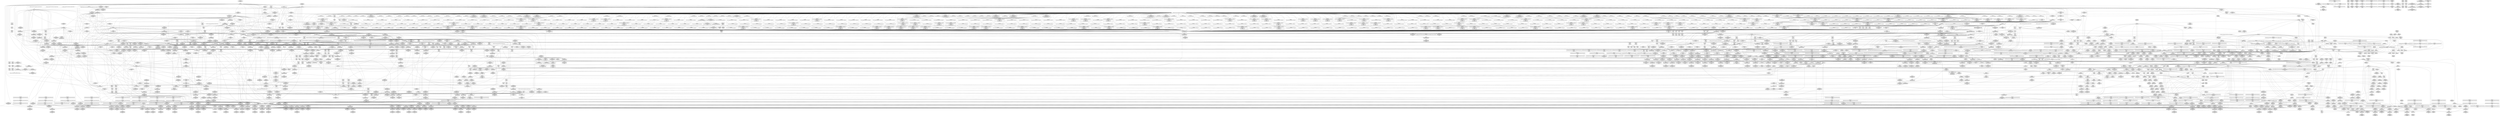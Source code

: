 digraph {
	CE0x5139b20 [shape=record,shape=Mrecord,label="{CE0x5139b20|current_sid:tmp8|security/selinux/hooks.c,218|*SummSource*}"]
	CE0x52c8e40 [shape=record,shape=Mrecord,label="{CE0x52c8e40|inode_has_perm:tmp1}"]
	CE0x52c21a0 [shape=record,shape=Mrecord,label="{CE0x52c21a0|current_sid:if.end|*SummSource*}"]
	CE0x5310360 [shape=record,shape=Mrecord,label="{CE0x5310360|cred_sid:tmp}"]
	CE0x525c8d0 [shape=record,shape=Mrecord,label="{CE0x525c8d0|i64_28|*Constant*|*SummSink*}"]
	CE0x52f1800 [shape=record,shape=Mrecord,label="{CE0x52f1800|selinux_inode_setotherxattr:tmp44|security/selinux/hooks.c,2927|*SummSource*}"]
	CE0x51b18f0 [shape=record,shape=Mrecord,label="{CE0x51b18f0|selinux_inode_setotherxattr:do.end|*SummSink*}"]
	CE0x523d180 [shape=record,shape=Mrecord,label="{CE0x523d180|i64_10|*Constant*}"]
	CE0x52acf90 [shape=record,shape=Mrecord,label="{CE0x52acf90|i32_256|*Constant*}"]
	CE0x5245330 [shape=record,shape=Mrecord,label="{CE0x5245330|selinux_inode_setxattr:tmp64|security/selinux/hooks.c,2988|*SummSink*}"]
	CE0x51833d0 [shape=record,shape=Mrecord,label="{CE0x51833d0|selinux_inode_setotherxattr:tmp29|security/selinux/hooks.c,2920}"]
	CE0x52d3260 [shape=record,shape=Mrecord,label="{CE0x52d3260|GLOBAL:__validate_creds|*Constant*|*SummSource*}"]
	CE0x51476f0 [shape=record,shape=Mrecord,label="{CE0x51476f0|12:_i32,_40:_%struct.super_block*,_56:_i8*,_:_CRE_167,168_}"]
	CE0x52cae20 [shape=record,shape=Mrecord,label="{CE0x52cae20|_ret_i32_%retval.0,_!dbg_!27739|security/selinux/hooks.c,1618}"]
	CE0x52ef0b0 [shape=record,shape=Mrecord,label="{CE0x52ef0b0|selinux_inode_setotherxattr:tmp40|security/selinux/hooks.c,2925|*SummSource*}"]
	CE0x522c2b0 [shape=record,shape=Mrecord,label="{CE0x522c2b0|selinux_inode_setxattr:call7|security/selinux/hooks.c,2951|*SummSource*}"]
	CE0x5180400 [shape=record,shape=Mrecord,label="{CE0x5180400|selinux_inode_setxattr:if.else|*SummSource*}"]
	CE0x518dbf0 [shape=record,shape=Mrecord,label="{CE0x518dbf0|12:_i32,_40:_%struct.super_block*,_56:_i8*,_:_CRE_897,898_}"]
	CE0x5151660 [shape=record,shape=Mrecord,label="{CE0x5151660|104:_%struct.inode*,_:_CRE_145,146_}"]
	CE0x52bfff0 [shape=record,shape=Mrecord,label="{CE0x52bfff0|i8*_getelementptr_inbounds_(_25_x_i8_,_25_x_i8_*_.str3,_i32_0,_i32_0)|*Constant*}"]
	CE0x518ad10 [shape=record,shape=Mrecord,label="{CE0x518ad10|12:_i32,_40:_%struct.super_block*,_56:_i8*,_:_CRE_856,864_|*MultipleSource*|security/selinux/hooks.c,2938|*LoadInst*|security/selinux/hooks.c,2937}"]
	CE0x5182fc0 [shape=record,shape=Mrecord,label="{CE0x5182fc0|i64*_getelementptr_inbounds_(_11_x_i64_,_11_x_i64_*___llvm_gcov_ctr125,_i64_0,_i64_0)|*Constant*|*SummSink*}"]
	CE0x526c040 [shape=record,shape=Mrecord,label="{CE0x526c040|GLOBAL:capable|*Constant*|*SummSource*}"]
	CE0x5180d50 [shape=record,shape=Mrecord,label="{CE0x5180d50|104:_%struct.inode*,_:_CRE_175,176_}"]
	CE0x5163610 [shape=record,shape=Mrecord,label="{CE0x5163610|104:_%struct.inode*,_:_CRE_56,64_|*MultipleSource*|Function::selinux_inode_setxattr&Arg::dentry::|security/selinux/hooks.c,2937}"]
	CE0x517eb00 [shape=record,shape=Mrecord,label="{CE0x517eb00|selinux_inode_setxattr:if.else30}"]
	CE0x52bd0f0 [shape=record,shape=Mrecord,label="{CE0x52bd0f0|_ret_i32_%retval.0,_!dbg_!27821|security/selinux/hooks.c,3008|*SummSink*}"]
	CE0x5288590 [shape=record,shape=Mrecord,label="{CE0x5288590|selinux_inode_setotherxattr:tmp37|security/selinux/hooks.c,2922}"]
	CE0x531b510 [shape=record,shape=Mrecord,label="{CE0x531b510|inode_has_perm:tmp7|security/selinux/hooks.c,1611}"]
	CE0x522d420 [shape=record,shape=Mrecord,label="{CE0x522d420|selinux_inode_setxattr:and|security/selinux/hooks.c,2948|*SummSink*}"]
	CE0x52f0f30 [shape=record,shape=Mrecord,label="{CE0x52f0f30|selinux_inode_setotherxattr:tmp43|*SummSource*}"]
	CE0x5243730 [shape=record,shape=Mrecord,label="{CE0x5243730|avc_has_perm:entry}"]
	CE0x51363f0 [shape=record,shape=Mrecord,label="{CE0x51363f0|12:_i32,_40:_%struct.super_block*,_56:_i8*,_:_CRE_200,201_}"]
	CE0x516b930 [shape=record,shape=Mrecord,label="{CE0x516b930|12:_i32,_40:_%struct.super_block*,_56:_i8*,_:_CRE_611,612_}"]
	CE0x51f6d60 [shape=record,shape=Mrecord,label="{CE0x51f6d60|selinux_inode_setotherxattr:tmp15|security/selinux/hooks.c,2915|*SummSource*}"]
	CE0x52eef30 [shape=record,shape=Mrecord,label="{CE0x52eef30|i64*_getelementptr_inbounds_(_25_x_i64_,_25_x_i64_*___llvm_gcov_ctr237,_i64_0,_i64_20)|*Constant*}"]
	CE0x513fde0 [shape=record,shape=Mrecord,label="{CE0x513fde0|104:_%struct.inode*,_:_CRE_256,264_|*MultipleSource*|Function::selinux_inode_setxattr&Arg::dentry::|security/selinux/hooks.c,2937}"]
	CE0x5289d90 [shape=record,shape=Mrecord,label="{CE0x5289d90|selinux_inode_setotherxattr:tmp36|security/selinux/hooks.c,2922|*SummSource*}"]
	CE0x5210a90 [shape=record,shape=Mrecord,label="{CE0x5210a90|i32_-95|*Constant*|*SummSink*}"]
	CE0x517e830 [shape=record,shape=Mrecord,label="{CE0x517e830|i1_true|*Constant*|*SummSink*}"]
	CE0x52f0800 [shape=record,shape=Mrecord,label="{CE0x52f0800|i64*_getelementptr_inbounds_(_25_x_i64_,_25_x_i64_*___llvm_gcov_ctr237,_i64_0,_i64_21)|*Constant*}"]
	CE0x5139c90 [shape=record,shape=Mrecord,label="{CE0x5139c90|current_sid:tobool1|security/selinux/hooks.c,218}"]
	CE0x52d4510 [shape=record,shape=Mrecord,label="{CE0x52d4510|inode_has_perm:tmp2|*SummSource*}"]
	CE0x530d0e0 [shape=record,shape=Mrecord,label="{CE0x530d0e0|get_current:tmp3}"]
	CE0x5318d10 [shape=record,shape=Mrecord,label="{CE0x5318d10|inode_has_perm:lnot.ext|security/selinux/hooks.c,1611|*SummSource*}"]
	CE0x51a23b0 [shape=record,shape=Mrecord,label="{CE0x51a23b0|GLOBAL:__llvm_gcov_ctr236|Global_var:__llvm_gcov_ctr236|*SummSource*}"]
	CE0x51b4790 [shape=record,shape=Mrecord,label="{CE0x51b4790|i64*_getelementptr_inbounds_(_38_x_i64_,_38_x_i64_*___llvm_gcov_ctr236,_i64_0,_i64_3)|*Constant*|*SummSink*}"]
	CE0x51f8560 [shape=record,shape=Mrecord,label="{CE0x51f8560|i64_12|*Constant*}"]
	CE0x52431c0 [shape=record,shape=Mrecord,label="{CE0x52431c0|i32_(i32,_i32,_i16,_i32,_%struct.common_audit_data*)*_bitcast_(i32_(i32,_i32,_i16,_i32,_%struct.common_audit_data.495*)*_avc_has_perm_to_i32_(i32,_i32,_i16,_i32,_%struct.common_audit_data*)*)|*Constant*}"]
	CE0x525f620 [shape=record,shape=Mrecord,label="{CE0x525f620|__validate_creds:tmp1}"]
	CE0x5301f80 [shape=record,shape=Mrecord,label="{CE0x5301f80|__validate_creds:tmp|*SummSink*}"]
	CE0x518dfe0 [shape=record,shape=Mrecord,label="{CE0x518dfe0|12:_i32,_40:_%struct.super_block*,_56:_i8*,_:_CRE_900,901_}"]
	CE0x52697d0 [shape=record,shape=Mrecord,label="{CE0x52697d0|i64_13|*Constant*}"]
	CE0x52ef600 [shape=record,shape=Mrecord,label="{CE0x52ef600|selinux_inode_setotherxattr:tmp40|security/selinux/hooks.c,2925|*SummSink*}"]
	CE0x5153230 [shape=record,shape=Mrecord,label="{CE0x5153230|12:_i32,_40:_%struct.super_block*,_56:_i8*,_:_CRE_424,432_|*MultipleSource*|security/selinux/hooks.c,2938|*LoadInst*|security/selinux/hooks.c,2937}"]
	CE0x52d8f00 [shape=record,shape=Mrecord,label="{CE0x52d8f00|inode_has_perm:tmp5|security/selinux/hooks.c,1609}"]
	CE0x51a6c30 [shape=record,shape=Mrecord,label="{CE0x51a6c30|current_sid:entry|*SummSink*}"]
	CE0x517bce0 [shape=record,shape=Mrecord,label="{CE0x517bce0|104:_%struct.inode*,_:_CRE_162,163_}"]
	CE0x52666b0 [shape=record,shape=Mrecord,label="{CE0x52666b0|selinux_inode_setxattr:conv16|security/selinux/hooks.c,2962|*SummSource*}"]
	CE0x522e170 [shape=record,shape=Mrecord,label="{CE0x522e170|selinux_inode_setxattr:tmp16|security/selinux/hooks.c,2948}"]
	CE0x5191850 [shape=record,shape=Mrecord,label="{CE0x5191850|12:_i32,_40:_%struct.super_block*,_56:_i8*,_:_CRE_977,978_}"]
	CE0x51abe30 [shape=record,shape=Mrecord,label="{CE0x51abe30|i64_2|*Constant*}"]
	CE0x52701e0 [shape=record,shape=Mrecord,label="{CE0x52701e0|selinux_inode_setotherxattr:tobool|security/selinux/hooks.c,2915|*SummSource*}"]
	CE0x5181970 [shape=record,shape=Mrecord,label="{CE0x5181970|12:_i32,_40:_%struct.super_block*,_56:_i8*,_:_CRE_277,278_}"]
	CE0x515aa60 [shape=record,shape=Mrecord,label="{CE0x515aa60|104:_%struct.inode*,_:_CRE_304,305_}"]
	CE0x5160700 [shape=record,shape=Mrecord,label="{CE0x5160700|current_sid:do.end}"]
	CE0x5297250 [shape=record,shape=Mrecord,label="{CE0x5297250|i64*_getelementptr_inbounds_(_8_x_i64_,_8_x_i64_*___llvm_gcov_ctr154,_i64_0,_i64_7)|*Constant*|*SummSink*}"]
	CE0x52d0820 [shape=record,shape=Mrecord,label="{CE0x52d0820|selinux_inode_setotherxattr:tmp16|security/selinux/hooks.c,2915|*SummSink*}"]
	CE0x51a1b20 [shape=record,shape=Mrecord,label="{CE0x51a1b20|i64_2|*Constant*|*SummSink*}"]
	CE0x52dbaa0 [shape=record,shape=Mrecord,label="{CE0x52dbaa0|selinux_inode_setotherxattr:land.lhs.true2|*SummSink*}"]
	CE0x52c4c80 [shape=record,shape=Mrecord,label="{CE0x52c4c80|i64*_getelementptr_inbounds_(_2_x_i64_,_2_x_i64_*___llvm_gcov_ctr153,_i64_0,_i64_1)|*Constant*|*SummSource*}"]
	CE0x51b9860 [shape=record,shape=Mrecord,label="{CE0x51b9860|12:_i32,_40:_%struct.super_block*,_56:_i8*,_:_CRE_728,736_|*MultipleSource*|security/selinux/hooks.c,2938|*LoadInst*|security/selinux/hooks.c,2937}"]
	CE0x51868a0 [shape=record,shape=Mrecord,label="{CE0x51868a0|i64*_getelementptr_inbounds_(_25_x_i64_,_25_x_i64_*___llvm_gcov_ctr237,_i64_0,_i64_6)|*Constant*|*SummSink*}"]
	CE0x52d7710 [shape=record,shape=Mrecord,label="{CE0x52d7710|inode_has_perm:do.end}"]
	CE0x5152480 [shape=record,shape=Mrecord,label="{CE0x5152480|104:_%struct.inode*,_:_CRE_203,204_}"]
	CE0x52d9080 [shape=record,shape=Mrecord,label="{CE0x52d9080|inode_has_perm:tmp5|security/selinux/hooks.c,1609|*SummSource*}"]
	CE0x5238e10 [shape=record,shape=Mrecord,label="{CE0x5238e10|selinux_inode_setxattr:tmp45|security/selinux/hooks.c,2971}"]
	CE0x51fb0c0 [shape=record,shape=Mrecord,label="{CE0x51fb0c0|selinux_inode_setotherxattr:tmp11|security/selinux/hooks.c,2915|*SummSource*}"]
	CE0x52c8120 [shape=record,shape=Mrecord,label="{CE0x52c8120|selinux_inode_setotherxattr:tmp1|*SummSink*}"]
	CE0x523cee0 [shape=record,shape=Mrecord,label="{CE0x523cee0|selinux_inode_setxattr:tmp27|security/selinux/hooks.c,2957|*SummSink*}"]
	"CONST[source:2(external),value:0(static)][purpose:{operation}][SrcIdx:12]"
	CE0x51a8c00 [shape=record,shape=Mrecord,label="{CE0x51a8c00|i64_3|*Constant*|*SummSource*}"]
	CE0x525f380 [shape=record,shape=Mrecord,label="{CE0x525f380|__validate_creds:file|Function::__validate_creds&Arg::file::}"]
	CE0x515f5e0 [shape=record,shape=Mrecord,label="{CE0x515f5e0|12:_i32,_40:_%struct.super_block*,_56:_i8*,_:_CRE_147,148_}"]
	CE0x52de6b0 [shape=record,shape=Mrecord,label="{CE0x52de6b0|GLOBAL:llvm.expect.i64|*Constant*|*SummSink*}"]
	CE0x51641c0 [shape=record,shape=Mrecord,label="{CE0x51641c0|current_sid:tmp15|security/selinux/hooks.c,218|*SummSink*}"]
	CE0x5150a20 [shape=record,shape=Mrecord,label="{CE0x5150a20|dentry_has_perm:tmp2}"]
	CE0x52ca130 [shape=record,shape=Mrecord,label="{CE0x52ca130|inode_has_perm:conv|security/selinux/hooks.c,1611}"]
	CE0x52ee6f0 [shape=record,shape=Mrecord,label="{CE0x52ee6f0|selinux_inode_setotherxattr:tmp39|security/selinux/hooks.c,2922|*SummSource*}"]
	CE0x517c580 [shape=record,shape=Mrecord,label="{CE0x517c580|i64*_getelementptr_inbounds_(_38_x_i64_,_38_x_i64_*___llvm_gcov_ctr236,_i64_0,_i64_0)|*Constant*|*SummSource*}"]
	CE0x51f9070 [shape=record,shape=Mrecord,label="{CE0x51f9070|selinux_inode_setotherxattr:tmp2}"]
	CE0x516c260 [shape=record,shape=Mrecord,label="{CE0x516c260|12:_i32,_40:_%struct.super_block*,_56:_i8*,_:_CRE_618,619_}"]
	CE0x525a2a0 [shape=record,shape=Mrecord,label="{CE0x525a2a0|selinux_inode_setxattr:conv35|security/selinux/hooks.c,2988|*SummSource*}"]
	CE0x52bd8a0 [shape=record,shape=Mrecord,label="{CE0x52bd8a0|selinux_inode_setotherxattr:tobool|security/selinux/hooks.c,2915|*SummSink*}"]
	CE0x5188f20 [shape=record,shape=Mrecord,label="{CE0x5188f20|i32_218|*Constant*}"]
	CE0x52b2ac0 [shape=record,shape=Mrecord,label="{CE0x52b2ac0|selinux_inode_setxattr:tmp80|security/selinux/hooks.c,2998|*SummSource*}"]
	CE0x522d970 [shape=record,shape=Mrecord,label="{CE0x522d970|selinux_inode_setxattr:tobool4|security/selinux/hooks.c,2948|*SummSink*}"]
	CE0x52bfe60 [shape=record,shape=Mrecord,label="{CE0x52bfe60|_call_void_lockdep_rcu_suspicious(i8*_getelementptr_inbounds_(_25_x_i8_,_25_x_i8_*_.str3,_i32_0,_i32_0),_i32_218,_i8*_getelementptr_inbounds_(_45_x_i8_,_45_x_i8_*_.str12,_i32_0,_i32_0))_#10,_!dbg_!27727|security/selinux/hooks.c,218|*SummSink*}"]
	CE0x52ad1e0 [shape=record,shape=Mrecord,label="{CE0x52ad1e0|i32_256|*Constant*|*SummSource*}"]
	CE0x5302820 [shape=record,shape=Mrecord,label="{CE0x5302820|inode_has_perm:tmp14|security/selinux/hooks.c,1614|*SummSink*}"]
	CE0x525d300 [shape=record,shape=Mrecord,label="{CE0x525d300|selinux_inode_setxattr:tmp65|security/selinux/hooks.c,2990|*SummSource*}"]
	CE0x5129b50 [shape=record,shape=Mrecord,label="{CE0x5129b50|selinux_inode_setxattr:if.end15|*SummSource*}"]
	CE0x5169cd0 [shape=record,shape=Mrecord,label="{CE0x5169cd0|12:_i32,_40:_%struct.super_block*,_56:_i8*,_:_CRE_112,120_|*MultipleSource*|security/selinux/hooks.c,2938|*LoadInst*|security/selinux/hooks.c,2937}"]
	CE0x5188710 [shape=record,shape=Mrecord,label="{CE0x5188710|i8*_getelementptr_inbounds_(_25_x_i8_,_25_x_i8_*_.str3,_i32_0,_i32_0)|*Constant*|*SummSource*}"]
	CE0x514f7e0 [shape=record,shape=Mrecord,label="{CE0x514f7e0|12:_i32,_40:_%struct.super_block*,_56:_i8*,_:_CRE_555,556_}"]
	CE0x5186260 [shape=record,shape=Mrecord,label="{CE0x5186260|dentry_has_perm:d_inode|security/selinux/hooks.c,1627|*SummSink*}"]
	CE0x52fbe70 [shape=record,shape=Mrecord,label="{CE0x52fbe70|inode_has_perm:tmp20|security/selinux/hooks.c,1618|*SummSource*}"]
	CE0x531a9d0 [shape=record,shape=Mrecord,label="{CE0x531a9d0|i64*_getelementptr_inbounds_(_2_x_i64_,_2_x_i64_*___llvm_gcov_ctr131,_i64_0,_i64_1)|*Constant*|*SummSource*}"]
	CE0x51abaf0 [shape=record,shape=Mrecord,label="{CE0x51abaf0|selinux_inode_setxattr:if.end40}"]
	CE0x520e380 [shape=record,shape=Mrecord,label="{CE0x520e380|GLOBAL:security_validate_transition|*Constant*|*SummSink*}"]
	CE0x5158350 [shape=record,shape=Mrecord,label="{CE0x5158350|selinux_inode_setxattr:if.then19}"]
	CE0x51fd380 [shape=record,shape=Mrecord,label="{CE0x51fd380|selinux_inode_setotherxattr:tmp30|security/selinux/hooks.c,2920|*SummSink*}"]
	CE0x5259f40 [shape=record,shape=Mrecord,label="{CE0x5259f40|GLOBAL:audit_log_end|*Constant*|*SummSource*}"]
	CE0x5267930 [shape=record,shape=Mrecord,label="{CE0x5267930|0:_i8,_array:_CRE:_elem_0:default:}"]
	CE0x51a82d0 [shape=record,shape=Mrecord,label="{CE0x51a82d0|i64_2|*Constant*|*SummSource*}"]
	CE0x51463b0 [shape=record,shape=Mrecord,label="{CE0x51463b0|selinux_inode_setxattr:if.end37|*SummSource*}"]
	CE0x587b520 [shape=record,shape=Mrecord,label="{CE0x587b520|104:_%struct.inode*,_:_CRE_92,93_}"]
	CE0x52391f0 [shape=record,shape=Mrecord,label="{CE0x52391f0|selinux_inode_setxattr:tmp45|security/selinux/hooks.c,2971|*SummSink*}"]
	CE0x525add0 [shape=record,shape=Mrecord,label="{CE0x525add0|GLOBAL:security_context_to_sid_force|*Constant*|*SummSource*}"]
	CE0x52f3820 [shape=record,shape=Mrecord,label="{CE0x52f3820|selinux_inode_setotherxattr:tmp47|security/selinux/hooks.c,2931|*SummSource*}"]
	CE0x52ca660 [shape=record,shape=Mrecord,label="{CE0x52ca660|selinux_inode_setotherxattr:if.then|*SummSource*}"]
	CE0x513fc00 [shape=record,shape=Mrecord,label="{CE0x513fc00|104:_%struct.inode*,_:_CRE_248,256_|*MultipleSource*|Function::selinux_inode_setxattr&Arg::dentry::|security/selinux/hooks.c,2937}"]
	CE0x5296670 [shape=record,shape=Mrecord,label="{CE0x5296670|avc_has_perm:auditdata|Function::avc_has_perm&Arg::auditdata::}"]
	CE0x5294ce0 [shape=record,shape=Mrecord,label="{CE0x5294ce0|inode_has_perm:sclass|security/selinux/hooks.c,1617|*SummSource*}"]
	CE0x5159950 [shape=record,shape=Mrecord,label="{CE0x5159950|12:_i32,_40:_%struct.super_block*,_56:_i8*,_:_CRE_0,2_|*MultipleSource*|security/selinux/hooks.c,2938|*LoadInst*|security/selinux/hooks.c,2937}"]
	CE0x5181820 [shape=record,shape=Mrecord,label="{CE0x5181820|12:_i32,_40:_%struct.super_block*,_56:_i8*,_:_CRE_276,277_}"]
	CE0x5160360 [shape=record,shape=Mrecord,label="{CE0x5160360|104:_%struct.inode*,_:_CRE_64,72_|*MultipleSource*|Function::selinux_inode_setxattr&Arg::dentry::|security/selinux/hooks.c,2937}"]
	CE0x51af0d0 [shape=record,shape=Mrecord,label="{CE0x51af0d0|current_sid:tmp7|security/selinux/hooks.c,218|*SummSource*}"]
	CE0x52390c0 [shape=record,shape=Mrecord,label="{CE0x52390c0|selinux_inode_setxattr:tmp45|security/selinux/hooks.c,2971|*SummSource*}"]
	CE0x5287810 [shape=record,shape=Mrecord,label="{CE0x5287810|selinux_inode_setotherxattr:tmp35|security/selinux/hooks.c,2922|*SummSink*}"]
	CE0x5310d20 [shape=record,shape=Mrecord,label="{CE0x5310d20|GLOBAL:cred_sid|*Constant*|*SummSource*}"]
	CE0x5303350 [shape=record,shape=Mrecord,label="{CE0x5303350|inode_has_perm:bb|*SummSource*}"]
	CE0x5185920 [shape=record,shape=Mrecord,label="{CE0x5185920|GLOBAL:selinux_inode_setotherxattr.__warned|Global_var:selinux_inode_setotherxattr.__warned|*SummSink*}"]
	CE0x5191f40 [shape=record,shape=Mrecord,label="{CE0x5191f40|12:_i32,_40:_%struct.super_block*,_56:_i8*,_:_CRE_981,982_}"]
	CE0x5282360 [shape=record,shape=Mrecord,label="{CE0x5282360|GLOBAL:get_current|*Constant*}"]
	CE0x5273de0 [shape=record,shape=Mrecord,label="{CE0x5273de0|get_current:entry}"]
	"CONST[source:0(mediator),value:2(dynamic)][purpose:{object}]"
	CE0x52ee1b0 [shape=record,shape=Mrecord,label="{CE0x52ee1b0|selinux_inode_setotherxattr:tmp38|security/selinux/hooks.c,2922|*SummSource*}"]
	CE0x51a4030 [shape=record,shape=Mrecord,label="{CE0x51a4030|selinux_inode_setxattr:tmp11|security/selinux/hooks.c,2947|*SummSink*}"]
	CE0x5300cd0 [shape=record,shape=Mrecord,label="{CE0x5300cd0|GLOBAL:current_task|Global_var:current_task}"]
	CE0x51a6700 [shape=record,shape=Mrecord,label="{CE0x51a6700|GLOBAL:current_sid|*Constant*|*SummSource*}"]
	CE0x52afb70 [shape=record,shape=Mrecord,label="{CE0x52afb70|selinux_inode_setxattr:tmp88|security/selinux/hooks.c,3003|*SummSource*}"]
	CE0x5229d30 [shape=record,shape=Mrecord,label="{CE0x5229d30|i64*_getelementptr_inbounds_(_38_x_i64_,_38_x_i64_*___llvm_gcov_ctr236,_i64_0,_i64_9)|*Constant*|*SummSource*}"]
	CE0x51fc950 [shape=record,shape=Mrecord,label="{CE0x51fc950|selinux_inode_setotherxattr:if.end16}"]
	CE0x51abbb0 [shape=record,shape=Mrecord,label="{CE0x51abbb0|selinux_inode_setxattr:if.end40|*SummSource*}"]
	CE0x52da010 [shape=record,shape=Mrecord,label="{CE0x52da010|i64*_getelementptr_inbounds_(_8_x_i64_,_8_x_i64_*___llvm_gcov_ctr154,_i64_0,_i64_1)|*Constant*|*SummSource*}"]
	CE0x513aa90 [shape=record,shape=Mrecord,label="{CE0x513aa90|12:_i32,_40:_%struct.super_block*,_56:_i8*,_:_CRE_80,88_|*MultipleSource*|security/selinux/hooks.c,2938|*LoadInst*|security/selinux/hooks.c,2937}"]
	CE0x525a3d0 [shape=record,shape=Mrecord,label="{CE0x525a3d0|selinux_inode_setxattr:conv35|security/selinux/hooks.c,2988|*SummSink*}"]
	CE0x51b43e0 [shape=record,shape=Mrecord,label="{CE0x51b43e0|selinux_inode_setxattr:tmp6|security/selinux/hooks.c,2944|*SummSource*}"]
	CE0x513c960 [shape=record,shape=Mrecord,label="{CE0x513c960|12:_i32,_40:_%struct.super_block*,_56:_i8*,_:_CRE_602,603_}"]
	CE0x518b2d0 [shape=record,shape=Mrecord,label="{CE0x518b2d0|12:_i32,_40:_%struct.super_block*,_56:_i8*,_:_CRE_868,869_}"]
	CE0x5225c10 [shape=record,shape=Mrecord,label="{CE0x5225c10|selinux_inode_setxattr:tmp23|security/selinux/hooks.c,2951|*SummSource*}"]
	CE0x5228420 [shape=record,shape=Mrecord,label="{CE0x5228420|i64*_getelementptr_inbounds_(_25_x_i64_,_25_x_i64_*___llvm_gcov_ctr237,_i64_0,_i64_16)|*Constant*|*SummSource*}"]
	CE0x5287b80 [shape=record,shape=Mrecord,label="{CE0x5287b80|selinux_inode_setotherxattr:call14|security/selinux/hooks.c,2922}"]
	CE0x51a8e40 [shape=record,shape=Mrecord,label="{CE0x51a8e40|12:_i32,_40:_%struct.super_block*,_56:_i8*,_:_CRE_153,154_}"]
	CE0x51af410 [shape=record,shape=Mrecord,label="{CE0x51af410|selinux_inode_setxattr:dentry|Function::selinux_inode_setxattr&Arg::dentry::|*SummSink*}"]
	CE0x52ae2c0 [shape=record,shape=Mrecord,label="{CE0x52ae2c0|selinux_inode_setxattr:tmp87|security/selinux/hooks.c,3001|*SummSource*}"]
	CE0x51acb40 [shape=record,shape=Mrecord,label="{CE0x51acb40|i32_0|*Constant*|*SummSource*}"]
	CE0x51b4280 [shape=record,shape=Mrecord,label="{CE0x51b4280|selinux_inode_setxattr:tmp6|security/selinux/hooks.c,2944}"]
	CE0x516ca40 [shape=record,shape=Mrecord,label="{CE0x516ca40|12:_i32,_40:_%struct.super_block*,_56:_i8*,_:_CRE_864,865_}"]
	CE0x5161f60 [shape=record,shape=Mrecord,label="{CE0x5161f60|i64_4|*Constant*}"]
	CE0x51b9480 [shape=record,shape=Mrecord,label="{CE0x51b9480|12:_i32,_40:_%struct.super_block*,_56:_i8*,_:_CRE_704,712_|*MultipleSource*|security/selinux/hooks.c,2938|*LoadInst*|security/selinux/hooks.c,2937}"]
	CE0x51fca50 [shape=record,shape=Mrecord,label="{CE0x51fca50|inode_has_perm:return|*SummSource*}"]
	CE0x51925d0 [shape=record,shape=Mrecord,label="{CE0x51925d0|12:_i32,_40:_%struct.super_block*,_56:_i8*,_:_CRE_988,992_|*MultipleSource*|security/selinux/hooks.c,2938|*LoadInst*|security/selinux/hooks.c,2937}"]
	CE0x52f4490 [shape=record,shape=Mrecord,label="{CE0x52f4490|selinux_inode_setotherxattr:call19|security/selinux/hooks.c,2931}"]
	CE0x5190740 [shape=record,shape=Mrecord,label="{CE0x5190740|12:_i32,_40:_%struct.super_block*,_56:_i8*,_:_CRE_930,931_}"]
	CE0x53021d0 [shape=record,shape=Mrecord,label="{CE0x53021d0|inode_has_perm:and|security/selinux/hooks.c,1611|*SummSink*}"]
	CE0x51fb2b0 [shape=record,shape=Mrecord,label="{CE0x51fb2b0|selinux_inode_setotherxattr:tmp11|security/selinux/hooks.c,2915|*SummSink*}"]
	CE0x5315ec0 [shape=record,shape=Mrecord,label="{CE0x5315ec0|inode_has_perm:tmp16|security/selinux/hooks.c,1615|*SummSource*}"]
	CE0x52363c0 [shape=record,shape=Mrecord,label="{CE0x52363c0|selinux_inode_setxattr:tmp13|security/selinux/hooks.c,2947|*SummSource*}"]
	CE0x51640e0 [shape=record,shape=Mrecord,label="{CE0x51640e0|current_sid:tmp15|security/selinux/hooks.c,218}"]
	CE0x51affb0 [shape=record,shape=Mrecord,label="{CE0x51affb0|current_sid:tmp6|security/selinux/hooks.c,218}"]
	CE0x5275780 [shape=record,shape=Mrecord,label="{CE0x5275780|current_sid:tmp22|security/selinux/hooks.c,218|*SummSource*}"]
	CE0x51f6dd0 [shape=record,shape=Mrecord,label="{CE0x51f6dd0|selinux_inode_setotherxattr:tmp15|security/selinux/hooks.c,2915|*SummSink*}"]
	CE0x51f7e40 [shape=record,shape=Mrecord,label="{CE0x51f7e40|i32_512|*Constant*}"]
	CE0x5318aa0 [shape=record,shape=Mrecord,label="{CE0x5318aa0|inode_has_perm:do.body|*SummSource*}"]
	CE0x52ac7d0 [shape=record,shape=Mrecord,label="{CE0x52ac7d0|i64*_getelementptr_inbounds_(_38_x_i64_,_38_x_i64_*___llvm_gcov_ctr236,_i64_0,_i64_32)|*Constant*|*SummSource*}"]
	CE0x5308a60 [shape=record,shape=Mrecord,label="{CE0x5308a60|__validate_creds:tmp2|include/linux/cred.h,173}"]
	CE0x51fc480 [shape=record,shape=Mrecord,label="{CE0x51fc480|selinux_inode_setotherxattr:tobool6|security/selinux/hooks.c,2917|*SummSource*}"]
	CE0x5180c20 [shape=record,shape=Mrecord,label="{CE0x5180c20|104:_%struct.inode*,_:_CRE_174,175_}"]
	CE0x5158ab0 [shape=record,shape=Mrecord,label="{CE0x5158ab0|12:_i32,_40:_%struct.super_block*,_56:_i8*,_:_CRE_4,8_|*MultipleSource*|security/selinux/hooks.c,2938|*LoadInst*|security/selinux/hooks.c,2937}"]
	CE0x51ae4c0 [shape=record,shape=Mrecord,label="{CE0x51ae4c0|i32_0|*Constant*|*SummSink*}"]
	CE0x51b5260 [shape=record,shape=Mrecord,label="{CE0x51b5260|selinux_inode_setotherxattr:entry}"]
	CE0x5296ce0 [shape=record,shape=Mrecord,label="{CE0x5296ce0|inode_has_perm:retval.0|*SummSink*}"]
	CE0x51a9f50 [shape=record,shape=Mrecord,label="{CE0x51a9f50|12:_i32,_40:_%struct.super_block*,_56:_i8*,_:_CRE_166,167_}"]
	CE0x52ad980 [shape=record,shape=Mrecord,label="{CE0x52ad980|selinux_inode_setxattr:tmp79|security/selinux/hooks.c,2998|*SummSink*}"]
	CE0x52cf810 [shape=record,shape=Mrecord,label="{CE0x52cf810|selinux_inode_setotherxattr:do.body|*SummSink*}"]
	CE0x52b2180 [shape=record,shape=Mrecord,label="{CE0x52b2180|selinux_inode_setxattr:call48|security/selinux/hooks.c,2998}"]
	CE0x53088d0 [shape=record,shape=Mrecord,label="{CE0x53088d0|inode_has_perm:lnot1|security/selinux/hooks.c,1611|*SummSink*}"]
	CE0x517f310 [shape=record,shape=Mrecord,label="{CE0x517f310|104:_%struct.inode*,_:_CRE_170,171_}"]
	CE0x513e3e0 [shape=record,shape=Mrecord,label="{CE0x513e3e0|i64*_getelementptr_inbounds_(_8_x_i64_,_8_x_i64_*___llvm_gcov_ctr154,_i64_0,_i64_2)|*Constant*|*SummSource*}"]
	CE0x512e760 [shape=record,shape=Mrecord,label="{CE0x512e760|12:_i32,_40:_%struct.super_block*,_56:_i8*,_:_CRE_24,32_|*MultipleSource*|security/selinux/hooks.c,2938|*LoadInst*|security/selinux/hooks.c,2937}"]
	CE0x515c550 [shape=record,shape=Mrecord,label="{CE0x515c550|12:_i32,_40:_%struct.super_block*,_56:_i8*,_:_CRE_263,264_}"]
	CE0x523e200 [shape=record,shape=Mrecord,label="{CE0x523e200|avc_has_perm:auditdata|Function::avc_has_perm&Arg::auditdata::}"]
	CE0x5303410 [shape=record,shape=Mrecord,label="{CE0x5303410|inode_has_perm:bb|*SummSink*}"]
	CE0x53061f0 [shape=record,shape=Mrecord,label="{CE0x53061f0|__validate_creds:tmp7|include/linux/cred.h,174|*SummSink*}"]
	CE0x52c3980 [shape=record,shape=Mrecord,label="{CE0x52c3980|dentry_has_perm:tmp1|*SummSink*}"]
	CE0x52c9110 [shape=record,shape=Mrecord,label="{CE0x52c9110|selinux_inode_setotherxattr:call|security/selinux/hooks.c,2915|*SummSource*}"]
	CE0x517d9e0 [shape=record,shape=Mrecord,label="{CE0x517d9e0|selinux_inode_setxattr:ad|security/selinux/hooks.c, 2940|*SummSink*}"]
	CE0x5255160 [shape=record,shape=Mrecord,label="{CE0x5255160|_call_void_(%struct.audit_buffer*,_i8*,_...)_audit_log_format(%struct.audit_buffer*_%call33,_i8*_getelementptr_inbounds_(_29_x_i8_,_29_x_i8_*_.str66,_i32_0,_i32_0))_#10,_!dbg_!27787|security/selinux/hooks.c,2982|*SummSink*}"]
	CE0x62db440 [shape=record,shape=Mrecord,label="{CE0x62db440|selinux_inode_setxattr:if.end31|*SummSource*}"]
	CE0x5145190 [shape=record,shape=Mrecord,label="{CE0x5145190|selinux_inode_setxattr:d_inode|security/selinux/hooks.c,2937|*SummSink*}"]
	CE0x5278470 [shape=record,shape=Mrecord,label="{CE0x5278470|selinux_inode_setxattr:tmp48|security/selinux/hooks.c,2973}"]
	CE0x512ed50 [shape=record,shape=Mrecord,label="{CE0x512ed50|12:_i32,_40:_%struct.super_block*,_56:_i8*,_:_CRE_48,56_|*MultipleSource*|security/selinux/hooks.c,2938|*LoadInst*|security/selinux/hooks.c,2937}"]
	CE0x530e570 [shape=record,shape=Mrecord,label="{CE0x530e570|i32_4|*Constant*}"]
	CE0x5272d80 [shape=record,shape=Mrecord,label="{CE0x5272d80|i64*_getelementptr_inbounds_(_11_x_i64_,_11_x_i64_*___llvm_gcov_ctr125,_i64_0,_i64_10)|*Constant*|*SummSource*}"]
	CE0x5185610 [shape=record,shape=Mrecord,label="{CE0x5185610|current_sid:do.body}"]
	CE0x5311ee0 [shape=record,shape=Mrecord,label="{CE0x5311ee0|inode_has_perm:lnot|security/selinux/hooks.c,1611|*SummSink*}"]
	CE0x52dcc70 [shape=record,shape=Mrecord,label="{CE0x52dcc70|selinux_inode_setotherxattr:tmp18|security/selinux/hooks.c,2915|*SummSink*}"]
	CE0x5141c00 [shape=record,shape=Mrecord,label="{CE0x5141c00|selinux_inode_setxattr:if.then14|*SummSource*}"]
	CE0x51aab80 [shape=record,shape=Mrecord,label="{CE0x51aab80|selinux_inode_setxattr:if.end|*SummSink*}"]
	CE0x5273090 [shape=record,shape=Mrecord,label="{CE0x5273090|current_sid:tmp20|security/selinux/hooks.c,218|*SummSource*}"]
	CE0x51b4f30 [shape=record,shape=Mrecord,label="{CE0x51b4f30|GLOBAL:selinux_inode_setotherxattr|*Constant*|*SummSource*}"]
	CE0x526cc50 [shape=record,shape=Mrecord,label="{CE0x526cc50|i64_15|*Constant*}"]
	CE0x52cd4c0 [shape=record,shape=Mrecord,label="{CE0x52cd4c0|i64*_getelementptr_inbounds_(_25_x_i64_,_25_x_i64_*___llvm_gcov_ctr237,_i64_0,_i64_8)|*Constant*|*SummSource*}"]
	CE0x51aa050 [shape=record,shape=Mrecord,label="{CE0x51aa050|i64*_getelementptr_inbounds_(_11_x_i64_,_11_x_i64_*___llvm_gcov_ctr125,_i64_0,_i64_1)|*Constant*|*SummSource*}"]
	CE0x52de8a0 [shape=record,shape=Mrecord,label="{CE0x52de8a0|inode_has_perm:expval|security/selinux/hooks.c,1611}"]
	CE0x52f1e40 [shape=record,shape=Mrecord,label="{CE0x52f1e40|selinux_inode_setotherxattr:tmp45|security/selinux/hooks.c,2927}"]
	CE0x52964f0 [shape=record,shape=Mrecord,label="{CE0x52964f0|avc_has_perm:requested|Function::avc_has_perm&Arg::requested::}"]
	CE0x5147990 [shape=record,shape=Mrecord,label="{CE0x5147990|12:_i32,_40:_%struct.super_block*,_56:_i8*,_:_CRE_169,170_}"]
	"CONST[source:0(mediator),value:0(static)][purpose:{operation}]"
	CE0x52f5340 [shape=record,shape=Mrecord,label="{CE0x52f5340|dentry_has_perm:cred|Function::dentry_has_perm&Arg::cred::|*SummSink*}"]
	CE0x5317180 [shape=record,shape=Mrecord,label="{CE0x5317180|i64*_getelementptr_inbounds_(_8_x_i64_,_8_x_i64_*___llvm_gcov_ctr154,_i64_0,_i64_5)|*Constant*|*SummSource*}"]
	CE0x52fec10 [shape=record,shape=Mrecord,label="{CE0x52fec10|i64*_getelementptr_inbounds_(_5_x_i64_,_5_x_i64_*___llvm_gcov_ctr155,_i64_0,_i64_4)|*Constant*|*SummSink*}"]
	CE0x53148d0 [shape=record,shape=Mrecord,label="{CE0x53148d0|__validate_creds:bb}"]
	CE0x52aa200 [shape=record,shape=Mrecord,label="{CE0x52aa200|i64_31|*Constant*|*SummSource*}"]
	CE0x52d0990 [shape=record,shape=Mrecord,label="{CE0x52d0990|i64_1|*Constant*}"]
	CE0x5181ac0 [shape=record,shape=Mrecord,label="{CE0x5181ac0|12:_i32,_40:_%struct.super_block*,_56:_i8*,_:_CRE_278,279_}"]
	CE0x52f56f0 [shape=record,shape=Mrecord,label="{CE0x52f56f0|dentry_has_perm:dentry|Function::dentry_has_perm&Arg::dentry::}"]
	CE0x52d62a0 [shape=record,shape=Mrecord,label="{CE0x52d62a0|selinux_inode_setotherxattr:if.then10|*SummSink*}"]
	CE0x519df00 [shape=record,shape=Mrecord,label="{CE0x519df00|i64_8|*Constant*}"]
	CE0x5255a20 [shape=record,shape=Mrecord,label="{CE0x5255a20|GLOBAL:audit_log_format|*Constant*|*SummSource*}"]
	CE0x5191470 [shape=record,shape=Mrecord,label="{CE0x5191470|12:_i32,_40:_%struct.super_block*,_56:_i8*,_:_CRE_960,968_|*MultipleSource*|security/selinux/hooks.c,2938|*LoadInst*|security/selinux/hooks.c,2937}"]
	CE0x52f1fe0 [shape=record,shape=Mrecord,label="{CE0x52f1fe0|selinux_inode_setotherxattr:tmp45|security/selinux/hooks.c,2927|*SummSource*}"]
	CE0x51f5790 [shape=record,shape=Mrecord,label="{CE0x51f5790|selinux_inode_setotherxattr:tmp14|security/selinux/hooks.c,2915|*SummSink*}"]
	CE0x527f240 [shape=record,shape=Mrecord,label="{CE0x527f240|i64*_getelementptr_inbounds_(_38_x_i64_,_38_x_i64_*___llvm_gcov_ctr236,_i64_0,_i64_24)|*Constant*|*SummSource*}"]
	CE0x518d950 [shape=record,shape=Mrecord,label="{CE0x518d950|12:_i32,_40:_%struct.super_block*,_56:_i8*,_:_CRE_895,896_}"]
	CE0x52aee90 [shape=record,shape=Mrecord,label="{CE0x52aee90|selinux_inode_setxattr:tmp82|security/selinux/hooks.c,3000|*SummSink*}"]
	CE0x5241930 [shape=record,shape=Mrecord,label="{CE0x5241930|avc_has_perm:ssid|Function::avc_has_perm&Arg::ssid::|*SummSink*}"]
	CE0x51590a0 [shape=record,shape=Mrecord,label="{CE0x51590a0|i32_10|*Constant*|*SummSource*}"]
	CE0x52f81d0 [shape=record,shape=Mrecord,label="{CE0x52f81d0|i64*_getelementptr_inbounds_(_2_x_i64_,_2_x_i64_*___llvm_gcov_ctr98,_i64_0,_i64_0)|*Constant*}"]
	CE0x527d2d0 [shape=record,shape=Mrecord,label="{CE0x527d2d0|selinux_inode_setxattr:tmp56|security/selinux/hooks.c,2977}"]
	CE0x5138740 [shape=record,shape=Mrecord,label="{CE0x5138740|12:_i32,_40:_%struct.super_block*,_56:_i8*,_:_CRE_193,194_}"]
	CE0x5265610 [shape=record,shape=Mrecord,label="{CE0x5265610|selinux_inode_setxattr:tmp34|security/selinux/hooks.c,2960}"]
	CE0x51b1f00 [shape=record,shape=Mrecord,label="{CE0x51b1f00|GLOBAL:current_sid.__warned|Global_var:current_sid.__warned|*SummSource*}"]
	CE0x52fb330 [shape=record,shape=Mrecord,label="{CE0x52fb330|i64*_getelementptr_inbounds_(_5_x_i64_,_5_x_i64_*___llvm_gcov_ctr155,_i64_0,_i64_0)|*Constant*|*SummSink*}"]
	CE0x5187990 [shape=record,shape=Mrecord,label="{CE0x5187990|inode_has_perm:tmp9|security/selinux/hooks.c,1611|*SummSource*}"]
	CE0x5244860 [shape=record,shape=Mrecord,label="{CE0x5244860|selinux_inode_setxattr:tmp63|security/selinux/hooks.c,2988|*SummSource*}"]
	CE0x5155310 [shape=record,shape=Mrecord,label="{CE0x5155310|selinux_inode_setxattr:tmp8|security/selinux/hooks.c,2944|*SummSink*}"]
	CE0x516c3b0 [shape=record,shape=Mrecord,label="{CE0x516c3b0|12:_i32,_40:_%struct.super_block*,_56:_i8*,_:_CRE_619,620_}"]
	CE0x5186190 [shape=record,shape=Mrecord,label="{CE0x5186190|dentry_has_perm:tmp4|*LoadInst*|security/selinux/hooks.c,1627}"]
	CE0x528a070 [shape=record,shape=Mrecord,label="{CE0x528a070|inode_has_perm:tobool|security/selinux/hooks.c,1611}"]
	CE0x5166050 [shape=record,shape=Mrecord,label="{CE0x5166050|VOIDTB_TE:_CRE:_elem_0:default:}"]
	CE0x51f67e0 [shape=record,shape=Mrecord,label="{CE0x51f67e0|GLOBAL:__llvm_gcov_ctr237|Global_var:__llvm_gcov_ctr237|*SummSource*}"]
	CE0x52daa50 [shape=record,shape=Mrecord,label="{CE0x52daa50|selinux_inode_setotherxattr:if.end13|*SummSource*}"]
	CE0x514d360 [shape=record,shape=Mrecord,label="{CE0x514d360|12:_i32,_40:_%struct.super_block*,_56:_i8*,_:_CRE_344,352_|*MultipleSource*|security/selinux/hooks.c,2938|*LoadInst*|security/selinux/hooks.c,2937}"]
	CE0x5270f20 [shape=record,shape=Mrecord,label="{CE0x5270f20|selinux_inode_setotherxattr:if.end|*SummSink*}"]
	CE0x52c7d00 [shape=record,shape=Mrecord,label="{CE0x52c7d00|__validate_creds:cred|Function::__validate_creds&Arg::cred::|*SummSource*}"]
	CE0x5161b50 [shape=record,shape=Mrecord,label="{CE0x5161b50|i64_1|*Constant*|*SummSink*}"]
	CE0x51fcae0 [shape=record,shape=Mrecord,label="{CE0x51fcae0|inode_has_perm:if.end}"]
	CE0x52d3330 [shape=record,shape=Mrecord,label="{CE0x52d3330|__validate_creds:entry}"]
	CE0x526e020 [shape=record,shape=Mrecord,label="{CE0x526e020|selinux_inode_setxattr:tmp41|security/selinux/hooks.c,2964|*SummSink*}"]
	CE0x522c810 [shape=record,shape=Mrecord,label="{CE0x522c810|selinux_inode_setxattr:conv|security/selinux/hooks.c,2948|*SummSink*}"]
	CE0x52c1400 [shape=record,shape=Mrecord,label="{CE0x52c1400|current_sid:tmp10|security/selinux/hooks.c,218|*SummSink*}"]
	CE0x52c3430 [shape=record,shape=Mrecord,label="{CE0x52c3430|selinux_inode_setotherxattr:cred4|security/selinux/hooks.c,2915}"]
	CE0x51a7080 [shape=record,shape=Mrecord,label="{CE0x51a7080|selinux_inode_setxattr:call1|security/selinux/hooks.c,2944|*SummSink*}"]
	CE0x518d170 [shape=record,shape=Mrecord,label="{CE0x518d170|12:_i32,_40:_%struct.super_block*,_56:_i8*,_:_CRE_889,890_}"]
	CE0x52db9e0 [shape=record,shape=Mrecord,label="{CE0x52db9e0|selinux_inode_setotherxattr:land.lhs.true2|*SummSource*}"]
	CE0x5317bb0 [shape=record,shape=Mrecord,label="{CE0x5317bb0|inode_has_perm:tmp10|security/selinux/hooks.c,1611}"]
	CE0x526abc0 [shape=record,shape=Mrecord,label="{CE0x526abc0|selinux_inode_setxattr:tmp37|security/selinux/hooks.c,2963}"]
	CE0x52d49d0 [shape=record,shape=Mrecord,label="{CE0x52d49d0|i64*_getelementptr_inbounds_(_25_x_i64_,_25_x_i64_*___llvm_gcov_ctr237,_i64_0,_i64_0)|*Constant*|*SummSink*}"]
	CE0x52746d0 [shape=record,shape=Mrecord,label="{CE0x52746d0|current_sid:cred|security/selinux/hooks.c,218|*SummSource*}"]
	CE0x52f7ab0 [shape=record,shape=Mrecord,label="{CE0x52f7ab0|selinux_inode_setotherxattr:tmp49|security/selinux/hooks.c,2932|*SummSink*}"]
	CE0x51f6a70 [shape=record,shape=Mrecord,label="{CE0x51f6a70|dentry_has_perm:tmp3|*SummSource*}"]
	CE0x52654a0 [shape=record,shape=Mrecord,label="{CE0x52654a0|selinux_inode_setxattr:tmp33|security/selinux/hooks.c,2960|*SummSink*}"]
	CE0x514cd50 [shape=record,shape=Mrecord,label="{CE0x514cd50|12:_i32,_40:_%struct.super_block*,_56:_i8*,_:_CRE_312,320_|*MultipleSource*|security/selinux/hooks.c,2938|*LoadInst*|security/selinux/hooks.c,2937}"]
	CE0x53161c0 [shape=record,shape=Mrecord,label="{CE0x53161c0|inode_has_perm:tmp20|security/selinux/hooks.c,1618|*SummSink*}"]
	CE0x51ac860 [shape=record,shape=Mrecord,label="{CE0x51ac860|i64*_getelementptr_inbounds_(_2_x_i64_,_2_x_i64_*___llvm_gcov_ctr98,_i64_0,_i64_1)|*Constant*}"]
	CE0x518c300 [shape=record,shape=Mrecord,label="{CE0x518c300|12:_i32,_40:_%struct.super_block*,_56:_i8*,_:_CRE_878,879_}"]
	CE0x526a890 [shape=record,shape=Mrecord,label="{CE0x526a890|selinux_inode_setxattr:tmp36|security/selinux/hooks.c,2963|*SummSource*}"]
	CE0x52ccec0 [shape=record,shape=Mrecord,label="{CE0x52ccec0|get_current:entry}"]
	CE0x51b1da0 [shape=record,shape=Mrecord,label="{CE0x51b1da0|selinux_inode_setxattr:dentry|Function::selinux_inode_setxattr&Arg::dentry::}"]
	CE0x52387f0 [shape=record,shape=Mrecord,label="{CE0x52387f0|selinux_inode_setxattr:tmp43|security/selinux/hooks.c,2971|*SummSink*}"]
	CE0x5169150 [shape=record,shape=Mrecord,label="{CE0x5169150|104:_%struct.inode*,_:_CRE_309,310_}"]
	CE0x52adf40 [shape=record,shape=Mrecord,label="{CE0x52adf40|i64*_getelementptr_inbounds_(_38_x_i64_,_38_x_i64_*___llvm_gcov_ctr236,_i64_0,_i64_35)|*Constant*|*SummSink*}"]
	CE0x518ed00 [shape=record,shape=Mrecord,label="{CE0x518ed00|12:_i32,_40:_%struct.super_block*,_56:_i8*,_:_CRE_910,911_}"]
	CE0x523d690 [shape=record,shape=Mrecord,label="{CE0x523d690|i64_10|*Constant*|*SummSink*}"]
	CE0x5160f20 [shape=record,shape=Mrecord,label="{CE0x5160f20|current_sid:tmp3|*SummSink*}"]
	CE0x52deaa0 [shape=record,shape=Mrecord,label="{CE0x52deaa0|cred_sid:tmp3}"]
	CE0x52d36e0 [shape=record,shape=Mrecord,label="{CE0x52d36e0|selinux_inode_setotherxattr:tmp19|security/selinux/hooks.c,2915|*SummSource*}"]
	CE0x525bc90 [shape=record,shape=Mrecord,label="{CE0x525bc90|selinux_inode_setxattr:tobool38|security/selinux/hooks.c,2990|*SummSource*}"]
	CE0x5185c70 [shape=record,shape=Mrecord,label="{CE0x5185c70|i64*_getelementptr_inbounds_(_11_x_i64_,_11_x_i64_*___llvm_gcov_ctr125,_i64_0,_i64_6)|*Constant*|*SummSource*}"]
	CE0x52c9d90 [shape=record,shape=Mrecord,label="{CE0x52c9d90|selinux_inode_setotherxattr:tmp26|security/selinux/hooks.c,2919|*SummSink*}"]
	CE0x5182f10 [shape=record,shape=Mrecord,label="{CE0x5182f10|get_current:tmp2}"]
	CE0x52d15c0 [shape=record,shape=Mrecord,label="{CE0x52d15c0|selinux_inode_setotherxattr:tmp17|security/selinux/hooks.c,2915|*SummSource*}"]
	CE0x5254bf0 [shape=record,shape=Mrecord,label="{CE0x5254bf0|i32_1401|*Constant*|*SummSource*}"]
	CE0x5158e30 [shape=record,shape=Mrecord,label="{CE0x5158e30|12:_i32,_40:_%struct.super_block*,_56:_i8*,_:_CRE_12,16_|*MultipleSource*|security/selinux/hooks.c,2938|*LoadInst*|security/selinux/hooks.c,2937}"]
	CE0x5150460 [shape=record,shape=Mrecord,label="{CE0x5150460|12:_i32,_40:_%struct.super_block*,_56:_i8*,_:_CRE_564,565_}"]
	CE0x51a7b90 [shape=record,shape=Mrecord,label="{CE0x51a7b90|selinux_inode_setxattr:tobool|security/selinux/hooks.c,2944|*SummSource*}"]
	CE0x5147c30 [shape=record,shape=Mrecord,label="{CE0x5147c30|12:_i32,_40:_%struct.super_block*,_56:_i8*,_:_CRE_171,172_}"]
	CE0x52aceb0 [shape=record,shape=Mrecord,label="{CE0x52aceb0|selinux_inode_setxattr:call42|security/selinux/hooks.c,2993|*SummSink*}"]
	CE0x5159aa0 [shape=record,shape=Mrecord,label="{CE0x5159aa0|selinux_inode_setxattr:if.end34}"]
	CE0x5267a60 [shape=record,shape=Mrecord,label="{CE0x5267a60|0:_i32,_:_SCRE:_elem_0:default:}"]
	CE0x51880d0 [shape=record,shape=Mrecord,label="{CE0x51880d0|selinux_inode_setotherxattr:tmp20|security/selinux/hooks.c,2917|*SummSource*}"]
	CE0x517d250 [shape=record,shape=Mrecord,label="{CE0x517d250|104:_%struct.inode*,_:_CRE_198,199_}"]
	CE0x515c010 [shape=record,shape=Mrecord,label="{CE0x515c010|12:_i32,_40:_%struct.super_block*,_56:_i8*,_:_CRE_259,260_}"]
	CE0x527b680 [shape=record,shape=Mrecord,label="{CE0x527b680|selinux_inode_setxattr:tmp54|security/selinux/hooks.c,2976}"]
	CE0x51a0020 [shape=record,shape=Mrecord,label="{CE0x51a0020|selinux_inode_setxattr:call33|security/selinux/hooks.c,2981}"]
	CE0x514ad70 [shape=record,shape=Mrecord,label="{CE0x514ad70|12:_i32,_40:_%struct.super_block*,_56:_i8*,_:_CRE_575,576_}"]
	CE0x522a610 [shape=record,shape=Mrecord,label="{CE0x522a610|selinux_inode_setxattr:tmp17|security/selinux/hooks.c,2948|*SummSink*}"]
	CE0x5183440 [shape=record,shape=Mrecord,label="{CE0x5183440|selinux_inode_setotherxattr:tmp28|security/selinux/hooks.c,2920|*SummSource*}"]
	CE0x521f270 [shape=record,shape=Mrecord,label="{CE0x521f270|selinux_inode_setxattr:tmp12|security/selinux/hooks.c,2947|*SummSource*}"]
	CE0x52d4820 [shape=record,shape=Mrecord,label="{CE0x52d4820|i64*_getelementptr_inbounds_(_25_x_i64_,_25_x_i64_*___llvm_gcov_ctr237,_i64_0,_i64_0)|*Constant*|*SummSource*}"]
	CE0x52d6500 [shape=record,shape=Mrecord,label="{CE0x52d6500|inode_has_perm:i_flags|security/selinux/hooks.c,1611|*SummSource*}"]
	CE0x51a9b60 [shape=record,shape=Mrecord,label="{CE0x51a9b60|12:_i32,_40:_%struct.super_block*,_56:_i8*,_:_CRE_163,164_}"]
	CE0x519f7d0 [shape=record,shape=Mrecord,label="{CE0x519f7d0|i64_7|*Constant*|*SummSource*}"]
	CE0x5262c20 [shape=record,shape=Mrecord,label="{CE0x5262c20|selinux_inode_setxattr:tmp72|security/selinux/hooks.c,2993}"]
	CE0x5237510 [shape=record,shape=Mrecord,label="{CE0x5237510|selinux_inode_setxattr:tobool22|security/selinux/hooks.c,2971}"]
	CE0x516b5c0 [shape=record,shape=Mrecord,label="{CE0x516b5c0|12:_i32,_40:_%struct.super_block*,_56:_i8*,_:_CRE_596,597_}"]
	CE0x52dd5a0 [shape=record,shape=Mrecord,label="{CE0x52dd5a0|VOIDTB_TE_array:_GCR_.str67_private_unnamed_addr_constant_10_x_i8_c_security._00_,_align_1:_elem_0:default:}"]
	CE0x5192ce0 [shape=record,shape=Mrecord,label="{CE0x5192ce0|selinux_inode_setxattr:tmp3|security/selinux/hooks.c,2938|*SummSink*}"]
	CE0x51a4110 [shape=record,shape=Mrecord,label="{CE0x51a4110|i32_16|*Constant*}"]
	CE0x531bc60 [shape=record,shape=Mrecord,label="{CE0x531bc60|inode_has_perm:do.body|*SummSink*}"]
	CE0x514b550 [shape=record,shape=Mrecord,label="{CE0x514b550|12:_i32,_40:_%struct.super_block*,_56:_i8*,_:_CRE_581,582_}"]
	CE0x5316650 [shape=record,shape=Mrecord,label="{CE0x5316650|__validate_creds:if.end}"]
	CE0x5319da0 [shape=record,shape=Mrecord,label="{CE0x5319da0|inode_has_perm:inode|Function::inode_has_perm&Arg::inode::|*SummSink*}"]
	CE0x517dd80 [shape=record,shape=Mrecord,label="{CE0x517dd80|GLOBAL:selinux_inode_setotherxattr.__warned|Global_var:selinux_inode_setotherxattr.__warned}"]
	CE0x51a63e0 [shape=record,shape=Mrecord,label="{CE0x51a63e0|selinux_inode_setxattr:call|security/selinux/hooks.c,2941|*SummSink*}"]
	CE0x514ba90 [shape=record,shape=Mrecord,label="{CE0x514ba90|12:_i32,_40:_%struct.super_block*,_56:_i8*,_:_CRE_585,586_}"]
	CE0x5278fa0 [shape=record,shape=Mrecord,label="{CE0x5278fa0|selinux_inode_setxattr:tmp50|security/selinux/hooks.c,2973|*SummSource*}"]
	CE0x5270e60 [shape=record,shape=Mrecord,label="{CE0x5270e60|COLLAPSED:_GCMRE___llvm_gcov_ctr98_internal_global_2_x_i64_zeroinitializer:_elem_0:default:}"]
	CE0x52bed90 [shape=record,shape=Mrecord,label="{CE0x52bed90|inode_has_perm:tmp4|security/selinux/hooks.c,1609|*SummSink*}"]
	CE0x515f880 [shape=record,shape=Mrecord,label="{CE0x515f880|12:_i32,_40:_%struct.super_block*,_56:_i8*,_:_CRE_149,150_}"]
	CE0x51a3b70 [shape=record,shape=Mrecord,label="{CE0x51a3b70|selinux_inode_setxattr:i_sb|security/selinux/hooks.c,2947|*SummSource*}"]
	CE0x5280490 [shape=record,shape=Mrecord,label="{CE0x5280490|selinux_inode_setxattr:audit_size.1|*SummSink*}"]
	CE0x518e280 [shape=record,shape=Mrecord,label="{CE0x518e280|12:_i32,_40:_%struct.super_block*,_56:_i8*,_:_CRE_902,903_}"]
	CE0x5315810 [shape=record,shape=Mrecord,label="{CE0x5315810|inode_has_perm:i_security|security/selinux/hooks.c,1615}"]
	CE0x51a8950 [shape=record,shape=Mrecord,label="{CE0x51a8950|current_sid:tobool|security/selinux/hooks.c,218|*SummSource*}"]
	CE0x515b370 [shape=record,shape=Mrecord,label="{CE0x515b370|104:_%struct.inode*,_:_CRE_195,196_}"]
	CE0x5277900 [shape=record,shape=Mrecord,label="{CE0x5277900|selinux_inode_setxattr:cmp25|security/selinux/hooks.c,2973|*SummSink*}"]
	CE0x52cacb0 [shape=record,shape=Mrecord,label="{CE0x52cacb0|inode_has_perm:adp|Function::inode_has_perm&Arg::adp::|*SummSink*}"]
	CE0x5243570 [shape=record,shape=Mrecord,label="{CE0x5243570|i32_(i32,_i32,_i16,_i32,_%struct.common_audit_data*)*_bitcast_(i32_(i32,_i32,_i16,_i32,_%struct.common_audit_data.495*)*_avc_has_perm_to_i32_(i32,_i32,_i16,_i32,_%struct.common_audit_data*)*)|*Constant*|*SummSink*}"]
	CE0x5304600 [shape=record,shape=Mrecord,label="{CE0x5304600|__validate_creds:expval|include/linux/cred.h,173|*SummSource*}"]
	CE0x52f50d0 [shape=record,shape=Mrecord,label="{CE0x52f50d0|dentry_has_perm:cred|Function::dentry_has_perm&Arg::cred::}"]
	CE0x52929c0 [shape=record,shape=Mrecord,label="{CE0x52929c0|__validate_creds:tmp5|include/linux/cred.h,173|*SummSink*}"]
	CE0x5236350 [shape=record,shape=Mrecord,label="{CE0x5236350|selinux_inode_setxattr:tmp13|security/selinux/hooks.c,2947}"]
	CE0x515f9d0 [shape=record,shape=Mrecord,label="{CE0x515f9d0|12:_i32,_40:_%struct.super_block*,_56:_i8*,_:_CRE_150,151_}"]
	CE0x51b3f90 [shape=record,shape=Mrecord,label="{CE0x51b3f90|i64_0|*Constant*|*SummSource*}"]
	CE0x525d820 [shape=record,shape=Mrecord,label="{CE0x525d820|selinux_inode_setxattr:tmp66|security/selinux/hooks.c,2990|*SummSink*}"]
	CE0x51f9180 [shape=record,shape=Mrecord,label="{CE0x51f9180|i64*_getelementptr_inbounds_(_2_x_i64_,_2_x_i64_*___llvm_gcov_ctr153,_i64_0,_i64_0)|*Constant*|*SummSource*}"]
	CE0x5180fb0 [shape=record,shape=Mrecord,label="{CE0x5180fb0|selinux_inode_setotherxattr:tmp7|security/selinux/hooks.c,2915|*SummSource*}"]
	CE0x51f5dd0 [shape=record,shape=Mrecord,label="{CE0x51f5dd0|i64*_getelementptr_inbounds_(_25_x_i64_,_25_x_i64_*___llvm_gcov_ctr237,_i64_0,_i64_1)|*Constant*}"]
	CE0x5263060 [shape=record,shape=Mrecord,label="{CE0x5263060|selinux_inode_setxattr:call42|security/selinux/hooks.c,2993}"]
	CE0x520dfd0 [shape=record,shape=Mrecord,label="{CE0x520dfd0|GLOBAL:security_validate_transition|*Constant*}"]
	CE0x5156d80 [shape=record,shape=Mrecord,label="{CE0x5156d80|12:_i32,_40:_%struct.super_block*,_56:_i8*,_:_CRE_301,302_}"]
	CE0x51a9230 [shape=record,shape=Mrecord,label="{CE0x51a9230|12:_i32,_40:_%struct.super_block*,_56:_i8*,_:_CRE_156,157_}"]
	CE0x5274c60 [shape=record,shape=Mrecord,label="{CE0x5274c60|current_sid:tmp21|security/selinux/hooks.c,218|*SummSink*}"]
	CE0x525dc40 [shape=record,shape=Mrecord,label="{CE0x525dc40|selinux_inode_setxattr:tmp67|security/selinux/hooks.c,2990|*SummSource*}"]
	CE0x5307ee0 [shape=record,shape=Mrecord,label="{CE0x5307ee0|cred_sid:bb|*SummSink*}"]
	CE0x5276380 [shape=record,shape=Mrecord,label="{CE0x5276380|current_sid:sid|security/selinux/hooks.c,220}"]
	CE0x52c6550 [shape=record,shape=Mrecord,label="{CE0x52c6550|selinux_inode_setotherxattr:tmp21|security/selinux/hooks.c,2917|*SummSink*}"]
	CE0x52712d0 [shape=record,shape=Mrecord,label="{CE0x52712d0|selinux_inode_setotherxattr:return}"]
	CE0x51a6f70 [shape=record,shape=Mrecord,label="{CE0x51a6f70|_ret_i32_%tmp24,_!dbg_!27742|security/selinux/hooks.c,220|*SummSink*}"]
	CE0x51827e0 [shape=record,shape=Mrecord,label="{CE0x51827e0|12:_i32,_40:_%struct.super_block*,_56:_i8*,_:_CRE_288,289_}"]
	CE0x52dbdf0 [shape=record,shape=Mrecord,label="{CE0x52dbdf0|inode_has_perm:tmp10|security/selinux/hooks.c,1611|*SummSource*}"]
	CE0x5316520 [shape=record,shape=Mrecord,label="{CE0x5316520|__validate_creds:bb|*SummSink*}"]
	CE0x515cfd0 [shape=record,shape=Mrecord,label="{CE0x515cfd0|12:_i32,_40:_%struct.super_block*,_56:_i8*,_:_CRE_271,272_}"]
	CE0x52947d0 [shape=record,shape=Mrecord,label="{CE0x52947d0|inode_has_perm:tmp17|security/selinux/hooks.c,1617}"]
	CE0x5227680 [shape=record,shape=Mrecord,label="{CE0x5227680|selinux_inode_setotherxattr:tmp31|security/selinux/hooks.c,2920|*SummSource*}"]
	CE0x5196560 [shape=record,shape=Mrecord,label="{CE0x5196560|i8_10|*Constant*|*SummSource*}"]
	CE0x52c9bd0 [shape=record,shape=Mrecord,label="{CE0x52c9bd0|selinux_inode_setotherxattr:tmp26|security/selinux/hooks.c,2919|*SummSource*}"]
	CE0x51ab9f0 [shape=record,shape=Mrecord,label="{CE0x51ab9f0|selinux_inode_setxattr:if.then27|*SummSink*}"]
	CE0x5161470 [shape=record,shape=Mrecord,label="{CE0x5161470|104:_%struct.inode*,_:_CRE_94,95_}"]
	CE0x518de90 [shape=record,shape=Mrecord,label="{CE0x518de90|12:_i32,_40:_%struct.super_block*,_56:_i8*,_:_CRE_899,900_}"]
	CE0x52bc8f0 [shape=record,shape=Mrecord,label="{CE0x52bc8f0|selinux_inode_setxattr:tmp93|security/selinux/hooks.c,3008|*SummSink*}"]
	CE0x51f8780 [shape=record,shape=Mrecord,label="{CE0x51f8780|selinux_inode_setotherxattr:tmp25|security/selinux/hooks.c,2919}"]
	CE0x5314390 [shape=record,shape=Mrecord,label="{CE0x5314390|__validate_creds:tmp3|include/linux/cred.h,173|*SummSource*}"]
	CE0x51f9be0 [shape=record,shape=Mrecord,label="{CE0x51f9be0|selinux_inode_setotherxattr:tmp12|security/selinux/hooks.c,2915}"]
	CE0x51b4000 [shape=record,shape=Mrecord,label="{CE0x51b4000|i64_0|*Constant*|*SummSink*}"]
	CE0x514b7f0 [shape=record,shape=Mrecord,label="{CE0x514b7f0|12:_i32,_40:_%struct.super_block*,_56:_i8*,_:_CRE_583,584_}"]
	CE0x5282620 [shape=record,shape=Mrecord,label="{CE0x5282620|GLOBAL:get_current|*Constant*|*SummSource*}"]
	CE0x52d2620 [shape=record,shape=Mrecord,label="{CE0x52d2620|selinux_inode_setotherxattr:tobool9|security/selinux/hooks.c,2919|*SummSource*}"]
	CE0x52cec40 [shape=record,shape=Mrecord,label="{CE0x52cec40|i64_0|*Constant*}"]
	CE0x5184000 [shape=record,shape=Mrecord,label="{CE0x5184000|COLLAPSED:_GCMRE___llvm_gcov_ctr154_internal_global_8_x_i64_zeroinitializer:_elem_0:default:}"]
	CE0x5160000 [shape=record,shape=Mrecord,label="{CE0x5160000|current_sid:if.end|*SummSink*}"]
	CE0x516c650 [shape=record,shape=Mrecord,label="{CE0x516c650|12:_i32,_40:_%struct.super_block*,_56:_i8*,_:_CRE_621,622_}"]
	CE0x531af90 [shape=record,shape=Mrecord,label="{CE0x531af90|__validate_creds:tmp1|*SummSink*}"]
	CE0x526cbe0 [shape=record,shape=Mrecord,label="{CE0x526cbe0|selinux_inode_setxattr:tmp40|security/selinux/hooks.c,2964}"]
	CE0x5265be0 [shape=record,shape=Mrecord,label="{CE0x5265be0|selinux_inode_setxattr:tmp34|security/selinux/hooks.c,2960|*SummSink*}"]
	CE0x5310160 [shape=record,shape=Mrecord,label="{CE0x5310160|i64*_getelementptr_inbounds_(_2_x_i64_,_2_x_i64_*___llvm_gcov_ctr131,_i64_0,_i64_0)|*Constant*|*SummSource*}"]
	CE0x5292af0 [shape=record,shape=Mrecord,label="{CE0x5292af0|i64*_getelementptr_inbounds_(_5_x_i64_,_5_x_i64_*___llvm_gcov_ctr155,_i64_0,_i64_3)|*Constant*}"]
	CE0x51a8610 [shape=record,shape=Mrecord,label="{CE0x51a8610|current_sid:tobool|security/selinux/hooks.c,218}"]
	CE0x5162d80 [shape=record,shape=Mrecord,label="{CE0x5162d80|104:_%struct.inode*,_:_CRE_104,112_|*MultipleSource*|Function::selinux_inode_setxattr&Arg::dentry::|security/selinux/hooks.c,2937}"]
	CE0x517b3d0 [shape=record,shape=Mrecord,label="{CE0x517b3d0|selinux_inode_setxattr:tmp}"]
	CE0x518fb70 [shape=record,shape=Mrecord,label="{CE0x518fb70|12:_i32,_40:_%struct.super_block*,_56:_i8*,_:_CRE_921,922_}"]
	CE0x52420b0 [shape=record,shape=Mrecord,label="{CE0x52420b0|selinux_inode_setxattr:tmp28|security/selinux/hooks.c,2957}"]
	CE0x52257a0 [shape=record,shape=Mrecord,label="{CE0x52257a0|selinux_inode_setxattr:tmp22|security/selinux/hooks.c,2951|*SummSink*}"]
	CE0x52b26b0 [shape=record,shape=Mrecord,label="{CE0x52b26b0|i64_33|*Constant*}"]
	CE0x5153c80 [shape=record,shape=Mrecord,label="{CE0x5153c80|12:_i32,_40:_%struct.super_block*,_56:_i8*,_:_CRE_464,472_|*MultipleSource*|security/selinux/hooks.c,2938|*LoadInst*|security/selinux/hooks.c,2937}"]
	CE0x51670c0 [shape=record,shape=Mrecord,label="{CE0x51670c0|12:_i32,_40:_%struct.super_block*,_56:_i8*,_:_CRE_483,484_}"]
	CE0x515a930 [shape=record,shape=Mrecord,label="{CE0x515a930|104:_%struct.inode*,_:_CRE_223,224_}"]
	CE0x514a440 [shape=record,shape=Mrecord,label="{CE0x514a440|12:_i32,_40:_%struct.super_block*,_56:_i8*,_:_CRE_568,569_}"]
	CE0x522a7d0 [shape=record,shape=Mrecord,label="{CE0x522a7d0|selinux_inode_setxattr:tmp18|security/selinux/hooks.c,2948}"]
	CE0x52413a0 [shape=record,shape=Mrecord,label="{CE0x52413a0|avc_has_perm:entry|*SummSink*}"]
	CE0x531b2f0 [shape=record,shape=Mrecord,label="{CE0x531b2f0|__validate_creds:call|include/linux/cred.h,173}"]
	CE0x52bfa70 [shape=record,shape=Mrecord,label="{CE0x52bfa70|GLOBAL:lockdep_rcu_suspicious|*Constant*}"]
	CE0x515b5d0 [shape=record,shape=Mrecord,label="{CE0x515b5d0|104:_%struct.inode*,_:_CRE_197,198_}"]
	CE0x5136bd0 [shape=record,shape=Mrecord,label="{CE0x5136bd0|12:_i32,_40:_%struct.super_block*,_56:_i8*,_:_CRE_206,207_}"]
	CE0x51ad8a0 [shape=record,shape=Mrecord,label="{CE0x51ad8a0|selinux_inode_setotherxattr:tmp10|security/selinux/hooks.c,2915}"]
	CE0x587b590 [shape=record,shape=Mrecord,label="{CE0x587b590|104:_%struct.inode*,_:_CRE_91,92_}"]
	CE0x5152360 [shape=record,shape=Mrecord,label="{CE0x5152360|selinux_inode_setxattr:if.end15}"]
	CE0x62a53e0 [shape=record,shape=Mrecord,label="{CE0x62a53e0|selinux_inode_setxattr:if.end9|*SummSink*}"]
	CE0x5226410 [shape=record,shape=Mrecord,label="{CE0x5226410|i64*_getelementptr_inbounds_(_38_x_i64_,_38_x_i64_*___llvm_gcov_ctr236,_i64_0,_i64_9)|*Constant*}"]
	CE0x52cbc60 [shape=record,shape=Mrecord,label="{CE0x52cbc60|selinux_inode_setotherxattr:tmp3|*SummSource*}"]
	CE0x51526a0 [shape=record,shape=Mrecord,label="{CE0x51526a0|104:_%struct.inode*,_:_CRE_205,206_}"]
	CE0x5273b40 [shape=record,shape=Mrecord,label="{CE0x5273b40|GLOBAL:get_current|*Constant*}"]
	CE0x53004f0 [shape=record,shape=Mrecord,label="{CE0x53004f0|inode_has_perm:call|security/selinux/hooks.c,1614|*SummSink*}"]
	CE0x515a0b0 [shape=record,shape=Mrecord,label="{CE0x515a0b0|104:_%struct.inode*,_:_CRE_216,217_}"]
	CE0x525d230 [shape=record,shape=Mrecord,label="{CE0x525d230|selinux_inode_setxattr:tmp65|security/selinux/hooks.c,2990}"]
	CE0x51616d0 [shape=record,shape=Mrecord,label="{CE0x51616d0|104:_%struct.inode*,_:_CRE_144,145_}"]
	CE0x5306f50 [shape=record,shape=Mrecord,label="{CE0x5306f50|__validate_creds:tmp9|include/linux/cred.h,175}"]
	CE0x525d990 [shape=record,shape=Mrecord,label="{CE0x525d990|selinux_inode_setxattr:tmp67|security/selinux/hooks.c,2990}"]
	CE0x5210560 [shape=record,shape=Mrecord,label="{CE0x5210560|selinux_inode_setxattr:tmp91|security/selinux/hooks.c,3004|*SummSource*}"]
	CE0x520d6b0 [shape=record,shape=Mrecord,label="{CE0x520d6b0|selinux_inode_setxattr:tmp86|security/selinux/hooks.c,3001}"]
	CE0x52d5e90 [shape=record,shape=Mrecord,label="{CE0x52d5e90|i64*_getelementptr_inbounds_(_8_x_i64_,_8_x_i64_*___llvm_gcov_ctr154,_i64_0,_i64_0)|*Constant*|*SummSink*}"]
	CE0x52aff20 [shape=record,shape=Mrecord,label="{CE0x52aff20|i64*_getelementptr_inbounds_(_38_x_i64_,_38_x_i64_*___llvm_gcov_ctr236,_i64_0,_i64_36)|*Constant*|*SummSink*}"]
	CE0x5210950 [shape=record,shape=Mrecord,label="{CE0x5210950|i32_-95|*Constant*}"]
	CE0x5161850 [shape=record,shape=Mrecord,label="{CE0x5161850|selinux_inode_setotherxattr:tobool1|security/selinux/hooks.c,2915}"]
	CE0x52fc130 [shape=record,shape=Mrecord,label="{CE0x52fc130|cred_sid:tmp5|security/selinux/hooks.c,196|*SummSource*}"]
	CE0x517cf70 [shape=record,shape=Mrecord,label="{CE0x517cf70|i64*_getelementptr_inbounds_(_2_x_i64_,_2_x_i64_*___llvm_gcov_ctr153,_i64_0,_i64_1)|*Constant*|*SummSink*}"]
	CE0x52ff9b0 [shape=record,shape=Mrecord,label="{CE0x52ff9b0|inode_has_perm:tmp12|security/selinux/hooks.c,1612}"]
	"CONST[source:2(external),value:2(dynamic)][purpose:{subject}][SrcIdx:16]"
	CE0x51b3bc0 [shape=record,shape=Mrecord,label="{CE0x51b3bc0|selinux_inode_setotherxattr:tmp13|security/selinux/hooks.c,2915|*SummSource*}"]
	CE0x52f5fc0 [shape=record,shape=Mrecord,label="{CE0x52f5fc0|dentry_has_perm:av|Function::dentry_has_perm&Arg::av::|*SummSink*}"]
	CE0x5144f30 [shape=record,shape=Mrecord,label="{CE0x5144f30|selinux_inode_setxattr:bb|*SummSource*}"]
	CE0x5240150 [shape=record,shape=Mrecord,label="{CE0x5240150|i32_128|*Constant*}"]
	CE0x52f3d40 [shape=record,shape=Mrecord,label="{CE0x52f3d40|selinux_inode_setotherxattr:tmp47|security/selinux/hooks.c,2931|*SummSink*}"]
	CE0x5210690 [shape=record,shape=Mrecord,label="{CE0x5210690|selinux_inode_setxattr:tmp91|security/selinux/hooks.c,3004|*SummSink*}"]
	CE0x52f4fd0 [shape=record,shape=Mrecord,label="{CE0x52f4fd0|dentry_has_perm:entry|*SummSource*}"]
	CE0x52d78e0 [shape=record,shape=Mrecord,label="{CE0x52d78e0|selinux_inode_setotherxattr:land.lhs.true|*SummSource*}"]
	CE0x51b8bc0 [shape=record,shape=Mrecord,label="{CE0x51b8bc0|12:_i32,_40:_%struct.super_block*,_56:_i8*,_:_CRE_680,684_|*MultipleSource*|security/selinux/hooks.c,2938|*LoadInst*|security/selinux/hooks.c,2937}"]
	CE0x51362a0 [shape=record,shape=Mrecord,label="{CE0x51362a0|12:_i32,_40:_%struct.super_block*,_56:_i8*,_:_CRE_199,200_}"]
	CE0x5161200 [shape=record,shape=Mrecord,label="{CE0x5161200|_call_void_mcount()_#3|*SummSink*}"]
	CE0x5238b70 [shape=record,shape=Mrecord,label="{CE0x5238b70|selinux_inode_setxattr:tmp44|security/selinux/hooks.c,2971|*SummSource*}"]
	CE0x513c570 [shape=record,shape=Mrecord,label="{CE0x513c570|12:_i32,_40:_%struct.super_block*,_56:_i8*,_:_CRE_599,600_}"]
	CE0x5266810 [shape=record,shape=Mrecord,label="{CE0x5266810|selinux_inode_setxattr:conv16|security/selinux/hooks.c,2962|*SummSink*}"]
	CE0x5280690 [shape=record,shape=Mrecord,label="{CE0x5280690|selinux_inode_setxattr:tmp60|security/selinux/hooks.c,2981}"]
	CE0x52376a0 [shape=record,shape=Mrecord,label="{CE0x52376a0|inode_has_perm:entry|*SummSink*}"]
	CE0x52673b0 [shape=record,shape=Mrecord,label="{CE0x52673b0|selinux_inode_setxattr:value|Function::selinux_inode_setxattr&Arg::value::}"]
	CE0x51947d0 [shape=record,shape=Mrecord,label="{CE0x51947d0|selinux_inode_setxattr:tmp62|security/selinux/hooks.c,2981}"]
	CE0x52419f0 [shape=record,shape=Mrecord,label="{CE0x52419f0|avc_has_perm:tsid|Function::avc_has_perm&Arg::tsid::}"]
	CE0x513e250 [shape=record,shape=Mrecord,label="{CE0x513e250|selinux_inode_setxattr:tmp2|*LoadInst*|security/selinux/hooks.c,2937|*SummSource*}"]
	CE0x51a9a10 [shape=record,shape=Mrecord,label="{CE0x51a9a10|12:_i32,_40:_%struct.super_block*,_56:_i8*,_:_CRE_162,163_}"]
	CE0x517d5e0 [shape=record,shape=Mrecord,label="{CE0x517d5e0|104:_%struct.inode*,_:_CRE_191,192_}"]
	CE0x52dfab0 [shape=record,shape=Mrecord,label="{CE0x52dfab0|selinux_inode_setotherxattr:if.then7|*SummSource*}"]
	CE0x5145b70 [shape=record,shape=Mrecord,label="{CE0x5145b70|selinux_inode_setxattr:if.then5|*SummSink*}"]
	CE0x52c5130 [shape=record,shape=Mrecord,label="{CE0x52c5130|selinux_inode_setotherxattr:tmp24|security/selinux/hooks.c,2919|*SummSink*}"]
	CE0x53087a0 [shape=record,shape=Mrecord,label="{CE0x53087a0|inode_has_perm:lnot1|security/selinux/hooks.c,1611|*SummSource*}"]
	CE0x5278cf0 [shape=record,shape=Mrecord,label="{CE0x5278cf0|selinux_inode_setxattr:tmp50|security/selinux/hooks.c,2973}"]
	CE0x51faa00 [shape=record,shape=Mrecord,label="{CE0x51faa00|i64_14|*Constant*}"]
	CE0x525e8f0 [shape=record,shape=Mrecord,label="{CE0x525e8f0|i64*_getelementptr_inbounds_(_38_x_i64_,_38_x_i64_*___llvm_gcov_ctr236,_i64_0,_i64_29)|*Constant*}"]
	CE0x51663f0 [shape=record,shape=Mrecord,label="{CE0x51663f0|get_current:tmp2}"]
	CE0x52d1490 [shape=record,shape=Mrecord,label="{CE0x52d1490|get_current:tmp}"]
	CE0x51a0a30 [shape=record,shape=Mrecord,label="{CE0x51a0a30|VOIDTB_TE:_CE:_elem_0:default:}"]
	CE0x52fb4b0 [shape=record,shape=Mrecord,label="{CE0x52fb4b0|__validate_creds:tmp|*SummSource*}"]
	CE0x53190f0 [shape=record,shape=Mrecord,label="{CE0x53190f0|_call_void_mcount()_#3|*SummSource*}"]
	CE0x518ee50 [shape=record,shape=Mrecord,label="{CE0x518ee50|12:_i32,_40:_%struct.super_block*,_56:_i8*,_:_CRE_911,912_}"]
	CE0x52df2c0 [shape=record,shape=Mrecord,label="{CE0x52df2c0|i1_true|*Constant*}"]
	CE0x51598e0 [shape=record,shape=Mrecord,label="{CE0x51598e0|12:_i32,_40:_%struct.super_block*,_56:_i8*,_:_CRE_136,137_}"]
	CE0x5168310 [shape=record,shape=Mrecord,label="{CE0x5168310|12:_i32,_40:_%struct.super_block*,_56:_i8*,_:_CRE_520,528_|*MultipleSource*|security/selinux/hooks.c,2938|*LoadInst*|security/selinux/hooks.c,2937}"]
	CE0x5274090 [shape=record,shape=Mrecord,label="{CE0x5274090|_ret_%struct.task_struct*_%tmp4,_!dbg_!27714|./arch/x86/include/asm/current.h,14}"]
	CE0x5319f10 [shape=record,shape=Mrecord,label="{CE0x5319f10|inode_has_perm:perms|Function::inode_has_perm&Arg::perms::}"]
	CE0x5262c90 [shape=record,shape=Mrecord,label="{CE0x5262c90|selinux_inode_setxattr:tmp72|security/selinux/hooks.c,2993|*SummSource*}"]
	CE0x5161bf0 [shape=record,shape=Mrecord,label="{CE0x5161bf0|i32_1|*Constant*}"]
	CE0x51b4c30 [shape=record,shape=Mrecord,label="{CE0x51b4c30|GLOBAL:selinux_inode_setotherxattr|*Constant*}"]
	CE0x5269840 [shape=record,shape=Mrecord,label="{CE0x5269840|i64_13|*Constant*|*SummSource*}"]
	CE0x531a770 [shape=record,shape=Mrecord,label="{CE0x531a770|i64*_getelementptr_inbounds_(_2_x_i64_,_2_x_i64_*___llvm_gcov_ctr131,_i64_0,_i64_1)|*Constant*}"]
	CE0x52393b0 [shape=record,shape=Mrecord,label="{CE0x52393b0|selinux_inode_setxattr:tmp46|security/selinux/hooks.c,2971}"]
	CE0x5269cc0 [shape=record,shape=Mrecord,label="{CE0x5269cc0|i64_14|*Constant*}"]
	CE0x5140720 [shape=record,shape=Mrecord,label="{CE0x5140720|12:_i32,_40:_%struct.super_block*,_56:_i8*,_:_CRE_241,242_}"]
	CE0x52ac8f0 [shape=record,shape=Mrecord,label="{CE0x52ac8f0|selinux_inode_setxattr:tmp77|security/selinux/hooks.c,2996|*SummSink*}"]
	CE0x51f9240 [shape=record,shape=Mrecord,label="{CE0x51f9240|i64*_getelementptr_inbounds_(_2_x_i64_,_2_x_i64_*___llvm_gcov_ctr153,_i64_0,_i64_0)|*Constant*|*SummSink*}"]
	CE0x518c5a0 [shape=record,shape=Mrecord,label="{CE0x518c5a0|12:_i32,_40:_%struct.super_block*,_56:_i8*,_:_CRE_880,881_}"]
	CE0x530e690 [shape=record,shape=Mrecord,label="{CE0x530e690|__validate_creds:tobool|include/linux/cred.h,173}"]
	CE0x513ffc0 [shape=record,shape=Mrecord,label="{CE0x513ffc0|104:_%struct.inode*,_:_CRE_264,272_|*MultipleSource*|Function::selinux_inode_setxattr&Arg::dentry::|security/selinux/hooks.c,2937}"]
	CE0x5244b80 [shape=record,shape=Mrecord,label="{CE0x5244b80|i64*_getelementptr_inbounds_(_38_x_i64_,_38_x_i64_*___llvm_gcov_ctr236,_i64_0,_i64_26)|*Constant*|*SummSink*}"]
	CE0x52284d0 [shape=record,shape=Mrecord,label="{CE0x52284d0|i64*_getelementptr_inbounds_(_25_x_i64_,_25_x_i64_*___llvm_gcov_ctr237,_i64_0,_i64_16)|*Constant*|*SummSink*}"]
	CE0x51674b0 [shape=record,shape=Mrecord,label="{CE0x51674b0|12:_i32,_40:_%struct.super_block*,_56:_i8*,_:_CRE_486,487_}"]
	CE0x53043d0 [shape=record,shape=Mrecord,label="{CE0x53043d0|__validate_creds:expval|include/linux/cred.h,173}"]
	CE0x5274d90 [shape=record,shape=Mrecord,label="{CE0x5274d90|i32_22|*Constant*}"]
	CE0x5150b90 [shape=record,shape=Mrecord,label="{CE0x5150b90|_call_void_mcount()_#3|*SummSource*}"]
	CE0x51f6320 [shape=record,shape=Mrecord,label="{CE0x51f6320|_call_void_mcount()_#3|*SummSource*}"]
	CE0x5167600 [shape=record,shape=Mrecord,label="{CE0x5167600|12:_i32,_40:_%struct.super_block*,_56:_i8*,_:_CRE_487,488_}"]
	CE0x5254c60 [shape=record,shape=Mrecord,label="{CE0x5254c60|i32_1401|*Constant*|*SummSink*}"]
	CE0x5303670 [shape=record,shape=Mrecord,label="{CE0x5303670|i64*_getelementptr_inbounds_(_2_x_i64_,_2_x_i64_*___llvm_gcov_ctr98,_i64_0,_i64_1)|*Constant*|*SummSink*}"]
	CE0x52aab40 [shape=record,shape=Mrecord,label="{CE0x52aab40|selinux_inode_setxattr:tmp73|security/selinux/hooks.c,2995|*SummSink*}"]
	CE0x514e0e0 [shape=record,shape=Mrecord,label="{CE0x514e0e0|current_sid:tmp14|security/selinux/hooks.c,218|*SummSource*}"]
	CE0x518daa0 [shape=record,shape=Mrecord,label="{CE0x518daa0|12:_i32,_40:_%struct.super_block*,_56:_i8*,_:_CRE_896,897_}"]
	CE0x5311190 [shape=record,shape=Mrecord,label="{CE0x5311190|cred_sid:entry|*SummSink*}"]
	CE0x526f7a0 [shape=record,shape=Mrecord,label="{CE0x526f7a0|current_sid:tmp24|security/selinux/hooks.c,220|*SummSource*}"]
	CE0x525ac20 [shape=record,shape=Mrecord,label="{CE0x525ac20|GLOBAL:security_context_to_sid_force|*Constant*}"]
	CE0x52dfc30 [shape=record,shape=Mrecord,label="{CE0x52dfc30|i64*_getelementptr_inbounds_(_25_x_i64_,_25_x_i64_*___llvm_gcov_ctr237,_i64_0,_i64_0)|*Constant*}"]
	CE0x5267660 [shape=record,shape=Mrecord,label="{CE0x5267660|selinux_inode_setxattr:value|Function::selinux_inode_setxattr&Arg::value::|*SummSink*}"]
	CE0x52713f0 [shape=record,shape=Mrecord,label="{CE0x52713f0|selinux_inode_setotherxattr:return|*SummSink*}"]
	CE0x517a3c0 [shape=record,shape=Mrecord,label="{CE0x517a3c0|selinux_inode_setxattr:if.end29}"]
	CE0x514fb30 [shape=record,shape=Mrecord,label="{CE0x514fb30|12:_i32,_40:_%struct.super_block*,_56:_i8*,_:_CRE_557,558_}"]
	CE0x527a320 [shape=record,shape=Mrecord,label="{CE0x527a320|selinux_inode_setxattr:tmp52|security/selinux/hooks.c,2974|*SummSink*}"]
	CE0x5304b40 [shape=record,shape=Mrecord,label="{CE0x5304b40|_ret_void,_!dbg_!27722|include/linux/cred.h,175|*SummSink*}"]
	CE0x52934a0 [shape=record,shape=Mrecord,label="{CE0x52934a0|__validate_creds:tmp6|include/linux/cred.h,174|*SummSource*}"]
	CE0x51621d0 [shape=record,shape=Mrecord,label="{CE0x51621d0|i64_5|*Constant*}"]
	CE0x52f58d0 [shape=record,shape=Mrecord,label="{CE0x52f58d0|dentry_has_perm:dentry|Function::dentry_has_perm&Arg::dentry::|*SummSource*}"]
	CE0x5150e20 [shape=record,shape=Mrecord,label="{CE0x5150e20|104:_%struct.inode*,_:_CRE_177,178_}"]
	CE0x51fbb30 [shape=record,shape=Mrecord,label="{CE0x51fbb30|dentry_has_perm:type|security/selinux/hooks.c,1630|*SummSource*}"]
	CE0x518ced0 [shape=record,shape=Mrecord,label="{CE0x518ced0|12:_i32,_40:_%struct.super_block*,_56:_i8*,_:_CRE_887,888_}"]
	CE0x5287f30 [shape=record,shape=Mrecord,label="{CE0x5287f30|i32_21|*Constant*}"]
	CE0x51b0120 [shape=record,shape=Mrecord,label="{CE0x51b0120|current_sid:tmp5|security/selinux/hooks.c,218|*SummSink*}"]
	CE0x51518b0 [shape=record,shape=Mrecord,label="{CE0x51518b0|104:_%struct.inode*,_:_CRE_188,189_}"]
	CE0x520e910 [shape=record,shape=Mrecord,label="{CE0x520e910|selinux_inode_setxattr:tobool49|security/selinux/hooks.c,3000|*SummSink*}"]
	CE0x5163aa0 [shape=record,shape=Mrecord,label="{CE0x5163aa0|selinux_inode_setotherxattr:tmp5|security/selinux/hooks.c,2915}"]
	CE0x5167210 [shape=record,shape=Mrecord,label="{CE0x5167210|12:_i32,_40:_%struct.super_block*,_56:_i8*,_:_CRE_484,485_}"]
	CE0x52bd2f0 [shape=record,shape=Mrecord,label="{CE0x52bd2f0|current_sid:bb|*SummSink*}"]
	CE0x5317840 [shape=record,shape=Mrecord,label="{CE0x5317840|i64_2|*Constant*}"]
	"CONST[source:0(mediator),value:2(dynamic)][purpose:{subject}]"
	CE0x527cf30 [shape=record,shape=Mrecord,label="{CE0x527cf30|selinux_inode_setxattr:audit_size.0}"]
	CE0x519c1b0 [shape=record,shape=Mrecord,label="{CE0x519c1b0|selinux_inode_setxattr:s_security|security/selinux/hooks.c,2947}"]
	CE0x5152e50 [shape=record,shape=Mrecord,label="{CE0x5152e50|12:_i32,_40:_%struct.super_block*,_56:_i8*,_:_CRE_408,416_|*MultipleSource*|security/selinux/hooks.c,2938|*LoadInst*|security/selinux/hooks.c,2937}"]
	CE0x5167ca0 [shape=record,shape=Mrecord,label="{CE0x5167ca0|12:_i32,_40:_%struct.super_block*,_56:_i8*,_:_CRE_504,508_|*MultipleSource*|security/selinux/hooks.c,2938|*LoadInst*|security/selinux/hooks.c,2937}"]
	CE0x5314510 [shape=record,shape=Mrecord,label="{CE0x5314510|__validate_creds:tmp4|include/linux/cred.h,173}"]
	CE0x5148170 [shape=record,shape=Mrecord,label="{CE0x5148170|12:_i32,_40:_%struct.super_block*,_56:_i8*,_:_CRE_175,176_}"]
	CE0x518c450 [shape=record,shape=Mrecord,label="{CE0x518c450|12:_i32,_40:_%struct.super_block*,_56:_i8*,_:_CRE_879,880_}"]
	CE0x51b2c30 [shape=record,shape=Mrecord,label="{CE0x51b2c30|selinux_inode_setotherxattr:if.end18|*SummSource*}"]
	CE0x52f2f50 [shape=record,shape=Mrecord,label="{CE0x52f2f50|i64*_getelementptr_inbounds_(_25_x_i64_,_25_x_i64_*___llvm_gcov_ctr237,_i64_0,_i64_23)|*Constant*}"]
	CE0x51aa190 [shape=record,shape=Mrecord,label="{CE0x51aa190|i64*_getelementptr_inbounds_(_11_x_i64_,_11_x_i64_*___llvm_gcov_ctr125,_i64_0,_i64_1)|*Constant*|*SummSink*}"]
	CE0x526a9c0 [shape=record,shape=Mrecord,label="{CE0x526a9c0|selinux_inode_setxattr:tmp36|security/selinux/hooks.c,2963|*SummSink*}"]
	CE0x52d9680 [shape=record,shape=Mrecord,label="{CE0x52d9680|_call_void_mcount()_#3|*SummSink*}"]
	CE0x52f5a40 [shape=record,shape=Mrecord,label="{CE0x52f5a40|dentry_has_perm:dentry|Function::dentry_has_perm&Arg::dentry::|*SummSink*}"]
	CE0x51698b0 [shape=record,shape=Mrecord,label="{CE0x51698b0|12:_i32,_40:_%struct.super_block*,_56:_i8*,_:_CRE_96,104_|*MultipleSource*|security/selinux/hooks.c,2938|*LoadInst*|security/selinux/hooks.c,2937}"]
	CE0x517f570 [shape=record,shape=Mrecord,label="{CE0x517f570|104:_%struct.inode*,_:_CRE_172,173_}"]
	CE0x514d950 [shape=record,shape=Mrecord,label="{CE0x514d950|12:_i32,_40:_%struct.super_block*,_56:_i8*,_:_CRE_376,384_|*MultipleSource*|security/selinux/hooks.c,2938|*LoadInst*|security/selinux/hooks.c,2937}"]
	CE0x51515f0 [shape=record,shape=Mrecord,label="{CE0x51515f0|104:_%struct.inode*,_:_CRE_112,144_|*MultipleSource*|Function::selinux_inode_setxattr&Arg::dentry::|security/selinux/hooks.c,2937}"]
	CE0x5225f00 [shape=record,shape=Mrecord,label="{CE0x5225f00|selinux_inode_setxattr:tmp24|security/selinux/hooks.c,2951}"]
	CE0x5150700 [shape=record,shape=Mrecord,label="{CE0x5150700|12:_i32,_40:_%struct.super_block*,_56:_i8*,_:_CRE_566,567_}"]
	CE0x5141300 [shape=record,shape=Mrecord,label="{CE0x5141300|12:_i32,_40:_%struct.super_block*,_56:_i8*,_:_CRE_248,249_}"]
	CE0x527f360 [shape=record,shape=Mrecord,label="{CE0x527f360|selinux_inode_setxattr:tmp58|security/selinux/hooks.c,2978|*SummSink*}"]
	CE0x51378d0 [shape=record,shape=Mrecord,label="{CE0x51378d0|12:_i32,_40:_%struct.super_block*,_56:_i8*,_:_CRE_182,183_}"]
	CE0x52d63d0 [shape=record,shape=Mrecord,label="{CE0x52d63d0|selinux_inode_setotherxattr:if.then7}"]
	CE0x5149300 [shape=record,shape=Mrecord,label="{CE0x5149300|selinux_inode_setxattr:return|*SummSink*}"]
	CE0x526def0 [shape=record,shape=Mrecord,label="{CE0x526def0|selinux_inode_setxattr:tmp41|security/selinux/hooks.c,2964|*SummSource*}"]
	CE0x52c3ef0 [shape=record,shape=Mrecord,label="{CE0x52c3ef0|selinux_inode_setotherxattr:tmp23|security/selinux/hooks.c,2917|*SummSink*}"]
	CE0x525e280 [shape=record,shape=Mrecord,label="{CE0x525e280|selinux_inode_setxattr:tmp68|security/selinux/hooks.c,2990|*SummSink*}"]
	CE0x522a4e0 [shape=record,shape=Mrecord,label="{CE0x522a4e0|selinux_inode_setxattr:tmp17|security/selinux/hooks.c,2948|*SummSource*}"]
	CE0x52bc4c0 [shape=record,shape=Mrecord,label="{CE0x52bc4c0|selinux_inode_setxattr:tmp93|security/selinux/hooks.c,3008|*SummSource*}"]
	CE0x530f440 [shape=record,shape=Mrecord,label="{CE0x530f440|inode_has_perm:expval|security/selinux/hooks.c,1611|*SummSink*}"]
	CE0x52c5690 [shape=record,shape=Mrecord,label="{CE0x52c5690|selinux_inode_setotherxattr:tmp25|security/selinux/hooks.c,2919|*SummSink*}"]
	CE0x52b2790 [shape=record,shape=Mrecord,label="{CE0x52b2790|i64_33|*Constant*|*SummSink*}"]
	CE0x516b470 [shape=record,shape=Mrecord,label="{CE0x516b470|12:_i32,_40:_%struct.super_block*,_56:_i8*,_:_CRE_595,596_}"]
	CE0x52ca5b0 [shape=record,shape=Mrecord,label="{CE0x52ca5b0|selinux_inode_setotherxattr:if.then}"]
	CE0x5162590 [shape=record,shape=Mrecord,label="{CE0x5162590|104:_%struct.inode*,_:_CRE_158,159_}"]
	CE0x52ae740 [shape=record,shape=Mrecord,label="{CE0x52ae740|selinux_inode_setxattr:tmp87|security/selinux/hooks.c,3001|*SummSink*}"]
	CE0x515ca90 [shape=record,shape=Mrecord,label="{CE0x515ca90|12:_i32,_40:_%struct.super_block*,_56:_i8*,_:_CRE_267,268_}"]
	CE0x5275080 [shape=record,shape=Mrecord,label="{CE0x5275080|i32_22|*Constant*|*SummSink*}"]
	CE0x52f5160 [shape=record,shape=Mrecord,label="{CE0x52f5160|dentry_has_perm:cred|Function::dentry_has_perm&Arg::cred::|*SummSource*}"]
	CE0x527d900 [shape=record,shape=Mrecord,label="{CE0x527d900|selinux_inode_setxattr:tmp56|security/selinux/hooks.c,2977|*SummSource*}"]
	CE0x52ab820 [shape=record,shape=Mrecord,label="{CE0x52ab820|selinux_inode_setxattr:tmp76|security/selinux/hooks.c,2995}"]
	CE0x51f7b60 [shape=record,shape=Mrecord,label="{CE0x51f7b60|__validate_creds:if.then}"]
	CE0x526d330 [shape=record,shape=Mrecord,label="{CE0x526d330|selinux_inode_setxattr:tmp39|security/selinux/hooks.c,2964}"]
	CE0x51afe30 [shape=record,shape=Mrecord,label="{CE0x51afe30|current_sid:tmp5|security/selinux/hooks.c,218}"]
	CE0x5154240 [shape=record,shape=Mrecord,label="{CE0x5154240|12:_i32,_40:_%struct.super_block*,_56:_i8*,_:_CRE_476,477_}"]
	CE0x5225960 [shape=record,shape=Mrecord,label="{CE0x5225960|selinux_inode_setxattr:tmp23|security/selinux/hooks.c,2951}"]
	CE0x5271000 [shape=record,shape=Mrecord,label="{CE0x5271000|selinux_inode_setotherxattr:if.then15}"]
	CE0x5261be0 [shape=record,shape=Mrecord,label="{CE0x5261be0|selinux_inode_setxattr:tmp71|security/selinux/hooks.c,2993|*SummSink*}"]
	CE0x519d150 [shape=record,shape=Mrecord,label="{CE0x519d150|i64_17|*Constant*|*SummSink*}"]
	CE0x51a76e0 [shape=record,shape=Mrecord,label="{CE0x51a76e0|selinux_inode_setxattr:tmp26|security/selinux/hooks.c,2952}"]
	CE0x52d11b0 [shape=record,shape=Mrecord,label="{CE0x52d11b0|GLOBAL:current_task|Global_var:current_task}"]
	CE0x51881a0 [shape=record,shape=Mrecord,label="{CE0x51881a0|selinux_inode_setotherxattr:tmp20|security/selinux/hooks.c,2917|*SummSink*}"]
	CE0x525e150 [shape=record,shape=Mrecord,label="{CE0x525e150|selinux_inode_setxattr:tmp68|security/selinux/hooks.c,2990|*SummSource*}"]
	CE0x531b4a0 [shape=record,shape=Mrecord,label="{CE0x531b4a0|i64_3|*Constant*}"]
	CE0x5141d90 [shape=record,shape=Mrecord,label="{CE0x5141d90|selinux_inode_setxattr:ad|security/selinux/hooks.c, 2940|*SummSource*}"]
	CE0x52d0f30 [shape=record,shape=Mrecord,label="{CE0x52d0f30|selinux_inode_setotherxattr:tmp|*SummSink*}"]
	CE0x52bf940 [shape=record,shape=Mrecord,label="{CE0x52bf940|i8_1|*Constant*|*SummSink*}"]
	CE0x52fb3d0 [shape=record,shape=Mrecord,label="{CE0x52fb3d0|__validate_creds:tmp}"]
	CE0x526fff0 [shape=record,shape=Mrecord,label="{CE0x526fff0|selinux_inode_setotherxattr:tobool|security/selinux/hooks.c,2915}"]
	CE0x5190f20 [shape=record,shape=Mrecord,label="{CE0x5190f20|12:_i32,_40:_%struct.super_block*,_56:_i8*,_:_CRE_976,977_}"]
	CE0x51fa640 [shape=record,shape=Mrecord,label="{CE0x51fa640|i32_31|*Constant*|*SummSink*}"]
	CE0x5282aa0 [shape=record,shape=Mrecord,label="{CE0x5282aa0|get_current:entry|*SummSource*}"]
	CE0x5163920 [shape=record,shape=Mrecord,label="{CE0x5163920|selinux_inode_setotherxattr:tmp4|security/selinux/hooks.c,2915|*SummSink*}"]
	CE0x516b1d0 [shape=record,shape=Mrecord,label="{CE0x516b1d0|12:_i32,_40:_%struct.super_block*,_56:_i8*,_:_CRE_593,594_}"]
	CE0x5277230 [shape=record,shape=Mrecord,label="{CE0x5277230|selinux_inode_setxattr:conv24|security/selinux/hooks.c,2973|*SummSource*}"]
	CE0x51566f0 [shape=record,shape=Mrecord,label="{CE0x51566f0|12:_i32,_40:_%struct.super_block*,_56:_i8*,_:_CRE_296,297_}"]
	CE0x520d4b0 [shape=record,shape=Mrecord,label="{CE0x520d4b0|selinux_inode_setxattr:tmp85|security/selinux/hooks.c,3000|*SummSink*}"]
	CE0x5163d10 [shape=record,shape=Mrecord,label="{CE0x5163d10|104:_%struct.inode*,_:_CRE_147,148_}"]
	CE0x5282d10 [shape=record,shape=Mrecord,label="{CE0x5282d10|_ret_%struct.task_struct*_%tmp4,_!dbg_!27714|./arch/x86/include/asm/current.h,14|*SummSource*}"]
	CE0x520f4e0 [shape=record,shape=Mrecord,label="{CE0x520f4e0|selinux_inode_setxattr:tmp90|security/selinux/hooks.c,3003|*SummSink*}"]
	CE0x5156840 [shape=record,shape=Mrecord,label="{CE0x5156840|12:_i32,_40:_%struct.super_block*,_56:_i8*,_:_CRE_297,298_}"]
	CE0x518c6f0 [shape=record,shape=Mrecord,label="{CE0x518c6f0|12:_i32,_40:_%struct.super_block*,_56:_i8*,_:_CRE_881,882_}"]
	CE0x51ae250 [shape=record,shape=Mrecord,label="{CE0x51ae250|i32_5|*Constant*}"]
	CE0x5318630 [shape=record,shape=Mrecord,label="{CE0x5318630|__validate_creds:call|include/linux/cred.h,173|*SummSink*}"]
	CE0x5191a20 [shape=record,shape=Mrecord,label="{CE0x5191a20|12:_i32,_40:_%struct.super_block*,_56:_i8*,_:_CRE_978,979_}"]
	CE0x5136930 [shape=record,shape=Mrecord,label="{CE0x5136930|12:_i32,_40:_%struct.super_block*,_56:_i8*,_:_CRE_204,205_}"]
	CE0x51a3200 [shape=record,shape=Mrecord,label="{CE0x51a3200|_ret_i32_%retval.0,_!dbg_!27762|security/selinux/hooks.c,2932|*SummSource*}"]
	CE0x513a880 [shape=record,shape=Mrecord,label="{CE0x513a880|12:_i32,_40:_%struct.super_block*,_56:_i8*,_:_CRE_76,80_|*MultipleSource*|security/selinux/hooks.c,2938|*LoadInst*|security/selinux/hooks.c,2937}"]
	CE0x52aaa70 [shape=record,shape=Mrecord,label="{CE0x52aaa70|selinux_inode_setxattr:tmp73|security/selinux/hooks.c,2995|*SummSource*}"]
	CE0x52acae0 [shape=record,shape=Mrecord,label="{CE0x52acae0|selinux_inode_setxattr:tmp78|security/selinux/hooks.c,2996}"]
	CE0x518c990 [shape=record,shape=Mrecord,label="{CE0x518c990|12:_i32,_40:_%struct.super_block*,_56:_i8*,_:_CRE_883,884_}"]
	CE0x518f0f0 [shape=record,shape=Mrecord,label="{CE0x518f0f0|12:_i32,_40:_%struct.super_block*,_56:_i8*,_:_CRE_913,914_}"]
	CE0x53012c0 [shape=record,shape=Mrecord,label="{CE0x53012c0|dentry_has_perm:call|security/selinux/hooks.c,1632|*SummSource*}"]
	CE0x5271380 [shape=record,shape=Mrecord,label="{CE0x5271380|selinux_inode_setotherxattr:return|*SummSource*}"]
	CE0x519dbd0 [shape=record,shape=Mrecord,label="{CE0x519dbd0|GLOBAL:inode_owner_or_capable|*Constant*|*SummSource*}"]
	CE0x52d4580 [shape=record,shape=Mrecord,label="{CE0x52d4580|inode_has_perm:tmp2|*SummSink*}"]
	CE0x51ad720 [shape=record,shape=Mrecord,label="{CE0x51ad720|selinux_inode_setotherxattr:tmp9|security/selinux/hooks.c,2915|*SummSink*}"]
	CE0x525c680 [shape=record,shape=Mrecord,label="{CE0x525c680|i64_28|*Constant*|*SummSource*}"]
	CE0x5300660 [shape=record,shape=Mrecord,label="{CE0x5300660|GLOBAL:cred_sid|*Constant*}"]
	CE0x5168100 [shape=record,shape=Mrecord,label="{CE0x5168100|12:_i32,_40:_%struct.super_block*,_56:_i8*,_:_CRE_512,520_|*MultipleSource*|security/selinux/hooks.c,2938|*LoadInst*|security/selinux/hooks.c,2937}"]
	CE0x522d860 [shape=record,shape=Mrecord,label="{CE0x522d860|selinux_inode_setxattr:tobool4|security/selinux/hooks.c,2948|*SummSource*}"]
	CE0x515f730 [shape=record,shape=Mrecord,label="{CE0x515f730|12:_i32,_40:_%struct.super_block*,_56:_i8*,_:_CRE_148,149_}"]
	CE0x53119c0 [shape=record,shape=Mrecord,label="{CE0x53119c0|__validate_creds:lnot|include/linux/cred.h,173|*SummSource*}"]
	CE0x525bba0 [shape=record,shape=Mrecord,label="{CE0x525bba0|selinux_inode_setxattr:tobool38|security/selinux/hooks.c,2990}"]
	CE0x5156300 [shape=record,shape=Mrecord,label="{CE0x5156300|12:_i32,_40:_%struct.super_block*,_56:_i8*,_:_CRE_293,294_}"]
	CE0x52bf0f0 [shape=record,shape=Mrecord,label="{CE0x52bf0f0|current_sid:tmp11|security/selinux/hooks.c,218|*SummSink*}"]
	CE0x51a3060 [shape=record,shape=Mrecord,label="{CE0x51a3060|_ret_i32_%retval.0,_!dbg_!27762|security/selinux/hooks.c,2932}"]
	CE0x518bb20 [shape=record,shape=Mrecord,label="{CE0x518bb20|12:_i32,_40:_%struct.super_block*,_56:_i8*,_:_CRE_872,873_}"]
	CE0x51fd500 [shape=record,shape=Mrecord,label="{CE0x51fd500|selinux_inode_setotherxattr:tmp31|security/selinux/hooks.c,2920}"]
	CE0x52aa9a0 [shape=record,shape=Mrecord,label="{CE0x52aa9a0|selinux_inode_setxattr:tmp73|security/selinux/hooks.c,2995}"]
	CE0x523fd10 [shape=record,shape=Mrecord,label="{CE0x523fd10|avc_has_perm:tclass|Function::avc_has_perm&Arg::tclass::}"]
	CE0x527ec00 [shape=record,shape=Mrecord,label="{CE0x527ec00|selinux_inode_setxattr:tmp58|security/selinux/hooks.c,2978}"]
	CE0x51651b0 [shape=record,shape=Mrecord,label="{CE0x51651b0|selinux_inode_setxattr:call2|security/selinux/hooks.c,2945|*SummSink*}"]
	CE0x5184e20 [shape=record,shape=Mrecord,label="{CE0x5184e20|i64*_getelementptr_inbounds_(_11_x_i64_,_11_x_i64_*___llvm_gcov_ctr125,_i64_0,_i64_6)|*Constant*}"]
	CE0x518a130 [shape=record,shape=Mrecord,label="{CE0x518a130|12:_i32,_40:_%struct.super_block*,_56:_i8*,_:_CRE_808,816_|*MultipleSource*|security/selinux/hooks.c,2938|*LoadInst*|security/selinux/hooks.c,2937}"]
	CE0x526d230 [shape=record,shape=Mrecord,label="{CE0x526d230|i64_15|*Constant*|*SummSink*}"]
	CE0x52be310 [shape=record,shape=Mrecord,label="{CE0x52be310|current_sid:tmp11|security/selinux/hooks.c,218|*SummSource*}"]
	CE0x5315b60 [shape=record,shape=Mrecord,label="{CE0x5315b60|inode_has_perm:i_security|security/selinux/hooks.c,1615|*SummSink*}"]
	CE0x51b2160 [shape=record,shape=Mrecord,label="{CE0x51b2160|current_sid:tmp8|security/selinux/hooks.c,218}"]
	CE0x52cf720 [shape=record,shape=Mrecord,label="{CE0x52cf720|selinux_inode_setotherxattr:do.body|*SummSource*}"]
	CE0x5308c30 [shape=record,shape=Mrecord,label="{CE0x5308c30|__validate_creds:tmp2|include/linux/cred.h,173|*SummSource*}"]
	CE0x5254760 [shape=record,shape=Mrecord,label="{CE0x5254760|i32_32|*Constant*|*SummSink*}"]
	CE0x52c8d40 [shape=record,shape=Mrecord,label="{CE0x52c8d40|inode_has_perm:tmp|*SummSink*}"]
	CE0x514bbe0 [shape=record,shape=Mrecord,label="{CE0x514bbe0|12:_i32,_40:_%struct.super_block*,_56:_i8*,_:_CRE_586,587_}"]
	CE0x52cf620 [shape=record,shape=Mrecord,label="{CE0x52cf620|selinux_inode_setotherxattr:do.body}"]
	CE0x518bf10 [shape=record,shape=Mrecord,label="{CE0x518bf10|12:_i32,_40:_%struct.super_block*,_56:_i8*,_:_CRE_875,876_}"]
	CE0x52b24f0 [shape=record,shape=Mrecord,label="{CE0x52b24f0|selinux_inode_setxattr:tmp83|security/selinux/hooks.c,3000}"]
	CE0x519c220 [shape=record,shape=Mrecord,label="{CE0x519c220|selinux_inode_setxattr:s_security|security/selinux/hooks.c,2947|*SummSource*}"]
	CE0x51fb560 [shape=record,shape=Mrecord,label="{CE0x51fb560|GLOBAL:inode_has_perm|*Constant*|*SummSource*}"]
	CE0x5260bd0 [shape=record,shape=Mrecord,label="{CE0x5260bd0|inode_has_perm:tobool|security/selinux/hooks.c,1611|*SummSink*}"]
	CE0x51ac6c0 [shape=record,shape=Mrecord,label="{CE0x51ac6c0|inode_has_perm:bb}"]
	CE0x518f8d0 [shape=record,shape=Mrecord,label="{CE0x518f8d0|12:_i32,_40:_%struct.super_block*,_56:_i8*,_:_CRE_919,920_}"]
	CE0x52d1870 [shape=record,shape=Mrecord,label="{CE0x52d1870|selinux_inode_setotherxattr:tmp18|security/selinux/hooks.c,2915}"]
	CE0x52c2ad0 [shape=record,shape=Mrecord,label="{CE0x52c2ad0|i16_5|*Constant*}"]
	CE0x5144130 [shape=record,shape=Mrecord,label="{CE0x5144130|get_current:tmp2|*SummSink*}"]
	CE0x5274ae0 [shape=record,shape=Mrecord,label="{CE0x5274ae0|current_sid:tmp21|security/selinux/hooks.c,218|*SummSource*}"]
	CE0x5180b30 [shape=record,shape=Mrecord,label="{CE0x5180b30|104:_%struct.inode*,_:_CRE_173,174_}"]
	CE0x5136690 [shape=record,shape=Mrecord,label="{CE0x5136690|12:_i32,_40:_%struct.super_block*,_56:_i8*,_:_CRE_202,203_}"]
	CE0x51a0b60 [shape=record,shape=Mrecord,label="{CE0x51a0b60|GLOBAL:audit_log_start|*Constant*|*SummSource*}"]
	CE0x52d2c40 [shape=record,shape=Mrecord,label="{CE0x52d2c40|inode_has_perm:tmp6|*LoadInst*|security/selinux/hooks.c,1611}"]
	CE0x517b160 [shape=record,shape=Mrecord,label="{CE0x517b160|selinux_inode_setotherxattr:tmp10|security/selinux/hooks.c,2915|*SummSink*}"]
	CE0x52543b0 [shape=record,shape=Mrecord,label="{CE0x52543b0|i8*_getelementptr_inbounds_(_29_x_i8_,_29_x_i8_*_.str66,_i32_0,_i32_0)|*Constant*}"]
	CE0x530eff0 [shape=record,shape=Mrecord,label="{CE0x530eff0|__validate_creds:lnot1|include/linux/cred.h,173}"]
	CE0x51f6050 [shape=record,shape=Mrecord,label="{CE0x51f6050|i64*_getelementptr_inbounds_(_25_x_i64_,_25_x_i64_*___llvm_gcov_ctr237,_i64_0,_i64_1)|*Constant*|*SummSource*}"]
	CE0x530f2a0 [shape=record,shape=Mrecord,label="{CE0x530f2a0|__validate_creds:lnot1|include/linux/cred.h,173|*SummSink*}"]
	CE0x51a33c0 [shape=record,shape=Mrecord,label="{CE0x51a33c0|selinux_inode_setxattr:i_sb|security/selinux/hooks.c,2947|*SummSink*}"]
	CE0x52d5cb0 [shape=record,shape=Mrecord,label="{CE0x52d5cb0|i64*_getelementptr_inbounds_(_8_x_i64_,_8_x_i64_*___llvm_gcov_ctr154,_i64_0,_i64_0)|*Constant*|*SummSource*}"]
	CE0x52d91d0 [shape=record,shape=Mrecord,label="{CE0x52d91d0|selinux_inode_setotherxattr:if.end17}"]
	"CONST[source:2(external),value:0(static)][purpose:{operation}][SrcIdx:3]"
	CE0x52bb5f0 [shape=record,shape=Mrecord,label="{CE0x52bb5f0|selinux_inode_setxattr:retval.0|*SummSink*}"]
	CE0x5139910 [shape=record,shape=Mrecord,label="{CE0x5139910|104:_%struct.inode*,_:_CRE_187,188_}"]
	CE0x523ea40 [shape=record,shape=Mrecord,label="{CE0x523ea40|selinux_inode_setxattr:tmp30|security/selinux/hooks.c,2959|*SummSink*}"]
	CE0x531b1e0 [shape=record,shape=Mrecord,label="{CE0x531b1e0|_call_void_mcount()_#3|*SummSink*}"]
	CE0x515ef50 [shape=record,shape=Mrecord,label="{CE0x515ef50|12:_i32,_40:_%struct.super_block*,_56:_i8*,_:_CRE_142,143_}"]
	CE0x516b080 [shape=record,shape=Mrecord,label="{CE0x516b080|12:_i32,_40:_%struct.super_block*,_56:_i8*,_:_CRE_592,593_}"]
	CE0x5259e70 [shape=record,shape=Mrecord,label="{CE0x5259e70|GLOBAL:audit_log_end|*Constant*}"]
	CE0x52ad8b0 [shape=record,shape=Mrecord,label="{CE0x52ad8b0|selinux_inode_setxattr:tobool43|security/selinux/hooks.c,2995}"]
	CE0x52d8040 [shape=record,shape=Mrecord,label="{CE0x52d8040|i64_0|*Constant*}"]
	CE0x518e7c0 [shape=record,shape=Mrecord,label="{CE0x518e7c0|12:_i32,_40:_%struct.super_block*,_56:_i8*,_:_CRE_906,907_}"]
	CE0x52d7ab0 [shape=record,shape=Mrecord,label="{CE0x52d7ab0|selinux_inode_setotherxattr:if.then12}"]
	CE0x530f170 [shape=record,shape=Mrecord,label="{CE0x530f170|__validate_creds:lnot1|include/linux/cred.h,173|*SummSource*}"]
	CE0x5159f80 [shape=record,shape=Mrecord,label="{CE0x5159f80|104:_%struct.inode*,_:_CRE_215,216_}"]
	CE0x52b0fa0 [shape=record,shape=Mrecord,label="{CE0x52b0fa0|i64_34|*Constant*}"]
	CE0x52b2720 [shape=record,shape=Mrecord,label="{CE0x52b2720|i64_33|*Constant*|*SummSource*}"]
	CE0x52db800 [shape=record,shape=Mrecord,label="{CE0x52db800|__validate_creds:entry|*SummSink*}"]
	CE0x5282750 [shape=record,shape=Mrecord,label="{CE0x5282750|GLOBAL:get_current|*Constant*|*SummSink*}"]
	CE0x52395d0 [shape=record,shape=Mrecord,label="{CE0x52395d0|selinux_inode_setxattr:tmp46|security/selinux/hooks.c,2971|*SummSource*}"]
	CE0x5148800 [shape=record,shape=Mrecord,label="{CE0x5148800|12:_i32,_40:_%struct.super_block*,_56:_i8*,_:_CRE_180,181_}"]
	CE0x5150070 [shape=record,shape=Mrecord,label="{CE0x5150070|12:_i32,_40:_%struct.super_block*,_56:_i8*,_:_CRE_561,562_}"]
	CE0x53110e0 [shape=record,shape=Mrecord,label="{CE0x53110e0|cred_sid:entry|*SummSource*}"]
	CE0x5311430 [shape=record,shape=Mrecord,label="{CE0x5311430|cred_sid:cred|Function::cred_sid&Arg::cred::|*SummSource*}"]
	CE0x5191bc0 [shape=record,shape=Mrecord,label="{CE0x5191bc0|12:_i32,_40:_%struct.super_block*,_56:_i8*,_:_CRE_980,981_}"]
	CE0x5151e80 [shape=record,shape=Mrecord,label="{CE0x5151e80|selinux_inode_setxattr:if.then21}"]
	CE0x525ed90 [shape=record,shape=Mrecord,label="{CE0x525ed90|i64*_getelementptr_inbounds_(_38_x_i64_,_38_x_i64_*___llvm_gcov_ctr236,_i64_0,_i64_29)|*Constant*|*SummSource*}"]
	CE0x5301150 [shape=record,shape=Mrecord,label="{CE0x5301150|dentry_has_perm:dentry1|security/selinux/hooks.c,1631|*SummSink*}"]
	CE0x514ddb0 [shape=record,shape=Mrecord,label="{CE0x514ddb0|12:_i32,_40:_%struct.super_block*,_56:_i8*,_:_CRE_392,400_|*MultipleSource*|security/selinux/hooks.c,2938|*LoadInst*|security/selinux/hooks.c,2937}"]
	CE0x52da230 [shape=record,shape=Mrecord,label="{CE0x52da230|selinux_inode_setotherxattr:bb|*SummSource*}"]
	CE0x517f260 [shape=record,shape=Mrecord,label="{CE0x517f260|selinux_inode_setotherxattr:tmp6|security/selinux/hooks.c,2915}"]
	CE0x51b2380 [shape=record,shape=Mrecord,label="{CE0x51b2380|104:_%struct.inode*,_:_CRE_199,200_}"]
	CE0x52d24a0 [shape=record,shape=Mrecord,label="{CE0x52d24a0|selinux_inode_setotherxattr:tobool9|security/selinux/hooks.c,2919}"]
	CE0x52d58e0 [shape=record,shape=Mrecord,label="{CE0x52d58e0|_ret_i32_%retval.0,_!dbg_!27739|security/selinux/hooks.c,1618|*SummSource*}"]
	CE0x525ee40 [shape=record,shape=Mrecord,label="{CE0x525ee40|i64*_getelementptr_inbounds_(_38_x_i64_,_38_x_i64_*___llvm_gcov_ctr236,_i64_0,_i64_29)|*Constant*|*SummSink*}"]
	CE0x52bc0c0 [shape=record,shape=Mrecord,label="{CE0x52bc0c0|i64*_getelementptr_inbounds_(_38_x_i64_,_38_x_i64_*___llvm_gcov_ctr236,_i64_0,_i64_37)|*Constant*|*SummSink*}"]
	CE0x51b2fb0 [shape=record,shape=Mrecord,label="{CE0x51b2fb0|selinux_inode_setxattr:newsid|security/selinux/hooks.c, 2941|*SummSink*}"]
	CE0x51a3f20 [shape=record,shape=Mrecord,label="{CE0x51a3f20|selinux_inode_setxattr:tmp11|security/selinux/hooks.c,2947|*SummSource*}"]
	CE0x51a1320 [shape=record,shape=Mrecord,label="{CE0x51a1320|i32_3|*Constant*|*SummSource*}"]
	CE0x5289aa0 [shape=record,shape=Mrecord,label="{CE0x5289aa0|i64_18|*Constant*}"]
	CE0x51454b0 [shape=record,shape=Mrecord,label="{CE0x51454b0|selinux_inode_setxattr:if.end45}"]
	CE0x514b940 [shape=record,shape=Mrecord,label="{CE0x514b940|12:_i32,_40:_%struct.super_block*,_56:_i8*,_:_CRE_584,585_}"]
	CE0x517ebf0 [shape=record,shape=Mrecord,label="{CE0x517ebf0|selinux_inode_setxattr:if.else30|*SummSource*}"]
	CE0x517a190 [shape=record,shape=Mrecord,label="{CE0x517a190|selinux_inode_setxattr:if.then44|*SummSource*}"]
	CE0x5264950 [shape=record,shape=Mrecord,label="{CE0x5264950|selinux_inode_setxattr:tmp79|security/selinux/hooks.c,2998}"]
	CE0x5271a00 [shape=record,shape=Mrecord,label="{CE0x5271a00|i64*_getelementptr_inbounds_(_11_x_i64_,_11_x_i64_*___llvm_gcov_ctr125,_i64_0,_i64_9)|*Constant*|*SummSink*}"]
	CE0x513f900 [shape=record,shape=Mrecord,label="{CE0x513f900|104:_%struct.inode*,_:_CRE_232,240_|*MultipleSource*|Function::selinux_inode_setxattr&Arg::dentry::|security/selinux/hooks.c,2937}"]
	CE0x518bc70 [shape=record,shape=Mrecord,label="{CE0x518bc70|12:_i32,_40:_%struct.super_block*,_56:_i8*,_:_CRE_873,874_}"]
	CE0x525c610 [shape=record,shape=Mrecord,label="{CE0x525c610|i64_28|*Constant*}"]
	CE0x515bad0 [shape=record,shape=Mrecord,label="{CE0x515bad0|12:_i32,_40:_%struct.super_block*,_56:_i8*,_:_CRE_255,256_}"]
	CE0x5159480 [shape=record,shape=Mrecord,label="{CE0x5159480|selinux_inode_setxattr:i_security|security/selinux/hooks.c,2938}"]
	CE0x5158500 [shape=record,shape=Mrecord,label="{CE0x5158500|selinux_inode_setxattr:if.then19|*SummSink*}"]
	CE0x52ef760 [shape=record,shape=Mrecord,label="{CE0x52ef760|selinux_inode_setotherxattr:tmp41|security/selinux/hooks.c,2925}"]
	CE0x514c960 [shape=record,shape=Mrecord,label="{CE0x514c960|12:_i32,_40:_%struct.super_block*,_56:_i8*,_:_CRE_310,311_}"]
	CE0x525a090 [shape=record,shape=Mrecord,label="{CE0x525a090|GLOBAL:audit_log_end|*Constant*|*SummSink*}"]
	CE0x5161d00 [shape=record,shape=Mrecord,label="{CE0x5161d00|selinux_inode_setxattr:tmp1|*SummSource*}"]
	CE0x5248510 [shape=record,shape=Mrecord,label="{CE0x5248510|selinux_inode_setxattr:tmp21|security/selinux/hooks.c,2951}"]
	CE0x52c74f0 [shape=record,shape=Mrecord,label="{CE0x52c74f0|_call_void___validate_creds(%struct.cred*_%cred,_i8*_getelementptr_inbounds_(_25_x_i8_,_25_x_i8_*_.str3,_i32_0,_i32_0),_i32_1609)_#10,_!dbg_!27719|security/selinux/hooks.c,1609}"]
	CE0x518af20 [shape=record,shape=Mrecord,label="{CE0x518af20|12:_i32,_40:_%struct.super_block*,_56:_i8*,_:_CRE_865,866_}"]
	CE0x52da180 [shape=record,shape=Mrecord,label="{CE0x52da180|selinux_inode_setotherxattr:bb}"]
	CE0x51940e0 [shape=record,shape=Mrecord,label="{CE0x51940e0|selinux_inode_setxattr:audit_context|security/selinux/hooks.c,2981}"]
	CE0x5271ea0 [shape=record,shape=Mrecord,label="{CE0x5271ea0|current_sid:tmp17|security/selinux/hooks.c,218|*SummSink*}"]
	CE0x521f0c0 [shape=record,shape=Mrecord,label="{CE0x521f0c0|selinux_inode_setxattr:tmp12|security/selinux/hooks.c,2947}"]
	CE0x51ad310 [shape=record,shape=Mrecord,label="{CE0x51ad310|selinux_inode_setxattr:if.then|*SummSource*}"]
	CE0x52bb300 [shape=record,shape=Mrecord,label="{CE0x52bb300|i32_-1|*Constant*|*SummSink*}"]
	CE0x5149450 [shape=record,shape=Mrecord,label="{CE0x5149450|selinux_inode_setxattr:if.end9}"]
	CE0x52c4ff0 [shape=record,shape=Mrecord,label="{CE0x52c4ff0|selinux_inode_setotherxattr:tmp24|security/selinux/hooks.c,2919}"]
	CE0x523dc90 [shape=record,shape=Mrecord,label="{CE0x523dc90|selinux_inode_setxattr:tmp30|security/selinux/hooks.c,2959|*SummSource*}"]
	CE0x52764e0 [shape=record,shape=Mrecord,label="{CE0x52764e0|current_sid:sid|security/selinux/hooks.c,220|*SummSink*}"]
	CE0x51b5060 [shape=record,shape=Mrecord,label="{CE0x51b5060|GLOBAL:selinux_inode_setotherxattr|*Constant*|*SummSink*}"]
	CE0x516b320 [shape=record,shape=Mrecord,label="{CE0x516b320|12:_i32,_40:_%struct.super_block*,_56:_i8*,_:_CRE_594,595_}"]
	CE0x5185740 [shape=record,shape=Mrecord,label="{CE0x5185740|current_sid:do.body|*SummSource*}"]
	CE0x526ea70 [shape=record,shape=Mrecord,label="{CE0x526ea70|i8*_null|*Constant*|*SummSource*}"]
	CE0x51fd1c0 [shape=record,shape=Mrecord,label="{CE0x51fd1c0|selinux_inode_setotherxattr:tmp30|security/selinux/hooks.c,2920|*SummSource*}"]
	CE0x51a8740 [shape=record,shape=Mrecord,label="{CE0x51a8740|current_sid:tobool|security/selinux/hooks.c,218|*SummSink*}"]
	CE0x513f540 [shape=record,shape=Mrecord,label="{CE0x513f540|_call_void_mcount()_#3|*SummSource*}"]
	CE0x5143250 [shape=record,shape=Mrecord,label="{CE0x5143250|104:_%struct.inode*,_:_CRE_89,90_}"]
	CE0x51a1ea0 [shape=record,shape=Mrecord,label="{CE0x51a1ea0|selinux_inode_setxattr:tmp5|security/selinux/hooks.c,2944}"]
	CE0x52c4f80 [shape=record,shape=Mrecord,label="{CE0x52c4f80|i64_12|*Constant*|*SummSink*}"]
	CE0x5196c30 [shape=record,shape=Mrecord,label="{CE0x5196c30|selinux_inode_setxattr:dentry10|security/selinux/hooks.c,2955|*SummSource*}"]
	CE0x5141cb0 [shape=record,shape=Mrecord,label="{CE0x5141cb0|selinux_inode_setxattr:newsid|security/selinux/hooks.c, 2941}"]
	CE0x522e9d0 [shape=record,shape=Mrecord,label="{CE0x522e9d0|selinux_inode_setxattr:tmp16|security/selinux/hooks.c,2948|*SummSource*}"]
	CE0x519d850 [shape=record,shape=Mrecord,label="{CE0x519d850|GLOBAL:inode_owner_or_capable|*Constant*}"]
	CE0x522bed0 [shape=record,shape=Mrecord,label="{CE0x522bed0|selinux_inode_setxattr:tmp20|security/selinux/hooks.c,2949|*SummSink*}"]
	CE0x51816d0 [shape=record,shape=Mrecord,label="{CE0x51816d0|12:_i32,_40:_%struct.super_block*,_56:_i8*,_:_CRE_275,276_}"]
	CE0x52f4870 [shape=record,shape=Mrecord,label="{CE0x52f4870|GLOBAL:dentry_has_perm|*Constant*}"]
	CE0x5144a00 [shape=record,shape=Mrecord,label="{CE0x5144a00|104:_%struct.inode*,_:_CRE_288,296_|*MultipleSource*|Function::selinux_inode_setxattr&Arg::dentry::|security/selinux/hooks.c,2937}"]
	CE0x53049c0 [shape=record,shape=Mrecord,label="{CE0x53049c0|_ret_void,_!dbg_!27722|include/linux/cred.h,175|*SummSource*}"]
	CE0x5286ff0 [shape=record,shape=Mrecord,label="{CE0x5286ff0|selinux_inode_setotherxattr:tmp34|security/selinux/hooks.c,2922|*SummSink*}"]
	CE0x513b430 [shape=record,shape=Mrecord,label="{CE0x513b430|i64*_getelementptr_inbounds_(_8_x_i64_,_8_x_i64_*___llvm_gcov_ctr154,_i64_0,_i64_1)|*Constant*|*SummSink*}"]
	CE0x530db50 [shape=record,shape=Mrecord,label="{CE0x530db50|GLOBAL:__llvm_gcov_ctr154|Global_var:__llvm_gcov_ctr154}"]
	CE0x51a9cb0 [shape=record,shape=Mrecord,label="{CE0x51a9cb0|12:_i32,_40:_%struct.super_block*,_56:_i8*,_:_CRE_164,165_}"]
	CE0x522e360 [shape=record,shape=Mrecord,label="{CE0x522e360|i64_5|*Constant*|*SummSource*}"]
	CE0x52c0740 [shape=record,shape=Mrecord,label="{CE0x52c0740|selinux_inode_setotherxattr:tmp8|security/selinux/hooks.c,2915}"]
	CE0x51f96e0 [shape=record,shape=Mrecord,label="{CE0x51f96e0|selinux_inode_setotherxattr:if.end|*SummSource*}"]
	CE0x515bd70 [shape=record,shape=Mrecord,label="{CE0x515bd70|12:_i32,_40:_%struct.super_block*,_56:_i8*,_:_CRE_257,258_}"]
	CE0x52723a0 [shape=record,shape=Mrecord,label="{CE0x52723a0|current_sid:tmp18|security/selinux/hooks.c,218|*SummSource*}"]
	CE0x515d510 [shape=record,shape=Mrecord,label="{CE0x515d510|current_sid:do.end|*SummSource*}"]
	CE0x52c3790 [shape=record,shape=Mrecord,label="{CE0x52c3790|dentry_has_perm:tmp1}"]
	CE0x51abda0 [shape=record,shape=Mrecord,label="{CE0x51abda0|i64_0|*Constant*}"]
	CE0x52ab080 [shape=record,shape=Mrecord,label="{CE0x52ab080|selinux_inode_setxattr:tmp75|security/selinux/hooks.c,2995}"]
	CE0x52104f0 [shape=record,shape=Mrecord,label="{CE0x52104f0|selinux_inode_setxattr:tmp91|security/selinux/hooks.c,3004}"]
	CE0x513d400 [shape=record,shape=Mrecord,label="{CE0x513d400|dentry_has_perm:ad|security/selinux/hooks.c, 1628|*SummSource*}"]
	CE0x5304c60 [shape=record,shape=Mrecord,label="{CE0x5304c60|cred_sid:tmp2|*SummSource*}"]
	CE0x51505b0 [shape=record,shape=Mrecord,label="{CE0x51505b0|12:_i32,_40:_%struct.super_block*,_56:_i8*,_:_CRE_565,566_}"]
	CE0x514dfc0 [shape=record,shape=Mrecord,label="{CE0x514dfc0|12:_i32,_40:_%struct.super_block*,_56:_i8*,_:_CRE_400,408_|*MultipleSource*|security/selinux/hooks.c,2938|*LoadInst*|security/selinux/hooks.c,2937}"]
	CE0x518f4e0 [shape=record,shape=Mrecord,label="{CE0x518f4e0|12:_i32,_40:_%struct.super_block*,_56:_i8*,_:_CRE_916,917_}"]
	CE0x5261250 [shape=record,shape=Mrecord,label="{CE0x5261250|selinux_inode_setxattr:tmp70|security/selinux/hooks.c,2991|*SummSource*}"]
	CE0x5229000 [shape=record,shape=Mrecord,label="{CE0x5229000|selinux_inode_setotherxattr:tmp34|security/selinux/hooks.c,2922}"]
	CE0x515ce80 [shape=record,shape=Mrecord,label="{CE0x515ce80|12:_i32,_40:_%struct.super_block*,_56:_i8*,_:_CRE_270,271_}"]
	CE0x518e130 [shape=record,shape=Mrecord,label="{CE0x518e130|12:_i32,_40:_%struct.super_block*,_56:_i8*,_:_CRE_901,902_}"]
	CE0x51a0d50 [shape=record,shape=Mrecord,label="{CE0x51a0d50|GLOBAL:audit_log_start|*Constant*|*SummSink*}"]
	CE0x5169a80 [shape=record,shape=Mrecord,label="{CE0x5169a80|12:_i32,_40:_%struct.super_block*,_56:_i8*,_:_CRE_104,112_|*MultipleSource*|security/selinux/hooks.c,2938|*LoadInst*|security/selinux/hooks.c,2937}"]
	CE0x5301030 [shape=record,shape=Mrecord,label="{CE0x5301030|dentry_has_perm:dentry1|security/selinux/hooks.c,1631|*SummSource*}"]
	CE0x523a670 [shape=record,shape=Mrecord,label="{CE0x523a670|selinux_inode_setxattr:arrayidx|security/selinux/hooks.c,2973|*SummSink*}"]
	CE0x5302cc0 [shape=record,shape=Mrecord,label="{CE0x5302cc0|cred_sid:security|security/selinux/hooks.c,196|*SummSource*}"]
	CE0x5164a40 [shape=record,shape=Mrecord,label="{CE0x5164a40|selinux_inode_setxattr:tmp10|security/selinux/hooks.c,2945}"]
	CE0x5305940 [shape=record,shape=Mrecord,label="{CE0x5305940|i64*_getelementptr_inbounds_(_5_x_i64_,_5_x_i64_*___llvm_gcov_ctr155,_i64_0,_i64_0)|*Constant*|*SummSource*}"]
	CE0x51a36d0 [shape=record,shape=Mrecord,label="{CE0x51a36d0|i32_8|*Constant*|*SummSource*}"]
	CE0x5241610 [shape=record,shape=Mrecord,label="{CE0x5241610|avc_has_perm:ssid|Function::avc_has_perm&Arg::ssid::}"]
	CE0x51669d0 [shape=record,shape=Mrecord,label="{CE0x51669d0|current_sid:if.then|*SummSink*}"]
	CE0x5302e70 [shape=record,shape=Mrecord,label="{CE0x5302e70|inode_has_perm:tmp11|security/selinux/hooks.c,1612|*SummSink*}"]
	CE0x51a6130 [shape=record,shape=Mrecord,label="{CE0x51a6130|selinux_inode_setxattr:call|security/selinux/hooks.c,2941}"]
	CE0x52be920 [shape=record,shape=Mrecord,label="{CE0x52be920|i64*_getelementptr_inbounds_(_11_x_i64_,_11_x_i64_*___llvm_gcov_ctr125,_i64_0,_i64_0)|*Constant*}"]
	CE0x52c6840 [shape=record,shape=Mrecord,label="{CE0x52c6840|selinux_inode_setotherxattr:tmp22|security/selinux/hooks.c,2917|*SummSource*}"]
	CE0x5190200 [shape=record,shape=Mrecord,label="{CE0x5190200|12:_i32,_40:_%struct.super_block*,_56:_i8*,_:_CRE_926,927_}"]
	CE0x53102c0 [shape=record,shape=Mrecord,label="{CE0x53102c0|i64*_getelementptr_inbounds_(_2_x_i64_,_2_x_i64_*___llvm_gcov_ctr131,_i64_0,_i64_0)|*Constant*|*SummSink*}"]
	CE0x5181430 [shape=record,shape=Mrecord,label="{CE0x5181430|12:_i32,_40:_%struct.super_block*,_56:_i8*,_:_CRE_273,274_}"]
	CE0x52be860 [shape=record,shape=Mrecord,label="{CE0x52be860|current_sid:do.body|*SummSink*}"]
	CE0x51f73e0 [shape=record,shape=Mrecord,label="{CE0x51f73e0|get_current:tmp3}"]
	CE0x5240ff0 [shape=record,shape=Mrecord,label="{CE0x5240ff0|selinux_inode_setxattr:tmp28|security/selinux/hooks.c,2957|*SummSink*}"]
	CE0x52cd1b0 [shape=record,shape=Mrecord,label="{CE0x52cd1b0|inode_has_perm:tmp5|security/selinux/hooks.c,1609|*SummSink*}"]
	CE0x51f7fb0 [shape=record,shape=Mrecord,label="{CE0x51f7fb0|i32_512|*Constant*|*SummSink*}"]
	CE0x52786a0 [shape=record,shape=Mrecord,label="{CE0x52786a0|selinux_inode_setxattr:tmp48|security/selinux/hooks.c,2973|*SummSink*}"]
	CE0x5182930 [shape=record,shape=Mrecord,label="{CE0x5182930|12:_i32,_40:_%struct.super_block*,_56:_i8*,_:_CRE_289,290_}"]
	CE0x52790d0 [shape=record,shape=Mrecord,label="{CE0x52790d0|selinux_inode_setxattr:tmp50|security/selinux/hooks.c,2973|*SummSink*}"]
	CE0x5162300 [shape=record,shape=Mrecord,label="{CE0x5162300|current_sid:tmp9|security/selinux/hooks.c,218}"]
	CE0x515f1f0 [shape=record,shape=Mrecord,label="{CE0x515f1f0|12:_i32,_40:_%struct.super_block*,_56:_i8*,_:_CRE_144,145_}"]
	CE0x518b130 [shape=record,shape=Mrecord,label="{CE0x518b130|12:_i32,_40:_%struct.super_block*,_56:_i8*,_:_CRE_866,867_}"]
	CE0x52789c0 [shape=record,shape=Mrecord,label="{CE0x52789c0|selinux_inode_setxattr:tmp49|security/selinux/hooks.c,2973|*SummSource*}"]
	CE0x51a7200 [shape=record,shape=Mrecord,label="{CE0x51a7200|selinux_inode_setxattr:tmp25|security/selinux/hooks.c,2952|*SummSink*}"]
	CE0x523e3c0 [shape=record,shape=Mrecord,label="{CE0x523e3c0|avc_has_perm:auditdata|Function::avc_has_perm&Arg::auditdata::|*SummSink*}"]
	CE0x52ce460 [shape=record,shape=Mrecord,label="{CE0x52ce460|i32_31|*Constant*}"]
	CE0x5293c50 [shape=record,shape=Mrecord,label="{CE0x5293c50|inode_has_perm:tmp16|security/selinux/hooks.c,1615|*SummSink*}"]
	CE0x5305280 [shape=record,shape=Mrecord,label="{CE0x5305280|cred_sid:security|security/selinux/hooks.c,196|*SummSink*}"]
	CE0x5193040 [shape=record,shape=Mrecord,label="{CE0x5193040|selinux_inode_setxattr:call1|security/selinux/hooks.c,2944|*SummSource*}"]
	CE0x5182690 [shape=record,shape=Mrecord,label="{CE0x5182690|12:_i32,_40:_%struct.super_block*,_56:_i8*,_:_CRE_287,288_}"]
	CE0x51a7d30 [shape=record,shape=Mrecord,label="{CE0x51a7d30|selinux_inode_setxattr:tobool|security/selinux/hooks.c,2944}"]
	CE0x51540a0 [shape=record,shape=Mrecord,label="{CE0x51540a0|12:_i32,_40:_%struct.super_block*,_56:_i8*,_:_CRE_474,475_}"]
	CE0x514be80 [shape=record,shape=Mrecord,label="{CE0x514be80|12:_i32,_40:_%struct.super_block*,_56:_i8*,_:_CRE_588,589_}"]
	CE0x517bbb0 [shape=record,shape=Mrecord,label="{CE0x517bbb0|104:_%struct.inode*,_:_CRE_161,162_}"]
	CE0x51576b0 [shape=record,shape=Mrecord,label="{CE0x51576b0|12:_i32,_40:_%struct.super_block*,_56:_i8*,_:_CRE_308,309_}"]
	CE0x5189760 [shape=record,shape=Mrecord,label="{CE0x5189760|12:_i32,_40:_%struct.super_block*,_56:_i8*,_:_CRE_760,768_|*MultipleSource*|security/selinux/hooks.c,2938|*LoadInst*|security/selinux/hooks.c,2937}"]
	CE0x526f3c0 [shape=record,shape=Mrecord,label="{CE0x526f3c0|i8*_getelementptr_inbounds_(_45_x_i8_,_45_x_i8_*_.str12,_i32_0,_i32_0)|*Constant*|*SummSink*}"]
	CE0x52f34b0 [shape=record,shape=Mrecord,label="{CE0x52f34b0|i64*_getelementptr_inbounds_(_25_x_i64_,_25_x_i64_*___llvm_gcov_ctr237,_i64_0,_i64_23)|*Constant*|*SummSink*}"]
	CE0x51a98c0 [shape=record,shape=Mrecord,label="{CE0x51a98c0|12:_i32,_40:_%struct.super_block*,_56:_i8*,_:_CRE_161,162_}"]
	CE0x52c9920 [shape=record,shape=Mrecord,label="{CE0x52c9920|selinux_inode_setotherxattr:tmp26|security/selinux/hooks.c,2919}"]
	CE0x52fe660 [shape=record,shape=Mrecord,label="{CE0x52fe660|GLOBAL:__invalid_creds|*Constant*|*SummSink*}"]
	CE0x5183f30 [shape=record,shape=Mrecord,label="{CE0x5183f30|current_sid:tmp6|security/selinux/hooks.c,218|*SummSource*}"]
	CE0x523abc0 [shape=record,shape=Mrecord,label="{CE0x523abc0|selinux_inode_setxattr:tmp47|*LoadInst*|security/selinux/hooks.c,2973|*SummSource*}"]
	CE0x530dde0 [shape=record,shape=Mrecord,label="{CE0x530dde0|i64*_getelementptr_inbounds_(_2_x_i64_,_2_x_i64_*___llvm_gcov_ctr131,_i64_0,_i64_1)|*Constant*|*SummSink*}"]
	CE0x52bb520 [shape=record,shape=Mrecord,label="{CE0x52bb520|selinux_inode_setxattr:retval.0|*SummSource*}"]
	CE0x5182bb0 [shape=record,shape=Mrecord,label="{CE0x5182bb0|get_current:tmp4|./arch/x86/include/asm/current.h,14}"]
	CE0x51f9e10 [shape=record,shape=Mrecord,label="{CE0x51f9e10|selinux_inode_setotherxattr:tmp12|security/selinux/hooks.c,2915|*SummSource*}"]
	CE0x531ad40 [shape=record,shape=Mrecord,label="{CE0x531ad40|i32_1609|*Constant*}"]
	CE0x5295490 [shape=record,shape=Mrecord,label="{CE0x5295490|inode_has_perm:tmp18|security/selinux/hooks.c,1617|*SummSink*}"]
	CE0x515bec0 [shape=record,shape=Mrecord,label="{CE0x515bec0|12:_i32,_40:_%struct.super_block*,_56:_i8*,_:_CRE_258,259_}"]
	CE0x5272ad0 [shape=record,shape=Mrecord,label="{CE0x5272ad0|current_sid:tmp19|security/selinux/hooks.c,218|*SummSource*}"]
	CE0x525d6f0 [shape=record,shape=Mrecord,label="{CE0x525d6f0|selinux_inode_setxattr:tmp66|security/selinux/hooks.c,2990|*SummSource*}"]
	CE0x526a1b0 [shape=record,shape=Mrecord,label="{CE0x526a1b0|i64_14|*Constant*|*SummSink*}"]
	CE0x52c86b0 [shape=record,shape=Mrecord,label="{CE0x52c86b0|dentry_has_perm:bb|*SummSink*}"]
	CE0x519cf90 [shape=record,shape=Mrecord,label="{CE0x519cf90|i64_18|*Constant*|*SummSink*}"]
	CE0x5281840 [shape=record,shape=Mrecord,label="{CE0x5281840|selinux_inode_setxattr:tmp61|security/selinux/hooks.c,2981|*SummSink*}"]
	CE0x526fd90 [shape=record,shape=Mrecord,label="{CE0x526fd90|selinux_inode_setotherxattr:do.end|*SummSource*}"]
	CE0x5187190 [shape=record,shape=Mrecord,label="{CE0x5187190|i64*_getelementptr_inbounds_(_2_x_i64_,_2_x_i64_*___llvm_gcov_ctr98,_i64_0,_i64_1)|*Constant*}"]
	CE0x514fc80 [shape=record,shape=Mrecord,label="{CE0x514fc80|12:_i32,_40:_%struct.super_block*,_56:_i8*,_:_CRE_558,559_}"]
	CE0x522e600 [shape=record,shape=Mrecord,label="{CE0x522e600|selinux_inode_setxattr:tmp15|security/selinux/hooks.c,2948|*SummSource*}"]
	CE0x5143070 [shape=record,shape=Mrecord,label="{CE0x5143070|104:_%struct.inode*,_:_CRE_80,88_|*MultipleSource*|Function::selinux_inode_setxattr&Arg::dentry::|security/selinux/hooks.c,2937}"]
	CE0x53150a0 [shape=record,shape=Mrecord,label="{CE0x53150a0|_ret_i32_%tmp6,_!dbg_!27716|security/selinux/hooks.c,197|*SummSink*}"]
	CE0x5209b70 [shape=record,shape=Mrecord,label="{CE0x5209b70|i32_16|*Constant*|*SummSink*}"]
	CE0x523cce0 [shape=record,shape=Mrecord,label="{CE0x523cce0|selinux_inode_setxattr:tmp27|security/selinux/hooks.c,2957|*SummSource*}"]
	CE0x51acdc0 [shape=record,shape=Mrecord,label="{CE0x51acdc0|current_sid:tmp7|security/selinux/hooks.c,218|*SummSink*}"]
	CE0x52ee370 [shape=record,shape=Mrecord,label="{CE0x52ee370|selinux_inode_setotherxattr:tmp38|security/selinux/hooks.c,2922|*SummSink*}"]
	CE0x5160960 [shape=record,shape=Mrecord,label="{CE0x5160960|current_sid:land.lhs.true|*SummSink*}"]
	CE0x52405e0 [shape=record,shape=Mrecord,label="{CE0x52405e0|avc_has_perm:requested|Function::avc_has_perm&Arg::requested::|*SummSink*}"]
	CE0x51565a0 [shape=record,shape=Mrecord,label="{CE0x51565a0|12:_i32,_40:_%struct.super_block*,_56:_i8*,_:_CRE_295,296_}"]
	CE0x5305140 [shape=record,shape=Mrecord,label="{CE0x5305140|cred_sid:security|security/selinux/hooks.c,196}"]
	CE0x52f3680 [shape=record,shape=Mrecord,label="{CE0x52f3680|selinux_inode_setotherxattr:tmp47|security/selinux/hooks.c,2931}"]
	CE0x52f8670 [shape=record,shape=Mrecord,label="{CE0x52f8670|i64*_getelementptr_inbounds_(_2_x_i64_,_2_x_i64_*___llvm_gcov_ctr98,_i64_0,_i64_0)|*Constant*}"]
	CE0x5152250 [shape=record,shape=Mrecord,label="{CE0x5152250|selinux_inode_setxattr:if.then14|*SummSink*}"]
	CE0x5318330 [shape=record,shape=Mrecord,label="{CE0x5318330|__validate_creds:line|Function::__validate_creds&Arg::line::|*SummSource*}"]
	CE0x531b7b0 [shape=record,shape=Mrecord,label="{CE0x531b7b0|cred_sid:tmp1|*SummSource*}"]
	CE0x527d0d0 [shape=record,shape=Mrecord,label="{CE0x527d0d0|selinux_inode_setxattr:audit_size.0|*SummSink*}"]
	CE0x52dce30 [shape=record,shape=Mrecord,label="{CE0x52dce30|inode_has_perm:tmp3}"]
	CE0x52635b0 [shape=record,shape=Mrecord,label="{CE0x52635b0|selinux_inode_setxattr:tmp78|security/selinux/hooks.c,2996|*SummSink*}"]
	CE0x51b81e0 [shape=record,shape=Mrecord,label="{CE0x51b81e0|12:_i32,_40:_%struct.super_block*,_56:_i8*,_:_CRE_640,648_|*MultipleSource*|security/selinux/hooks.c,2938|*LoadInst*|security/selinux/hooks.c,2937}"]
	CE0x514aad0 [shape=record,shape=Mrecord,label="{CE0x514aad0|12:_i32,_40:_%struct.super_block*,_56:_i8*,_:_CRE_573,574_}"]
	CE0x5286ef0 [shape=record,shape=Mrecord,label="{CE0x5286ef0|i64*_getelementptr_inbounds_(_25_x_i64_,_25_x_i64_*___llvm_gcov_ctr237,_i64_0,_i64_17)|*Constant*|*SummSource*}"]
	CE0x516a300 [shape=record,shape=Mrecord,label="{CE0x516a300|12:_i32,_40:_%struct.super_block*,_56:_i8*,_:_CRE_137,138_}"]
	CE0x52f7430 [shape=record,shape=Mrecord,label="{CE0x52f7430|selinux_inode_setotherxattr:tmp49|security/selinux/hooks.c,2932|*SummSource*}"]
	CE0x518d410 [shape=record,shape=Mrecord,label="{CE0x518d410|12:_i32,_40:_%struct.super_block*,_56:_i8*,_:_CRE_891,892_}"]
	CE0x5289bb0 [shape=record,shape=Mrecord,label="{CE0x5289bb0|selinux_inode_setotherxattr:tmp36|security/selinux/hooks.c,2922}"]
	CE0x52df3f0 [shape=record,shape=Mrecord,label="{CE0x52df3f0|__validate_creds:lnot|include/linux/cred.h,173}"]
	CE0x522e6d0 [shape=record,shape=Mrecord,label="{CE0x522e6d0|selinux_inode_setxattr:tmp15|security/selinux/hooks.c,2948|*SummSink*}"]
	CE0x517a6a0 [shape=record,shape=Mrecord,label="{CE0x517a6a0|current_sid:tmp1}"]
	CE0x5255060 [shape=record,shape=Mrecord,label="{CE0x5255060|_call_void_(%struct.audit_buffer*,_i8*,_...)_audit_log_format(%struct.audit_buffer*_%call33,_i8*_getelementptr_inbounds_(_29_x_i8_,_29_x_i8_*_.str66,_i32_0,_i32_0))_#10,_!dbg_!27787|security/selinux/hooks.c,2982|*SummSource*}"]
	CE0x517c490 [shape=record,shape=Mrecord,label="{CE0x517c490|i64*_getelementptr_inbounds_(_38_x_i64_,_38_x_i64_*___llvm_gcov_ctr236,_i64_0,_i64_0)|*Constant*}"]
	CE0x522a9f0 [shape=record,shape=Mrecord,label="{CE0x522a9f0|selinux_inode_setxattr:tmp18|security/selinux/hooks.c,2948|*SummSource*}"]
	CE0x522b720 [shape=record,shape=Mrecord,label="{CE0x522b720|selinux_inode_setxattr:tmp19|security/selinux/hooks.c,2949}"]
	CE0x517b360 [shape=record,shape=Mrecord,label="{CE0x517b360|i64*_getelementptr_inbounds_(_38_x_i64_,_38_x_i64_*___llvm_gcov_ctr236,_i64_0,_i64_0)|*Constant*|*SummSink*}"]
	CE0x5136a80 [shape=record,shape=Mrecord,label="{CE0x5136a80|12:_i32,_40:_%struct.super_block*,_56:_i8*,_:_CRE_205,206_}"]
	CE0x51679f0 [shape=record,shape=Mrecord,label="{CE0x51679f0|12:_i32,_40:_%struct.super_block*,_56:_i8*,_:_CRE_496,500_|*MultipleSource*|security/selinux/hooks.c,2938|*LoadInst*|security/selinux/hooks.c,2937}"]
	CE0x5287bf0 [shape=record,shape=Mrecord,label="{CE0x5287bf0|selinux_inode_setotherxattr:call14|security/selinux/hooks.c,2922|*SummSource*}"]
	CE0x5166930 [shape=record,shape=Mrecord,label="{CE0x5166930|current_sid:if.then|*SummSource*}"]
	CE0x5241f80 [shape=record,shape=Mrecord,label="{CE0x5241f80|i32_4|*Constant*|*SummSink*}"]
	CE0x527bee0 [shape=record,shape=Mrecord,label="{CE0x527bee0|i64*_getelementptr_inbounds_(_38_x_i64_,_38_x_i64_*___llvm_gcov_ctr236,_i64_0,_i64_22)|*Constant*|*SummSource*}"]
	CE0x51415a0 [shape=record,shape=Mrecord,label="{CE0x51415a0|12:_i32,_40:_%struct.super_block*,_56:_i8*,_:_CRE_250,251_}"]
	CE0x5190c80 [shape=record,shape=Mrecord,label="{CE0x5190c80|12:_i32,_40:_%struct.super_block*,_56:_i8*,_:_CRE_934,935_}"]
	CE0x5237910 [shape=record,shape=Mrecord,label="{CE0x5237910|inode_has_perm:cred|Function::inode_has_perm&Arg::cred::|*SummSource*}"]
	CE0x52fc240 [shape=record,shape=Mrecord,label="{CE0x52fc240|cred_sid:tmp5|security/selinux/hooks.c,196|*SummSink*}"]
	CE0x52f0e40 [shape=record,shape=Mrecord,label="{CE0x52f0e40|selinux_inode_setotherxattr:tmp43}"]
	CE0x52c3720 [shape=record,shape=Mrecord,label="{CE0x52c3720|dentry_has_perm:tmp|*SummSink*}"]
	CE0x52bb230 [shape=record,shape=Mrecord,label="{CE0x52bb230|i32_-1|*Constant*|*SummSource*}"]
	CE0x515c400 [shape=record,shape=Mrecord,label="{CE0x515c400|12:_i32,_40:_%struct.super_block*,_56:_i8*,_:_CRE_262,263_}"]
	CE0x5287db0 [shape=record,shape=Mrecord,label="{CE0x5287db0|selinux_inode_setotherxattr:call14|security/selinux/hooks.c,2922|*SummSink*}"]
	CE0x52bb400 [shape=record,shape=Mrecord,label="{CE0x52bb400|selinux_inode_setxattr:retval.0}"]
	CE0x525f8d0 [shape=record,shape=Mrecord,label="{CE0x525f8d0|_call_void_mcount()_#3}"]
	CE0x525f0a0 [shape=record,shape=Mrecord,label="{CE0x525f0a0|selinux_inode_setxattr:tmp70|security/selinux/hooks.c,2991}"]
	CE0x5275e50 [shape=record,shape=Mrecord,label="{CE0x5275e50|current_sid:tmp23|security/selinux/hooks.c,218|*SummSink*}"]
	CE0x5187db0 [shape=record,shape=Mrecord,label="{CE0x5187db0|selinux_inode_setotherxattr:tmp20|security/selinux/hooks.c,2917}"]
	CE0x513e8d0 [shape=record,shape=Mrecord,label="{CE0x513e8d0|current_sid:tmp10|security/selinux/hooks.c,218}"]
	CE0x522dff0 [shape=record,shape=Mrecord,label="{CE0x522dff0|i64_4|*Constant*|*SummSink*}"]
	CE0x5180860 [shape=record,shape=Mrecord,label="{CE0x5180860|current_sid:tobool1|security/selinux/hooks.c,218|*SummSource*}"]
	CE0x5157560 [shape=record,shape=Mrecord,label="{CE0x5157560|12:_i32,_40:_%struct.super_block*,_56:_i8*,_:_CRE_307,308_}"]
	CE0x5141840 [shape=record,shape=Mrecord,label="{CE0x5141840|12:_i32,_40:_%struct.super_block*,_56:_i8*,_:_CRE_252,253_}"]
	CE0x5237580 [shape=record,shape=Mrecord,label="{CE0x5237580|selinux_inode_setxattr:tobool22|security/selinux/hooks.c,2971|*SummSource*}"]
	CE0x5151080 [shape=record,shape=Mrecord,label="{CE0x5151080|104:_%struct.inode*,_:_CRE_179,180_}"]
	CE0x5159d20 [shape=record,shape=Mrecord,label="{CE0x5159d20|104:_%struct.inode*,_:_CRE_213,214_}"]
	CE0x51a7750 [shape=record,shape=Mrecord,label="{CE0x51a7750|selinux_inode_setxattr:tmp26|security/selinux/hooks.c,2952|*SummSource*}"]
	CE0x527da80 [shape=record,shape=Mrecord,label="{CE0x527da80|i64*_getelementptr_inbounds_(_38_x_i64_,_38_x_i64_*___llvm_gcov_ctr236,_i64_0,_i64_23)|*Constant*|*SummSource*}"]
	CE0x5315550 [shape=record,shape=Mrecord,label="{CE0x5315550|inode_has_perm:i_security|security/selinux/hooks.c,1615|*SummSource*}"]
	CE0x52941f0 [shape=record,shape=Mrecord,label="{CE0x52941f0|inode_has_perm:sid3|security/selinux/hooks.c,1617}"]
	CE0x515e120 [shape=record,shape=Mrecord,label="{CE0x515e120|selinux_inode_setxattr:if.end51|*SummSource*}"]
	CE0x51aa870 [shape=record,shape=Mrecord,label="{CE0x51aa870|selinux_inode_setxattr:if.end40|*SummSink*}"]
	CE0x52f7030 [shape=record,shape=Mrecord,label="{CE0x52f7030|i64*_getelementptr_inbounds_(_25_x_i64_,_25_x_i64_*___llvm_gcov_ctr237,_i64_0,_i64_24)|*Constant*|*SummSink*}"]
	CE0x5166f70 [shape=record,shape=Mrecord,label="{CE0x5166f70|12:_i32,_40:_%struct.super_block*,_56:_i8*,_:_CRE_482,483_}"]
	CE0x52d3750 [shape=record,shape=Mrecord,label="{CE0x52d3750|selinux_inode_setotherxattr:tmp19|security/selinux/hooks.c,2915}"]
	CE0x52dd010 [shape=record,shape=Mrecord,label="{CE0x52dd010|inode_has_perm:tmp3|*SummSource*}"]
	CE0x52f05a0 [shape=record,shape=Mrecord,label="{CE0x52f05a0|selinux_inode_setotherxattr:tmp42}"]
	CE0x52d1b80 [shape=record,shape=Mrecord,label="{CE0x52d1b80|dentry_has_perm:u|security/selinux/hooks.c,1631|*SummSink*}"]
	CE0x52109c0 [shape=record,shape=Mrecord,label="{CE0x52109c0|i32_-95|*Constant*|*SummSource*}"]
	CE0x51add40 [shape=record,shape=Mrecord,label="{CE0x51add40|GLOBAL:__llvm_gcov_ctr125|Global_var:__llvm_gcov_ctr125}"]
	CE0x5188f90 [shape=record,shape=Mrecord,label="{CE0x5188f90|i32_218|*Constant*|*SummSource*}"]
	CE0x52fce10 [shape=record,shape=Mrecord,label="{CE0x52fce10|cred_sid:tmp6|security/selinux/hooks.c,197|*SummSink*}"]
	CE0x527e480 [shape=record,shape=Mrecord,label="{CE0x527e480|selinux_inode_setxattr:tmp57|security/selinux/hooks.c,2977|*SummSink*}"]
	CE0x51b4510 [shape=record,shape=Mrecord,label="{CE0x51b4510|i64*_getelementptr_inbounds_(_38_x_i64_,_38_x_i64_*___llvm_gcov_ctr236,_i64_0,_i64_3)|*Constant*|*SummSource*}"]
	CE0x513d140 [shape=record,shape=Mrecord,label="{CE0x513d140|12:_i32,_40:_%struct.super_block*,_56:_i8*,_:_CRE_608,609_}"]
	CE0x52459b0 [shape=record,shape=Mrecord,label="{CE0x52459b0|selinux_inode_setxattr:sid11|security/selinux/hooks.c,2957|*SummSink*}"]
	CE0x518dd40 [shape=record,shape=Mrecord,label="{CE0x518dd40|12:_i32,_40:_%struct.super_block*,_56:_i8*,_:_CRE_898,899_}"]
	CE0x513a460 [shape=record,shape=Mrecord,label="{CE0x513a460|12:_i32,_40:_%struct.super_block*,_56:_i8*,_:_CRE_64,72_|*MultipleSource*|security/selinux/hooks.c,2938|*LoadInst*|security/selinux/hooks.c,2937}"]
	CE0x5192c70 [shape=record,shape=Mrecord,label="{CE0x5192c70|selinux_inode_setxattr:tmp4|security/selinux/hooks.c,2938}"]
	CE0x5264f50 [shape=record,shape=Mrecord,label="{CE0x5264f50|selinux_inode_setxattr:tobool43|security/selinux/hooks.c,2995|*SummSource*}"]
	CE0x51ae880 [shape=record,shape=Mrecord,label="{CE0x51ae880|get_current:tmp|*SummSink*}"]
	CE0x526cd10 [shape=record,shape=Mrecord,label="{CE0x526cd10|i64_15|*Constant*|*SummSource*}"]
	CE0x5136540 [shape=record,shape=Mrecord,label="{CE0x5136540|12:_i32,_40:_%struct.super_block*,_56:_i8*,_:_CRE_201,202_}"]
	CE0x5165860 [shape=record,shape=Mrecord,label="{CE0x5165860|selinux_inode_setxattr:tmp26|security/selinux/hooks.c,2952|*SummSink*}"]
	CE0x5141450 [shape=record,shape=Mrecord,label="{CE0x5141450|12:_i32,_40:_%struct.super_block*,_56:_i8*,_:_CRE_249,250_}"]
	CE0x526b380 [shape=record,shape=Mrecord,label="{CE0x526b380|selinux_inode_setxattr:tmp38|security/selinux/hooks.c,2963|*SummSource*}"]
	CE0x514dba0 [shape=record,shape=Mrecord,label="{CE0x514dba0|12:_i32,_40:_%struct.super_block*,_56:_i8*,_:_CRE_384,388_|*MultipleSource*|security/selinux/hooks.c,2938|*LoadInst*|security/selinux/hooks.c,2937}"]
	CE0x51fbcb0 [shape=record,shape=Mrecord,label="{CE0x51fbcb0|dentry_has_perm:type|security/selinux/hooks.c,1630|*SummSink*}"]
	CE0x51b0e00 [shape=record,shape=Mrecord,label="{CE0x51b0e00|i64*_getelementptr_inbounds_(_11_x_i64_,_11_x_i64_*___llvm_gcov_ctr125,_i64_0,_i64_1)|*Constant*}"]
	CE0x52ce930 [shape=record,shape=Mrecord,label="{CE0x52ce930|inode_has_perm:conv|security/selinux/hooks.c,1611|*SummSource*}"]
	CE0x5260360 [shape=record,shape=Mrecord,label="{CE0x5260360|inode_has_perm:tobool2|security/selinux/hooks.c,1611|*SummSource*}"]
	CE0x513dec0 [shape=record,shape=Mrecord,label="{CE0x513dec0|104:_%struct.inode*,_:_CRE_318,319_}"]
	CE0x51a22a0 [shape=record,shape=Mrecord,label="{CE0x51a22a0|GLOBAL:__llvm_gcov_ctr236|Global_var:__llvm_gcov_ctr236}"]
	CE0x52fc320 [shape=record,shape=Mrecord,label="{CE0x52fc320|i32_1|*Constant*}"]
	CE0x53182c0 [shape=record,shape=Mrecord,label="{CE0x53182c0|__validate_creds:line|Function::__validate_creds&Arg::line::}"]
	CE0x5138c80 [shape=record,shape=Mrecord,label="{CE0x5138c80|12:_i32,_40:_%struct.super_block*,_56:_i8*,_:_CRE_197,198_}"]
	CE0x525b330 [shape=record,shape=Mrecord,label="{CE0x525b330|selinux_inode_setxattr:rc.0|*SummSink*}"]
	CE0x51f6cf0 [shape=record,shape=Mrecord,label="{CE0x51f6cf0|selinux_inode_setotherxattr:tmp15|security/selinux/hooks.c,2915}"]
	CE0x51afc90 [shape=record,shape=Mrecord,label="{CE0x51afc90|selinux_inode_setxattr:if.then23}"]
	CE0x52cead0 [shape=record,shape=Mrecord,label="{CE0x52cead0|GLOBAL:llvm.expect.i64|*Constant*}"]
	CE0x52c9f10 [shape=record,shape=Mrecord,label="{CE0x52c9f10|selinux_inode_setotherxattr:tmp27|security/selinux/hooks.c,2919}"]
	CE0x5147d80 [shape=record,shape=Mrecord,label="{CE0x5147d80|12:_i32,_40:_%struct.super_block*,_56:_i8*,_:_CRE_172,173_}"]
	CE0x5137110 [shape=record,shape=Mrecord,label="{CE0x5137110|12:_i32,_40:_%struct.super_block*,_56:_i8*,_:_CRE_212,216_|*MultipleSource*|security/selinux/hooks.c,2938|*LoadInst*|security/selinux/hooks.c,2937}"]
	CE0x51b4110 [shape=record,shape=Mrecord,label="{CE0x51b4110|selinux_inode_setxattr:tmp7|security/selinux/hooks.c,2944}"]
	CE0x52f3520 [shape=record,shape=Mrecord,label="{CE0x52f3520|selinux_inode_setotherxattr:tmp46|security/selinux/hooks.c,2931|*SummSink*}"]
	CE0x52f5c50 [shape=record,shape=Mrecord,label="{CE0x52f5c50|dentry_has_perm:av|Function::dentry_has_perm&Arg::av::}"]
	CE0x52f7f00 [shape=record,shape=Mrecord,label="{CE0x52f7f00|i64*_getelementptr_inbounds_(_2_x_i64_,_2_x_i64_*___llvm_gcov_ctr98,_i64_0,_i64_0)|*Constant*|*SummSink*}"]
	CE0x51a0560 [shape=record,shape=Mrecord,label="{CE0x51a0560|selinux_inode_setxattr:call33|security/selinux/hooks.c,2981|*SummSink*}"]
	CE0x5243440 [shape=record,shape=Mrecord,label="{CE0x5243440|i32_(i32,_i32,_i16,_i32,_%struct.common_audit_data*)*_bitcast_(i32_(i32,_i32,_i16,_i32,_%struct.common_audit_data.495*)*_avc_has_perm_to_i32_(i32,_i32,_i16,_i32,_%struct.common_audit_data*)*)|*Constant*|*SummSource*}"]
	"CONST[source:1(input),value:2(dynamic)][purpose:{object}][SrcIdx:15]"
	CE0x51aca70 [shape=record,shape=Mrecord,label="{CE0x51aca70|i32_0|*Constant*}"]
	CE0x51b8590 [shape=record,shape=Mrecord,label="{CE0x51b8590|12:_i32,_40:_%struct.super_block*,_56:_i8*,_:_CRE_656,664_|*MultipleSource*|security/selinux/hooks.c,2938|*LoadInst*|security/selinux/hooks.c,2937}"]
	CE0x52dbb60 [shape=record,shape=Mrecord,label="{CE0x52dbb60|selinux_inode_setotherxattr:if.else}"]
	CE0x51b9650 [shape=record,shape=Mrecord,label="{CE0x51b9650|12:_i32,_40:_%struct.super_block*,_56:_i8*,_:_CRE_712,728_|*MultipleSource*|security/selinux/hooks.c,2938|*LoadInst*|security/selinux/hooks.c,2937}"]
	CE0x5227ff0 [shape=record,shape=Mrecord,label="{CE0x5227ff0|selinux_inode_setotherxattr:tmp32|security/selinux/hooks.c,2921|*SummSource*}"]
	CE0x5274350 [shape=record,shape=Mrecord,label="{CE0x5274350|i32_78|*Constant*|*SummSink*}"]
	CE0x52f4e70 [shape=record,shape=Mrecord,label="{CE0x52f4e70|GLOBAL:dentry_has_perm|*Constant*|*SummSink*}"]
	CE0x520fb50 [shape=record,shape=Mrecord,label="{CE0x520fb50|selinux_inode_setxattr:sid52|security/selinux/hooks.c,3004|*SummSource*}"]
	CE0x52cc480 [shape=record,shape=Mrecord,label="{CE0x52cc480|_call_void_lockdep_rcu_suspicious(i8*_getelementptr_inbounds_(_25_x_i8_,_25_x_i8_*_.str3,_i32_0,_i32_0),_i32_2915,_i8*_getelementptr_inbounds_(_45_x_i8_,_45_x_i8_*_.str12,_i32_0,_i32_0))_#10,_!dbg_!27729|security/selinux/hooks.c,2915}"]
	CE0x5192480 [shape=record,shape=Mrecord,label="{CE0x5192480|12:_i32,_40:_%struct.super_block*,_56:_i8*,_:_CRE_984,988_|*MultipleSource*|security/selinux/hooks.c,2938|*LoadInst*|security/selinux/hooks.c,2937}"]
	CE0x515cbe0 [shape=record,shape=Mrecord,label="{CE0x515cbe0|12:_i32,_40:_%struct.super_block*,_56:_i8*,_:_CRE_268,269_}"]
	CE0x52bfd80 [shape=record,shape=Mrecord,label="{CE0x52bfd80|_call_void_lockdep_rcu_suspicious(i8*_getelementptr_inbounds_(_25_x_i8_,_25_x_i8_*_.str3,_i32_0,_i32_0),_i32_218,_i8*_getelementptr_inbounds_(_45_x_i8_,_45_x_i8_*_.str12,_i32_0,_i32_0))_#10,_!dbg_!27727|security/selinux/hooks.c,218}"]
	CE0x528d770 [shape=record,shape=Mrecord,label="{CE0x528d770|inode_has_perm:tmp19|security/selinux/hooks.c,1618|*SummSource*}"]
	CE0x527a2b0 [shape=record,shape=Mrecord,label="{CE0x527a2b0|i64*_getelementptr_inbounds_(_38_x_i64_,_38_x_i64_*___llvm_gcov_ctr236,_i64_0,_i64_21)|*Constant*|*SummSink*}"]
	CE0x5262450 [shape=record,shape=Mrecord,label="{CE0x5262450|selinux_inode_setxattr:sclass41|security/selinux/hooks.c,2993|*SummSink*}"]
	CE0x52f1b30 [shape=record,shape=Mrecord,label="{CE0x52f1b30|i64*_getelementptr_inbounds_(_25_x_i64_,_25_x_i64_*___llvm_gcov_ctr237,_i64_0,_i64_22)|*Constant*|*SummSource*}"]
	CE0x52b28c0 [shape=record,shape=Mrecord,label="{CE0x52b28c0|selinux_inode_setxattr:tmp82|security/selinux/hooks.c,3000}"]
	CE0x52d9e90 [shape=record,shape=Mrecord,label="{CE0x52d9e90|inode_has_perm:tmp1|*SummSink*}"]
	CE0x523d790 [shape=record,shape=Mrecord,label="{CE0x523d790|selinux_inode_setxattr:tmp29|security/selinux/hooks.c,2959}"]
	CE0x51911c0 [shape=record,shape=Mrecord,label="{CE0x51911c0|12:_i32,_40:_%struct.super_block*,_56:_i8*,_:_CRE_944,952_|*MultipleSource*|security/selinux/hooks.c,2938|*LoadInst*|security/selinux/hooks.c,2937}"]
	CE0x5140550 [shape=record,shape=Mrecord,label="{CE0x5140550|12:_i32,_40:_%struct.super_block*,_56:_i8*,_:_CRE_232,236_|*MultipleSource*|security/selinux/hooks.c,2938|*LoadInst*|security/selinux/hooks.c,2937}"]
	CE0x52cbab0 [shape=record,shape=Mrecord,label="{CE0x52cbab0|get_current:bb}"]
	CE0x5271e30 [shape=record,shape=Mrecord,label="{CE0x5271e30|current_sid:tmp17|security/selinux/hooks.c,218|*SummSource*}"]
	CE0x515bc20 [shape=record,shape=Mrecord,label="{CE0x515bc20|12:_i32,_40:_%struct.super_block*,_56:_i8*,_:_CRE_256,257_}"]
	CE0x515cd30 [shape=record,shape=Mrecord,label="{CE0x515cd30|12:_i32,_40:_%struct.super_block*,_56:_i8*,_:_CRE_269,270_}"]
	CE0x513fa70 [shape=record,shape=Mrecord,label="{CE0x513fa70|104:_%struct.inode*,_:_CRE_240,248_|*MultipleSource*|Function::selinux_inode_setxattr&Arg::dentry::|security/selinux/hooks.c,2937}"]
	CE0x5318a10 [shape=record,shape=Mrecord,label="{CE0x5318a10|inode_has_perm:if.end|*SummSink*}"]
	CE0x5277b00 [shape=record,shape=Mrecord,label="{CE0x5277b00|i64_19|*Constant*}"]
	CE0x5244700 [shape=record,shape=Mrecord,label="{CE0x5244700|i64*_getelementptr_inbounds_(_38_x_i64_,_38_x_i64_*___llvm_gcov_ctr236,_i64_0,_i64_26)|*Constant*}"]
	CE0x526e530 [shape=record,shape=Mrecord,label="{CE0x526e530|selinux_inode_setxattr:tmp42|security/selinux/hooks.c,2964|*SummSink*}"]
	CE0x51963c0 [shape=record,shape=Mrecord,label="{CE0x51963c0|i8_10|*Constant*}"]
	CE0x5275350 [shape=record,shape=Mrecord,label="{CE0x5275350|current_sid:security|security/selinux/hooks.c,218}"]
	CE0x52c7ed0 [shape=record,shape=Mrecord,label="{CE0x52c7ed0|i8*_getelementptr_inbounds_(_25_x_i8_,_25_x_i8_*_.str3,_i32_0,_i32_0)|*Constant*}"]
	CE0x517cba0 [shape=record,shape=Mrecord,label="{CE0x517cba0|104:_%struct.inode*,_:_CRE_154,155_}"]
	CE0x52f5450 [shape=record,shape=Mrecord,label="{CE0x52f5450|i32_32|*Constant*}"]
	CE0x51465b0 [shape=record,shape=Mrecord,label="{CE0x51465b0|104:_%struct.inode*,_:_CRE_0,4_|*MultipleSource*|Function::selinux_inode_setxattr&Arg::dentry::|security/selinux/hooks.c,2937}"]
	CE0x52dab40 [shape=record,shape=Mrecord,label="{CE0x52dab40|selinux_inode_setotherxattr:if.end13|*SummSink*}"]
	CE0x520db20 [shape=record,shape=Mrecord,label="{CE0x520db20|selinux_inode_setxattr:tmp86|security/selinux/hooks.c,3001|*SummSource*}"]
	CE0x5169250 [shape=record,shape=Mrecord,label="{CE0x5169250|104:_%struct.inode*,_:_CRE_310,311_}"]
	CE0x52484a0 [shape=record,shape=Mrecord,label="{CE0x52484a0|selinux_inode_setxattr:tmp22|security/selinux/hooks.c,2951}"]
	CE0x5273890 [shape=record,shape=Mrecord,label="{CE0x5273890|current_sid:call4|security/selinux/hooks.c,218|*SummSource*}"]
	"CONST[source:2(external),value:0(static)][purpose:{operation}][SrcIdx:11]"
	CE0x5272650 [shape=record,shape=Mrecord,label="{CE0x5272650|current_sid:tmp19|security/selinux/hooks.c,218}"]
	CE0x5141d20 [shape=record,shape=Mrecord,label="{CE0x5141d20|selinux_inode_setxattr:ad|security/selinux/hooks.c, 2940}"]
	CE0x51632b0 [shape=record,shape=Mrecord,label="{CE0x51632b0|current_sid:call|security/selinux/hooks.c,218|*SummSource*}"]
	CE0x514ac20 [shape=record,shape=Mrecord,label="{CE0x514ac20|12:_i32,_40:_%struct.super_block*,_56:_i8*,_:_CRE_574,575_}"]
	CE0x5238190 [shape=record,shape=Mrecord,label="{CE0x5238190|selinux_inode_setxattr:tmp44|security/selinux/hooks.c,2971}"]
	CE0x5304200 [shape=record,shape=Mrecord,label="{CE0x5304200|inode_has_perm:tmp8|security/selinux/hooks.c,1611|*SummSink*}"]
	CE0x5308ec0 [shape=record,shape=Mrecord,label="{CE0x5308ec0|inode_has_perm:return}"]
	CE0x5167750 [shape=record,shape=Mrecord,label="{CE0x5167750|12:_i32,_40:_%struct.super_block*,_56:_i8*,_:_CRE_552,553_}"]
	CE0x5279e50 [shape=record,shape=Mrecord,label="{CE0x5279e50|selinux_inode_setxattr:tmp52|security/selinux/hooks.c,2974|*SummSource*}"]
	CE0x52f4bc0 [shape=record,shape=Mrecord,label="{CE0x52f4bc0|dentry_has_perm:entry}"]
	CE0x51fa4c0 [shape=record,shape=Mrecord,label="{CE0x51fa4c0|i32_31|*Constant*|*SummSource*}"]
	CE0x5274530 [shape=record,shape=Mrecord,label="{CE0x5274530|current_sid:tmp21|security/selinux/hooks.c,218}"]
	CE0x522f200 [shape=record,shape=Mrecord,label="{CE0x522f200|8:_i32,_22:_i16,_:_CRE_22,24_|*MultipleSource*|security/selinux/hooks.c,2947|security/selinux/hooks.c,2947|security/selinux/hooks.c,2948}"]
	CE0x51607f0 [shape=record,shape=Mrecord,label="{CE0x51607f0|current_sid:land.lhs.true}"]
	CE0x51599c0 [shape=record,shape=Mrecord,label="{CE0x51599c0|12:_i32,_40:_%struct.super_block*,_56:_i8*,_:_CRE_2,4_|*MultipleSource*|security/selinux/hooks.c,2938|*LoadInst*|security/selinux/hooks.c,2937}"]
	CE0x5240390 [shape=record,shape=Mrecord,label="{CE0x5240390|i32_128|*Constant*|*SummSource*}"]
	CE0x526eda0 [shape=record,shape=Mrecord,label="{CE0x526eda0|i64_18|*Constant*}"]
	CE0x517aa70 [shape=record,shape=Mrecord,label="{CE0x517aa70|104:_%struct.inode*,_:_CRE_150,151_}"]
	CE0x52d53b0 [shape=record,shape=Mrecord,label="{CE0x52d53b0|selinux_inode_setotherxattr:call11|security/selinux/hooks.c,2920|*SummSource*}"]
	CE0x51a9620 [shape=record,shape=Mrecord,label="{CE0x51a9620|12:_i32,_40:_%struct.super_block*,_56:_i8*,_:_CRE_159,160_}"]
	CE0x51f8690 [shape=record,shape=Mrecord,label="{CE0x51f8690|i64_12|*Constant*|*SummSource*}"]
	CE0x5162370 [shape=record,shape=Mrecord,label="{CE0x5162370|104:_%struct.inode*,_:_CRE_156,157_}"]
	CE0x526e400 [shape=record,shape=Mrecord,label="{CE0x526e400|selinux_inode_setxattr:tmp42|security/selinux/hooks.c,2964|*SummSource*}"]
	CE0x51f50f0 [shape=record,shape=Mrecord,label="{CE0x51f50f0|GLOBAL:__validate_creds|*Constant*|*SummSink*}"]
	CE0x522b060 [shape=record,shape=Mrecord,label="{CE0x522b060|i64*_getelementptr_inbounds_(_38_x_i64_,_38_x_i64_*___llvm_gcov_ctr236,_i64_0,_i64_6)|*Constant*|*SummSource*}"]
	CE0x52bb160 [shape=record,shape=Mrecord,label="{CE0x52bb160|i32_-1|*Constant*}"]
	CE0x5192a90 [shape=record,shape=Mrecord,label="{CE0x5192a90|selinux_inode_setxattr:tmp3|security/selinux/hooks.c,2938|*SummSource*}"]
	CE0x52f6d30 [shape=record,shape=Mrecord,label="{CE0x52f6d30|i64*_getelementptr_inbounds_(_25_x_i64_,_25_x_i64_*___llvm_gcov_ctr237,_i64_0,_i64_24)|*Constant*}"]
	CE0x5162fa0 [shape=record,shape=Mrecord,label="{CE0x5162fa0|current_sid:call|security/selinux/hooks.c,218}"]
	CE0x52fc990 [shape=record,shape=Mrecord,label="{CE0x52fc990|cred_sid:sid|security/selinux/hooks.c,197|*SummSource*}"]
	CE0x52f1720 [shape=record,shape=Mrecord,label="{CE0x52f1720|i64*_getelementptr_inbounds_(_25_x_i64_,_25_x_i64_*___llvm_gcov_ctr237,_i64_0,_i64_22)|*Constant*}"]
	CE0x5155200 [shape=record,shape=Mrecord,label="{CE0x5155200|selinux_inode_setxattr:tmp8|security/selinux/hooks.c,2944|*SummSource*}"]
	CE0x5314200 [shape=record,shape=Mrecord,label="{CE0x5314200|GLOBAL:__llvm_gcov_ctr155|Global_var:__llvm_gcov_ctr155|*SummSink*}"]
	CE0x517a710 [shape=record,shape=Mrecord,label="{CE0x517a710|current_sid:tmp1|*SummSource*}"]
	CE0x5265f50 [shape=record,shape=Mrecord,label="{CE0x5265f50|selinux_inode_setxattr:size|Function::selinux_inode_setxattr&Arg::size::}"]
	CE0x52aa450 [shape=record,shape=Mrecord,label="{CE0x52aa450|i64_31|*Constant*|*SummSink*}"]
	CE0x5165010 [shape=record,shape=Mrecord,label="{CE0x5165010|selinux_inode_setxattr:call2|security/selinux/hooks.c,2945}"]
	CE0x51b0450 [shape=record,shape=Mrecord,label="{CE0x51b0450|selinux_inode_setxattr:dentry|Function::selinux_inode_setxattr&Arg::dentry::|*SummSource*}"]
	CE0x5151fc0 [shape=record,shape=Mrecord,label="{CE0x5151fc0|selinux_inode_setxattr:if.then21|*SummSource*}"]
	CE0x5256770 [shape=record,shape=Mrecord,label="{CE0x5256770|_call_void_audit_log_end(%struct.audit_buffer*_%call33)_#10,_!dbg_!27789|security/selinux/hooks.c,2984}"]
	CE0x5150850 [shape=record,shape=Mrecord,label="{CE0x5150850|12:_i32,_40:_%struct.super_block*,_56:_i8*,_:_CRE_567,568_}"]
	"CONST[source:2(external),value:0(static)][purpose:{operation}][SrcIdx:2]"
	CE0x520e7e0 [shape=record,shape=Mrecord,label="{CE0x520e7e0|selinux_inode_setxattr:tobool49|security/selinux/hooks.c,3000|*SummSource*}"]
	CE0x513bcf0 [shape=record,shape=Mrecord,label="{CE0x513bcf0|selinux_inode_setotherxattr:tmp37|security/selinux/hooks.c,2922|*SummSink*}"]
	CE0x5273a10 [shape=record,shape=Mrecord,label="{CE0x5273a10|current_sid:call4|security/selinux/hooks.c,218|*SummSink*}"]
	CE0x5315c40 [shape=record,shape=Mrecord,label="{CE0x5315c40|inode_has_perm:tmp15|*LoadInst*|security/selinux/hooks.c,1615|*SummSink*}"]
	CE0x5153a70 [shape=record,shape=Mrecord,label="{CE0x5153a70|12:_i32,_40:_%struct.super_block*,_56:_i8*,_:_CRE_456,464_|*MultipleSource*|security/selinux/hooks.c,2938|*LoadInst*|security/selinux/hooks.c,2937}"]
	CE0x51a3270 [shape=record,shape=Mrecord,label="{CE0x51a3270|_ret_i32_%retval.0,_!dbg_!27762|security/selinux/hooks.c,2932|*SummSink*}"]
	CE0x51b1070 [shape=record,shape=Mrecord,label="{CE0x51b1070|current_sid:tmp1|*SummSink*}"]
	CE0x5191c30 [shape=record,shape=Mrecord,label="{CE0x5191c30|12:_i32,_40:_%struct.super_block*,_56:_i8*,_:_CRE_979,980_}"]
	CE0x518fa20 [shape=record,shape=Mrecord,label="{CE0x518fa20|12:_i32,_40:_%struct.super_block*,_56:_i8*,_:_CRE_920,921_}"]
	CE0x526ca00 [shape=record,shape=Mrecord,label="{CE0x526ca00|i64_16|*Constant*|*SummSource*}"]
	CE0x52d6490 [shape=record,shape=Mrecord,label="{CE0x52d6490|inode_has_perm:i_flags|security/selinux/hooks.c,1611|*SummSink*}"]
	CE0x5138200 [shape=record,shape=Mrecord,label="{CE0x5138200|12:_i32,_40:_%struct.super_block*,_56:_i8*,_:_CRE_189,190_}"]
	CE0x515a6d0 [shape=record,shape=Mrecord,label="{CE0x515a6d0|104:_%struct.inode*,_:_CRE_221,222_}"]
	CE0x53026b0 [shape=record,shape=Mrecord,label="{CE0x53026b0|inode_has_perm:tmp14|security/selinux/hooks.c,1614|*SummSource*}"]
	CE0x52fe3f0 [shape=record,shape=Mrecord,label="{CE0x52fe3f0|GLOBAL:__invalid_creds|*Constant*|*SummSource*}"]
	CE0x526f2e0 [shape=record,shape=Mrecord,label="{CE0x526f2e0|i8*_getelementptr_inbounds_(_45_x_i8_,_45_x_i8_*_.str12,_i32_0,_i32_0)|*Constant*}"]
	CE0x52aa790 [shape=record,shape=Mrecord,label="{CE0x52aa790|i64_30|*Constant*}"]
	CE0x522ab20 [shape=record,shape=Mrecord,label="{CE0x522ab20|selinux_inode_setxattr:tmp18|security/selinux/hooks.c,2948|*SummSink*}"]
	CE0x514cfb0 [shape=record,shape=Mrecord,label="{CE0x514cfb0|12:_i32,_40:_%struct.super_block*,_56:_i8*,_:_CRE_328,336_|*MultipleSource*|security/selinux/hooks.c,2938|*LoadInst*|security/selinux/hooks.c,2937}"]
	CE0x52c3620 [shape=record,shape=Mrecord,label="{CE0x52c3620|_ret_%struct.task_struct*_%tmp4,_!dbg_!27714|./arch/x86/include/asm/current.h,14}"]
	CE0x52c5060 [shape=record,shape=Mrecord,label="{CE0x52c5060|selinux_inode_setotherxattr:tmp24|security/selinux/hooks.c,2919|*SummSource*}"]
	CE0x51b0d90 [shape=record,shape=Mrecord,label="{CE0x51b0d90|104:_%struct.inode*,_:_CRE_183,184_}"]
	CE0x5186fa0 [shape=record,shape=Mrecord,label="{CE0x5186fa0|current_sid:tmp13|security/selinux/hooks.c,218|*SummSource*}"]
	CE0x5165d70 [shape=record,shape=Mrecord,label="{CE0x5165d70|selinux_inode_setxattr:type|security/selinux/hooks.c,2954|*SummSource*}"]
	CE0x5271a70 [shape=record,shape=Mrecord,label="{CE0x5271a70|current_sid:tmp17|security/selinux/hooks.c,218}"]
	CE0x52d1630 [shape=record,shape=Mrecord,label="{CE0x52d1630|selinux_inode_setotherxattr:tmp17|security/selinux/hooks.c,2915|*SummSink*}"]
	CE0x527ab60 [shape=record,shape=Mrecord,label="{CE0x527ab60|selinux_inode_setxattr:tmp53|security/selinux/hooks.c,2974|*SummSink*}"]
	CE0x5301330 [shape=record,shape=Mrecord,label="{CE0x5301330|dentry_has_perm:call|security/selinux/hooks.c,1632|*SummSink*}"]
	CE0x5168b90 [shape=record,shape=Mrecord,label="{CE0x5168b90|104:_%struct.inode*,_:_CRE_305,306_}"]
	CE0x5180530 [shape=record,shape=Mrecord,label="{CE0x5180530|selinux_inode_setxattr:if.else|*SummSink*}"]
	CE0x52aae20 [shape=record,shape=Mrecord,label="{CE0x52aae20|selinux_inode_setxattr:tmp74|security/selinux/hooks.c,2995|*SummSource*}"]
	CE0x513f7a0 [shape=record,shape=Mrecord,label="{CE0x513f7a0|get_current:tmp1|*SummSource*}"]
	CE0x522a110 [shape=record,shape=Mrecord,label="{CE0x522a110|selinux_inode_setxattr:tmp16|security/selinux/hooks.c,2948|*SummSink*}"]
	CE0x52bc320 [shape=record,shape=Mrecord,label="{CE0x52bc320|selinux_inode_setxattr:tmp93|security/selinux/hooks.c,3008}"]
	CE0x517aba0 [shape=record,shape=Mrecord,label="{CE0x517aba0|104:_%struct.inode*,_:_CRE_151,152_}"]
	CE0x5310e50 [shape=record,shape=Mrecord,label="{CE0x5310e50|GLOBAL:cred_sid|*Constant*|*SummSink*}"]
	CE0x51fb860 [shape=record,shape=Mrecord,label="{CE0x51fb860|GLOBAL:inode_has_perm|*Constant*|*SummSink*}"]
	"CONST[source:1(input),value:2(dynamic)][purpose:{object}][SrcIdx:14]"
	CE0x5139300 [shape=record,shape=Mrecord,label="{CE0x5139300|selinux_inode_setxattr:tmp7|security/selinux/hooks.c,2944|*SummSink*}"]
	CE0x52d4340 [shape=record,shape=Mrecord,label="{CE0x52d4340|selinux_inode_setotherxattr:call5|security/selinux/hooks.c,2917|*SummSink*}"]
	CE0x5140930 [shape=record,shape=Mrecord,label="{CE0x5140930|12:_i32,_40:_%struct.super_block*,_56:_i8*,_:_CRE_242,243_}"]
	CE0x515f490 [shape=record,shape=Mrecord,label="{CE0x515f490|12:_i32,_40:_%struct.super_block*,_56:_i8*,_:_CRE_146,147_}"]
	CE0x51ad150 [shape=record,shape=Mrecord,label="{CE0x51ad150|selinux_inode_setxattr:if.then39|*SummSink*}"]
	CE0x52f25a0 [shape=record,shape=Mrecord,label="{CE0x52f25a0|selinux_inode_setotherxattr:tmp45|security/selinux/hooks.c,2927|*SummSink*}"]
	CE0x513a080 [shape=record,shape=Mrecord,label="{CE0x513a080|12:_i32,_40:_%struct.super_block*,_56:_i8*,_:_CRE_16,24_|*MultipleSource*|security/selinux/hooks.c,2938|*LoadInst*|security/selinux/hooks.c,2937}"]
	CE0x52d4180 [shape=record,shape=Mrecord,label="{CE0x52d4180|selinux_inode_setotherxattr:call5|security/selinux/hooks.c,2917|*SummSource*}"]
	CE0x5136150 [shape=record,shape=Mrecord,label="{CE0x5136150|12:_i32,_40:_%struct.super_block*,_56:_i8*,_:_CRE_198,199_}"]
	CE0x51822a0 [shape=record,shape=Mrecord,label="{CE0x51822a0|12:_i32,_40:_%struct.super_block*,_56:_i8*,_:_CRE_284,285_}"]
	CE0x5257a10 [shape=record,shape=Mrecord,label="{CE0x5257a10|selinux_inode_setxattr:tmp63|security/selinux/hooks.c,2988}"]
	CE0x517e500 [shape=record,shape=Mrecord,label="{CE0x517e500|104:_%struct.inode*,_:_CRE_165,166_}"]
	CE0x523ae10 [shape=record,shape=Mrecord,label="{CE0x523ae10|selinux_inode_setxattr:tmp47|*LoadInst*|security/selinux/hooks.c,2973|*SummSink*}"]
	CE0x525a230 [shape=record,shape=Mrecord,label="{CE0x525a230|selinux_inode_setxattr:conv35|security/selinux/hooks.c,2988}"]
	CE0x51a6550 [shape=record,shape=Mrecord,label="{CE0x51a6550|GLOBAL:current_sid|*Constant*}"]
	CE0x52d3180 [shape=record,shape=Mrecord,label="{CE0x52d3180|selinux_inode_setotherxattr:call5|security/selinux/hooks.c,2917}"]
	CE0x52c66d0 [shape=record,shape=Mrecord,label="{CE0x52c66d0|selinux_inode_setotherxattr:tmp22|security/selinux/hooks.c,2917}"]
	CE0x5229700 [shape=record,shape=Mrecord,label="{CE0x5229700|i32_101|*Constant*}"]
	CE0x52fcc80 [shape=record,shape=Mrecord,label="{CE0x52fcc80|cred_sid:tmp6|security/selinux/hooks.c,197}"]
	CE0x51a90e0 [shape=record,shape=Mrecord,label="{CE0x51a90e0|12:_i32,_40:_%struct.super_block*,_56:_i8*,_:_CRE_155,156_}"]
	CE0x517e960 [shape=record,shape=Mrecord,label="{CE0x517e960|i64*_getelementptr_inbounds_(_11_x_i64_,_11_x_i64_*___llvm_gcov_ctr125,_i64_0,_i64_8)|*Constant*|*SummSink*}"]
	CE0x51848a0 [shape=record,shape=Mrecord,label="{CE0x51848a0|i64*_getelementptr_inbounds_(_25_x_i64_,_25_x_i64_*___llvm_gcov_ctr237,_i64_0,_i64_8)|*Constant*}"]
	CE0x5150f50 [shape=record,shape=Mrecord,label="{CE0x5150f50|104:_%struct.inode*,_:_CRE_178,179_}"]
	CE0x514d150 [shape=record,shape=Mrecord,label="{CE0x514d150|12:_i32,_40:_%struct.super_block*,_56:_i8*,_:_CRE_336,344_|*MultipleSource*|security/selinux/hooks.c,2938|*LoadInst*|security/selinux/hooks.c,2937}"]
	CE0x52fc830 [shape=record,shape=Mrecord,label="{CE0x52fc830|cred_sid:sid|security/selinux/hooks.c,197|*SummSink*}"]
	CE0x5148020 [shape=record,shape=Mrecord,label="{CE0x5148020|12:_i32,_40:_%struct.super_block*,_56:_i8*,_:_CRE_174,175_}"]
	CE0x52ad4d0 [shape=record,shape=Mrecord,label="{CE0x52ad4d0|selinux_inode_setxattr:tobool43|security/selinux/hooks.c,2995|*SummSink*}"]
	CE0x515f0a0 [shape=record,shape=Mrecord,label="{CE0x515f0a0|12:_i32,_40:_%struct.super_block*,_56:_i8*,_:_CRE_143,144_}"]
	CE0x523df00 [shape=record,shape=Mrecord,label="{CE0x523df00|avc_has_perm:requested|Function::avc_has_perm&Arg::requested::}"]
	CE0x52f0d60 [shape=record,shape=Mrecord,label="{CE0x52f0d60|i64*_getelementptr_inbounds_(_25_x_i64_,_25_x_i64_*___llvm_gcov_ctr237,_i64_0,_i64_21)|*Constant*|*SummSink*}"]
	CE0x5245800 [shape=record,shape=Mrecord,label="{CE0x5245800|i32_3|*Constant*|*SummSink*}"]
	CE0x5155810 [shape=record,shape=Mrecord,label="{CE0x5155810|104:_%struct.inode*,_:_CRE_24,40_|*MultipleSource*|Function::selinux_inode_setxattr&Arg::dentry::|security/selinux/hooks.c,2937}"]
	CE0x514a6e0 [shape=record,shape=Mrecord,label="{CE0x514a6e0|12:_i32,_40:_%struct.super_block*,_56:_i8*,_:_CRE_570,571_}"]
	CE0x52ef590 [shape=record,shape=Mrecord,label="{CE0x52ef590|i64*_getelementptr_inbounds_(_25_x_i64_,_25_x_i64_*___llvm_gcov_ctr237,_i64_0,_i64_20)|*Constant*|*SummSink*}"]
	CE0x5144640 [shape=record,shape=Mrecord,label="{CE0x5144640|104:_%struct.inode*,_:_CRE_272,280_|*MultipleSource*|Function::selinux_inode_setxattr&Arg::dentry::|security/selinux/hooks.c,2937}"]
	CE0x52d0440 [shape=record,shape=Mrecord,label="{CE0x52d0440|COLLAPSED:_GCMRE___llvm_gcov_ctr153_internal_global_2_x_i64_zeroinitializer:_elem_0:default:}"]
	CE0x5302160 [shape=record,shape=Mrecord,label="{CE0x5302160|inode_has_perm:and|security/selinux/hooks.c,1611|*SummSource*}"]
	CE0x51f7510 [shape=record,shape=Mrecord,label="{CE0x51f7510|selinux_inode_setotherxattr:call|security/selinux/hooks.c,2915|*SummSink*}"]
	CE0x52669d0 [shape=record,shape=Mrecord,label="{CE0x52669d0|selinux_inode_setxattr:call17|security/selinux/hooks.c,2962}"]
	CE0x51b1770 [shape=record,shape=Mrecord,label="{CE0x51b1770|selinux_inode_setotherxattr:if.end16|*SummSource*}"]
	CE0x51411b0 [shape=record,shape=Mrecord,label="{CE0x51411b0|12:_i32,_40:_%struct.super_block*,_56:_i8*,_:_CRE_247,248_}"]
	CE0x514cea0 [shape=record,shape=Mrecord,label="{CE0x514cea0|12:_i32,_40:_%struct.super_block*,_56:_i8*,_:_CRE_320,328_|*MultipleSource*|security/selinux/hooks.c,2938|*LoadInst*|security/selinux/hooks.c,2937}"]
	CE0x52f2cf0 [shape=record,shape=Mrecord,label="{CE0x52f2cf0|selinux_inode_setotherxattr:tmp46|security/selinux/hooks.c,2931}"]
	CE0x5193a50 [shape=record,shape=Mrecord,label="{CE0x5193a50|i32_101|*Constant*|*SummSink*}"]
	CE0x515b780 [shape=record,shape=Mrecord,label="{CE0x515b780|selinux_inode_setxattr:tmp1|*SummSink*}"]
	CE0x53003c0 [shape=record,shape=Mrecord,label="{CE0x53003c0|inode_has_perm:call|security/selinux/hooks.c,1614|*SummSource*}"]
	CE0x52d0ba0 [shape=record,shape=Mrecord,label="{CE0x52d0ba0|dentry_has_perm:d_inode|security/selinux/hooks.c,1627}"]
	CE0x5318e80 [shape=record,shape=Mrecord,label="{CE0x5318e80|inode_has_perm:lnot.ext|security/selinux/hooks.c,1611|*SummSink*}"]
	CE0x5271870 [shape=record,shape=Mrecord,label="{CE0x5271870|i64*_getelementptr_inbounds_(_11_x_i64_,_11_x_i64_*___llvm_gcov_ctr125,_i64_0,_i64_9)|*Constant*|*SummSource*}"]
	CE0x5148950 [shape=record,shape=Mrecord,label="{CE0x5148950|12:_i32,_40:_%struct.super_block*,_56:_i8*,_:_CRE_181,182_}"]
	CE0x5242ac0 [shape=record,shape=Mrecord,label="{CE0x5242ac0|i64_11|*Constant*}"]
	CE0x5147ae0 [shape=record,shape=Mrecord,label="{CE0x5147ae0|12:_i32,_40:_%struct.super_block*,_56:_i8*,_:_CRE_170,171_}"]
	CE0x52279a0 [shape=record,shape=Mrecord,label="{CE0x52279a0|selinux_inode_setotherxattr:tmp32|security/selinux/hooks.c,2921}"]
	CE0x5146210 [shape=record,shape=Mrecord,label="{CE0x5146210|selinux_inode_setxattr:if.then21|*SummSink*}"]
	CE0x52c0620 [shape=record,shape=Mrecord,label="{CE0x52c0620|0:_i8,_:_GCMR_selinux_inode_setotherxattr.__warned_internal_global_i8_0,_section_.data.unlikely_,_align_1:_elem_0:default:}"]
	CE0x5190dd0 [shape=record,shape=Mrecord,label="{CE0x5190dd0|12:_i32,_40:_%struct.super_block*,_56:_i8*,_:_CRE_935,936_}"]
	CE0x517fe10 [shape=record,shape=Mrecord,label="{CE0x517fe10|104:_%struct.inode*,_:_CRE_169,170_}"]
	CE0x526b9f0 [shape=record,shape=Mrecord,label="{CE0x526b9f0|selinux_inode_setxattr:call20|security/selinux/hooks.c,2964|*SummSource*}"]
	CE0x52d6200 [shape=record,shape=Mrecord,label="{CE0x52d6200|selinux_inode_setotherxattr:if.then10|*SummSource*}"]
	CE0x526da40 [shape=record,shape=Mrecord,label="{CE0x526da40|selinux_inode_setxattr:tmp40|security/selinux/hooks.c,2964|*SummSink*}"]
	CE0x523d1f0 [shape=record,shape=Mrecord,label="{CE0x523d1f0|i64_10|*Constant*|*SummSource*}"]
	CE0x522d590 [shape=record,shape=Mrecord,label="{CE0x522d590|selinux_inode_setxattr:tobool4|security/selinux/hooks.c,2948}"]
	CE0x531b820 [shape=record,shape=Mrecord,label="{CE0x531b820|cred_sid:tmp1|*SummSink*}"]
	CE0x52d3000 [shape=record,shape=Mrecord,label="{CE0x52d3000|selinux_inode_setotherxattr:tmp19|security/selinux/hooks.c,2915|*SummSink*}"]
	CE0x515da60 [shape=record,shape=Mrecord,label="{CE0x515da60|104:_%struct.inode*,_:_CRE_212,213_}"]
	CE0x5254150 [shape=record,shape=Mrecord,label="{CE0x5254150|COLLAPSED:_CMRE:_elem_0:default:}"]
	CE0x517d710 [shape=record,shape=Mrecord,label="{CE0x517d710|104:_%struct.inode*,_:_CRE_192,193_}"]
	CE0x52bfdf0 [shape=record,shape=Mrecord,label="{CE0x52bfdf0|_call_void_lockdep_rcu_suspicious(i8*_getelementptr_inbounds_(_25_x_i8_,_25_x_i8_*_.str3,_i32_0,_i32_0),_i32_218,_i8*_getelementptr_inbounds_(_45_x_i8_,_45_x_i8_*_.str12,_i32_0,_i32_0))_#10,_!dbg_!27727|security/selinux/hooks.c,218|*SummSource*}"]
	CE0x52de9e0 [shape=record,shape=Mrecord,label="{CE0x52de9e0|i64_4|*Constant*}"]
	CE0x527bb30 [shape=record,shape=Mrecord,label="{CE0x527bb30|i64*_getelementptr_inbounds_(_38_x_i64_,_38_x_i64_*___llvm_gcov_ctr236,_i64_0,_i64_22)|*Constant*}"]
	CE0x5189140 [shape=record,shape=Mrecord,label="{CE0x5189140|i32_218|*Constant*|*SummSink*}"]
	CE0x5275900 [shape=record,shape=Mrecord,label="{CE0x5275900|current_sid:tmp22|security/selinux/hooks.c,218|*SummSink*}"]
	CE0x51b1a30 [shape=record,shape=Mrecord,label="{CE0x51b1a30|_call_void_mcount()_#3|*SummSource*}"]
	CE0x5272ea0 [shape=record,shape=Mrecord,label="{CE0x5272ea0|current_sid:tmp19|security/selinux/hooks.c,218|*SummSink*}"]
	CE0x52d9440 [shape=record,shape=Mrecord,label="{CE0x52d9440|selinux_inode_setotherxattr:if.end17|*SummSink*}"]
	CE0x5156ae0 [shape=record,shape=Mrecord,label="{CE0x5156ae0|12:_i32,_40:_%struct.super_block*,_56:_i8*,_:_CRE_299,300_}"]
	CE0x52485b0 [shape=record,shape=Mrecord,label="{CE0x52485b0|selinux_inode_setxattr:tmp21|security/selinux/hooks.c,2951|*SummSource*}"]
	CE0x5295600 [shape=record,shape=Mrecord,label="{CE0x5295600|inode_has_perm:call4|security/selinux/hooks.c,1617}"]
	CE0x52c7dc0 [shape=record,shape=Mrecord,label="{CE0x52c7dc0|__validate_creds:cred|Function::__validate_creds&Arg::cred::|*SummSink*}"]
	CE0x518d800 [shape=record,shape=Mrecord,label="{CE0x518d800|12:_i32,_40:_%struct.super_block*,_56:_i8*,_:_CRE_894,895_}"]
	CE0x52d5040 [shape=record,shape=Mrecord,label="{CE0x52d5040|selinux_inode_setotherxattr:tmp27|security/selinux/hooks.c,2919|*SummSource*}"]
	CE0x52649c0 [shape=record,shape=Mrecord,label="{CE0x52649c0|selinux_inode_setxattr:tmp79|security/selinux/hooks.c,2998|*SummSource*}"]
	CE0x5137b70 [shape=record,shape=Mrecord,label="{CE0x5137b70|12:_i32,_40:_%struct.super_block*,_56:_i8*,_:_CRE_184,185_}"]
	CE0x52fe380 [shape=record,shape=Mrecord,label="{CE0x52fe380|_call_void___invalid_creds(%struct.cred*_%cred,_i8*_%file,_i32_%line)_#10,_!dbg_!27721|include/linux/cred.h,174|*SummSource*}"]
	CE0x515d930 [shape=record,shape=Mrecord,label="{CE0x515d930|104:_%struct.inode*,_:_CRE_211,212_}"]
	CE0x5156060 [shape=record,shape=Mrecord,label="{CE0x5156060|12:_i32,_40:_%struct.super_block*,_56:_i8*,_:_CRE_291,292_}"]
	CE0x52ef900 [shape=record,shape=Mrecord,label="{CE0x52ef900|selinux_inode_setotherxattr:tmp41|security/selinux/hooks.c,2925|*SummSource*}"]
	CE0x517ed20 [shape=record,shape=Mrecord,label="{CE0x517ed20|selinux_inode_setxattr:if.else30|*SummSink*}"]
	CE0x52753c0 [shape=record,shape=Mrecord,label="{CE0x52753c0|current_sid:security|security/selinux/hooks.c,218|*SummSource*}"]
	CE0x513d7d0 [shape=record,shape=Mrecord,label="{CE0x513d7d0|104:_%struct.inode*,_:_CRE_312,313_}"]
	CE0x522dae0 [shape=record,shape=Mrecord,label="{CE0x522dae0|i64_4|*Constant*}"]
	CE0x5143620 [shape=record,shape=Mrecord,label="{CE0x5143620|selinux_inode_setxattr:if.end51}"]
	CE0x51594f0 [shape=record,shape=Mrecord,label="{CE0x51594f0|selinux_inode_setxattr:i_security|security/selinux/hooks.c,2938|*SummSource*}"]
	CE0x5138b30 [shape=record,shape=Mrecord,label="{CE0x5138b30|12:_i32,_40:_%struct.super_block*,_56:_i8*,_:_CRE_196,197_}"]
	CE0x5227220 [shape=record,shape=Mrecord,label="{CE0x5227220|selinux_inode_setxattr:u|security/selinux/hooks.c,2955|*SummSource*}"]
	CE0x52794b0 [shape=record,shape=Mrecord,label="{CE0x52794b0|selinux_inode_setxattr:tmp51|security/selinux/hooks.c,2973|*SummSource*}"]
	CE0x527efa0 [shape=record,shape=Mrecord,label="{CE0x527efa0|selinux_inode_setxattr:tmp58|security/selinux/hooks.c,2978|*SummSource*}"]
	CE0x527a6b0 [shape=record,shape=Mrecord,label="{CE0x527a6b0|selinux_inode_setxattr:tmp53|security/selinux/hooks.c,2974|*SummSource*}"]
	CE0x52aec50 [shape=record,shape=Mrecord,label="{CE0x52aec50|i64*_getelementptr_inbounds_(_38_x_i64_,_38_x_i64_*___llvm_gcov_ctr236,_i64_0,_i64_36)|*Constant*}"]
	CE0x522ad20 [shape=record,shape=Mrecord,label="{CE0x522ad20|i64*_getelementptr_inbounds_(_38_x_i64_,_38_x_i64_*___llvm_gcov_ctr236,_i64_0,_i64_6)|*Constant*}"]
	CE0x514b6a0 [shape=record,shape=Mrecord,label="{CE0x514b6a0|12:_i32,_40:_%struct.super_block*,_56:_i8*,_:_CRE_582,583_}"]
	CE0x5165080 [shape=record,shape=Mrecord,label="{CE0x5165080|selinux_inode_setxattr:call2|security/selinux/hooks.c,2945|*SummSource*}"]
	CE0x51921e0 [shape=record,shape=Mrecord,label="{CE0x51921e0|12:_i32,_40:_%struct.super_block*,_56:_i8*,_:_CRE_983,984_}"]
	CE0x51f9830 [shape=record,shape=Mrecord,label="{CE0x51f9830|__validate_creds:lnot.ext|include/linux/cred.h,173}"]
	CE0x52f61f0 [shape=record,shape=Mrecord,label="{CE0x52f61f0|_ret_i32_%call,_!dbg_!27723|security/selinux/hooks.c,1632|*SummSource*}"]
	CE0x51862d0 [shape=record,shape=Mrecord,label="{CE0x51862d0|dentry_has_perm:d_inode|security/selinux/hooks.c,1627|*SummSource*}"]
	CE0x5289f20 [shape=record,shape=Mrecord,label="{CE0x5289f20|i32_512|*Constant*|*SummSource*}"]
	CE0x51501c0 [shape=record,shape=Mrecord,label="{CE0x51501c0|12:_i32,_40:_%struct.super_block*,_56:_i8*,_:_CRE_562,563_}"]
	CE0x518d6b0 [shape=record,shape=Mrecord,label="{CE0x518d6b0|12:_i32,_40:_%struct.super_block*,_56:_i8*,_:_CRE_893,894_}"]
	CE0x52662f0 [shape=record,shape=Mrecord,label="{CE0x52662f0|selinux_inode_setxattr:conv16|security/selinux/hooks.c,2962}"]
	CE0x5168cc0 [shape=record,shape=Mrecord,label="{CE0x5168cc0|i32_10|*Constant*}"]
	CE0x5179db0 [shape=record,shape=Mrecord,label="{CE0x5179db0|current_sid:tmp16|security/selinux/hooks.c,218|*SummSink*}"]
	CE0x513baa0 [shape=record,shape=Mrecord,label="{CE0x513baa0|selinux_inode_setotherxattr:tmp37|security/selinux/hooks.c,2922|*SummSource*}"]
	CE0x5237190 [shape=record,shape=Mrecord,label="{CE0x5237190|selinux_inode_setxattr:conv|security/selinux/hooks.c,2948}"]
	CE0x5238ca0 [shape=record,shape=Mrecord,label="{CE0x5238ca0|selinux_inode_setxattr:tmp44|security/selinux/hooks.c,2971|*SummSink*}"]
	CE0x52721b0 [shape=record,shape=Mrecord,label="{CE0x52721b0|current_sid:tmp18|security/selinux/hooks.c,218}"]
	CE0x5294ae0 [shape=record,shape=Mrecord,label="{CE0x5294ae0|inode_has_perm:sclass|security/selinux/hooks.c,1617}"]
	CE0x515d120 [shape=record,shape=Mrecord,label="{CE0x515d120|12:_i32,_40:_%struct.super_block*,_56:_i8*,_:_CRE_272,273_}"]
	CE0x527dd90 [shape=record,shape=Mrecord,label="{CE0x527dd90|selinux_inode_setxattr:tmp57|security/selinux/hooks.c,2977}"]
	CE0x51a8f90 [shape=record,shape=Mrecord,label="{CE0x51a8f90|12:_i32,_40:_%struct.super_block*,_56:_i8*,_:_CRE_154,155_}"]
	CE0x517d880 [shape=record,shape=Mrecord,label="{CE0x517d880|i32_1|*Constant*|*SummSink*}"]
	CE0x5156990 [shape=record,shape=Mrecord,label="{CE0x5156990|12:_i32,_40:_%struct.super_block*,_56:_i8*,_:_CRE_298,299_}"]
	CE0x5296ac0 [shape=record,shape=Mrecord,label="{CE0x5296ac0|inode_has_perm:retval.0|*SummSource*}"]
	CE0x51a1710 [shape=record,shape=Mrecord,label="{CE0x51a1710|selinux_inode_setxattr:sid11|security/selinux/hooks.c,2957}"]
	CE0x52f7e20 [shape=record,shape=Mrecord,label="{CE0x52f7e20|get_current:bb}"]
	CE0x52c7000 [shape=record,shape=Mrecord,label="{CE0x52c7000|_call_void_mcount()_#3|*SummSource*}"]
	CE0x51373c0 [shape=record,shape=Mrecord,label="{CE0x51373c0|12:_i32,_40:_%struct.super_block*,_56:_i8*,_:_CRE_224,232_|*MultipleSource*|security/selinux/hooks.c,2938|*LoadInst*|security/selinux/hooks.c,2937}"]
	CE0x5169380 [shape=record,shape=Mrecord,label="{CE0x5169380|104:_%struct.inode*,_:_CRE_311,312_}"]
	CE0x518cd80 [shape=record,shape=Mrecord,label="{CE0x518cd80|12:_i32,_40:_%struct.super_block*,_56:_i8*,_:_CRE_886,887_}"]
	CE0x5191680 [shape=record,shape=Mrecord,label="{CE0x5191680|12:_i32,_40:_%struct.super_block*,_56:_i8*,_:_CRE_968,976_|*MultipleSource*|security/selinux/hooks.c,2938|*LoadInst*|security/selinux/hooks.c,2937}"]
	CE0x5294970 [shape=record,shape=Mrecord,label="{CE0x5294970|inode_has_perm:tmp17|security/selinux/hooks.c,1617|*SummSink*}"]
	CE0x517e6a0 [shape=record,shape=Mrecord,label="{CE0x517e6a0|i1_true|*Constant*|*SummSource*}"]
	CE0x6c2a750 [shape=record,shape=Mrecord,label="{CE0x6c2a750|selinux_inode_setxattr:if.end31|*SummSink*}"]
	CE0x52ab330 [shape=record,shape=Mrecord,label="{CE0x52ab330|selinux_inode_setxattr:tmp75|security/selinux/hooks.c,2995|*SummSource*}"]
	CE0x52d88b0 [shape=record,shape=Mrecord,label="{CE0x52d88b0|i64_1|*Constant*}"]
	CE0x5293430 [shape=record,shape=Mrecord,label="{CE0x5293430|__validate_creds:tmp6|include/linux/cred.h,174}"]
	CE0x51678a0 [shape=record,shape=Mrecord,label="{CE0x51678a0|12:_i32,_40:_%struct.super_block*,_56:_i8*,_:_CRE_488,496_|*MultipleSource*|security/selinux/hooks.c,2938|*LoadInst*|security/selinux/hooks.c,2937}"]
	CE0x51a1420 [shape=record,shape=Mrecord,label="{CE0x51a1420|selinux_inode_setxattr:sid11|security/selinux/hooks.c,2957|*SummSource*}"]
	CE0x52c8040 [shape=record,shape=Mrecord,label="{CE0x52c8040|selinux_inode_setotherxattr:tmp1}"]
	CE0x530dc30 [shape=record,shape=Mrecord,label="{CE0x530dc30|GLOBAL:__llvm_gcov_ctr154|Global_var:__llvm_gcov_ctr154|*SummSource*}"]
	CE0x62a52e0 [shape=record,shape=Mrecord,label="{CE0x62a52e0|selinux_inode_setxattr:if.end9|*SummSource*}"]
	CE0x5227840 [shape=record,shape=Mrecord,label="{CE0x5227840|selinux_inode_setotherxattr:tmp31|security/selinux/hooks.c,2920|*SummSink*}"]
	CE0x51482c0 [shape=record,shape=Mrecord,label="{CE0x51482c0|12:_i32,_40:_%struct.super_block*,_56:_i8*,_:_CRE_176,177_}"]
	CE0x52c1f30 [shape=record,shape=Mrecord,label="{CE0x52c1f30|i32_1|*Constant*}"]
	CE0x525df30 [shape=record,shape=Mrecord,label="{CE0x525df30|selinux_inode_setxattr:tmp68|security/selinux/hooks.c,2990}"]
	CE0x516b710 [shape=record,shape=Mrecord,label="{CE0x516b710|12:_i32,_40:_%struct.super_block*,_56:_i8*,_:_CRE_597,598_}"]
	CE0x517da70 [shape=record,shape=Mrecord,label="{CE0x517da70|GLOBAL:selinux_inode_setotherxattr.__warned|Global_var:selinux_inode_setotherxattr.__warned|*SummSource*}"]
	CE0x52df990 [shape=record,shape=Mrecord,label="{CE0x52df990|get_current:tmp4|./arch/x86/include/asm/current.h,14|*SummSink*}"]
	CE0x5196bc0 [shape=record,shape=Mrecord,label="{CE0x5196bc0|selinux_inode_setxattr:u|security/selinux/hooks.c,2955|*SummSink*}"]
	CE0x51b2710 [shape=record,shape=Mrecord,label="{CE0x51b2710|104:_%struct.inode*,_:_CRE_202,203_}"]
	CE0x527f550 [shape=record,shape=Mrecord,label="{CE0x527f550|selinux_inode_setxattr:tmp59|security/selinux/hooks.c,2978}"]
	CE0x51873a0 [shape=record,shape=Mrecord,label="{CE0x51873a0|get_current:tmp1|*SummSink*}"]
	CE0x516ade0 [shape=record,shape=Mrecord,label="{CE0x516ade0|12:_i32,_40:_%struct.super_block*,_56:_i8*,_:_CRE_590,591_}"]
	CE0x5145c20 [shape=record,shape=Mrecord,label="{CE0x5145c20|selinux_inode_setxattr:if.then27}"]
	CE0x517c620 [shape=record,shape=Mrecord,label="{CE0x517c620|current_sid:call|security/selinux/hooks.c,218|*SummSink*}"]
	CE0x53183d0 [shape=record,shape=Mrecord,label="{CE0x53183d0|__validate_creds:line|Function::__validate_creds&Arg::line::|*SummSink*}"]
	CE0x52d9140 [shape=record,shape=Mrecord,label="{CE0x52d9140|selinux_inode_setotherxattr:if.else|*SummSource*}"]
	CE0x525d3d0 [shape=record,shape=Mrecord,label="{CE0x525d3d0|selinux_inode_setxattr:tmp65|security/selinux/hooks.c,2990|*SummSink*}"]
	CE0x518e3d0 [shape=record,shape=Mrecord,label="{CE0x518e3d0|12:_i32,_40:_%struct.super_block*,_56:_i8*,_:_CRE_903,904_}"]
	CE0x5167b00 [shape=record,shape=Mrecord,label="{CE0x5167b00|12:_i32,_40:_%struct.super_block*,_56:_i8*,_:_CRE_500,504_|*MultipleSource*|security/selinux/hooks.c,2938|*LoadInst*|security/selinux/hooks.c,2937}"]
	CE0x518bdc0 [shape=record,shape=Mrecord,label="{CE0x518bdc0|12:_i32,_40:_%struct.super_block*,_56:_i8*,_:_CRE_874,875_}"]
	CE0x52f6e10 [shape=record,shape=Mrecord,label="{CE0x52f6e10|selinux_inode_setotherxattr:tmp48|security/selinux/hooks.c,2932|*SummSource*}"]
	CE0x5271100 [shape=record,shape=Mrecord,label="{CE0x5271100|selinux_inode_setotherxattr:if.then15|*SummSource*}"]
	CE0x52caf40 [shape=record,shape=Mrecord,label="{CE0x52caf40|GLOBAL:current_task|Global_var:current_task}"]
	CE0x5188b30 [shape=record,shape=Mrecord,label="{CE0x5188b30|i8*_getelementptr_inbounds_(_25_x_i8_,_25_x_i8_*_.str3,_i32_0,_i32_0)|*Constant*|*SummSink*}"]
	CE0x52db4b0 [shape=record,shape=Mrecord,label="{CE0x52db4b0|i64*_getelementptr_inbounds_(_25_x_i64_,_25_x_i64_*___llvm_gcov_ctr237,_i64_0,_i64_9)|*Constant*|*SummSource*}"]
	CE0x526b160 [shape=record,shape=Mrecord,label="{CE0x526b160|selinux_inode_setxattr:tmp38|security/selinux/hooks.c,2963}"]
	CE0x51f8ea0 [shape=record,shape=Mrecord,label="{CE0x51f8ea0|i64*_getelementptr_inbounds_(_25_x_i64_,_25_x_i64_*___llvm_gcov_ctr237,_i64_0,_i64_1)|*Constant*|*SummSink*}"]
	CE0x530e700 [shape=record,shape=Mrecord,label="{CE0x530e700|__validate_creds:tobool|include/linux/cred.h,173|*SummSource*}"]
	CE0x516bfc0 [shape=record,shape=Mrecord,label="{CE0x516bfc0|12:_i32,_40:_%struct.super_block*,_56:_i8*,_:_CRE_616,617_}"]
	CE0x516a6b0 [shape=record,shape=Mrecord,label="{CE0x516a6b0|12:_i32,_40:_%struct.super_block*,_56:_i8*,_:_CRE_140,141_}"]
	CE0x5239c40 [shape=record,shape=Mrecord,label="{CE0x5239c40|selinux_inode_setxattr:sub|security/selinux/hooks.c,2973}"]
	CE0x5182de0 [shape=record,shape=Mrecord,label="{CE0x5182de0|%struct.task_struct*_(%struct.task_struct**)*_asm_movq_%gs:$_1:P_,$0_,_r,im,_dirflag_,_fpsr_,_flags_}"]
	CE0x513c6c0 [shape=record,shape=Mrecord,label="{CE0x513c6c0|12:_i32,_40:_%struct.super_block*,_56:_i8*,_:_CRE_600,601_}"]
	CE0x51fa780 [shape=record,shape=Mrecord,label="{CE0x51fa780|selinux_inode_setotherxattr:tmp28|security/selinux/hooks.c,2920}"]
	CE0x513c420 [shape=record,shape=Mrecord,label="{CE0x513c420|12:_i32,_40:_%struct.super_block*,_56:_i8*,_:_CRE_598,599_}"]
	CE0x5136d20 [shape=record,shape=Mrecord,label="{CE0x5136d20|12:_i32,_40:_%struct.super_block*,_56:_i8*,_:_CRE_207,208_}"]
	CE0x52d9d00 [shape=record,shape=Mrecord,label="{CE0x52d9d00|i64*_getelementptr_inbounds_(_25_x_i64_,_25_x_i64_*___llvm_gcov_ctr237,_i64_0,_i64_9)|*Constant*}"]
	CE0x5154710 [shape=record,shape=Mrecord,label="{CE0x5154710|12:_i32,_40:_%struct.super_block*,_56:_i8*,_:_CRE_478,479_}"]
	CE0x519cd40 [shape=record,shape=Mrecord,label="{CE0x519cd40|i64_18|*Constant*|*SummSource*}"]
	CE0x5150a90 [shape=record,shape=Mrecord,label="{CE0x5150a90|dentry_has_perm:tmp2|*SummSource*}"]
	CE0x51b2030 [shape=record,shape=Mrecord,label="{CE0x51b2030|GLOBAL:current_sid.__warned|Global_var:current_sid.__warned|*SummSink*}"]
	CE0x53066c0 [shape=record,shape=Mrecord,label="{CE0x53066c0|_call_void___invalid_creds(%struct.cred*_%cred,_i8*_%file,_i32_%line)_#10,_!dbg_!27721|include/linux/cred.h,174}"]
	CE0x52968c0 [shape=record,shape=Mrecord,label="{CE0x52968c0|inode_has_perm:retval.0}"]
	CE0x51b7f80 [shape=record,shape=Mrecord,label="{CE0x51b7f80|12:_i32,_40:_%struct.super_block*,_56:_i8*,_:_CRE_624,628_|*MultipleSource*|security/selinux/hooks.c,2938|*LoadInst*|security/selinux/hooks.c,2937}"]
	CE0x51a3eb0 [shape=record,shape=Mrecord,label="{CE0x51a3eb0|selinux_inode_setxattr:tmp11|security/selinux/hooks.c,2947}"]
	CE0x515ee00 [shape=record,shape=Mrecord,label="{CE0x515ee00|12:_i32,_40:_%struct.super_block*,_56:_i8*,_:_CRE_141,142_}"]
	CE0x5244f80 [shape=record,shape=Mrecord,label="{CE0x5244f80|selinux_inode_setxattr:tmp64|security/selinux/hooks.c,2988|*SummSource*}"]
	CE0x530f8a0 [shape=record,shape=Mrecord,label="{CE0x530f8a0|COLLAPSED:_GCMRE___llvm_gcov_ctr131_internal_global_2_x_i64_zeroinitializer:_elem_0:default:}"]
	CE0x51545c0 [shape=record,shape=Mrecord,label="{CE0x51545c0|12:_i32,_40:_%struct.super_block*,_56:_i8*,_:_CRE_477,478_}"]
	CE0x526f610 [shape=record,shape=Mrecord,label="{CE0x526f610|current_sid:tmp24|security/selinux/hooks.c,220}"]
	CE0x5240720 [shape=record,shape=Mrecord,label="{CE0x5240720|selinux_inode_setxattr:sclass|security/selinux/hooks.c,2957}"]
	CE0x52b1410 [shape=record,shape=Mrecord,label="{CE0x52b1410|selinux_inode_setxattr:sclass47|security/selinux/hooks.c,2999|*SummSource*}"]
	CE0x52bc130 [shape=record,shape=Mrecord,label="{CE0x52bc130|selinux_inode_setxattr:tmp92|security/selinux/hooks.c,3008|*SummSink*}"]
	CE0x515a310 [shape=record,shape=Mrecord,label="{CE0x515a310|104:_%struct.inode*,_:_CRE_218,219_}"]
	CE0x51afea0 [shape=record,shape=Mrecord,label="{CE0x51afea0|current_sid:tmp5|security/selinux/hooks.c,218|*SummSource*}"]
	CE0x52b1db0 [shape=record,shape=Mrecord,label="{CE0x52b1db0|selinux_inode_setxattr:tmp81|security/selinux/hooks.c,2999|*SummSource*}"]
	CE0x5255c60 [shape=record,shape=Mrecord,label="{CE0x5255c60|i8*_getelementptr_inbounds_(_29_x_i8_,_29_x_i8_*_.str66,_i32_0,_i32_0)|*Constant*|*SummSource*}"]
	CE0x51a7120 [shape=record,shape=Mrecord,label="{CE0x51a7120|selinux_inode_setxattr:tmp25|security/selinux/hooks.c,2952}"]
	CE0x513e560 [shape=record,shape=Mrecord,label="{CE0x513e560|i64*_getelementptr_inbounds_(_8_x_i64_,_8_x_i64_*___llvm_gcov_ctr154,_i64_0,_i64_2)|*Constant*|*SummSink*}"]
	CE0x5237980 [shape=record,shape=Mrecord,label="{CE0x5237980|inode_has_perm:cred|Function::inode_has_perm&Arg::cred::|*SummSink*}"]
	CE0x525dd70 [shape=record,shape=Mrecord,label="{CE0x525dd70|selinux_inode_setxattr:tmp67|security/selinux/hooks.c,2990|*SummSink*}"]
	CE0x52c70c0 [shape=record,shape=Mrecord,label="{CE0x52c70c0|_call_void_mcount()_#3|*SummSink*}"]
	CE0x5295e30 [shape=record,shape=Mrecord,label="{CE0x5295e30|avc_has_perm:ssid|Function::avc_has_perm&Arg::ssid::}"]
	CE0x5241eb0 [shape=record,shape=Mrecord,label="{CE0x5241eb0|i32_4|*Constant*|*SummSource*}"]
	CE0x517f750 [shape=record,shape=Mrecord,label="{CE0x517f750|current_sid:tmp2|*SummSource*}"]
	CE0x5280360 [shape=record,shape=Mrecord,label="{CE0x5280360|selinux_inode_setxattr:audit_size.1|*SummSource*}"]
	CE0x5150b00 [shape=record,shape=Mrecord,label="{CE0x5150b00|dentry_has_perm:tmp2|*SummSink*}"]
	CE0x527c000 [shape=record,shape=Mrecord,label="{CE0x527c000|selinux_inode_setxattr:tmp54|security/selinux/hooks.c,2976|*SummSink*}"]
	CE0x52751e0 [shape=record,shape=Mrecord,label="{CE0x52751e0|current_sid:tmp22|security/selinux/hooks.c,218}"]
	CE0x51397e0 [shape=record,shape=Mrecord,label="{CE0x51397e0|104:_%struct.inode*,_:_CRE_186,187_}"]
	CE0x5241bf0 [shape=record,shape=Mrecord,label="{CE0x5241bf0|avc_has_perm:tsid|Function::avc_has_perm&Arg::tsid::|*SummSink*}"]
	CE0x520cfa0 [shape=record,shape=Mrecord,label="{CE0x520cfa0|selinux_inode_setxattr:tmp84|security/selinux/hooks.c,3000|*SummSink*}"]
	CE0x52dfb50 [shape=record,shape=Mrecord,label="{CE0x52dfb50|selinux_inode_setotherxattr:if.then7|*SummSink*}"]
	CE0x5194330 [shape=record,shape=Mrecord,label="{CE0x5194330|selinux_inode_setxattr:audit_context|security/selinux/hooks.c,2981|*SummSource*}"]
	CE0x5262ee0 [shape=record,shape=Mrecord,label="{CE0x5262ee0|selinux_inode_setxattr:tmp72|security/selinux/hooks.c,2993|*SummSink*}"]
	CE0x52684f0 [shape=record,shape=Mrecord,label="{CE0x52684f0|i32_208|*Constant*|*SummSink*}"]
	CE0x52b1010 [shape=record,shape=Mrecord,label="{CE0x52b1010|i64_34|*Constant*|*SummSource*}"]
	CE0x5307550 [shape=record,shape=Mrecord,label="{CE0x5307550|cred_sid:bb|*SummSource*}"]
	CE0x52bbd70 [shape=record,shape=Mrecord,label="{CE0x52bbd70|i64*_getelementptr_inbounds_(_38_x_i64_,_38_x_i64_*___llvm_gcov_ctr236,_i64_0,_i64_37)|*Constant*}"]
	CE0x52f1c50 [shape=record,shape=Mrecord,label="{CE0x52f1c50|selinux_inode_setotherxattr:tmp44|security/selinux/hooks.c,2927|*SummSink*}"]
	CE0x518cae0 [shape=record,shape=Mrecord,label="{CE0x518cae0|12:_i32,_40:_%struct.super_block*,_56:_i8*,_:_CRE_884,885_}"]
	CE0x52d7ea0 [shape=record,shape=Mrecord,label="{CE0x52d7ea0|GLOBAL:llvm.expect.i64|*Constant*}"]
	CE0x5158c70 [shape=record,shape=Mrecord,label="{CE0x5158c70|12:_i32,_40:_%struct.super_block*,_56:_i8*,_:_CRE_8,12_|*MultipleSource*|security/selinux/hooks.c,2938|*LoadInst*|security/selinux/hooks.c,2937}"]
	CE0x52b2370 [shape=record,shape=Mrecord,label="{CE0x52b2370|i64_34|*Constant*|*SummSink*}"]
	CE0x5311d40 [shape=record,shape=Mrecord,label="{CE0x5311d40|inode_has_perm:lnot1|security/selinux/hooks.c,1611}"]
	CE0x51b0c60 [shape=record,shape=Mrecord,label="{CE0x51b0c60|104:_%struct.inode*,_:_CRE_182,183_}"]
	CE0x51a0f20 [shape=record,shape=Mrecord,label="{CE0x51a0f20|i64*_getelementptr_inbounds_(_38_x_i64_,_38_x_i64_*___llvm_gcov_ctr236,_i64_0,_i64_9)|*Constant*|*SummSink*}"]
	CE0x5242180 [shape=record,shape=Mrecord,label="{CE0x5242180|selinux_inode_setxattr:tobool13|security/selinux/hooks.c,2959|*SummSink*}"]
	CE0x5317320 [shape=record,shape=Mrecord,label="{CE0x5317320|i64*_getelementptr_inbounds_(_8_x_i64_,_8_x_i64_*___llvm_gcov_ctr154,_i64_0,_i64_5)|*Constant*|*SummSink*}"]
	CE0x520f340 [shape=record,shape=Mrecord,label="{CE0x520f340|selinux_inode_setxattr:tmp90|security/selinux/hooks.c,3003}"]
	CE0x51f9590 [shape=record,shape=Mrecord,label="{CE0x51f9590|selinux_inode_setotherxattr:if.end}"]
	CE0x52db440 [shape=record,shape=Mrecord,label="{CE0x52db440|i32_2915|*Constant*|*SummSink*}"]
	CE0x52fe8c0 [shape=record,shape=Mrecord,label="{CE0x52fe8c0|i64*_getelementptr_inbounds_(_5_x_i64_,_5_x_i64_*___llvm_gcov_ctr155,_i64_0,_i64_4)|*Constant*|*SummSource*}"]
	CE0x52c03a0 [shape=record,shape=Mrecord,label="{CE0x52c03a0|current_sid:bb|*SummSource*}"]
	CE0x5257780 [shape=record,shape=Mrecord,label="{CE0x5257780|_call_void_audit_log_end(%struct.audit_buffer*_%call33)_#10,_!dbg_!27789|security/selinux/hooks.c,2984|*SummSource*}"]
	CE0x5265fc0 [shape=record,shape=Mrecord,label="{CE0x5265fc0|selinux_inode_setxattr:size|Function::selinux_inode_setxattr&Arg::size::|*SummSource*}"]
	CE0x51400c0 [shape=record,shape=Mrecord,label="{CE0x51400c0|i64*_getelementptr_inbounds_(_25_x_i64_,_25_x_i64_*___llvm_gcov_ctr237,_i64_0,_i64_6)|*Constant*|*SummSource*}"]
	CE0x52694b0 [shape=record,shape=Mrecord,label="{CE0x52694b0|selinux_inode_setxattr:cmp|security/selinux/hooks.c,2963|*SummSource*}"]
	CE0x53140d0 [shape=record,shape=Mrecord,label="{CE0x53140d0|GLOBAL:__llvm_gcov_ctr155|Global_var:__llvm_gcov_ctr155|*SummSource*}"]
	CE0x514ed10 [shape=record,shape=Mrecord,label="{CE0x514ed10|12:_i32,_40:_%struct.super_block*,_56:_i8*,_:_CRE_536,540_|*MultipleSource*|security/selinux/hooks.c,2938|*LoadInst*|security/selinux/hooks.c,2937}"]
	CE0x51391f0 [shape=record,shape=Mrecord,label="{CE0x51391f0|selinux_inode_setxattr:tmp7|security/selinux/hooks.c,2944|*SummSource*}"]
	CE0x526a510 [shape=record,shape=Mrecord,label="{CE0x526a510|selinux_inode_setxattr:tmp35|security/selinux/hooks.c,2963|*SummSink*}"]
	CE0x52768e0 [shape=record,shape=Mrecord,label="{CE0x52768e0|0:_i32,_4:_i32,_8:_i32,_12:_i32,_:_CMRE_4,8_|*MultipleSource*|security/selinux/hooks.c,218|security/selinux/hooks.c,218|security/selinux/hooks.c,220}"]
	CE0x52dd0b0 [shape=record,shape=Mrecord,label="{CE0x52dd0b0|inode_has_perm:tmp3|*SummSink*}"]
	CE0x5267530 [shape=record,shape=Mrecord,label="{CE0x5267530|selinux_inode_setxattr:value|Function::selinux_inode_setxattr&Arg::value::|*SummSource*}"]
	CE0x52dcae0 [shape=record,shape=Mrecord,label="{CE0x52dcae0|selinux_inode_setotherxattr:tmp18|security/selinux/hooks.c,2915|*SummSource*}"]
	CE0x51a2010 [shape=record,shape=Mrecord,label="{CE0x51a2010|selinux_inode_setxattr:tmp5|security/selinux/hooks.c,2944|*SummSink*}"]
	CE0x5268cb0 [shape=record,shape=Mrecord,label="{CE0x5268cb0|i32_-22|*Constant*|*SummSource*}"]
	CE0x52ade90 [shape=record,shape=Mrecord,label="{CE0x52ade90|i64*_getelementptr_inbounds_(_38_x_i64_,_38_x_i64_*___llvm_gcov_ctr236,_i64_0,_i64_35)|*Constant*|*SummSource*}"]
	CE0x52b2000 [shape=record,shape=Mrecord,label="{CE0x52b2000|selinux_inode_setxattr:tmp81|security/selinux/hooks.c,2999|*SummSink*}"]
	CE0x5148560 [shape=record,shape=Mrecord,label="{CE0x5148560|12:_i32,_40:_%struct.super_block*,_56:_i8*,_:_CRE_178,179_}"]
	"CONST[source:2(external),value:0(static)][purpose:{operation}][SrcIdx:4]"
	CE0x526e730 [shape=record,shape=Mrecord,label="{CE0x526e730|i8*_null|*Constant*}"]
	CE0x5196ca0 [shape=record,shape=Mrecord,label="{CE0x5196ca0|selinux_inode_setxattr:dentry10|security/selinux/hooks.c,2955|*SummSink*}"]
	CE0x530ef80 [shape=record,shape=Mrecord,label="{CE0x530ef80|__validate_creds:conv|include/linux/cred.h,173}"]
	CE0x5165680 [shape=record,shape=Mrecord,label="{CE0x5165680|selinux_inode_setotherxattr:tmp9|security/selinux/hooks.c,2915}"]
	CE0x51456d0 [shape=record,shape=Mrecord,label="{CE0x51456d0|selinux_inode_setxattr:if.end45|*SummSink*}"]
	CE0x51a1f40 [shape=record,shape=Mrecord,label="{CE0x51a1f40|selinux_inode_setxattr:tmp5|security/selinux/hooks.c,2944|*SummSource*}"]
	CE0x5142ef0 [shape=record,shape=Mrecord,label="{CE0x5142ef0|selinux_inode_setxattr:entry|*SummSink*}"]
	CE0x522d310 [shape=record,shape=Mrecord,label="{CE0x522d310|selinux_inode_setxattr:and|security/selinux/hooks.c,2948|*SummSource*}"]
	CE0x52f0cb0 [shape=record,shape=Mrecord,label="{CE0x52f0cb0|i64*_getelementptr_inbounds_(_25_x_i64_,_25_x_i64_*___llvm_gcov_ctr237,_i64_0,_i64_21)|*Constant*|*SummSource*}"]
	CE0x5157410 [shape=record,shape=Mrecord,label="{CE0x5157410|12:_i32,_40:_%struct.super_block*,_56:_i8*,_:_CRE_306,307_}"]
	CE0x5292560 [shape=record,shape=Mrecord,label="{CE0x5292560|__validate_creds:tmp4|include/linux/cred.h,173|*SummSink*}"]
	CE0x52f30d0 [shape=record,shape=Mrecord,label="{CE0x52f30d0|selinux_inode_setotherxattr:tmp46|security/selinux/hooks.c,2931|*SummSource*}"]
	CE0x5160a20 [shape=record,shape=Mrecord,label="{CE0x5160a20|current_sid:land.lhs.true2}"]
	CE0x52747a0 [shape=record,shape=Mrecord,label="{CE0x52747a0|current_sid:cred|security/selinux/hooks.c,218|*SummSink*}"]
	CE0x51f9a20 [shape=record,shape=Mrecord,label="{CE0x51f9a20|__validate_creds:lnot.ext|include/linux/cred.h,173|*SummSink*}"]
	CE0x513f2e0 [shape=record,shape=Mrecord,label="{CE0x513f2e0|selinux_inode_setotherxattr:tmp11|security/selinux/hooks.c,2915}"]
	CE0x514cab0 [shape=record,shape=Mrecord,label="{CE0x514cab0|12:_i32,_40:_%struct.super_block*,_56:_i8*,_:_CRE_311,312_}"]
	CE0x526bd20 [shape=record,shape=Mrecord,label="{CE0x526bd20|GLOBAL:capable|*Constant*}"]
	CE0x523a820 [shape=record,shape=Mrecord,label="{CE0x523a820|selinux_inode_setxattr:tmp47|*LoadInst*|security/selinux/hooks.c,2973}"]
	CE0x52bf5a0 [shape=record,shape=Mrecord,label="{CE0x52bf5a0|selinux_inode_setotherxattr:tobool6|security/selinux/hooks.c,2917}"]
	CE0x5279290 [shape=record,shape=Mrecord,label="{CE0x5279290|selinux_inode_setxattr:tmp51|security/selinux/hooks.c,2973}"]
	CE0x51561b0 [shape=record,shape=Mrecord,label="{CE0x51561b0|12:_i32,_40:_%struct.super_block*,_56:_i8*,_:_CRE_292,293_}"]
	CE0x51ac5b0 [shape=record,shape=Mrecord,label="{CE0x51ac5b0|inode_has_perm:if.then|*SummSink*}"]
	CE0x5137a20 [shape=record,shape=Mrecord,label="{CE0x5137a20|12:_i32,_40:_%struct.super_block*,_56:_i8*,_:_CRE_183,184_}"]
	CE0x518b340 [shape=record,shape=Mrecord,label="{CE0x518b340|12:_i32,_40:_%struct.super_block*,_56:_i8*,_:_CRE_867,868_}"]
	CE0x5137cc0 [shape=record,shape=Mrecord,label="{CE0x5137cc0|12:_i32,_40:_%struct.super_block*,_56:_i8*,_:_CRE_185,186_}"]
	CE0x518f390 [shape=record,shape=Mrecord,label="{CE0x518f390|12:_i32,_40:_%struct.super_block*,_56:_i8*,_:_CRE_915,916_}"]
	CE0x51f90e0 [shape=record,shape=Mrecord,label="{CE0x51f90e0|selinux_inode_setotherxattr:tmp2|*SummSource*}"]
	CE0x5292840 [shape=record,shape=Mrecord,label="{CE0x5292840|__validate_creds:tmp5|include/linux/cred.h,173|*SummSource*}"]
	CE0x5278590 [shape=record,shape=Mrecord,label="{CE0x5278590|selinux_inode_setxattr:tmp48|security/selinux/hooks.c,2973|*SummSource*}"]
	CE0x514f770 [shape=record,shape=Mrecord,label="{CE0x514f770|12:_i32,_40:_%struct.super_block*,_56:_i8*,_:_CRE_556,557_}"]
	CE0x523e270 [shape=record,shape=Mrecord,label="{CE0x523e270|avc_has_perm:auditdata|Function::avc_has_perm&Arg::auditdata::|*SummSource*}"]
	CE0x5226ed0 [shape=record,shape=Mrecord,label="{CE0x5226ed0|0:_i8,_8:_%struct.dentry*,_24:_%struct.selinux_audit_data*,_:_SCMRE_0,1_|*MultipleSource*|security/selinux/hooks.c, 2940|security/selinux/hooks.c,2954}"]
	CE0x526fc60 [shape=record,shape=Mrecord,label="{CE0x526fc60|selinux_inode_setotherxattr:do.end}"]
	CE0x52bcfc0 [shape=record,shape=Mrecord,label="{CE0x52bcfc0|_ret_i32_%retval.0,_!dbg_!27821|security/selinux/hooks.c,3008|*SummSource*}"]
	CE0x517e2d0 [shape=record,shape=Mrecord,label="{CE0x517e2d0|104:_%struct.inode*,_:_CRE_163,164_}"]
	CE0x53044e0 [shape=record,shape=Mrecord,label="{CE0x53044e0|__validate_creds:expval|include/linux/cred.h,173|*SummSink*}"]
	CE0x5226250 [shape=record,shape=Mrecord,label="{CE0x5226250|selinux_inode_setxattr:tmp24|security/selinux/hooks.c,2951|*SummSink*}"]
	CE0x527a510 [shape=record,shape=Mrecord,label="{CE0x527a510|selinux_inode_setxattr:tmp53|security/selinux/hooks.c,2974}"]
	CE0x5256580 [shape=record,shape=Mrecord,label="{CE0x5256580|_call_void_audit_log_n_untrustedstring(%struct.audit_buffer*_%call33,_i8*_%value,_i64_%audit_size.1)_#10,_!dbg_!27788|security/selinux/hooks.c,2983|*SummSource*}"]
	CE0x520d160 [shape=record,shape=Mrecord,label="{CE0x520d160|selinux_inode_setxattr:tmp85|security/selinux/hooks.c,3000}"]
	CE0x52dc760 [shape=record,shape=Mrecord,label="{CE0x52dc760|dentry_has_perm:type|security/selinux/hooks.c,1630}"]
	CE0x526c660 [shape=record,shape=Mrecord,label="{CE0x526c660|i64_16|*Constant*|*SummSink*}"]
	CE0x5227540 [shape=record,shape=Mrecord,label="{CE0x5227540|_ret_%struct.task_struct*_%tmp4,_!dbg_!27714|./arch/x86/include/asm/current.h,14}"]
	CE0x5182150 [shape=record,shape=Mrecord,label="{CE0x5182150|12:_i32,_40:_%struct.super_block*,_56:_i8*,_:_CRE_283,284_}"]
	CE0x51ab090 [shape=record,shape=Mrecord,label="{CE0x51ab090|selinux_inode_setxattr:d_inode|security/selinux/hooks.c,2937}"]
	CE0x523a560 [shape=record,shape=Mrecord,label="{CE0x523a560|selinux_inode_setxattr:arrayidx|security/selinux/hooks.c,2973|*SummSource*}"]
	CE0x5302580 [shape=record,shape=Mrecord,label="{CE0x5302580|inode_has_perm:tmp14|security/selinux/hooks.c,1614}"]
	CE0x5308010 [shape=record,shape=Mrecord,label="{CE0x5308010|i64*_getelementptr_inbounds_(_2_x_i64_,_2_x_i64_*___llvm_gcov_ctr131,_i64_0,_i64_0)|*Constant*}"]
	CE0x526a400 [shape=record,shape=Mrecord,label="{CE0x526a400|selinux_inode_setxattr:tmp35|security/selinux/hooks.c,2963|*SummSource*}"]
	CE0x520fd10 [shape=record,shape=Mrecord,label="{CE0x520fd10|selinux_inode_setxattr:sid52|security/selinux/hooks.c,3004|*SummSink*}"]
	CE0x51ab620 [shape=record,shape=Mrecord,label="{CE0x51ab620|selinux_inode_setotherxattr:tmp6|security/selinux/hooks.c,2915|*SummSink*}"]
	CE0x52ca9b0 [shape=record,shape=Mrecord,label="{CE0x52ca9b0|inode_has_perm:adp|Function::inode_has_perm&Arg::adp::}"]
	CE0x515d6d0 [shape=record,shape=Mrecord,label="{CE0x515d6d0|104:_%struct.inode*,_:_CRE_209,210_}"]
	CE0x5181d60 [shape=record,shape=Mrecord,label="{CE0x5181d60|12:_i32,_40:_%struct.super_block*,_56:_i8*,_:_CRE_280,281_}"]
	CE0x5159170 [shape=record,shape=Mrecord,label="{CE0x5159170|i32_10|*Constant*|*SummSink*}"]
	CE0x5145810 [shape=record,shape=Mrecord,label="{CE0x5145810|selinux_inode_setxattr:entry|*SummSource*}"]
	CE0x518cc30 [shape=record,shape=Mrecord,label="{CE0x518cc30|12:_i32,_40:_%struct.super_block*,_56:_i8*,_:_CRE_885,886_}"]
	CE0x5186790 [shape=record,shape=Mrecord,label="{CE0x5186790|current_sid:tmp16|security/selinux/hooks.c,218|*SummSource*}"]
	CE0x52d8590 [shape=record,shape=Mrecord,label="{CE0x52d8590|dentry_has_perm:ad|security/selinux/hooks.c, 1628|*SummSink*}"]
	CE0x5244000 [shape=record,shape=Mrecord,label="{CE0x5244000|selinux_inode_setxattr:u|security/selinux/hooks.c,2955}"]
	"CONST[source:2(external),value:0(static)][purpose:{operation}][SrcIdx:9]"
	CE0x5295fa0 [shape=record,shape=Mrecord,label="{CE0x5295fa0|avc_has_perm:tsid|Function::avc_has_perm&Arg::tsid::}"]
	CE0x52d04b0 [shape=record,shape=Mrecord,label="{CE0x52d04b0|dentry_has_perm:tmp|*SummSource*}"]
	CE0x52ff7a0 [shape=record,shape=Mrecord,label="{CE0x52ff7a0|GLOBAL:creds_are_invalid|*Constant*|*SummSource*}"]
	CE0x5147ed0 [shape=record,shape=Mrecord,label="{CE0x5147ed0|12:_i32,_40:_%struct.super_block*,_56:_i8*,_:_CRE_173,174_}"]
	CE0x52bed20 [shape=record,shape=Mrecord,label="{CE0x52bed20|inode_has_perm:tmp4|security/selinux/hooks.c,1609|*SummSource*}"]
	CE0x513cff0 [shape=record,shape=Mrecord,label="{CE0x513cff0|12:_i32,_40:_%struct.super_block*,_56:_i8*,_:_CRE_607,608_}"]
	CE0x51f7920 [shape=record,shape=Mrecord,label="{CE0x51f7920|__validate_creds:if.end|*SummSink*}"]
	CE0x52ccd60 [shape=record,shape=Mrecord,label="{CE0x52ccd60|selinux_inode_setotherxattr:call3|security/selinux/hooks.c,2915|*SummSink*}"]
	CE0x5293510 [shape=record,shape=Mrecord,label="{CE0x5293510|__validate_creds:tmp6|include/linux/cred.h,174|*SummSink*}"]
	CE0x52dbc10 [shape=record,shape=Mrecord,label="{CE0x52dbc10|selinux_inode_setotherxattr:if.else|*SummSink*}"]
	CE0x5263160 [shape=record,shape=Mrecord,label="{CE0x5263160|selinux_inode_setxattr:tmp78|security/selinux/hooks.c,2996|*SummSource*}"]
	CE0x5242ed0 [shape=record,shape=Mrecord,label="{CE0x5242ed0|selinux_inode_setxattr:call12|security/selinux/hooks.c,2957|*SummSource*}"]
	CE0x530f910 [shape=record,shape=Mrecord,label="{CE0x530f910|cred_sid:tmp|*SummSource*}"]
	CE0x526c4b0 [shape=record,shape=Mrecord,label="{CE0x526c4b0|i32_33|*Constant*|*SummSource*}"]
	CE0x52aa5d0 [shape=record,shape=Mrecord,label="{CE0x52aa5d0|selinux_inode_setxattr:tmp74|security/selinux/hooks.c,2995}"]
	CE0x5191070 [shape=record,shape=Mrecord,label="{CE0x5191070|12:_i32,_40:_%struct.super_block*,_56:_i8*,_:_CRE_936,944_|*MultipleSource*|security/selinux/hooks.c,2938|*LoadInst*|security/selinux/hooks.c,2937}"]
	CE0x52930b0 [shape=record,shape=Mrecord,label="{CE0x52930b0|i64*_getelementptr_inbounds_(_5_x_i64_,_5_x_i64_*___llvm_gcov_ctr155,_i64_0,_i64_3)|*Constant*|*SummSink*}"]
	CE0x52fed70 [shape=record,shape=Mrecord,label="{CE0x52fed70|__validate_creds:tmp8|include/linux/cred.h,175}"]
	CE0x516b820 [shape=record,shape=Mrecord,label="{CE0x516b820|12:_i32,_40:_%struct.super_block*,_56:_i8*,_:_CRE_610,611_}"]
	CE0x514b2b0 [shape=record,shape=Mrecord,label="{CE0x514b2b0|12:_i32,_40:_%struct.super_block*,_56:_i8*,_:_CRE_579,580_}"]
	CE0x52aff90 [shape=record,shape=Mrecord,label="{CE0x52aff90|selinux_inode_setxattr:tmp88|security/selinux/hooks.c,3003|*SummSink*}"]
	CE0x52da320 [shape=record,shape=Mrecord,label="{CE0x52da320|selinux_inode_setotherxattr:bb|*SummSink*}"]
	CE0x5196d10 [shape=record,shape=Mrecord,label="{CE0x5196d10|i32_3|*Constant*}"]
	CE0x528d7e0 [shape=record,shape=Mrecord,label="{CE0x528d7e0|inode_has_perm:tmp19|security/selinux/hooks.c,1618|*SummSink*}"]
	CE0x5278340 [shape=record,shape=Mrecord,label="{CE0x5278340|i64_20|*Constant*|*SummSink*}"]
	CE0x52c8620 [shape=record,shape=Mrecord,label="{CE0x52c8620|dentry_has_perm:bb|*SummSource*}"]
	CE0x52c5440 [shape=record,shape=Mrecord,label="{CE0x52c5440|selinux_inode_setotherxattr:tmp25|security/selinux/hooks.c,2919|*SummSource*}"]
	CE0x52af280 [shape=record,shape=Mrecord,label="{CE0x52af280|selinux_inode_setxattr:tmp83|security/selinux/hooks.c,3000|*SummSink*}"]
	CE0x52def60 [shape=record,shape=Mrecord,label="{CE0x52def60|i1_true|*Constant*}"]
	CE0x52780a0 [shape=record,shape=Mrecord,label="{CE0x52780a0|selinux_inode_setxattr:tmp49|security/selinux/hooks.c,2973}"]
	CE0x5237730 [shape=record,shape=Mrecord,label="{CE0x5237730|inode_has_perm:cred|Function::inode_has_perm&Arg::cred::}"]
	CE0x531b170 [shape=record,shape=Mrecord,label="{CE0x531b170|_call_void_mcount()_#3|*SummSource*}"]
	CE0x52cb990 [shape=record,shape=Mrecord,label="{CE0x52cb990|%struct.task_struct*_(%struct.task_struct**)*_asm_movq_%gs:$_1:P_,$0_,_r,im,_dirflag_,_fpsr_,_flags_|*SummSource*}"]
	CE0x5267ad0 [shape=record,shape=Mrecord,label="{CE0x5267ad0|i32_208|*Constant*}"]
	CE0x5210850 [shape=record,shape=Mrecord,label="{CE0x5210850|selinux_inode_setxattr:call53|security/selinux/hooks.c,3003}"]
	CE0x522c240 [shape=record,shape=Mrecord,label="{CE0x522c240|selinux_inode_setxattr:call7|security/selinux/hooks.c,2951}"]
	CE0x5315300 [shape=record,shape=Mrecord,label="{CE0x5315300|i32_10|*Constant*}"]
	CE0x525ca50 [shape=record,shape=Mrecord,label="{CE0x525ca50|selinux_inode_setxattr:tmp66|security/selinux/hooks.c,2990}"]
	CE0x5182540 [shape=record,shape=Mrecord,label="{CE0x5182540|12:_i32,_40:_%struct.super_block*,_56:_i8*,_:_CRE_286,287_}"]
	CE0x5262160 [shape=record,shape=Mrecord,label="{CE0x5262160|selinux_inode_setxattr:sclass41|security/selinux/hooks.c,2993}"]
	CE0x5244ac0 [shape=record,shape=Mrecord,label="{CE0x5244ac0|i64*_getelementptr_inbounds_(_38_x_i64_,_38_x_i64_*___llvm_gcov_ctr236,_i64_0,_i64_26)|*Constant*|*SummSource*}"]
	CE0x51367e0 [shape=record,shape=Mrecord,label="{CE0x51367e0|12:_i32,_40:_%struct.super_block*,_56:_i8*,_:_CRE_203,204_}"]
	CE0x5314af0 [shape=record,shape=Mrecord,label="{CE0x5314af0|inode_has_perm:tmp13|security/selinux/hooks.c,1614}"]
	CE0x51b8e10 [shape=record,shape=Mrecord,label="{CE0x51b8e10|12:_i32,_40:_%struct.super_block*,_56:_i8*,_:_CRE_684,688_|*MultipleSource*|security/selinux/hooks.c,2938|*LoadInst*|security/selinux/hooks.c,2937}"]
	CE0x517c6e0 [shape=record,shape=Mrecord,label="{CE0x517c6e0|i32_0|*Constant*}"]
	CE0x5144820 [shape=record,shape=Mrecord,label="{CE0x5144820|104:_%struct.inode*,_:_CRE_280,288_|*MultipleSource*|Function::selinux_inode_setxattr&Arg::dentry::|security/selinux/hooks.c,2937}"]
	CE0x5143700 [shape=record,shape=Mrecord,label="{CE0x5143700|selinux_inode_setxattr:if.then14}"]
	CE0x5136fc0 [shape=record,shape=Mrecord,label="{CE0x5136fc0|12:_i32,_40:_%struct.super_block*,_56:_i8*,_:_CRE_208,210_|*MultipleSource*|security/selinux/hooks.c,2938|*LoadInst*|security/selinux/hooks.c,2937}"]
	CE0x53074e0 [shape=record,shape=Mrecord,label="{CE0x53074e0|cred_sid:bb}"]
	CE0x52af3f0 [shape=record,shape=Mrecord,label="{CE0x52af3f0|selinux_inode_setxattr:tmp84|security/selinux/hooks.c,3000}"]
	CE0x5179ee0 [shape=record,shape=Mrecord,label="{CE0x5179ee0|i8_1|*Constant*}"]
	CE0x52ca810 [shape=record,shape=Mrecord,label="{CE0x52ca810|inode_has_perm:perms|Function::inode_has_perm&Arg::perms::|*SummSink*}"]
	CE0x527dba0 [shape=record,shape=Mrecord,label="{CE0x527dba0|selinux_inode_setxattr:tmp56|security/selinux/hooks.c,2977|*SummSink*}"]
	CE0x531bbc0 [shape=record,shape=Mrecord,label="{CE0x531bbc0|inode_has_perm:do.body}"]
	CE0x5196700 [shape=record,shape=Mrecord,label="{CE0x5196700|i8_10|*Constant*|*SummSink*}"]
	CE0x5308490 [shape=record,shape=Mrecord,label="{CE0x5308490|cred_sid:tmp4|*LoadInst*|security/selinux/hooks.c,196|*SummSink*}"]
	CE0x5269b00 [shape=record,shape=Mrecord,label="{CE0x5269b00|selinux_inode_setxattr:tmp36|security/selinux/hooks.c,2963}"]
	CE0x52d79d0 [shape=record,shape=Mrecord,label="{CE0x52d79d0|selinux_inode_setotherxattr:land.lhs.true|*SummSink*}"]
	CE0x5314400 [shape=record,shape=Mrecord,label="{CE0x5314400|__validate_creds:tmp3|include/linux/cred.h,173|*SummSink*}"]
	CE0x518e670 [shape=record,shape=Mrecord,label="{CE0x518e670|12:_i32,_40:_%struct.super_block*,_56:_i8*,_:_CRE_905,906_}"]
	CE0x525eeb0 [shape=record,shape=Mrecord,label="{CE0x525eeb0|selinux_inode_setxattr:tmp69|security/selinux/hooks.c,2991|*SummSink*}"]
	CE0x5261ab0 [shape=record,shape=Mrecord,label="{CE0x5261ab0|selinux_inode_setxattr:tmp71|security/selinux/hooks.c,2993|*SummSource*}"]
	CE0x514f3c0 [shape=record,shape=Mrecord,label="{CE0x514f3c0|12:_i32,_40:_%struct.super_block*,_56:_i8*,_:_CRE_553,554_}"]
	CE0x519ca30 [shape=record,shape=Mrecord,label="{CE0x519ca30|selinux_inode_setxattr:tobool22|security/selinux/hooks.c,2971|*SummSink*}"]
	CE0x514ef20 [shape=record,shape=Mrecord,label="{CE0x514ef20|12:_i32,_40:_%struct.super_block*,_56:_i8*,_:_CRE_540,544_|*MultipleSource*|security/selinux/hooks.c,2938|*LoadInst*|security/selinux/hooks.c,2937}"]
	CE0x5183540 [shape=record,shape=Mrecord,label="{CE0x5183540|selinux_inode_setotherxattr:tmp28|security/selinux/hooks.c,2920|*SummSink*}"]
	CE0x526d910 [shape=record,shape=Mrecord,label="{CE0x526d910|selinux_inode_setxattr:tmp40|security/selinux/hooks.c,2964|*SummSource*}"]
	CE0x52812f0 [shape=record,shape=Mrecord,label="{CE0x52812f0|selinux_inode_setxattr:tmp61|security/selinux/hooks.c,2981|*SummSource*}"]
	CE0x515fb20 [shape=record,shape=Mrecord,label="{CE0x515fb20|12:_i32,_40:_%struct.super_block*,_56:_i8*,_:_CRE_151,152_}"]
	CE0x53114a0 [shape=record,shape=Mrecord,label="{CE0x53114a0|cred_sid:cred|Function::cred_sid&Arg::cred::|*SummSink*}"]
	CE0x527c7b0 [shape=record,shape=Mrecord,label="{CE0x527c7b0|selinux_inode_setxattr:tmp55|security/selinux/hooks.c,2976|*SummSink*}"]
	CE0x52dc090 [shape=record,shape=Mrecord,label="{CE0x52dc090|i64*_getelementptr_inbounds_(_8_x_i64_,_8_x_i64_*___llvm_gcov_ctr154,_i64_0,_i64_5)|*Constant*}"]
	CE0x5151dd0 [shape=record,shape=Mrecord,label="{CE0x5151dd0|selinux_inode_setxattr:if.then8|*SummSink*}"]
	CE0x51a7190 [shape=record,shape=Mrecord,label="{CE0x51a7190|selinux_inode_setxattr:tmp25|security/selinux/hooks.c,2952|*SummSource*}"]
	CE0x513f810 [shape=record,shape=Mrecord,label="{CE0x513f810|104:_%struct.inode*,_:_CRE_224,232_|*MultipleSource*|Function::selinux_inode_setxattr&Arg::dentry::|security/selinux/hooks.c,2937}"]
	CE0x522c950 [shape=record,shape=Mrecord,label="{CE0x522c950|i64*_getelementptr_inbounds_(_38_x_i64_,_38_x_i64_*___llvm_gcov_ctr236,_i64_0,_i64_12)|*Constant*}"]
	CE0x516c7a0 [shape=record,shape=Mrecord,label="{CE0x516c7a0|12:_i32,_40:_%struct.super_block*,_56:_i8*,_:_CRE_622,623_}"]
	CE0x52aa8a0 [shape=record,shape=Mrecord,label="{CE0x52aa8a0|i64_30|*Constant*|*SummSink*}"]
	CE0x523cae0 [shape=record,shape=Mrecord,label="{CE0x523cae0|selinux_inode_setxattr:tmp27|security/selinux/hooks.c,2957}"]
	CE0x513c810 [shape=record,shape=Mrecord,label="{CE0x513c810|12:_i32,_40:_%struct.super_block*,_56:_i8*,_:_CRE_601,602_}"]
	CE0x5192330 [shape=record,shape=Mrecord,label="{CE0x5192330|selinux_inode_setxattr:tmp3|security/selinux/hooks.c,2938}"]
	CE0x52cecb0 [shape=record,shape=Mrecord,label="{CE0x52cecb0|GLOBAL:llvm.expect.i64|*Constant*|*SummSource*}"]
	CE0x52efe50 [shape=record,shape=Mrecord,label="{CE0x52efe50|selinux_inode_setotherxattr:tmp41|security/selinux/hooks.c,2925|*SummSink*}"]
	CE0x52c7af0 [shape=record,shape=Mrecord,label="{CE0x52c7af0|i32_2915|*Constant*|*SummSource*}"]
	CE0x51b0a30 [shape=record,shape=Mrecord,label="{CE0x51b0a30|104:_%struct.inode*,_:_CRE_180,181_}"]
	CE0x512e930 [shape=record,shape=Mrecord,label="{CE0x512e930|12:_i32,_40:_%struct.super_block*,_56:_i8*,_:_CRE_32,40_|*MultipleSource*|security/selinux/hooks.c,2938|*LoadInst*|security/selinux/hooks.c,2937}"]
	CE0x52cc070 [shape=record,shape=Mrecord,label="{CE0x52cc070|get_current:tmp2}"]
	CE0x5300fa0 [shape=record,shape=Mrecord,label="{CE0x5300fa0|dentry_has_perm:dentry1|security/selinux/hooks.c,1631}"]
	CE0x5159b60 [shape=record,shape=Mrecord,label="{CE0x5159b60|selinux_inode_setxattr:if.end34|*SummSource*}"]
	CE0x51a6980 [shape=record,shape=Mrecord,label="{CE0x51a6980|current_sid:entry}"]
	CE0x52293b0 [shape=record,shape=Mrecord,label="{CE0x52293b0|selinux_inode_setotherxattr:tmp34|security/selinux/hooks.c,2922|*SummSource*}"]
	CE0x51b30c0 [shape=record,shape=Mrecord,label="{CE0x51b30c0|_call_void_mcount()_#3}"]
	CE0x5237a90 [shape=record,shape=Mrecord,label="{CE0x5237a90|inode_has_perm:inode|Function::inode_has_perm&Arg::inode::}"]
	CE0x5303fc0 [shape=record,shape=Mrecord,label="{CE0x5303fc0|GLOBAL:__llvm_gcov_ctr154|Global_var:__llvm_gcov_ctr154|*SummSink*}"]
	CE0x5275cd0 [shape=record,shape=Mrecord,label="{CE0x5275cd0|current_sid:tmp23|security/selinux/hooks.c,218|*SummSource*}"]
	CE0x5189970 [shape=record,shape=Mrecord,label="{CE0x5189970|12:_i32,_40:_%struct.super_block*,_56:_i8*,_:_CRE_768,776_|*MultipleSource*|security/selinux/hooks.c,2938|*LoadInst*|security/selinux/hooks.c,2937}"]
	CE0x51ad440 [shape=record,shape=Mrecord,label="{CE0x51ad440|selinux_inode_setxattr:if.then|*SummSink*}"]
	CE0x523e700 [shape=record,shape=Mrecord,label="{CE0x523e700|_ret_i32_%retval.0,_!dbg_!27728|security/selinux/avc.c,775|*SummSink*}"]
	CE0x5188e00 [shape=record,shape=Mrecord,label="{CE0x5188e00|GLOBAL:lockdep_rcu_suspicious|*Constant*|*SummSink*}"]
	CE0x518fe10 [shape=record,shape=Mrecord,label="{CE0x518fe10|12:_i32,_40:_%struct.super_block*,_56:_i8*,_:_CRE_923,924_}"]
	CE0x52f0dd0 [shape=record,shape=Mrecord,label="{CE0x52f0dd0|selinux_inode_setotherxattr:tmp42|*SummSink*}"]
	CE0x51a6cc0 [shape=record,shape=Mrecord,label="{CE0x51a6cc0|_ret_i32_%tmp24,_!dbg_!27742|security/selinux/hooks.c,220}"]
	CE0x51608c0 [shape=record,shape=Mrecord,label="{CE0x51608c0|current_sid:land.lhs.true|*SummSource*}"]
	CE0x5315d50 [shape=record,shape=Mrecord,label="{CE0x5315d50|inode_has_perm:tmp16|security/selinux/hooks.c,1615}"]
	CE0x51aec60 [shape=record,shape=Mrecord,label="{CE0x51aec60|selinux_inode_setxattr:if.then39|*SummSource*}"]
	CE0x52beab0 [shape=record,shape=Mrecord,label="{CE0x52beab0|i64*_getelementptr_inbounds_(_11_x_i64_,_11_x_i64_*___llvm_gcov_ctr125,_i64_0,_i64_0)|*Constant*|*SummSource*}"]
	CE0x5266b40 [shape=record,shape=Mrecord,label="{CE0x5266b40|selinux_inode_setxattr:call17|security/selinux/hooks.c,2962|*SummSource*}"]
	CE0x5305580 [shape=record,shape=Mrecord,label="{CE0x5305580|__validate_creds:if.end|*SummSource*}"]
	CE0x51b3c30 [shape=record,shape=Mrecord,label="{CE0x51b3c30|selinux_inode_setotherxattr:tmp13|security/selinux/hooks.c,2915|*SummSink*}"]
	CE0x517c260 [shape=record,shape=Mrecord,label="{CE0x517c260|selinux_inode_setxattr:if.then50|*SummSource*}"]
	CE0x52adaf0 [shape=record,shape=Mrecord,label="{CE0x52adaf0|selinux_inode_setxattr:tmp80|security/selinux/hooks.c,2998}"]
	CE0x5240ec0 [shape=record,shape=Mrecord,label="{CE0x5240ec0|selinux_inode_setxattr:tmp28|security/selinux/hooks.c,2957|*SummSource*}"]
	CE0x52ee8b0 [shape=record,shape=Mrecord,label="{CE0x52ee8b0|selinux_inode_setotherxattr:tmp39|security/selinux/hooks.c,2922|*SummSink*}"]
	CE0x51a7e60 [shape=record,shape=Mrecord,label="{CE0x51a7e60|selinux_inode_setxattr:tobool|security/selinux/hooks.c,2944|*SummSink*}"]
	CE0x522e2f0 [shape=record,shape=Mrecord,label="{CE0x522e2f0|i64_5|*Constant*}"]
	CE0x518ebb0 [shape=record,shape=Mrecord,label="{CE0x518ebb0|12:_i32,_40:_%struct.super_block*,_56:_i8*,_:_CRE_909,910_}"]
	CE0x52f0980 [shape=record,shape=Mrecord,label="{CE0x52f0980|selinux_inode_setotherxattr:tmp42|*SummSource*}"]
	CE0x51a8b90 [shape=record,shape=Mrecord,label="{CE0x51a8b90|i64_3|*Constant*}"]
	CE0x5294f80 [shape=record,shape=Mrecord,label="{CE0x5294f80|inode_has_perm:tmp18|security/selinux/hooks.c,1617}"]
	CE0x5238200 [shape=record,shape=Mrecord,label="{CE0x5238200|selinux_inode_setxattr:tmp43|security/selinux/hooks.c,2971}"]
	CE0x526ae70 [shape=record,shape=Mrecord,label="{CE0x526ae70|selinux_inode_setxattr:tmp37|security/selinux/hooks.c,2963|*SummSource*}"]
	CE0x5168d30 [shape=record,shape=Mrecord,label="{CE0x5168d30|104:_%struct.inode*,_:_CRE_306,307_}"]
	CE0x525bdf0 [shape=record,shape=Mrecord,label="{CE0x525bdf0|selinux_inode_setxattr:tobool38|security/selinux/hooks.c,2990|*SummSink*}"]
	CE0x519fea0 [shape=record,shape=Mrecord,label="{CE0x519fea0|selinux_inode_setxattr:tmp62|security/selinux/hooks.c,2981|*SummSource*}"]
	CE0x5263da0 [shape=record,shape=Mrecord,label="{CE0x5263da0|selinux_inode_setxattr:sid46|security/selinux/hooks.c,2998}"]
	CE0x5186f30 [shape=record,shape=Mrecord,label="{CE0x5186f30|current_sid:tmp13|security/selinux/hooks.c,218}"]
	CE0x513cab0 [shape=record,shape=Mrecord,label="{CE0x513cab0|12:_i32,_40:_%struct.super_block*,_56:_i8*,_:_CRE_603,604_}"]
	CE0x51926e0 [shape=record,shape=Mrecord,label="{CE0x51926e0|12:_i32,_40:_%struct.super_block*,_56:_i8*,_:_CRE_992,1000_|*MultipleSource*|security/selinux/hooks.c,2938|*LoadInst*|security/selinux/hooks.c,2937}"]
	CE0x52d1dc0 [shape=record,shape=Mrecord,label="{CE0x52d1dc0|dentry_has_perm:u|security/selinux/hooks.c,1631|*SummSource*}"]
	CE0x51af610 [shape=record,shape=Mrecord,label="{CE0x51af610|selinux_inode_setotherxattr:tmp6|security/selinux/hooks.c,2915|*SummSource*}"]
	CE0x522e500 [shape=record,shape=Mrecord,label="{CE0x522e500|selinux_inode_setxattr:tmp15|security/selinux/hooks.c,2948}"]
	CE0x5229230 [shape=record,shape=Mrecord,label="{CE0x5229230|i64*_getelementptr_inbounds_(_25_x_i64_,_25_x_i64_*___llvm_gcov_ctr237,_i64_0,_i64_17)|*Constant*}"]
	CE0x52c4520 [shape=record,shape=Mrecord,label="{CE0x52c4520|dentry_has_perm:tmp4|*LoadInst*|security/selinux/hooks.c,1627|*SummSource*}"]
	CE0x5260b40 [shape=record,shape=Mrecord,label="{CE0x5260b40|inode_has_perm:tobool|security/selinux/hooks.c,1611|*SummSource*}"]
	CE0x52f70a0 [shape=record,shape=Mrecord,label="{CE0x52f70a0|selinux_inode_setotherxattr:tmp48|security/selinux/hooks.c,2932|*SummSink*}"]
	CE0x51542b0 [shape=record,shape=Mrecord,label="{CE0x51542b0|12:_i32,_40:_%struct.super_block*,_56:_i8*,_:_CRE_475,476_}"]
	CE0x518f630 [shape=record,shape=Mrecord,label="{CE0x518f630|12:_i32,_40:_%struct.super_block*,_56:_i8*,_:_CRE_917,918_}"]
	CE0x518a760 [shape=record,shape=Mrecord,label="{CE0x518a760|12:_i32,_40:_%struct.super_block*,_56:_i8*,_:_CRE_832,840_|*MultipleSource*|security/selinux/hooks.c,2938|*LoadInst*|security/selinux/hooks.c,2937}"]
	CE0x5308db0 [shape=record,shape=Mrecord,label="{CE0x5308db0|__validate_creds:tmp3|include/linux/cred.h,173}"]
	CE0x52c4070 [shape=record,shape=Mrecord,label="{CE0x52c4070|selinux_inode_setotherxattr:call8|security/selinux/hooks.c,2919}"]
	"CONST[source:2(external),value:0(static)][purpose:{operation}][SrcIdx:6]"
	CE0x515d800 [shape=record,shape=Mrecord,label="{CE0x515d800|104:_%struct.inode*,_:_CRE_210,211_}"]
	CE0x52c27e0 [shape=record,shape=Mrecord,label="{CE0x52c27e0|selinux_inode_setxattr:call53|security/selinux/hooks.c,3003|*SummSource*}"]
	CE0x51aefc0 [shape=record,shape=Mrecord,label="{CE0x51aefc0|current_sid:tmp7|security/selinux/hooks.c,218}"]
	CE0x5236ad0 [shape=record,shape=Mrecord,label="{CE0x5236ad0|selinux_inode_setxattr:flags3|security/selinux/hooks.c,2948|*SummSink*}"]
	CE0x5295800 [shape=record,shape=Mrecord,label="{CE0x5295800|inode_has_perm:call4|security/selinux/hooks.c,1617|*SummSource*}"]
	CE0x52c4760 [shape=record,shape=Mrecord,label="{CE0x52c4760|selinux_inode_setotherxattr:tmp2|*SummSink*}"]
	CE0x5136e70 [shape=record,shape=Mrecord,label="{CE0x5136e70|12:_i32,_40:_%struct.super_block*,_56:_i8*,_:_CRE_240,241_}"]
	CE0x52becb0 [shape=record,shape=Mrecord,label="{CE0x52becb0|inode_has_perm:tmp4|security/selinux/hooks.c,1609}"]
	CE0x5164b50 [shape=record,shape=Mrecord,label="{CE0x5164b50|selinux_inode_setxattr:tmp10|security/selinux/hooks.c,2945|*SummSource*}"]
	CE0x521f200 [shape=record,shape=Mrecord,label="{CE0x521f200|selinux_inode_setxattr:tmp12|security/selinux/hooks.c,2947|*SummSink*}"]
	"CONST[source:2(external),value:0(static)][purpose:{operation}][SrcIdx:7]"
	CE0x516c8f0 [shape=record,shape=Mrecord,label="{CE0x516c8f0|12:_i32,_40:_%struct.super_block*,_56:_i8*,_:_CRE_623,624_}"]
	CE0x517ee20 [shape=record,shape=Mrecord,label="{CE0x517ee20|selinux_inode_setxattr:if.then50}"]
	CE0x5153860 [shape=record,shape=Mrecord,label="{CE0x5153860|12:_i32,_40:_%struct.super_block*,_56:_i8*,_:_CRE_448,456_|*MultipleSource*|security/selinux/hooks.c,2938|*LoadInst*|security/selinux/hooks.c,2937}"]
	CE0x5256510 [shape=record,shape=Mrecord,label="{CE0x5256510|_call_void_audit_log_n_untrustedstring(%struct.audit_buffer*_%call33,_i8*_%value,_i64_%audit_size.1)_#10,_!dbg_!27788|security/selinux/hooks.c,2983}"]
	CE0x51f7d30 [shape=record,shape=Mrecord,label="{CE0x51f7d30|inode_has_perm:tmp6|*LoadInst*|security/selinux/hooks.c,1611|*SummSink*}"]
	"CONST[source:2(external),value:0(static)][purpose:{operation}][SrcIdx:5]"
	CE0x52ca3b0 [shape=record,shape=Mrecord,label="{CE0x52ca3b0|inode_has_perm:lnot.ext|security/selinux/hooks.c,1611}"]
	CE0x51b3e30 [shape=record,shape=Mrecord,label="{CE0x51b3e30|selinux_inode_setotherxattr:tmp14|security/selinux/hooks.c,2915}"]
	CE0x517b440 [shape=record,shape=Mrecord,label="{CE0x517b440|COLLAPSED:_GCMRE___llvm_gcov_ctr236_internal_global_38_x_i64_zeroinitializer:_elem_0:default:}"]
	CE0x5255500 [shape=record,shape=Mrecord,label="{CE0x5255500|GLOBAL:audit_log_format|*Constant*}"]
	CE0x52c2910 [shape=record,shape=Mrecord,label="{CE0x52c2910|selinux_inode_setxattr:call53|security/selinux/hooks.c,3003|*SummSink*}"]
	CE0x51527d0 [shape=record,shape=Mrecord,label="{CE0x51527d0|104:_%struct.inode*,_:_CRE_206,207_}"]
	CE0x517acd0 [shape=record,shape=Mrecord,label="{CE0x517acd0|104:_%struct.inode*,_:_CRE_152,153_}"]
	CE0x523e540 [shape=record,shape=Mrecord,label="{CE0x523e540|_ret_i32_%retval.0,_!dbg_!27728|security/selinux/avc.c,775|*SummSource*}"]
	CE0x5166e20 [shape=record,shape=Mrecord,label="{CE0x5166e20|12:_i32,_40:_%struct.super_block*,_56:_i8*,_:_CRE_481,482_}"]
	CE0x513cd50 [shape=record,shape=Mrecord,label="{CE0x513cd50|12:_i32,_40:_%struct.super_block*,_56:_i8*,_:_CRE_605,606_}"]
	CE0x51b9020 [shape=record,shape=Mrecord,label="{CE0x51b9020|12:_i32,_40:_%struct.super_block*,_56:_i8*,_:_CRE_688,692_|*MultipleSource*|security/selinux/hooks.c,2938|*LoadInst*|security/selinux/hooks.c,2937}"]
	CE0x5229870 [shape=record,shape=Mrecord,label="{CE0x5229870|_ret_%struct.task_struct*_%tmp4,_!dbg_!27714|./arch/x86/include/asm/current.h,14|*SummSink*}"]
	CE0x513dc60 [shape=record,shape=Mrecord,label="{CE0x513dc60|104:_%struct.inode*,_:_CRE_316,317_}"]
	CE0x5155a70 [shape=record,shape=Mrecord,label="{CE0x5155a70|104:_%struct.inode*,_:_CRE_40,48_|*MultipleSource*|Function::selinux_inode_setxattr&Arg::dentry::|security/selinux/hooks.c,2937}"]
	CE0x52fccf0 [shape=record,shape=Mrecord,label="{CE0x52fccf0|cred_sid:tmp6|security/selinux/hooks.c,197|*SummSource*}"]
	CE0x52d5230 [shape=record,shape=Mrecord,label="{CE0x52d5230|selinux_inode_setotherxattr:call11|security/selinux/hooks.c,2920}"]
	CE0x52367b0 [shape=record,shape=Mrecord,label="{CE0x52367b0|selinux_inode_setxattr:flags3|security/selinux/hooks.c,2948}"]
	CE0x51385f0 [shape=record,shape=Mrecord,label="{CE0x51385f0|12:_i32,_40:_%struct.super_block*,_56:_i8*,_:_CRE_192,193_}"]
	CE0x5265730 [shape=record,shape=Mrecord,label="{CE0x5265730|selinux_inode_setxattr:tmp34|security/selinux/hooks.c,2960|*SummSource*}"]
	CE0x513ea90 [shape=record,shape=Mrecord,label="{CE0x513ea90|current_sid:tmp9|security/selinux/hooks.c,218|*SummSink*}"]
	CE0x5161c90 [shape=record,shape=Mrecord,label="{CE0x5161c90|selinux_inode_setxattr:tmp1}"]
	CE0x5166b80 [shape=record,shape=Mrecord,label="{CE0x5166b80|12:_i32,_40:_%struct.super_block*,_56:_i8*,_:_CRE_479,480_}"]
	CE0x5277540 [shape=record,shape=Mrecord,label="{CE0x5277540|selinux_inode_setxattr:cmp25|security/selinux/hooks.c,2973}"]
	CE0x517d1e0 [shape=record,shape=Mrecord,label="{CE0x517d1e0|i64*_getelementptr_inbounds_(_2_x_i64_,_2_x_i64_*___llvm_gcov_ctr98,_i64_0,_i64_0)|*Constant*|*SummSource*}"]
	CE0x52c2130 [shape=record,shape=Mrecord,label="{CE0x52c2130|current_sid:if.end}"]
	CE0x5166190 [shape=record,shape=Mrecord,label="{CE0x5166190|COLLAPSED:_GIRE_selinux_xfrm_refcount_global_%struct.atomic_t_zeroinitializer,_align_4:_elem_0:default:}"]
	CE0x530e210 [shape=record,shape=Mrecord,label="{CE0x530e210|i32_1609|*Constant*|*SummSource*}"]
	CE0x5190350 [shape=record,shape=Mrecord,label="{CE0x5190350|12:_i32,_40:_%struct.super_block*,_56:_i8*,_:_CRE_927,928_}"]
	CE0x52dfa40 [shape=record,shape=Mrecord,label="{CE0x52dfa40|_call_void_mcount()_#3}"]
	CE0x5308f30 [shape=record,shape=Mrecord,label="{CE0x5308f30|inode_has_perm:return|*SummSink*}"]
	CE0x52ded30 [shape=record,shape=Mrecord,label="{CE0x52ded30|_call_void_mcount()_#3}"]
	CE0x51580e0 [shape=record,shape=Mrecord,label="{CE0x51580e0|selinux_inode_setxattr:if.then8}"]
	CE0x52ffc50 [shape=record,shape=Mrecord,label="{CE0x52ffc50|inode_has_perm:tmp12|security/selinux/hooks.c,1612|*SummSink*}"]
	CE0x51f9b00 [shape=record,shape=Mrecord,label="{CE0x51f9b00|__validate_creds:conv|include/linux/cred.h,173|*SummSource*}"]
	CE0x5301a70 [shape=record,shape=Mrecord,label="{CE0x5301a70|i64*_getelementptr_inbounds_(_8_x_i64_,_8_x_i64_*___llvm_gcov_ctr154,_i64_0,_i64_1)|*Constant*}"]
	CE0x5265380 [shape=record,shape=Mrecord,label="{CE0x5265380|i64*_getelementptr_inbounds_(_38_x_i64_,_38_x_i64_*___llvm_gcov_ctr236,_i64_0,_i64_12)|*Constant*|*SummSource*}"]
	CE0x52bf220 [shape=record,shape=Mrecord,label="{CE0x52bf220|current_sid:tmp12|security/selinux/hooks.c,218}"]
	CE0x518a550 [shape=record,shape=Mrecord,label="{CE0x518a550|12:_i32,_40:_%struct.super_block*,_56:_i8*,_:_CRE_824,832_|*MultipleSource*|security/selinux/hooks.c,2938|*LoadInst*|security/selinux/hooks.c,2937}"]
	CE0x5166890 [shape=record,shape=Mrecord,label="{CE0x5166890|current_sid:if.then}"]
	CE0x527d7a0 [shape=record,shape=Mrecord,label="{CE0x527d7a0|i64*_getelementptr_inbounds_(_38_x_i64_,_38_x_i64_*___llvm_gcov_ctr236,_i64_0,_i64_23)|*Constant*}"]
	CE0x5286f80 [shape=record,shape=Mrecord,label="{CE0x5286f80|i64*_getelementptr_inbounds_(_25_x_i64_,_25_x_i64_*___llvm_gcov_ctr237,_i64_0,_i64_17)|*Constant*|*SummSink*}"]
	CE0x51581d0 [shape=record,shape=Mrecord,label="{CE0x51581d0|selinux_inode_setxattr:if.then8|*SummSource*}"]
	CE0x52c1280 [shape=record,shape=Mrecord,label="{CE0x52c1280|current_sid:tmp10|security/selinux/hooks.c,218|*SummSource*}"]
	CE0x52541e0 [shape=record,shape=Mrecord,label="{CE0x52541e0|i32_32|*Constant*}"]
	CE0x5261030 [shape=record,shape=Mrecord,label="{CE0x5261030|i64*_getelementptr_inbounds_(_8_x_i64_,_8_x_i64_*___llvm_gcov_ctr154,_i64_0,_i64_6)|*Constant*|*SummSource*}"]
	CE0x526d450 [shape=record,shape=Mrecord,label="{CE0x526d450|selinux_inode_setxattr:tmp39|security/selinux/hooks.c,2964|*SummSource*}"]
	CE0x5311bf0 [shape=record,shape=Mrecord,label="{CE0x5311bf0|inode_has_perm:lnot|security/selinux/hooks.c,1611|*SummSource*}"]
	CE0x5277d70 [shape=record,shape=Mrecord,label="{CE0x5277d70|i64_19|*Constant*|*SummSource*}"]
	CE0x513cc00 [shape=record,shape=Mrecord,label="{CE0x513cc00|12:_i32,_40:_%struct.super_block*,_56:_i8*,_:_CRE_604,605_}"]
	CE0x517e100 [shape=record,shape=Mrecord,label="{CE0x517e100|_call_void_mcount()_#3}"]
	CE0x5311270 [shape=record,shape=Mrecord,label="{CE0x5311270|cred_sid:cred|Function::cred_sid&Arg::cred::}"]
	CE0x523ef50 [shape=record,shape=Mrecord,label="{CE0x523ef50|selinux_inode_setxattr:tmp31|security/selinux/hooks.c,2959|*SummSink*}"]
	CE0x5275fe0 [shape=record,shape=Mrecord,label="{CE0x5275fe0|i32_1|*Constant*}"]
	CE0x518a930 [shape=record,shape=Mrecord,label="{CE0x518a930|12:_i32,_40:_%struct.super_block*,_56:_i8*,_:_CRE_840,848_|*MultipleSource*|security/selinux/hooks.c,2938|*LoadInst*|security/selinux/hooks.c,2937}"]
	CE0x513be70 [shape=record,shape=Mrecord,label="{CE0x513be70|selinux_inode_setotherxattr:tmp38|security/selinux/hooks.c,2922}"]
	CE0x519dd00 [shape=record,shape=Mrecord,label="{CE0x519dd00|GLOBAL:inode_owner_or_capable|*Constant*|*SummSink*}"]
	CE0x5269950 [shape=record,shape=Mrecord,label="{CE0x5269950|i64_13|*Constant*|*SummSink*}"]
	CE0x51a2760 [shape=record,shape=Mrecord,label="{CE0x51a2760|selinux_inode_setxattr:name|Function::selinux_inode_setxattr&Arg::name::|*SummSink*}"]
	CE0x52382d0 [shape=record,shape=Mrecord,label="{CE0x52382d0|selinux_inode_setxattr:tmp43|security/selinux/hooks.c,2971|*SummSource*}"]
	CE0x51fb440 [shape=record,shape=Mrecord,label="{CE0x51fb440|GLOBAL:inode_has_perm|*Constant*}"]
	CE0x5278260 [shape=record,shape=Mrecord,label="{CE0x5278260|i64_20|*Constant*}"]
	CE0x519d4d0 [shape=record,shape=Mrecord,label="{CE0x519d4d0|GLOBAL:audit_log_n_untrustedstring|*Constant*|*SummSink*}"]
	CE0x5163460 [shape=record,shape=Mrecord,label="{CE0x5163460|104:_%struct.inode*,_:_CRE_48,52_|*MultipleSource*|Function::selinux_inode_setxattr&Arg::dentry::|security/selinux/hooks.c,2937}"]
	CE0x5273600 [shape=record,shape=Mrecord,label="{CE0x5273600|current_sid:call4|security/selinux/hooks.c,218}"]
	CE0x523fc50 [shape=record,shape=Mrecord,label="{CE0x523fc50|avc_has_perm:tsid|Function::avc_has_perm&Arg::tsid::|*SummSource*}"]
	CE0x5139580 [shape=record,shape=Mrecord,label="{CE0x5139580|104:_%struct.inode*,_:_CRE_184,185_}"]
	CE0x5225670 [shape=record,shape=Mrecord,label="{CE0x5225670|selinux_inode_setxattr:tmp22|security/selinux/hooks.c,2951|*SummSource*}"]
	CE0x52f68d0 [shape=record,shape=Mrecord,label="{CE0x52f68d0|selinux_inode_setotherxattr:retval.0|*SummSource*}"]
	CE0x520ddc0 [shape=record,shape=Mrecord,label="{CE0x520ddc0|selinux_inode_setxattr:call48|security/selinux/hooks.c,2998|*SummSource*}"]
	CE0x52729a0 [shape=record,shape=Mrecord,label="{CE0x52729a0|i64*_getelementptr_inbounds_(_11_x_i64_,_11_x_i64_*___llvm_gcov_ctr125,_i64_0,_i64_10)|*Constant*}"]
	CE0x5152570 [shape=record,shape=Mrecord,label="{CE0x5152570|104:_%struct.inode*,_:_CRE_204,205_}"]
	CE0x5189f20 [shape=record,shape=Mrecord,label="{CE0x5189f20|12:_i32,_40:_%struct.super_block*,_56:_i8*,_:_CRE_800,804_|*MultipleSource*|security/selinux/hooks.c,2938|*LoadInst*|security/selinux/hooks.c,2937}"]
	CE0x51455a0 [shape=record,shape=Mrecord,label="{CE0x51455a0|selinux_inode_setxattr:if.end45|*SummSource*}"]
	CE0x5182cb0 [shape=record,shape=Mrecord,label="{CE0x5182cb0|dentry_has_perm:bb}"]
	CE0x525f5b0 [shape=record,shape=Mrecord,label="{CE0x525f5b0|i64_1|*Constant*}"]
	CE0x52c0220 [shape=record,shape=Mrecord,label="{CE0x52c0220|current_sid:bb}"]
	CE0x519e080 [shape=record,shape=Mrecord,label="{CE0x519e080|i64_8|*Constant*|*SummSource*}"]
	CE0x51f6bf0 [shape=record,shape=Mrecord,label="{CE0x51f6bf0|_call_void_mcount()_#3}"]
	CE0x5192090 [shape=record,shape=Mrecord,label="{CE0x5192090|12:_i32,_40:_%struct.super_block*,_56:_i8*,_:_CRE_982,983_}"]
	CE0x5180630 [shape=record,shape=Mrecord,label="{CE0x5180630|selinux_inode_setxattr:if.then44}"]
	CE0x5238060 [shape=record,shape=Mrecord,label="{CE0x5238060|i64_17|*Constant*|*SummSource*}"]
	CE0x530e3f0 [shape=record,shape=Mrecord,label="{CE0x530e3f0|i32_1609|*Constant*|*SummSink*}"]
	CE0x51f7c10 [shape=record,shape=Mrecord,label="{CE0x51f7c10|__validate_creds:if.then|*SummSource*}"]
	CE0x5272f10 [shape=record,shape=Mrecord,label="{CE0x5272f10|current_sid:tmp20|security/selinux/hooks.c,218}"]
	CE0x5273f60 [shape=record,shape=Mrecord,label="{CE0x5273f60|i32_78|*Constant*}"]
	CE0x5184cf0 [shape=record,shape=Mrecord,label="{CE0x5184cf0|current_sid:tmp12|security/selinux/hooks.c,218|*SummSink*}"]
	CE0x52773a0 [shape=record,shape=Mrecord,label="{CE0x52773a0|selinux_inode_setxattr:conv24|security/selinux/hooks.c,2973|*SummSink*}"]
	CE0x5163f50 [shape=record,shape=Mrecord,label="{CE0x5163f50|104:_%struct.inode*,_:_CRE_149,150_}"]
	CE0x51f63c0 [shape=record,shape=Mrecord,label="{CE0x51f63c0|_call_void_mcount()_#3|*SummSink*}"]
	CE0x5279c50 [shape=record,shape=Mrecord,label="{CE0x5279c50|i64*_getelementptr_inbounds_(_38_x_i64_,_38_x_i64_*___llvm_gcov_ctr236,_i64_0,_i64_21)|*Constant*}"]
	CE0x51909e0 [shape=record,shape=Mrecord,label="{CE0x51909e0|12:_i32,_40:_%struct.super_block*,_56:_i8*,_:_CRE_932,933_}"]
	CE0x5282030 [shape=record,shape=Mrecord,label="{CE0x5282030|selinux_inode_setxattr:call32|security/selinux/hooks.c,2981|*SummSource*}"]
	CE0x51f68e0 [shape=record,shape=Mrecord,label="{CE0x51f68e0|get_current:tmp3|*SummSource*}"]
	CE0x6c2a8d0 [shape=record,shape=Mrecord,label="{CE0x6c2a8d0|selinux_inode_setxattr:return|*SummSource*}"]
	CE0x52cd800 [shape=record,shape=Mrecord,label="{CE0x52cd800|i64*_getelementptr_inbounds_(_25_x_i64_,_25_x_i64_*___llvm_gcov_ctr237,_i64_0,_i64_8)|*Constant*|*SummSink*}"]
	CE0x52f6360 [shape=record,shape=Mrecord,label="{CE0x52f6360|_ret_i32_%call,_!dbg_!27723|security/selinux/hooks.c,1632|*SummSink*}"]
	CE0x52c3910 [shape=record,shape=Mrecord,label="{CE0x52c3910|dentry_has_perm:tmp1|*SummSource*}"]
	CE0x51b89b0 [shape=record,shape=Mrecord,label="{CE0x51b89b0|12:_i32,_40:_%struct.super_block*,_56:_i8*,_:_CRE_672,680_|*MultipleSource*|security/selinux/hooks.c,2938|*LoadInst*|security/selinux/hooks.c,2937}"]
	CE0x5268f90 [shape=record,shape=Mrecord,label="{CE0x5268f90|selinux_inode_setxattr:cmp|security/selinux/hooks.c,2963}"]
	CE0x52dac20 [shape=record,shape=Mrecord,label="{CE0x52dac20|selinux_inode_setotherxattr:land.lhs.true}"]
	CE0x5273230 [shape=record,shape=Mrecord,label="{CE0x5273230|current_sid:tmp20|security/selinux/hooks.c,218|*SummSink*}"]
	CE0x515a470 [shape=record,shape=Mrecord,label="{CE0x515a470|104:_%struct.inode*,_:_CRE_219,220_}"]
	CE0x5164550 [shape=record,shape=Mrecord,label="{CE0x5164550|selinux_inode_setxattr:tmp9|security/selinux/hooks.c,2945}"]
	CE0x515c2b0 [shape=record,shape=Mrecord,label="{CE0x515c2b0|12:_i32,_40:_%struct.super_block*,_56:_i8*,_:_CRE_261,262_}"]
	CE0x51b8380 [shape=record,shape=Mrecord,label="{CE0x51b8380|12:_i32,_40:_%struct.super_block*,_56:_i8*,_:_CRE_648,656_|*MultipleSource*|security/selinux/hooks.c,2938|*LoadInst*|security/selinux/hooks.c,2937}"]
	CE0x51943d0 [shape=record,shape=Mrecord,label="{CE0x51943d0|selinux_inode_setxattr:audit_context|security/selinux/hooks.c,2981|*SummSink*}"]
	CE0x52578e0 [shape=record,shape=Mrecord,label="{CE0x52578e0|_call_void_audit_log_end(%struct.audit_buffer*_%call33)_#10,_!dbg_!27789|security/selinux/hooks.c,2984|*SummSink*}"]
	CE0x51b24b0 [shape=record,shape=Mrecord,label="{CE0x51b24b0|104:_%struct.inode*,_:_CRE_200,201_}"]
	CE0x52802f0 [shape=record,shape=Mrecord,label="{CE0x52802f0|selinux_inode_setxattr:audit_size.1}"]
	CE0x517b660 [shape=record,shape=Mrecord,label="{CE0x517b660|i64*_getelementptr_inbounds_(_11_x_i64_,_11_x_i64_*___llvm_gcov_ctr125,_i64_0,_i64_8)|*Constant*}"]
	CE0x52f6640 [shape=record,shape=Mrecord,label="{CE0x52f6640|i32_-1|*Constant*}"]
	CE0x51fbf70 [shape=record,shape=Mrecord,label="{CE0x51fbf70|i8_10|*Constant*}"]
	CE0x525cc80 [shape=record,shape=Mrecord,label="{CE0x525cc80|i64_27|*Constant*|*SummSource*}"]
	CE0x5268830 [shape=record,shape=Mrecord,label="{CE0x5268830|i32_-22|*Constant*}"]
	CE0x5209a40 [shape=record,shape=Mrecord,label="{CE0x5209a40|i32_16|*Constant*|*SummSource*}"]
	CE0x5165c40 [shape=record,shape=Mrecord,label="{CE0x5165c40|selinux_inode_setxattr:type|security/selinux/hooks.c,2954}"]
	CE0x5157020 [shape=record,shape=Mrecord,label="{CE0x5157020|12:_i32,_40:_%struct.super_block*,_56:_i8*,_:_CRE_303,304_}"]
	CE0x52de970 [shape=record,shape=Mrecord,label="{CE0x52de970|inode_has_perm:expval|security/selinux/hooks.c,1611|*SummSource*}"]
	CE0x518c060 [shape=record,shape=Mrecord,label="{CE0x518c060|12:_i32,_40:_%struct.super_block*,_56:_i8*,_:_CRE_876,877_}"]
	CE0x5266c70 [shape=record,shape=Mrecord,label="{CE0x5266c70|selinux_inode_setxattr:call17|security/selinux/hooks.c,2962|*SummSink*}"]
	CE0x5272520 [shape=record,shape=Mrecord,label="{CE0x5272520|current_sid:tmp18|security/selinux/hooks.c,218|*SummSink*}"]
	CE0x5186080 [shape=record,shape=Mrecord,label="{CE0x5186080|_call_void_mcount()_#3}"]
	CE0x522a230 [shape=record,shape=Mrecord,label="{CE0x522a230|selinux_inode_setxattr:tmp17|security/selinux/hooks.c,2948}"]
	CE0x5147840 [shape=record,shape=Mrecord,label="{CE0x5147840|12:_i32,_40:_%struct.super_block*,_56:_i8*,_:_CRE_168,169_}"]
	CE0x514aec0 [shape=record,shape=Mrecord,label="{CE0x514aec0|12:_i32,_40:_%struct.super_block*,_56:_i8*,_:_CRE_576,577_}"]
	CE0x5268e30 [shape=record,shape=Mrecord,label="{CE0x5268e30|selinux_inode_setxattr:cmp|security/selinux/hooks.c,2963|*SummSink*}"]
	CE0x513db30 [shape=record,shape=Mrecord,label="{CE0x513db30|104:_%struct.inode*,_:_CRE_315,316_}"]
	CE0x520fa20 [shape=record,shape=Mrecord,label="{CE0x520fa20|selinux_inode_setxattr:sid52|security/selinux/hooks.c,3004}"]
	CE0x519f760 [shape=record,shape=Mrecord,label="{CE0x519f760|i64_7|*Constant*}"]
	CE0x51fc800 [shape=record,shape=Mrecord,label="{CE0x51fc800|i64_10|*Constant*}"]
	CE0x516be70 [shape=record,shape=Mrecord,label="{CE0x516be70|12:_i32,_40:_%struct.super_block*,_56:_i8*,_:_CRE_615,616_}"]
	CE0x5314d70 [shape=record,shape=Mrecord,label="{CE0x5314d70|_ret_i32_%tmp6,_!dbg_!27716|security/selinux/hooks.c,197}"]
	CE0x5143690 [shape=record,shape=Mrecord,label="{CE0x5143690|selinux_inode_setxattr:if.end51|*SummSink*}"]
	CE0x522b800 [shape=record,shape=Mrecord,label="{CE0x522b800|selinux_inode_setxattr:tmp19|security/selinux/hooks.c,2949|*SummSink*}"]
	CE0x51b2d20 [shape=record,shape=Mrecord,label="{CE0x51b2d20|selinux_inode_setotherxattr:if.end18|*SummSink*}"]
	CE0x52616d0 [shape=record,shape=Mrecord,label="{CE0x52616d0|selinux_inode_setxattr:tmp70|security/selinux/hooks.c,2991|*SummSink*}"]
	CE0x525f540 [shape=record,shape=Mrecord,label="{CE0x525f540|__validate_creds:file|Function::__validate_creds&Arg::file::|*SummSink*}"]
	CE0x5280cc0 [shape=record,shape=Mrecord,label="{CE0x5280cc0|selinux_inode_setxattr:tmp60|security/selinux/hooks.c,2981|*SummSource*}"]
	CE0x516bbd0 [shape=record,shape=Mrecord,label="{CE0x516bbd0|12:_i32,_40:_%struct.super_block*,_56:_i8*,_:_CRE_613,614_}"]
	CE0x52ac1a0 [shape=record,shape=Mrecord,label="{CE0x52ac1a0|i64*_getelementptr_inbounds_(_38_x_i64_,_38_x_i64_*___llvm_gcov_ctr236,_i64_0,_i64_32)|*Constant*}"]
	CE0x5282910 [shape=record,shape=Mrecord,label="{CE0x5282910|get_current:entry}"]
	CE0x5263ed0 [shape=record,shape=Mrecord,label="{CE0x5263ed0|selinux_inode_setxattr:sid46|security/selinux/hooks.c,2998|*SummSource*}"]
	CE0x517f7c0 [shape=record,shape=Mrecord,label="{CE0x517f7c0|current_sid:tmp2|*SummSink*}"]
	CE0x52acd80 [shape=record,shape=Mrecord,label="{CE0x52acd80|selinux_inode_setxattr:call42|security/selinux/hooks.c,2993|*SummSource*}"]
	CE0x5192eb0 [shape=record,shape=Mrecord,label="{CE0x5192eb0|selinux_inode_setxattr:tmp4|security/selinux/hooks.c,2938|*SummSource*}"]
	CE0x520d380 [shape=record,shape=Mrecord,label="{CE0x520d380|selinux_inode_setxattr:tmp85|security/selinux/hooks.c,3000|*SummSource*}"]
	CE0x52d4eb0 [shape=record,shape=Mrecord,label="{CE0x52d4eb0|inode_has_perm:do.end|*SummSink*}"]
	CE0x52db1c0 [shape=record,shape=Mrecord,label="{CE0x52db1c0|selinux_inode_setotherxattr:tmp17|security/selinux/hooks.c,2915}"]
	CE0x52411b0 [shape=record,shape=Mrecord,label="{CE0x52411b0|selinux_inode_setxattr:call12|security/selinux/hooks.c,2957}"]
	CE0x514e370 [shape=record,shape=Mrecord,label="{CE0x514e370|i1_true|*Constant*}"]
	CE0x51830a0 [shape=record,shape=Mrecord,label="{CE0x51830a0|COLLAPSED:_GCMRE___llvm_gcov_ctr125_internal_global_11_x_i64_zeroinitializer:_elem_0:default:}"]
	CE0x526dc40 [shape=record,shape=Mrecord,label="{CE0x526dc40|selinux_inode_setxattr:tmp41|security/selinux/hooks.c,2964}"]
	CE0x51b5940 [shape=record,shape=Mrecord,label="{CE0x51b5940|selinux_inode_setotherxattr:dentry|Function::selinux_inode_setotherxattr&Arg::dentry::|*SummSink*}"]
	CE0x51a6ed0 [shape=record,shape=Mrecord,label="{CE0x51a6ed0|_ret_i32_%tmp24,_!dbg_!27742|security/selinux/hooks.c,220|*SummSource*}"]
	CE0x513b730 [shape=record,shape=Mrecord,label="{CE0x513b730|selinux_inode_setotherxattr:tmp36|security/selinux/hooks.c,2922|*SummSink*}"]
	CE0x52f4cf0 [shape=record,shape=Mrecord,label="{CE0x52f4cf0|GLOBAL:dentry_has_perm|*Constant*|*SummSource*}"]
	CE0x5304310 [shape=record,shape=Mrecord,label="{CE0x5304310|inode_has_perm:tmp9|security/selinux/hooks.c,1611}"]
	CE0x527cfa0 [shape=record,shape=Mrecord,label="{CE0x527cfa0|selinux_inode_setxattr:audit_size.0|*SummSource*}"]
	CE0x5280ef0 [shape=record,shape=Mrecord,label="{CE0x5280ef0|i64*_getelementptr_inbounds_(_38_x_i64_,_38_x_i64_*___llvm_gcov_ctr236,_i64_0,_i64_25)|*Constant*|*SummSink*}"]
	CE0x52921c0 [shape=record,shape=Mrecord,label="{CE0x52921c0|__validate_creds:tmp4|include/linux/cred.h,173|*SummSource*}"]
	CE0x52d4a40 [shape=record,shape=Mrecord,label="{CE0x52d4a40|selinux_inode_setotherxattr:tmp}"]
	CE0x527df30 [shape=record,shape=Mrecord,label="{CE0x527df30|selinux_inode_setxattr:tmp57|security/selinux/hooks.c,2977|*SummSource*}"]
	CE0x520e250 [shape=record,shape=Mrecord,label="{CE0x520e250|GLOBAL:security_validate_transition|*Constant*|*SummSource*}"]
	CE0x5306b50 [shape=record,shape=Mrecord,label="{CE0x5306b50|__validate_creds:tmp8|include/linux/cred.h,175|*SummSink*}"]
	CE0x5184070 [shape=record,shape=Mrecord,label="{CE0x5184070|inode_has_perm:tmp|*SummSource*}"]
	CE0x514b010 [shape=record,shape=Mrecord,label="{CE0x514b010|12:_i32,_40:_%struct.super_block*,_56:_i8*,_:_CRE_577,578_}"]
	CE0x6c2a810 [shape=record,shape=Mrecord,label="{CE0x6c2a810|selinux_inode_setxattr:return}"]
	CE0x51acef0 [shape=record,shape=Mrecord,label="{CE0x51acef0|GLOBAL:current_sid.__warned|Global_var:current_sid.__warned}"]
	CE0x51b5d80 [shape=record,shape=Mrecord,label="{CE0x51b5d80|selinux_inode_setxattr:name|Function::selinux_inode_setxattr&Arg::name::}"]
	CE0x512eb40 [shape=record,shape=Mrecord,label="{CE0x512eb40|12:_i32,_40:_%struct.super_block*,_56:_i8*,_:_CRE_40,48_|*MultipleSource*|security/selinux/hooks.c,2938|*LoadInst*|security/selinux/hooks.c,2937}"]
	CE0x517e3d0 [shape=record,shape=Mrecord,label="{CE0x517e3d0|104:_%struct.inode*,_:_CRE_164,165_}"]
	CE0x525f690 [shape=record,shape=Mrecord,label="{CE0x525f690|__validate_creds:tmp1|*SummSource*}"]
	CE0x5161370 [shape=record,shape=Mrecord,label="{CE0x5161370|104:_%struct.inode*,_:_CRE_93,94_}"]
	CE0x513da00 [shape=record,shape=Mrecord,label="{CE0x513da00|104:_%struct.inode*,_:_CRE_314,315_}"]
	CE0x52f6a50 [shape=record,shape=Mrecord,label="{CE0x52f6a50|selinux_inode_setotherxattr:retval.0|*SummSink*}"]
	CE0x52ffae0 [shape=record,shape=Mrecord,label="{CE0x52ffae0|inode_has_perm:tmp12|security/selinux/hooks.c,1612|*SummSource*}"]
	CE0x52963c0 [shape=record,shape=Mrecord,label="{CE0x52963c0|_ret_i32_%retval.0,_!dbg_!27728|security/selinux/avc.c,775}"]
	CE0x5313f50 [shape=record,shape=Mrecord,label="{CE0x5313f50|GLOBAL:__llvm_gcov_ctr155|Global_var:__llvm_gcov_ctr155}"]
	CE0x5315bd0 [shape=record,shape=Mrecord,label="{CE0x5315bd0|inode_has_perm:tmp15|*LoadInst*|security/selinux/hooks.c,1615|*SummSource*}"]
	CE0x5154fd0 [shape=record,shape=Mrecord,label="{CE0x5154fd0|selinux_inode_setxattr:tmp8|security/selinux/hooks.c,2944}"]
	CE0x52d03d0 [shape=record,shape=Mrecord,label="{CE0x52d03d0|dentry_has_perm:tmp}"]
	CE0x53060c0 [shape=record,shape=Mrecord,label="{CE0x53060c0|__validate_creds:tmp7|include/linux/cred.h,174|*SummSource*}"]
	CE0x51a2900 [shape=record,shape=Mrecord,label="{CE0x51a2900|selinux_inode_setotherxattr:name|Function::selinux_inode_setotherxattr&Arg::name::|*SummSource*}"]
	CE0x51ac010 [shape=record,shape=Mrecord,label="{CE0x51ac010|current_sid:tmp4|security/selinux/hooks.c,218|*SummSink*}"]
	CE0x51a0430 [shape=record,shape=Mrecord,label="{CE0x51a0430|selinux_inode_setxattr:call33|security/selinux/hooks.c,2981|*SummSource*}"]
	CE0x517fbb0 [shape=record,shape=Mrecord,label="{CE0x517fbb0|104:_%struct.inode*,_:_CRE_167,168_}"]
	CE0x52ac880 [shape=record,shape=Mrecord,label="{CE0x52ac880|i64*_getelementptr_inbounds_(_38_x_i64_,_38_x_i64_*___llvm_gcov_ctr236,_i64_0,_i64_32)|*Constant*|*SummSink*}"]
	CE0x51aa960 [shape=record,shape=Mrecord,label="{CE0x51aa960|selinux_inode_setxattr:if.end}"]
	CE0x525a5d0 [shape=record,shape=Mrecord,label="{CE0x525a5d0|selinux_inode_setxattr:call36|security/selinux/hooks.c,2988}"]
	CE0x52cba20 [shape=record,shape=Mrecord,label="{CE0x52cba20|%struct.task_struct*_(%struct.task_struct**)*_asm_movq_%gs:$_1:P_,$0_,_r,im,_dirflag_,_fpsr_,_flags_|*SummSink*}"]
	CE0x518fcc0 [shape=record,shape=Mrecord,label="{CE0x518fcc0|12:_i32,_40:_%struct.super_block*,_56:_i8*,_:_CRE_922,923_}"]
	CE0x52604d0 [shape=record,shape=Mrecord,label="{CE0x52604d0|inode_has_perm:tobool2|security/selinux/hooks.c,1611|*SummSink*}"]
	CE0x51a2560 [shape=record,shape=Mrecord,label="{CE0x51a2560|GLOBAL:__llvm_gcov_ctr236|Global_var:__llvm_gcov_ctr236|*SummSink*}"]
	CE0x5308310 [shape=record,shape=Mrecord,label="{CE0x5308310|cred_sid:tmp4|*LoadInst*|security/selinux/hooks.c,196|*SummSource*}"]
	CE0x51b92b0 [shape=record,shape=Mrecord,label="{CE0x51b92b0|12:_i32,_40:_%struct.super_block*,_56:_i8*,_:_CRE_696,704_|*MultipleSource*|security/selinux/hooks.c,2938|*LoadInst*|security/selinux/hooks.c,2937}"]
	CE0x52c2e80 [shape=record,shape=Mrecord,label="{CE0x52c2e80|i16_5|*Constant*|*SummSink*}"]
	"CONST[source:1(input),value:2(dynamic)][purpose:{object}][SrcIdx:13]"
	CE0x62db320 [shape=record,shape=Mrecord,label="{CE0x62db320|selinux_inode_setxattr:if.end15|*SummSink*}"]
	CE0x513dff0 [shape=record,shape=Mrecord,label="{CE0x513dff0|104:_%struct.inode*,_:_CRE_319,320_}"]
	CE0x51abea0 [shape=record,shape=Mrecord,label="{CE0x51abea0|current_sid:tmp4|security/selinux/hooks.c,218}"]
	CE0x51f93b0 [shape=record,shape=Mrecord,label="{CE0x51f93b0|i64*_getelementptr_inbounds_(_2_x_i64_,_2_x_i64_*___llvm_gcov_ctr153,_i64_0,_i64_1)|*Constant*}"]
	CE0x51618c0 [shape=record,shape=Mrecord,label="{CE0x51618c0|selinux_inode_setotherxattr:tmp8|security/selinux/hooks.c,2915|*SummSink*}"]
	CE0x52c3b30 [shape=record,shape=Mrecord,label="{CE0x52c3b30|selinux_inode_setotherxattr:tmp23|security/selinux/hooks.c,2917}"]
	CE0x5294e10 [shape=record,shape=Mrecord,label="{CE0x5294e10|inode_has_perm:sclass|security/selinux/hooks.c,1617|*SummSink*}"]
	CE0x52b0180 [shape=record,shape=Mrecord,label="{CE0x52b0180|selinux_inode_setxattr:tmp89|security/selinux/hooks.c,3003}"]
	CE0x52d0690 [shape=record,shape=Mrecord,label="{CE0x52d0690|selinux_inode_setotherxattr:tmp16|security/selinux/hooks.c,2915|*SummSource*}"]
	CE0x5185f20 [shape=record,shape=Mrecord,label="{CE0x5185f20|i64*_getelementptr_inbounds_(_11_x_i64_,_11_x_i64_*___llvm_gcov_ctr125,_i64_0,_i64_6)|*Constant*|*SummSink*}"]
	CE0x5237f90 [shape=record,shape=Mrecord,label="{CE0x5237f90|i64_17|*Constant*}"]
	CE0x52d31f0 [shape=record,shape=Mrecord,label="{CE0x52d31f0|GLOBAL:__validate_creds|*Constant*}"]
	CE0x522cb50 [shape=record,shape=Mrecord,label="{CE0x522cb50|selinux_inode_setxattr:tmp33|security/selinux/hooks.c,2960|*SummSource*}"]
	CE0x5310fc0 [shape=record,shape=Mrecord,label="{CE0x5310fc0|cred_sid:entry}"]
	CE0x52248d0 [shape=record,shape=Mrecord,label="{CE0x52248d0|selinux_inode_setxattr:tmp14|security/selinux/hooks.c,2948}"]
	CE0x523a4f0 [shape=record,shape=Mrecord,label="{CE0x523a4f0|selinux_inode_setxattr:arrayidx|security/selinux/hooks.c,2973}"]
	CE0x52b07a0 [shape=record,shape=Mrecord,label="{CE0x52b07a0|selinux_inode_setxattr:tmp89|security/selinux/hooks.c,3003|*SummSink*}"]
	CE0x52bbed0 [shape=record,shape=Mrecord,label="{CE0x52bbed0|selinux_inode_setxattr:tmp92|security/selinux/hooks.c,3008|*SummSource*}"]
	CE0x52b15d0 [shape=record,shape=Mrecord,label="{CE0x52b15d0|selinux_inode_setxattr:sclass47|security/selinux/hooks.c,2999|*SummSink*}"]
	CE0x522c3e0 [shape=record,shape=Mrecord,label="{CE0x522c3e0|selinux_inode_setxattr:call7|security/selinux/hooks.c,2951|*SummSink*}"]
	CE0x52b0320 [shape=record,shape=Mrecord,label="{CE0x52b0320|selinux_inode_setxattr:tmp89|security/selinux/hooks.c,3003|*SummSource*}"]
	CE0x51823f0 [shape=record,shape=Mrecord,label="{CE0x51823f0|12:_i32,_40:_%struct.super_block*,_56:_i8*,_:_CRE_285,286_}"]
	CE0x527c1f0 [shape=record,shape=Mrecord,label="{CE0x527c1f0|selinux_inode_setxattr:tmp55|security/selinux/hooks.c,2976}"]
	CE0x5300350 [shape=record,shape=Mrecord,label="{CE0x5300350|inode_has_perm:call|security/selinux/hooks.c,1614}"]
	CE0x52601e0 [shape=record,shape=Mrecord,label="{CE0x52601e0|inode_has_perm:tobool2|security/selinux/hooks.c,1611}"]
	CE0x51a9770 [shape=record,shape=Mrecord,label="{CE0x51a9770|12:_i32,_40:_%struct.super_block*,_56:_i8*,_:_CRE_160,161_}"]
	CE0x517f0e0 [shape=record,shape=Mrecord,label="{CE0x517f0e0|selinux_inode_setotherxattr:tmp5|security/selinux/hooks.c,2915|*SummSource*}"]
	CE0x5145950 [shape=record,shape=Mrecord,label="{CE0x5145950|selinux_inode_setxattr:if.then5}"]
	CE0x518ff60 [shape=record,shape=Mrecord,label="{CE0x518ff60|12:_i32,_40:_%struct.super_block*,_56:_i8*,_:_CRE_924,925_}"]
	CE0x519e310 [shape=record,shape=Mrecord,label="{CE0x519e310|i64_7|*Constant*|*SummSink*}"]
	CE0x5302bc0 [shape=record,shape=Mrecord,label="{CE0x5302bc0|i32_0|*Constant*}"]
	CE0x518b970 [shape=record,shape=Mrecord,label="{CE0x518b970|12:_i32,_40:_%struct.super_block*,_56:_i8*,_:_CRE_871,872_}"]
	CE0x51453b0 [shape=record,shape=Mrecord,label="{CE0x51453b0|selinux_inode_setxattr:if.end29|*SummSink*}"]
	CE0x531baf0 [shape=record,shape=Mrecord,label="{CE0x531baf0|cred_sid:tmp1}"]
	CE0x5313660 [shape=record,shape=Mrecord,label="{CE0x5313660|__validate_creds:tmp2|include/linux/cred.h,173|*SummSink*}"]
	CE0x52368e0 [shape=record,shape=Mrecord,label="{CE0x52368e0|selinux_inode_setxattr:flags3|security/selinux/hooks.c,2948|*SummSource*}"]
	CE0x51ac4e0 [shape=record,shape=Mrecord,label="{CE0x51ac4e0|inode_has_perm:if.then|*SummSource*}"]
	CE0x517a2c0 [shape=record,shape=Mrecord,label="{CE0x517a2c0|selinux_inode_setxattr:if.then44|*SummSink*}"]
	CE0x5185450 [shape=record,shape=Mrecord,label="{CE0x5185450|current_sid:land.lhs.true2|*SummSource*}"]
	CE0x51b2250 [shape=record,shape=Mrecord,label="{CE0x51b2250|104:_%struct.inode*,_:_CRE_208,209_}"]
	CE0x5274f00 [shape=record,shape=Mrecord,label="{CE0x5274f00|i32_22|*Constant*|*SummSource*}"]
	CE0x51ae330 [shape=record,shape=Mrecord,label="{CE0x51ae330|i32_5|*Constant*|*SummSource*}"]
	CE0x513e9c0 [shape=record,shape=Mrecord,label="{CE0x513e9c0|current_sid:tmp9|security/selinux/hooks.c,218|*SummSource*}"]
	CE0x52c7690 [shape=record,shape=Mrecord,label="{CE0x52c7690|_call_void___validate_creds(%struct.cred*_%cred,_i8*_getelementptr_inbounds_(_25_x_i8_,_25_x_i8_*_.str3,_i32_0,_i32_0),_i32_1609)_#10,_!dbg_!27719|security/selinux/hooks.c,1609|*SummSink*}"]
	CE0x5243ae0 [shape=record,shape=Mrecord,label="{CE0x5243ae0|avc_has_perm:entry|*SummSource*}"]
	CE0x52fc7a0 [shape=record,shape=Mrecord,label="{CE0x52fc7a0|cred_sid:sid|security/selinux/hooks.c,197}"]
	CE0x51912d0 [shape=record,shape=Mrecord,label="{CE0x51912d0|12:_i32,_40:_%struct.super_block*,_56:_i8*,_:_CRE_952,960_|*MultipleSource*|security/selinux/hooks.c,2938|*LoadInst*|security/selinux/hooks.c,2937}"]
	CE0x52944e0 [shape=record,shape=Mrecord,label="{CE0x52944e0|inode_has_perm:sid3|security/selinux/hooks.c,1617|*SummSource*}"]
	CE0x51b3b50 [shape=record,shape=Mrecord,label="{CE0x51b3b50|selinux_inode_setotherxattr:tmp13|security/selinux/hooks.c,2915}"]
	CE0x515c160 [shape=record,shape=Mrecord,label="{CE0x515c160|12:_i32,_40:_%struct.super_block*,_56:_i8*,_:_CRE_260,261_}"]
	CE0x5182000 [shape=record,shape=Mrecord,label="{CE0x5182000|12:_i32,_40:_%struct.super_block*,_56:_i8*,_:_CRE_282,283_}"]
	CE0x52c3d30 [shape=record,shape=Mrecord,label="{CE0x52c3d30|selinux_inode_setotherxattr:tmp23|security/selinux/hooks.c,2917|*SummSource*}"]
	CE0x5288410 [shape=record,shape=Mrecord,label="{CE0x5288410|i32_21|*Constant*|*SummSink*}"]
	CE0x52bcf50 [shape=record,shape=Mrecord,label="{CE0x52bcf50|_ret_i32_%retval.0,_!dbg_!27821|security/selinux/hooks.c,3008}"]
	CE0x51b80d0 [shape=record,shape=Mrecord,label="{CE0x51b80d0|12:_i32,_40:_%struct.super_block*,_56:_i8*,_:_CRE_632,640_|*MultipleSource*|security/selinux/hooks.c,2938|*LoadInst*|security/selinux/hooks.c,2937}"]
	CE0x515b240 [shape=record,shape=Mrecord,label="{CE0x515b240|104:_%struct.inode*,_:_CRE_194,195_}"]
	CE0x526e1e0 [shape=record,shape=Mrecord,label="{CE0x526e1e0|selinux_inode_setxattr:tmp42|security/selinux/hooks.c,2964}"]
	CE0x51fa990 [shape=record,shape=Mrecord,label="{CE0x51fa990|i64_15|*Constant*}"]
	CE0x5166500 [shape=record,shape=Mrecord,label="{CE0x5166500|selinux_inode_setotherxattr:cred4|security/selinux/hooks.c,2915|*SummSource*}"]
	CE0x52c4e90 [shape=record,shape=Mrecord,label="{CE0x52c4e90|_call_void_mcount()_#3}"]
	CE0x51abf10 [shape=record,shape=Mrecord,label="{CE0x51abf10|current_sid:tmp4|security/selinux/hooks.c,218|*SummSource*}"]
	CE0x53198f0 [shape=record,shape=Mrecord,label="{CE0x53198f0|inode_has_perm:tmp13|security/selinux/hooks.c,1614|*SummSink*}"]
	CE0x5294840 [shape=record,shape=Mrecord,label="{CE0x5294840|inode_has_perm:tmp17|security/selinux/hooks.c,1617|*SummSource*}"]
	CE0x513cea0 [shape=record,shape=Mrecord,label="{CE0x513cea0|12:_i32,_40:_%struct.super_block*,_56:_i8*,_:_CRE_606,607_}"]
	CE0x5239d70 [shape=record,shape=Mrecord,label="{CE0x5239d70|selinux_inode_setxattr:sub|security/selinux/hooks.c,2973|*SummSource*}"]
	CE0x52af150 [shape=record,shape=Mrecord,label="{CE0x52af150|selinux_inode_setxattr:tmp83|security/selinux/hooks.c,3000|*SummSource*}"]
	CE0x51b9cc0 [shape=record,shape=Mrecord,label="{CE0x51b9cc0|12:_i32,_40:_%struct.super_block*,_56:_i8*,_:_CRE_744,752_|*MultipleSource*|security/selinux/hooks.c,2938|*LoadInst*|security/selinux/hooks.c,2937}"]
	CE0x5148410 [shape=record,shape=Mrecord,label="{CE0x5148410|12:_i32,_40:_%struct.super_block*,_56:_i8*,_:_CRE_177,178_}"]
	CE0x5266e70 [shape=record,shape=Mrecord,label="{CE0x5266e70|GLOBAL:security_context_to_sid|*Constant*}"]
	CE0x51b34b0 [shape=record,shape=Mrecord,label="{CE0x51b34b0|current_sid:tmp14|security/selinux/hooks.c,218}"]
	"CONST[source:2(external),value:0(static)][purpose:{operation}][SrcIdx:8]"
	CE0x5153060 [shape=record,shape=Mrecord,label="{CE0x5153060|12:_i32,_40:_%struct.super_block*,_56:_i8*,_:_CRE_416,424_|*MultipleSource*|security/selinux/hooks.c,2938|*LoadInst*|security/selinux/hooks.c,2937}"]
	CE0x51afba0 [shape=record,shape=Mrecord,label="{CE0x51afba0|selinux_inode_setxattr:if.end6|*SummSink*}"]
	CE0x52ad310 [shape=record,shape=Mrecord,label="{CE0x52ad310|i32_256|*Constant*|*SummSink*}"]
	CE0x52cbde0 [shape=record,shape=Mrecord,label="{CE0x52cbde0|_call_void_mcount()_#3}"]
	CE0x517f440 [shape=record,shape=Mrecord,label="{CE0x517f440|104:_%struct.inode*,_:_CRE_171,172_}"]
	CE0x517a5a0 [shape=record,shape=Mrecord,label="{CE0x517a5a0|current_sid:tmp|*SummSink*}"]
	CE0x513eed0 [shape=record,shape=Mrecord,label="{CE0x513eed0|i64_1|*Constant*}"]
	CE0x52cc240 [shape=record,shape=Mrecord,label="{CE0x52cc240|%struct.task_struct*_(%struct.task_struct**)*_asm_movq_%gs:$_1:P_,$0_,_r,im,_dirflag_,_fpsr_,_flags_}"]
	CE0x52782d0 [shape=record,shape=Mrecord,label="{CE0x52782d0|i64_20|*Constant*|*SummSource*}"]
	CE0x5160500 [shape=record,shape=Mrecord,label="{CE0x5160500|104:_%struct.inode*,_:_CRE_72,80_|*MultipleSource*|Function::selinux_inode_setxattr&Arg::dentry::|security/selinux/hooks.c,2937}"]
	CE0x52ddd50 [shape=record,shape=Mrecord,label="{CE0x52ddd50|selinux_inode_setotherxattr:call3|security/selinux/hooks.c,2915|*SummSource*}"]
	CE0x522bcd0 [shape=record,shape=Mrecord,label="{CE0x522bcd0|selinux_inode_setxattr:tmp20|security/selinux/hooks.c,2949|*SummSource*}"]
	CE0x531a560 [shape=record,shape=Mrecord,label="{CE0x531a560|inode_has_perm:tmp7|security/selinux/hooks.c,1611|*SummSink*}"]
	CE0x52b1d40 [shape=record,shape=Mrecord,label="{CE0x52b1d40|selinux_inode_setxattr:tmp81|security/selinux/hooks.c,2999}"]
	CE0x51afa50 [shape=record,shape=Mrecord,label="{CE0x51afa50|selinux_inode_setxattr:if.end6|*SummSource*}"]
	CE0x5140b50 [shape=record,shape=Mrecord,label="{CE0x5140b50|12:_i32,_40:_%struct.super_block*,_56:_i8*,_:_CRE_244,245_}"]
	CE0x5193b70 [shape=record,shape=Mrecord,label="{CE0x5193b70|i32_101|*Constant*|*SummSource*}"]
	CE0x5261a40 [shape=record,shape=Mrecord,label="{CE0x5261a40|selinux_inode_setxattr:tmp71|security/selinux/hooks.c,2993}"]
	CE0x5244de0 [shape=record,shape=Mrecord,label="{CE0x5244de0|selinux_inode_setxattr:tmp64|security/selinux/hooks.c,2988}"]
	CE0x52d57f0 [shape=record,shape=Mrecord,label="{CE0x52d57f0|selinux_inode_setotherxattr:tmp27|security/selinux/hooks.c,2919|*SummSink*}"]
	CE0x527db30 [shape=record,shape=Mrecord,label="{CE0x527db30|i64*_getelementptr_inbounds_(_38_x_i64_,_38_x_i64_*___llvm_gcov_ctr236,_i64_0,_i64_23)|*Constant*|*SummSink*}"]
	CE0x51aa530 [shape=record,shape=Mrecord,label="{CE0x51aa530|i64*_getelementptr_inbounds_(_2_x_i64_,_2_x_i64_*___llvm_gcov_ctr98,_i64_0,_i64_1)|*Constant*|*SummSource*}"]
	CE0x5189d10 [shape=record,shape=Mrecord,label="{CE0x5189d10|12:_i32,_40:_%struct.super_block*,_56:_i8*,_:_CRE_792,800_|*MultipleSource*|security/selinux/hooks.c,2938|*LoadInst*|security/selinux/hooks.c,2937}"]
	CE0x52c4590 [shape=record,shape=Mrecord,label="{CE0x52c4590|dentry_has_perm:tmp4|*LoadInst*|security/selinux/hooks.c,1627|*SummSink*}"]
	CE0x523d970 [shape=record,shape=Mrecord,label="{CE0x523d970|selinux_inode_setxattr:tmp29|security/selinux/hooks.c,2959|*SummSink*}"]
	CE0x517b4b0 [shape=record,shape=Mrecord,label="{CE0x517b4b0|selinux_inode_setxattr:tmp|*SummSource*}"]
	CE0x5282160 [shape=record,shape=Mrecord,label="{CE0x5282160|selinux_inode_setxattr:call32|security/selinux/hooks.c,2981|*SummSink*}"]
	CE0x52777d0 [shape=record,shape=Mrecord,label="{CE0x52777d0|selinux_inode_setxattr:cmp25|security/selinux/hooks.c,2973|*SummSource*}"]
	CE0x52797e0 [shape=record,shape=Mrecord,label="{CE0x52797e0|selinux_inode_setxattr:tmp52|security/selinux/hooks.c,2974}"]
	CE0x5295360 [shape=record,shape=Mrecord,label="{CE0x5295360|inode_has_perm:tmp18|security/selinux/hooks.c,1617|*SummSource*}"]
	CE0x512fbb0 [shape=record,shape=Mrecord,label="{CE0x512fbb0|selinux_inode_setxattr:entry}"]
	CE0x525d130 [shape=record,shape=Mrecord,label="{CE0x525d130|i64_27|*Constant*|*SummSink*}"]
	CE0x51f69e0 [shape=record,shape=Mrecord,label="{CE0x51f69e0|get_current:tmp3|*SummSink*}"]
	CE0x518ab00 [shape=record,shape=Mrecord,label="{CE0x518ab00|12:_i32,_40:_%struct.super_block*,_56:_i8*,_:_CRE_848,856_|*MultipleSource*|security/selinux/hooks.c,2938|*LoadInst*|security/selinux/hooks.c,2937}"]
	CE0x52ae120 [shape=record,shape=Mrecord,label="{CE0x52ae120|selinux_inode_setxattr:tmp87|security/selinux/hooks.c,3001}"]
	CE0x5255db0 [shape=record,shape=Mrecord,label="{CE0x5255db0|i8*_getelementptr_inbounds_(_29_x_i8_,_29_x_i8_*_.str66,_i32_0,_i32_0)|*Constant*|*SummSink*}"]
	CE0x5278af0 [shape=record,shape=Mrecord,label="{CE0x5278af0|selinux_inode_setxattr:tmp49|security/selinux/hooks.c,2973|*SummSink*}"]
	CE0x5140f10 [shape=record,shape=Mrecord,label="{CE0x5140f10|12:_i32,_40:_%struct.super_block*,_56:_i8*,_:_CRE_245,246_}"]
	CE0x514f170 [shape=record,shape=Mrecord,label="{CE0x514f170|12:_i32,_40:_%struct.super_block*,_56:_i8*,_:_CRE_544,552_|*MultipleSource*|security/selinux/hooks.c,2938|*LoadInst*|security/selinux/hooks.c,2937}"]
	CE0x526eba0 [shape=record,shape=Mrecord,label="{CE0x526eba0|i8*_null|*Constant*|*SummSink*}"]
	CE0x51626c0 [shape=record,shape=Mrecord,label="{CE0x51626c0|104:_%struct.inode*,_:_CRE_159,160_}"]
	CE0x52d7bb0 [shape=record,shape=Mrecord,label="{CE0x52d7bb0|selinux_inode_setotherxattr:if.then12|*SummSource*}"]
	CE0x52c4b70 [shape=record,shape=Mrecord,label="{CE0x52c4b70|i64*_getelementptr_inbounds_(_2_x_i64_,_2_x_i64_*___llvm_gcov_ctr98,_i64_0,_i64_0)|*Constant*}"]
	CE0x52db730 [shape=record,shape=Mrecord,label="{CE0x52db730|__validate_creds:entry|*SummSource*}"]
	CE0x5180e80 [shape=record,shape=Mrecord,label="{CE0x5180e80|104:_%struct.inode*,_:_CRE_176,177_}"]
	CE0x5243f90 [shape=record,shape=Mrecord,label="{CE0x5243f90|selinux_inode_setxattr:dentry10|security/selinux/hooks.c,2955}"]
	CE0x51440c0 [shape=record,shape=Mrecord,label="{CE0x51440c0|get_current:tmp2|*SummSource*}"]
	CE0x51abcc0 [shape=record,shape=Mrecord,label="{CE0x51abcc0|i64_3|*Constant*|*SummSink*}"]
	CE0x5277ea0 [shape=record,shape=Mrecord,label="{CE0x5277ea0|i64_19|*Constant*|*SummSink*}"]
	CE0x5226120 [shape=record,shape=Mrecord,label="{CE0x5226120|selinux_inode_setxattr:tmp24|security/selinux/hooks.c,2951|*SummSource*}"]
	CE0x51b1620 [shape=record,shape=Mrecord,label="{CE0x51b1620|selinux_inode_setotherxattr:if.end16|*SummSink*}"]
	CE0x51462c0 [shape=record,shape=Mrecord,label="{CE0x51462c0|selinux_inode_setxattr:if.end37}"]
	CE0x5302d90 [shape=record,shape=Mrecord,label="{CE0x5302d90|inode_has_perm:tmp11|security/selinux/hooks.c,1612}"]
	CE0x514b160 [shape=record,shape=Mrecord,label="{CE0x514b160|12:_i32,_40:_%struct.super_block*,_56:_i8*,_:_CRE_578,579_}"]
	CE0x5255760 [shape=record,shape=Mrecord,label="{CE0x5255760|GLOBAL:audit_log_format|*Constant*|*SummSink*}"]
	CE0x514e240 [shape=record,shape=Mrecord,label="{CE0x514e240|current_sid:tmp14|security/selinux/hooks.c,218|*SummSink*}"]
	CE0x52aaf50 [shape=record,shape=Mrecord,label="{CE0x52aaf50|selinux_inode_setxattr:tmp74|security/selinux/hooks.c,2995|*SummSink*}"]
	CE0x5236ea0 [shape=record,shape=Mrecord,label="{CE0x5236ea0|8:_i32,_22:_i16,_:_CRE_8,12_|*MultipleSource*|security/selinux/hooks.c,2947|security/selinux/hooks.c,2947|security/selinux/hooks.c,2948}"]
	CE0x51f6ae0 [shape=record,shape=Mrecord,label="{CE0x51f6ae0|dentry_has_perm:tmp3|*SummSink*}"]
	CE0x52dbf20 [shape=record,shape=Mrecord,label="{CE0x52dbf20|inode_has_perm:tmp10|security/selinux/hooks.c,1611|*SummSink*}"]
	CE0x52970d0 [shape=record,shape=Mrecord,label="{CE0x52970d0|i64*_getelementptr_inbounds_(_8_x_i64_,_8_x_i64_*___llvm_gcov_ctr154,_i64_0,_i64_7)|*Constant*|*SummSource*}"]
	CE0x5244bf0 [shape=record,shape=Mrecord,label="{CE0x5244bf0|selinux_inode_setxattr:tmp63|security/selinux/hooks.c,2988|*SummSink*}"]
	CE0x5228540 [shape=record,shape=Mrecord,label="{CE0x5228540|selinux_inode_setotherxattr:tmp32|security/selinux/hooks.c,2921|*SummSink*}"]
	CE0x5254b30 [shape=record,shape=Mrecord,label="{CE0x5254b30|i32_1401|*Constant*}"]
	CE0x5228620 [shape=record,shape=Mrecord,label="{CE0x5228620|selinux_inode_setotherxattr:tmp33|security/selinux/hooks.c,2921}"]
	CE0x52d7d90 [shape=record,shape=Mrecord,label="{CE0x52d7d90|__validate_creds:conv|include/linux/cred.h,173|*SummSink*}"]
	CE0x51872b0 [shape=record,shape=Mrecord,label="{CE0x51872b0|get_current:tmp}"]
	CE0x525ff60 [shape=record,shape=Mrecord,label="{CE0x525ff60|cred_sid:tmp|*SummSink*}"]
	CE0x5274140 [shape=record,shape=Mrecord,label="{CE0x5274140|i32_78|*Constant*|*SummSource*}"]
	CE0x5192e40 [shape=record,shape=Mrecord,label="{CE0x5192e40|selinux_inode_setxattr:tmp4|security/selinux/hooks.c,2938|*SummSink*}"]
	CE0x5168f10 [shape=record,shape=Mrecord,label="{CE0x5168f10|104:_%struct.inode*,_:_CRE_307,308_}"]
	CE0x52d44a0 [shape=record,shape=Mrecord,label="{CE0x52d44a0|inode_has_perm:tmp2}"]
	CE0x517ba80 [shape=record,shape=Mrecord,label="{CE0x517ba80|104:_%struct.inode*,_:_CRE_160,161_}"]
	CE0x52df110 [shape=record,shape=Mrecord,label="{CE0x52df110|inode_has_perm:lnot|security/selinux/hooks.c,1611}"]
	CE0x51a3850 [shape=record,shape=Mrecord,label="{CE0x51a3850|i32_8|*Constant*|*SummSink*}"]
	CE0x527b2e0 [shape=record,shape=Mrecord,label="{CE0x527b2e0|selinux_inode_setxattr:sub28|security/selinux/hooks.c,2974}"]
	CE0x5164630 [shape=record,shape=Mrecord,label="{CE0x5164630|selinux_inode_setxattr:tmp9|security/selinux/hooks.c,2945|*SummSink*}"]
	CE0x51a26f0 [shape=record,shape=Mrecord,label="{CE0x51a26f0|selinux_inode_setxattr:name|Function::selinux_inode_setxattr&Arg::name::|*SummSource*}"]
	CE0x51905f0 [shape=record,shape=Mrecord,label="{CE0x51905f0|12:_i32,_40:_%struct.super_block*,_56:_i8*,_:_CRE_929,930_}"]
	CE0x5159e50 [shape=record,shape=Mrecord,label="{CE0x5159e50|104:_%struct.inode*,_:_CRE_214,215_}"]
	CE0x52afe70 [shape=record,shape=Mrecord,label="{CE0x52afe70|i64*_getelementptr_inbounds_(_38_x_i64_,_38_x_i64_*___llvm_gcov_ctr236,_i64_0,_i64_36)|*Constant*|*SummSource*}"]
	CE0x518f780 [shape=record,shape=Mrecord,label="{CE0x518f780|12:_i32,_40:_%struct.super_block*,_56:_i8*,_:_CRE_918,919_}"]
	CE0x52d0a90 [shape=record,shape=Mrecord,label="{CE0x52d0a90|i32_0|*Constant*}"]
	CE0x5280b60 [shape=record,shape=Mrecord,label="{CE0x5280b60|i64*_getelementptr_inbounds_(_38_x_i64_,_38_x_i64_*___llvm_gcov_ctr236,_i64_0,_i64_25)|*Constant*}"]
	CE0x518ea60 [shape=record,shape=Mrecord,label="{CE0x518ea60|12:_i32,_40:_%struct.super_block*,_56:_i8*,_:_CRE_908,909_}"]
	CE0x527f2f0 [shape=record,shape=Mrecord,label="{CE0x527f2f0|i64*_getelementptr_inbounds_(_38_x_i64_,_38_x_i64_*___llvm_gcov_ctr236,_i64_0,_i64_24)|*Constant*|*SummSink*}"]
	CE0x513d290 [shape=record,shape=Mrecord,label="{CE0x513d290|12:_i32,_40:_%struct.super_block*,_56:_i8*,_:_CRE_609,610_}"]
	CE0x5145a40 [shape=record,shape=Mrecord,label="{CE0x5145a40|selinux_inode_setxattr:if.then5|*SummSource*}"]
	CE0x52f8050 [shape=record,shape=Mrecord,label="{CE0x52f8050|get_current:bb|*SummSink*}"]
	CE0x5188430 [shape=record,shape=Mrecord,label="{CE0x5188430|selinux_inode_setotherxattr:tmp21|security/selinux/hooks.c,2917|*SummSource*}"]
	CE0x518c1b0 [shape=record,shape=Mrecord,label="{CE0x518c1b0|12:_i32,_40:_%struct.super_block*,_56:_i8*,_:_CRE_877,878_}"]
	CE0x5157170 [shape=record,shape=Mrecord,label="{CE0x5157170|12:_i32,_40:_%struct.super_block*,_56:_i8*,_:_CRE_304,305_}"]
	CE0x5148aa0 [shape=record,shape=Mrecord,label="{CE0x5148aa0|_call_void_mcount()_#3|*SummSink*}"]
	CE0x5305d90 [shape=record,shape=Mrecord,label="{CE0x5305d90|inode_has_perm:tmp20|security/selinux/hooks.c,1618}"]
	CE0x52f10d0 [shape=record,shape=Mrecord,label="{CE0x52f10d0|selinux_inode_setotherxattr:tmp43|*SummSink*}"]
	CE0x5140bc0 [shape=record,shape=Mrecord,label="{CE0x5140bc0|12:_i32,_40:_%struct.super_block*,_56:_i8*,_:_CRE_243,244_}"]
	CE0x513f730 [shape=record,shape=Mrecord,label="{CE0x513f730|get_current:tmp1}"]
	CE0x51996a0 [shape=record,shape=Mrecord,label="{CE0x51996a0|272:_i8*,_:_CRE_272,280_|*MultipleSource*|security/selinux/hooks.c,2947|security/selinux/hooks.c,2947}"]
	CE0x5181c10 [shape=record,shape=Mrecord,label="{CE0x5181c10|12:_i32,_40:_%struct.super_block*,_56:_i8*,_:_CRE_279,280_}"]
	CE0x523d860 [shape=record,shape=Mrecord,label="{CE0x523d860|selinux_inode_setxattr:tmp29|security/selinux/hooks.c,2959|*SummSource*}"]
	CE0x52ff620 [shape=record,shape=Mrecord,label="{CE0x52ff620|GLOBAL:creds_are_invalid|*Constant*|*SummSink*}"]
	CE0x5265430 [shape=record,shape=Mrecord,label="{CE0x5265430|i64*_getelementptr_inbounds_(_38_x_i64_,_38_x_i64_*___llvm_gcov_ctr236,_i64_0,_i64_12)|*Constant*|*SummSink*}"]
	CE0x5168ea0 [shape=record,shape=Mrecord,label="{CE0x5168ea0|104:_%struct.inode*,_:_CRE_308,309_}"]
	CE0x51554c0 [shape=record,shape=Mrecord,label="{CE0x51554c0|i64*_getelementptr_inbounds_(_38_x_i64_,_38_x_i64_*___llvm_gcov_ctr236,_i64_0,_i64_3)|*Constant*}"]
	CE0x5319260 [shape=record,shape=Mrecord,label="{CE0x5319260|i32_22|*Constant*}"]
	CE0x5165430 [shape=record,shape=Mrecord,label="{CE0x5165430|selinux_inode_setotherxattr:tobool1|security/selinux/hooks.c,2915|*SummSource*}"]
	CE0x5304bf0 [shape=record,shape=Mrecord,label="{CE0x5304bf0|cred_sid:tmp2}"]
	CE0x52abb70 [shape=record,shape=Mrecord,label="{CE0x52abb70|selinux_inode_setxattr:tmp76|security/selinux/hooks.c,2995|*SummSink*}"]
	CE0x52bb6c0 [shape=record,shape=Mrecord,label="{CE0x52bb6c0|i64*_getelementptr_inbounds_(_38_x_i64_,_38_x_i64_*___llvm_gcov_ctr236,_i64_0,_i64_37)|*Constant*|*SummSource*}"]
	CE0x52c7180 [shape=record,shape=Mrecord,label="{CE0x52c7180|selinux_inode_setotherxattr:call|security/selinux/hooks.c,2915}"]
	CE0x516a0f0 [shape=record,shape=Mrecord,label="{CE0x516a0f0|12:_i32,_40:_%struct.super_block*,_56:_i8*,_:_CRE_128,136_|*MultipleSource*|security/selinux/hooks.c,2938|*LoadInst*|security/selinux/hooks.c,2937}"]
	CE0x51f84f0 [shape=record,shape=Mrecord,label="{CE0x51f84f0|i64_13|*Constant*}"]
	CE0x523f330 [shape=record,shape=Mrecord,label="{CE0x523f330|selinux_inode_setxattr:tmp32|security/selinux/hooks.c,2959|*SummSource*}"]
	CE0x518efa0 [shape=record,shape=Mrecord,label="{CE0x518efa0|12:_i32,_40:_%struct.super_block*,_56:_i8*,_:_CRE_912,913_}"]
	CE0x52db870 [shape=record,shape=Mrecord,label="{CE0x52db870|__validate_creds:cred|Function::__validate_creds&Arg::cred::}"]
	CE0x52d9960 [shape=record,shape=Mrecord,label="{CE0x52d9960|i64*_getelementptr_inbounds_(_25_x_i64_,_25_x_i64_*___llvm_gcov_ctr237,_i64_0,_i64_9)|*Constant*|*SummSink*}"]
	CE0x51f80b0 [shape=record,shape=Mrecord,label="{CE0x51f80b0|inode_has_perm:and|security/selinux/hooks.c,1611}"]
	CE0x5183110 [shape=record,shape=Mrecord,label="{CE0x5183110|current_sid:tmp|*SummSource*}"]
	CE0x51b87a0 [shape=record,shape=Mrecord,label="{CE0x51b87a0|12:_i32,_40:_%struct.super_block*,_56:_i8*,_:_CRE_664,672_|*MultipleSource*|security/selinux/hooks.c,2938|*LoadInst*|security/selinux/hooks.c,2937}"]
	CE0x525a8f0 [shape=record,shape=Mrecord,label="{CE0x525a8f0|selinux_inode_setxattr:call36|security/selinux/hooks.c,2988|*SummSource*}"]
	CE0x526afa0 [shape=record,shape=Mrecord,label="{CE0x526afa0|selinux_inode_setxattr:tmp37|security/selinux/hooks.c,2963|*SummSink*}"]
	CE0x5181eb0 [shape=record,shape=Mrecord,label="{CE0x5181eb0|12:_i32,_40:_%struct.super_block*,_56:_i8*,_:_CRE_281,282_}"]
	CE0x51645c0 [shape=record,shape=Mrecord,label="{CE0x51645c0|selinux_inode_setxattr:tmp9|security/selinux/hooks.c,2945|*SummSource*}"]
	CE0x51865c0 [shape=record,shape=Mrecord,label="{CE0x51865c0|current_sid:tmp16|security/selinux/hooks.c,218}"]
	CE0x51583c0 [shape=record,shape=Mrecord,label="{CE0x51583c0|selinux_inode_setxattr:if.then19|*SummSource*}"]
	CE0x52bdb20 [shape=record,shape=Mrecord,label="{CE0x52bdb20|selinux_inode_setotherxattr:tmp4|security/selinux/hooks.c,2915}"]
	CE0x53047e0 [shape=record,shape=Mrecord,label="{CE0x53047e0|_ret_void,_!dbg_!27722|include/linux/cred.h,175}"]
	CE0x5292690 [shape=record,shape=Mrecord,label="{CE0x5292690|__validate_creds:tmp5|include/linux/cred.h,173}"]
	CE0x52eea30 [shape=record,shape=Mrecord,label="{CE0x52eea30|selinux_inode_setotherxattr:tmp40|security/selinux/hooks.c,2925}"]
	CE0x522d150 [shape=record,shape=Mrecord,label="{CE0x522d150|selinux_inode_setxattr:and|security/selinux/hooks.c,2948}"]
	CE0x51a2890 [shape=record,shape=Mrecord,label="{CE0x51a2890|selinux_inode_setotherxattr:name|Function::selinux_inode_setotherxattr&Arg::name::}"]
	CE0x5150310 [shape=record,shape=Mrecord,label="{CE0x5150310|12:_i32,_40:_%struct.super_block*,_56:_i8*,_:_CRE_563,564_}"]
	CE0x5256700 [shape=record,shape=Mrecord,label="{CE0x5256700|_call_void_audit_log_n_untrustedstring(%struct.audit_buffer*_%call33,_i8*_%value,_i64_%audit_size.1)_#10,_!dbg_!27788|security/selinux/hooks.c,2983|*SummSink*}"]
	CE0x51f5600 [shape=record,shape=Mrecord,label="{CE0x51f5600|selinux_inode_setotherxattr:tmp14|security/selinux/hooks.c,2915|*SummSource*}"]
	CE0x5236490 [shape=record,shape=Mrecord,label="{CE0x5236490|selinux_inode_setxattr:tmp13|security/selinux/hooks.c,2947|*SummSink*}"]
	CE0x52abd30 [shape=record,shape=Mrecord,label="{CE0x52abd30|selinux_inode_setxattr:tmp77|security/selinux/hooks.c,2996}"]
	CE0x513ef40 [shape=record,shape=Mrecord,label="{CE0x513ef40|i64_1|*Constant*|*SummSource*}"]
	CE0x52da400 [shape=record,shape=Mrecord,label="{CE0x52da400|selinux_inode_setotherxattr:land.lhs.true2}"]
	CE0x5289b10 [shape=record,shape=Mrecord,label="{CE0x5289b10|i64_19|*Constant*}"]
	CE0x5164150 [shape=record,shape=Mrecord,label="{CE0x5164150|current_sid:tmp15|security/selinux/hooks.c,218|*SummSource*}"]
	CE0x51a8260 [shape=record,shape=Mrecord,label="{CE0x51a8260|i64_2|*Constant*}"]
	CE0x522b790 [shape=record,shape=Mrecord,label="{CE0x522b790|selinux_inode_setxattr:tmp19|security/selinux/hooks.c,2949|*SummSource*}"]
	CE0x525aa20 [shape=record,shape=Mrecord,label="{CE0x525aa20|selinux_inode_setxattr:call36|security/selinux/hooks.c,2988|*SummSink*}"]
	CE0x51ad5c0 [shape=record,shape=Mrecord,label="{CE0x51ad5c0|selinux_inode_setotherxattr:tmp9|security/selinux/hooks.c,2915|*SummSource*}"]
	CE0x52cabc0 [shape=record,shape=Mrecord,label="{CE0x52cabc0|inode_has_perm:adp|Function::inode_has_perm&Arg::adp::|*SummSource*}"]
	CE0x531b640 [shape=record,shape=Mrecord,label="{CE0x531b640|inode_has_perm:tmp8|security/selinux/hooks.c,1611}"]
	CE0x531bd20 [shape=record,shape=Mrecord,label="{CE0x531bd20|inode_has_perm:if.then}"]
	CE0x518d2c0 [shape=record,shape=Mrecord,label="{CE0x518d2c0|12:_i32,_40:_%struct.super_block*,_56:_i8*,_:_CRE_890,891_}"]
	CE0x527b350 [shape=record,shape=Mrecord,label="{CE0x527b350|selinux_inode_setxattr:sub28|security/selinux/hooks.c,2974|*SummSource*}"]
	CE0x5241890 [shape=record,shape=Mrecord,label="{CE0x5241890|avc_has_perm:ssid|Function::avc_has_perm&Arg::ssid::|*SummSource*}"]
	CE0x5295d00 [shape=record,shape=Mrecord,label="{CE0x5295d00|avc_has_perm:entry}"]
	CE0x5272e30 [shape=record,shape=Mrecord,label="{CE0x5272e30|i64*_getelementptr_inbounds_(_11_x_i64_,_11_x_i64_*___llvm_gcov_ctr125,_i64_0,_i64_10)|*Constant*|*SummSink*}"]
	CE0x5228c90 [shape=record,shape=Mrecord,label="{CE0x5228c90|selinux_inode_setotherxattr:tmp33|security/selinux/hooks.c,2921|*SummSink*}"]
	CE0x514fdd0 [shape=record,shape=Mrecord,label="{CE0x514fdd0|12:_i32,_40:_%struct.super_block*,_56:_i8*,_:_CRE_559,560_}"]
	CE0x520e680 [shape=record,shape=Mrecord,label="{CE0x520e680|selinux_inode_setxattr:tobool49|security/selinux/hooks.c,3000}"]
	CE0x5192f70 [shape=record,shape=Mrecord,label="{CE0x5192f70|selinux_inode_setxattr:call1|security/selinux/hooks.c,2944}"]
	CE0x5162c50 [shape=record,shape=Mrecord,label="{CE0x5162c50|104:_%struct.inode*,_:_CRE_96,104_|*MultipleSource*|Function::selinux_inode_setxattr&Arg::dentry::|security/selinux/hooks.c,2937}"]
	CE0x530e880 [shape=record,shape=Mrecord,label="{CE0x530e880|__validate_creds:tobool|include/linux/cred.h,173|*SummSink*}"]
	CE0x5187f10 [shape=record,shape=Mrecord,label="{CE0x5187f10|selinux_inode_setotherxattr:tmp21|security/selinux/hooks.c,2917}"]
	CE0x513a250 [shape=record,shape=Mrecord,label="{CE0x513a250|12:_i32,_40:_%struct.super_block*,_56:_i8*,_:_CRE_56,64_|*MultipleSource*|security/selinux/hooks.c,2938|*LoadInst*|security/selinux/hooks.c,2937}"]
	CE0x5153e90 [shape=record,shape=Mrecord,label="{CE0x5153e90|12:_i32,_40:_%struct.super_block*,_56:_i8*,_:_CRE_473,474_}"]
	CE0x52cb280 [shape=record,shape=Mrecord,label="{CE0x52cb280|selinux_inode_setotherxattr:call8|security/selinux/hooks.c,2919|*SummSink*}"]
	CE0x52b2bf0 [shape=record,shape=Mrecord,label="{CE0x52b2bf0|selinux_inode_setxattr:tmp80|security/selinux/hooks.c,2998|*SummSink*}"]
	CE0x531a360 [shape=record,shape=Mrecord,label="{CE0x531a360|inode_has_perm:tmp7|security/selinux/hooks.c,1611|*SummSource*}"]
	CE0x52795e0 [shape=record,shape=Mrecord,label="{CE0x52795e0|selinux_inode_setxattr:tmp51|security/selinux/hooks.c,2973|*SummSink*}"]
	CE0x514a590 [shape=record,shape=Mrecord,label="{CE0x514a590|12:_i32,_40:_%struct.super_block*,_56:_i8*,_:_CRE_569,570_}"]
	CE0x52d56f0 [shape=record,shape=Mrecord,label="{CE0x52d56f0|selinux_inode_setotherxattr:call11|security/selinux/hooks.c,2920|*SummSink*}"]
	CE0x5240c30 [shape=record,shape=Mrecord,label="{CE0x5240c30|selinux_inode_setxattr:sclass|security/selinux/hooks.c,2957|*SummSink*}"]
	CE0x5138890 [shape=record,shape=Mrecord,label="{CE0x5138890|12:_i32,_40:_%struct.super_block*,_56:_i8*,_:_CRE_194,195_}"]
	CE0x517b6d0 [shape=record,shape=Mrecord,label="{CE0x517b6d0|i64*_getelementptr_inbounds_(_11_x_i64_,_11_x_i64_*___llvm_gcov_ctr125,_i64_0,_i64_8)|*Constant*|*SummSource*}"]
	CE0x52fe460 [shape=record,shape=Mrecord,label="{CE0x52fe460|_call_void___invalid_creds(%struct.cred*_%cred,_i8*_%file,_i32_%line)_#10,_!dbg_!27721|include/linux/cred.h,174|*SummSink*}"]
	CE0x5319610 [shape=record,shape=Mrecord,label="{CE0x5319610|i64*_getelementptr_inbounds_(_8_x_i64_,_8_x_i64_*___llvm_gcov_ctr154,_i64_0,_i64_6)|*Constant*|*SummSink*}"]
	CE0x5267050 [shape=record,shape=Mrecord,label="{CE0x5267050|GLOBAL:security_context_to_sid|*Constant*|*SummSource*}"]
	CE0x52fb440 [shape=record,shape=Mrecord,label="{CE0x52fb440|COLLAPSED:_GCMRE___llvm_gcov_ctr155_internal_global_5_x_i64_zeroinitializer:_elem_0:default:}"]
	CE0x5143940 [shape=record,shape=Mrecord,label="{CE0x5143940|104:_%struct.inode*,_:_CRE_8,12_|*MultipleSource*|Function::selinux_inode_setxattr&Arg::dentry::|security/selinux/hooks.c,2937}"]
	CE0x5144df0 [shape=record,shape=Mrecord,label="{CE0x5144df0|selinux_inode_setxattr:bb}"]
	CE0x52ab660 [shape=record,shape=Mrecord,label="{CE0x52ab660|selinux_inode_setxattr:tmp75|security/selinux/hooks.c,2995|*SummSink*}"]
	CE0x52aa800 [shape=record,shape=Mrecord,label="{CE0x52aa800|i64_30|*Constant*|*SummSource*}"]
	CE0x5188d90 [shape=record,shape=Mrecord,label="{CE0x5188d90|GLOBAL:lockdep_rcu_suspicious|*Constant*|*SummSource*}"]
	CE0x52bdb90 [shape=record,shape=Mrecord,label="{CE0x52bdb90|selinux_inode_setotherxattr:tmp4|security/selinux/hooks.c,2915|*SummSource*}"]
	CE0x52dfd40 [shape=record,shape=Mrecord,label="{CE0x52dfd40|i64*_getelementptr_inbounds_(_2_x_i64_,_2_x_i64_*___llvm_gcov_ctr153,_i64_0,_i64_0)|*Constant*}"]
	CE0x523ee20 [shape=record,shape=Mrecord,label="{CE0x523ee20|selinux_inode_setxattr:tmp31|security/selinux/hooks.c,2959|*SummSource*}"]
	CE0x52f1320 [shape=record,shape=Mrecord,label="{CE0x52f1320|selinux_inode_setotherxattr:tmp44|security/selinux/hooks.c,2927}"]
	CE0x5225d40 [shape=record,shape=Mrecord,label="{CE0x5225d40|selinux_inode_setxattr:tmp23|security/selinux/hooks.c,2951|*SummSink*}"]
	CE0x51b9ab0 [shape=record,shape=Mrecord,label="{CE0x51b9ab0|12:_i32,_40:_%struct.super_block*,_56:_i8*,_:_CRE_736,740_|*MultipleSource*|security/selinux/hooks.c,2938|*LoadInst*|security/selinux/hooks.c,2937}"]
	CE0x5148be0 [shape=record,shape=Mrecord,label="{CE0x5148be0|get_current:tmp4|./arch/x86/include/asm/current.h,14|*SummSource*}"]
	CE0x5319880 [shape=record,shape=Mrecord,label="{CE0x5319880|inode_has_perm:tmp13|security/selinux/hooks.c,1614|*SummSource*}"]
	CE0x51f60c0 [shape=record,shape=Mrecord,label="{CE0x51f60c0|_call_void_mcount()_#3}"]
	CE0x5137e10 [shape=record,shape=Mrecord,label="{CE0x5137e10|12:_i32,_40:_%struct.super_block*,_56:_i8*,_:_CRE_186,187_}"]
	CE0x52f7e90 [shape=record,shape=Mrecord,label="{CE0x52f7e90|get_current:bb|*SummSource*}"]
	CE0x5304190 [shape=record,shape=Mrecord,label="{CE0x5304190|inode_has_perm:tmp8|security/selinux/hooks.c,1611|*SummSource*}"]
	CE0x517a630 [shape=record,shape=Mrecord,label="{CE0x517a630|i64_1|*Constant*}"]
	CE0x5240470 [shape=record,shape=Mrecord,label="{CE0x5240470|i32_128|*Constant*|*SummSink*}"]
	CE0x5247680 [shape=record,shape=Mrecord,label="{CE0x5247680|28:_i32,_32:_i16,_:_CRE_28,32_|*MultipleSource*|security/selinux/hooks.c,2957|security/selinux/hooks.c,2938|security/selinux/hooks.c,2938}"]
	CE0x52d5a10 [shape=record,shape=Mrecord,label="{CE0x52d5a10|_ret_i32_%retval.0,_!dbg_!27739|security/selinux/hooks.c,1618|*SummSink*}"]
	CE0x52cb810 [shape=record,shape=Mrecord,label="{CE0x52cb810|%struct.task_struct*_(%struct.task_struct**)*_asm_movq_%gs:$_1:P_,$0_,_r,im,_dirflag_,_fpsr_,_flags_}"]
	CE0x53085c0 [shape=record,shape=Mrecord,label="{CE0x53085c0|cred_sid:tmp5|security/selinux/hooks.c,196}"]
	CE0x513e120 [shape=record,shape=Mrecord,label="{CE0x513e120|selinux_inode_setxattr:tmp2|*LoadInst*|security/selinux/hooks.c,2937}"]
	CE0x515f340 [shape=record,shape=Mrecord,label="{CE0x515f340|12:_i32,_40:_%struct.super_block*,_56:_i8*,_:_CRE_145,146_}"]
	CE0x52f67a0 [shape=record,shape=Mrecord,label="{CE0x52f67a0|selinux_inode_setotherxattr:retval.0}"]
	CE0x513f620 [shape=record,shape=Mrecord,label="{CE0x513f620|i32_5|*Constant*}"]
	CE0x5268010 [shape=record,shape=Mrecord,label="{CE0x5268010|i32_208|*Constant*|*SummSource*}"]
	CE0x518a340 [shape=record,shape=Mrecord,label="{CE0x518a340|12:_i32,_40:_%struct.super_block*,_56:_i8*,_:_CRE_816,824_|*MultipleSource*|security/selinux/hooks.c,2938|*LoadInst*|security/selinux/hooks.c,2937}"]
	CE0x526c370 [shape=record,shape=Mrecord,label="{CE0x526c370|i32_33|*Constant*}"]
	CE0x52d4d20 [shape=record,shape=Mrecord,label="{CE0x52d4d20|inode_has_perm:do.end|*SummSource*}"]
	CE0x5318960 [shape=record,shape=Mrecord,label="{CE0x5318960|__validate_creds:call|include/linux/cred.h,173|*SummSource*}"]
	CE0x51a6810 [shape=record,shape=Mrecord,label="{CE0x51a6810|GLOBAL:current_sid|*Constant*|*SummSink*}"]
	CE0x518b6d0 [shape=record,shape=Mrecord,label="{CE0x518b6d0|12:_i32,_40:_%struct.super_block*,_56:_i8*,_:_CRE_869,870_}"]
	CE0x514d740 [shape=record,shape=Mrecord,label="{CE0x514d740|12:_i32,_40:_%struct.super_block*,_56:_i8*,_:_CRE_360,376_|*MultipleSource*|security/selinux/hooks.c,2938|*LoadInst*|security/selinux/hooks.c,2937}"]
	CE0x5269d30 [shape=record,shape=Mrecord,label="{CE0x5269d30|i64_14|*Constant*|*SummSource*}"]
	CE0x520f3b0 [shape=record,shape=Mrecord,label="{CE0x520f3b0|selinux_inode_setxattr:tmp90|security/selinux/hooks.c,3003|*SummSource*}"]
	CE0x53187a0 [shape=record,shape=Mrecord,label="{CE0x53187a0|GLOBAL:creds_are_invalid|*Constant*}"]
	CE0x52adc80 [shape=record,shape=Mrecord,label="{CE0x52adc80|i64*_getelementptr_inbounds_(_38_x_i64_,_38_x_i64_*___llvm_gcov_ctr236,_i64_0,_i64_35)|*Constant*}"]
	CE0x516a720 [shape=record,shape=Mrecord,label="{CE0x516a720|12:_i32,_40:_%struct.super_block*,_56:_i8*,_:_CRE_139,140_}"]
	CE0x52c2d50 [shape=record,shape=Mrecord,label="{CE0x52c2d50|i16_5|*Constant*|*SummSource*}"]
	CE0x517de80 [shape=record,shape=Mrecord,label="{CE0x517de80|current_sid:tmp3}"]
	CE0x5185520 [shape=record,shape=Mrecord,label="{CE0x5185520|current_sid:land.lhs.true2|*SummSink*}"]
	CE0x515c7f0 [shape=record,shape=Mrecord,label="{CE0x515c7f0|12:_i32,_40:_%struct.super_block*,_56:_i8*,_:_CRE_265,266_}"]
	CE0x51fcbd0 [shape=record,shape=Mrecord,label="{CE0x51fcbd0|inode_has_perm:if.end|*SummSource*}"]
	CE0x520def0 [shape=record,shape=Mrecord,label="{CE0x520def0|selinux_inode_setxattr:call48|security/selinux/hooks.c,2998|*SummSink*}"]
	CE0x526c170 [shape=record,shape=Mrecord,label="{CE0x526c170|GLOBAL:capable|*Constant*|*SummSink*}"]
	CE0x5157fe0 [shape=record,shape=Mrecord,label="{CE0x5157fe0|selinux_inode_setxattr:if.end34|*SummSink*}"]
	CE0x52882e0 [shape=record,shape=Mrecord,label="{CE0x52882e0|i32_21|*Constant*|*SummSource*}"]
	CE0x5294360 [shape=record,shape=Mrecord,label="{CE0x5294360|inode_has_perm:sid3|security/selinux/hooks.c,1617|*SummSink*}"]
	CE0x515b150 [shape=record,shape=Mrecord,label="{CE0x515b150|104:_%struct.inode*,_:_CRE_193,194_}"]
	CE0x52f6f30 [shape=record,shape=Mrecord,label="{CE0x52f6f30|i64*_getelementptr_inbounds_(_25_x_i64_,_25_x_i64_*___llvm_gcov_ctr237,_i64_0,_i64_24)|*Constant*|*SummSource*}"]
	CE0x51a6b10 [shape=record,shape=Mrecord,label="{CE0x51a6b10|current_sid:entry|*SummSource*}"]
	CE0x523f110 [shape=record,shape=Mrecord,label="{CE0x523f110|selinux_inode_setxattr:tmp32|security/selinux/hooks.c,2959}"]
	CE0x518e520 [shape=record,shape=Mrecord,label="{CE0x518e520|12:_i32,_40:_%struct.super_block*,_56:_i8*,_:_CRE_904,905_}"]
	CE0x517e060 [shape=record,shape=Mrecord,label="{CE0x517e060|current_sid:tmp3|*SummSource*}"]
	CE0x51adf50 [shape=record,shape=Mrecord,label="{CE0x51adf50|GLOBAL:__llvm_gcov_ctr125|Global_var:__llvm_gcov_ctr125|*SummSource*}"]
	CE0x5165f70 [shape=record,shape=Mrecord,label="{CE0x5165f70|selinux_inode_setxattr:type|security/selinux/hooks.c,2954|*SummSink*}"]
	CE0x514a980 [shape=record,shape=Mrecord,label="{CE0x514a980|12:_i32,_40:_%struct.super_block*,_56:_i8*,_:_CRE_572,573_}"]
	CE0x517a0b0 [shape=record,shape=Mrecord,label="{CE0x517a0b0|i8_1|*Constant*|*SummSource*}"]
	CE0x52c7560 [shape=record,shape=Mrecord,label="{CE0x52c7560|_call_void___validate_creds(%struct.cred*_%cred,_i8*_getelementptr_inbounds_(_25_x_i8_,_25_x_i8_*_.str3,_i32_0,_i32_0),_i32_1609)_#10,_!dbg_!27719|security/selinux/hooks.c,1609|*SummSource*}"]
	CE0x518e910 [shape=record,shape=Mrecord,label="{CE0x518e910|12:_i32,_40:_%struct.super_block*,_56:_i8*,_:_CRE_907,908_}"]
	CE0x517c390 [shape=record,shape=Mrecord,label="{CE0x517c390|selinux_inode_setxattr:if.then50|*SummSink*}"]
	CE0x52f4500 [shape=record,shape=Mrecord,label="{CE0x52f4500|selinux_inode_setotherxattr:call19|security/selinux/hooks.c,2931|*SummSource*}"]
	CE0x52f3400 [shape=record,shape=Mrecord,label="{CE0x52f3400|i64*_getelementptr_inbounds_(_25_x_i64_,_25_x_i64_*___llvm_gcov_ctr237,_i64_0,_i64_23)|*Constant*|*SummSource*}"]
	CE0x527bf90 [shape=record,shape=Mrecord,label="{CE0x527bf90|i64*_getelementptr_inbounds_(_38_x_i64_,_38_x_i64_*___llvm_gcov_ctr236,_i64_0,_i64_22)|*Constant*|*SummSink*}"]
	CE0x518d020 [shape=record,shape=Mrecord,label="{CE0x518d020|12:_i32,_40:_%struct.super_block*,_56:_i8*,_:_CRE_888,889_}"]
	CE0x516c500 [shape=record,shape=Mrecord,label="{CE0x516c500|12:_i32,_40:_%struct.super_block*,_56:_i8*,_:_CRE_620,621_}"]
	CE0x51ad250 [shape=record,shape=Mrecord,label="{CE0x51ad250|selinux_inode_setxattr:if.then}"]
	CE0x5306ae0 [shape=record,shape=Mrecord,label="{CE0x5306ae0|__validate_creds:tmp8|include/linux/cred.h,175|*SummSource*}"]
	CE0x52d5f30 [shape=record,shape=Mrecord,label="{CE0x52d5f30|inode_has_perm:tmp}"]
	CE0x52ac3a0 [shape=record,shape=Mrecord,label="{CE0x52ac3a0|selinux_inode_setxattr:tmp77|security/selinux/hooks.c,2996|*SummSource*}"]
	CE0x51b5800 [shape=record,shape=Mrecord,label="{CE0x51b5800|selinux_inode_setotherxattr:dentry|Function::selinux_inode_setotherxattr&Arg::dentry::|*SummSource*}"]
	CE0x52cbd20 [shape=record,shape=Mrecord,label="{CE0x52cbd20|selinux_inode_setotherxattr:tmp3|*SummSink*}"]
	CE0x52bf390 [shape=record,shape=Mrecord,label="{CE0x52bf390|current_sid:tmp12|security/selinux/hooks.c,218|*SummSource*}"]
	CE0x52671b0 [shape=record,shape=Mrecord,label="{CE0x52671b0|GLOBAL:security_context_to_sid|*Constant*|*SummSink*}"]
	CE0x52d6080 [shape=record,shape=Mrecord,label="{CE0x52d6080|selinux_inode_setotherxattr:if.then10}"]
	CE0x52716a0 [shape=record,shape=Mrecord,label="{CE0x52716a0|i64*_getelementptr_inbounds_(_11_x_i64_,_11_x_i64_*___llvm_gcov_ctr125,_i64_0,_i64_9)|*Constant*}"]
	CE0x52660f0 [shape=record,shape=Mrecord,label="{CE0x52660f0|selinux_inode_setxattr:size|Function::selinux_inode_setxattr&Arg::size::|*SummSink*}"]
	CE0x52d1a60 [shape=record,shape=Mrecord,label="{CE0x52d1a60|dentry_has_perm:u|security/selinux/hooks.c,1631}"]
	CE0x5303520 [shape=record,shape=Mrecord,label="{CE0x5303520|i64*_getelementptr_inbounds_(_8_x_i64_,_8_x_i64_*___llvm_gcov_ctr154,_i64_0,_i64_0)|*Constant*}"]
	CE0x51380b0 [shape=record,shape=Mrecord,label="{CE0x51380b0|12:_i32,_40:_%struct.super_block*,_56:_i8*,_:_CRE_188,189_}"]
	CE0x5139ed0 [shape=record,shape=Mrecord,label="{CE0x5139ed0|selinux_inode_setxattr:tmp2|*LoadInst*|security/selinux/hooks.c,2937|*SummSink*}"]
	CE0x527eda0 [shape=record,shape=Mrecord,label="{CE0x527eda0|i64*_getelementptr_inbounds_(_38_x_i64_,_38_x_i64_*___llvm_gcov_ctr236,_i64_0,_i64_24)|*Constant*}"]
	CE0x5182a80 [shape=record,shape=Mrecord,label="{CE0x5182a80|12:_i32,_40:_%struct.super_block*,_56:_i8*,_:_CRE_290,291_}"]
	CE0x514f5d0 [shape=record,shape=Mrecord,label="{CE0x514f5d0|12:_i32,_40:_%struct.super_block*,_56:_i8*,_:_CRE_554,555_}"]
	CE0x52477b0 [shape=record,shape=Mrecord,label="{CE0x52477b0|28:_i32,_32:_i16,_:_CRE_32,34_|*MultipleSource*|security/selinux/hooks.c,2957|security/selinux/hooks.c,2938|security/selinux/hooks.c,2938}"]
	CE0x52ce9a0 [shape=record,shape=Mrecord,label="{CE0x52ce9a0|inode_has_perm:conv|security/selinux/hooks.c,1611|*SummSink*}"]
	CE0x5139e30 [shape=record,shape=Mrecord,label="{CE0x5139e30|current_sid:tmp8|security/selinux/hooks.c,218|*SummSink*}"]
	CE0x5243000 [shape=record,shape=Mrecord,label="{CE0x5243000|selinux_inode_setxattr:call12|security/selinux/hooks.c,2957|*SummSink*}"]
	CE0x523cfe0 [shape=record,shape=Mrecord,label="{CE0x523cfe0|selinux_inode_setxattr:tmp30|security/selinux/hooks.c,2959}"]
	CE0x52cb400 [shape=record,shape=Mrecord,label="{CE0x52cb400|VOIDTB_TE_array:_GCR_.str68_private_unnamed_addr_constant_20_x_i8_c_security.capability_00_,_align_1:_elem_0:default:}"]
	CE0x523f660 [shape=record,shape=Mrecord,label="{CE0x523f660|selinux_inode_setxattr:tmp33|security/selinux/hooks.c,2960}"]
	CE0x527fb70 [shape=record,shape=Mrecord,label="{CE0x527fb70|selinux_inode_setxattr:tmp59|security/selinux/hooks.c,2978|*SummSink*}"]
	CE0x5137220 [shape=record,shape=Mrecord,label="{CE0x5137220|12:_i32,_40:_%struct.super_block*,_56:_i8*,_:_CRE_216,224_|*MultipleSource*|security/selinux/hooks.c,2938|*LoadInst*|security/selinux/hooks.c,2937}"]
	CE0x52cc7a0 [shape=record,shape=Mrecord,label="{CE0x52cc7a0|_call_void_lockdep_rcu_suspicious(i8*_getelementptr_inbounds_(_25_x_i8_,_25_x_i8_*_.str3,_i32_0,_i32_0),_i32_2915,_i8*_getelementptr_inbounds_(_45_x_i8_,_45_x_i8_*_.str12,_i32_0,_i32_0))_#10,_!dbg_!27729|security/selinux/hooks.c,2915|*SummSource*}"]
	CE0x525e480 [shape=record,shape=Mrecord,label="{CE0x525e480|selinux_inode_setxattr:tmp69|security/selinux/hooks.c,2991}"]
	CE0x51a94d0 [shape=record,shape=Mrecord,label="{CE0x51a94d0|12:_i32,_40:_%struct.super_block*,_56:_i8*,_:_CRE_158,159_}"]
	CE0x52cf540 [shape=record,shape=Mrecord,label="{CE0x52cf540|selinux_inode_setotherxattr:if.then12|*SummSink*}"]
	CE0x51416f0 [shape=record,shape=Mrecord,label="{CE0x51416f0|12:_i32,_40:_%struct.super_block*,_56:_i8*,_:_CRE_251,252_}"]
	CE0x52d4ab0 [shape=record,shape=Mrecord,label="{CE0x52d4ab0|COLLAPSED:_GCMRE___llvm_gcov_ctr237_internal_global_25_x_i64_zeroinitializer:_elem_0:default:}"]
	CE0x51fcf10 [shape=record,shape=Mrecord,label="{CE0x51fcf10|selinux_inode_setotherxattr:tmp30|security/selinux/hooks.c,2920}"]
	CE0x52d4b20 [shape=record,shape=Mrecord,label="{CE0x52d4b20|selinux_inode_setotherxattr:tmp|*SummSource*}"]
	CE0x5242740 [shape=record,shape=Mrecord,label="{CE0x5242740|selinux_inode_setxattr:tobool13|security/selinux/hooks.c,2959|*SummSource*}"]
	CE0x516a4a0 [shape=record,shape=Mrecord,label="{CE0x516a4a0|12:_i32,_40:_%struct.super_block*,_56:_i8*,_:_CRE_152,153_}"]
	CE0x514ff20 [shape=record,shape=Mrecord,label="{CE0x514ff20|12:_i32,_40:_%struct.super_block*,_56:_i8*,_:_CRE_560,561_}"]
	CE0x526b6b0 [shape=record,shape=Mrecord,label="{CE0x526b6b0|selinux_inode_setxattr:call20|security/selinux/hooks.c,2964}"]
	CE0x525cc10 [shape=record,shape=Mrecord,label="{CE0x525cc10|i64_27|*Constant*}"]
	CE0x5295aa0 [shape=record,shape=Mrecord,label="{CE0x5295aa0|i32_(i32,_i32,_i16,_i32,_%struct.common_audit_data*)*_bitcast_(i32_(i32,_i32,_i16,_i32,_%struct.common_audit_data.495*)*_avc_has_perm_to_i32_(i32,_i32,_i16,_i32,_%struct.common_audit_data*)*)|*Constant*}"]
	CE0x513ace0 [shape=record,shape=Mrecord,label="{CE0x513ace0|12:_i32,_40:_%struct.super_block*,_56:_i8*,_:_CRE_88,96_|*MultipleSource*|security/selinux/hooks.c,2938|*LoadInst*|security/selinux/hooks.c,2937}"]
	CE0x52ffcc0 [shape=record,shape=Mrecord,label="{CE0x52ffcc0|i64*_getelementptr_inbounds_(_8_x_i64_,_8_x_i64_*___llvm_gcov_ctr154,_i64_0,_i64_6)|*Constant*}"]
	CE0x51809e0 [shape=record,shape=Mrecord,label="{CE0x51809e0|current_sid:tobool1|security/selinux/hooks.c,218|*SummSink*}"]
	CE0x52f5e10 [shape=record,shape=Mrecord,label="{CE0x52f5e10|_ret_i32_%call,_!dbg_!27723|security/selinux/hooks.c,1632}"]
	CE0x5156c30 [shape=record,shape=Mrecord,label="{CE0x5156c30|12:_i32,_40:_%struct.super_block*,_56:_i8*,_:_CRE_300,301_}"]
	"CONST[source:2(external),value:0(static)][purpose:{operation}][SrcIdx:1]"
	CE0x522c740 [shape=record,shape=Mrecord,label="{CE0x522c740|selinux_inode_setxattr:conv|security/selinux/hooks.c,2948|*SummSource*}"]
	CE0x5314f40 [shape=record,shape=Mrecord,label="{CE0x5314f40|_ret_i32_%tmp6,_!dbg_!27716|security/selinux/hooks.c,197|*SummSource*}"]
	CE0x52765d0 [shape=record,shape=Mrecord,label="{CE0x52765d0|current_sid:sid|security/selinux/hooks.c,220|*SummSource*}"]
	CE0x5180310 [shape=record,shape=Mrecord,label="{CE0x5180310|selinux_inode_setxattr:if.else}"]
	CE0x51384a0 [shape=record,shape=Mrecord,label="{CE0x51384a0|12:_i32,_40:_%struct.super_block*,_56:_i8*,_:_CRE_191,192_}"]
	CE0x51a2b80 [shape=record,shape=Mrecord,label="{CE0x51a2b80|selinux_inode_setotherxattr:name|Function::selinux_inode_setotherxattr&Arg::name::|*SummSink*}"]
	CE0x51ae9c0 [shape=record,shape=Mrecord,label="{CE0x51ae9c0|selinux_inode_setxattr:if.then23|*SummSource*}"]
	CE0x5169ee0 [shape=record,shape=Mrecord,label="{CE0x5169ee0|12:_i32,_40:_%struct.super_block*,_56:_i8*,_:_CRE_120,128_|*MultipleSource*|security/selinux/hooks.c,2938|*LoadInst*|security/selinux/hooks.c,2937}"]
	CE0x51f7050 [shape=record,shape=Mrecord,label="{CE0x51f7050|selinux_inode_setotherxattr:tmp16|security/selinux/hooks.c,2915}"]
	CE0x522e400 [shape=record,shape=Mrecord,label="{CE0x522e400|i64_5|*Constant*|*SummSink*}"]
	CE0x5305860 [shape=record,shape=Mrecord,label="{CE0x5305860|i64*_getelementptr_inbounds_(_5_x_i64_,_5_x_i64_*___llvm_gcov_ctr155,_i64_0,_i64_0)|*Constant*}"]
	CE0x5248680 [shape=record,shape=Mrecord,label="{CE0x5248680|selinux_inode_setxattr:tmp21|security/selinux/hooks.c,2951|*SummSink*}"]
	CE0x525b220 [shape=record,shape=Mrecord,label="{CE0x525b220|selinux_inode_setxattr:rc.0|*SummSource*}"]
	CE0x5228740 [shape=record,shape=Mrecord,label="{CE0x5228740|selinux_inode_setotherxattr:tmp33|security/selinux/hooks.c,2921|*SummSource*}"]
	CE0x5168520 [shape=record,shape=Mrecord,label="{CE0x5168520|12:_i32,_40:_%struct.super_block*,_56:_i8*,_:_CRE_528,536_|*MultipleSource*|security/selinux/hooks.c,2938|*LoadInst*|security/selinux/hooks.c,2937}"]
	CE0x5166cd0 [shape=record,shape=Mrecord,label="{CE0x5166cd0|12:_i32,_40:_%struct.super_block*,_56:_i8*,_:_CRE_480,481_}"]
	CE0x513a670 [shape=record,shape=Mrecord,label="{CE0x513a670|12:_i32,_40:_%struct.super_block*,_56:_i8*,_:_CRE_72,76_|*MultipleSource*|security/selinux/hooks.c,2938|*LoadInst*|security/selinux/hooks.c,2937}"]
	CE0x52ca750 [shape=record,shape=Mrecord,label="{CE0x52ca750|selinux_inode_setotherxattr:if.then|*SummSink*}"]
	CE0x51615a0 [shape=record,shape=Mrecord,label="{CE0x51615a0|104:_%struct.inode*,_:_CRE_95,96_}"]
	CE0x5254fa0 [shape=record,shape=Mrecord,label="{CE0x5254fa0|_call_void_(%struct.audit_buffer*,_i8*,_...)_audit_log_format(%struct.audit_buffer*_%call33,_i8*_getelementptr_inbounds_(_29_x_i8_,_29_x_i8_*_.str66,_i32_0,_i32_0))_#10,_!dbg_!27787|security/selinux/hooks.c,2982}"]
	CE0x52f5060 [shape=record,shape=Mrecord,label="{CE0x52f5060|dentry_has_perm:entry|*SummSink*}"]
	CE0x52aa190 [shape=record,shape=Mrecord,label="{CE0x52aa190|i64_31|*Constant*}"]
	CE0x5270860 [shape=record,shape=Mrecord,label="{CE0x5270860|i64*_getelementptr_inbounds_(_25_x_i64_,_25_x_i64_*___llvm_gcov_ctr237,_i64_0,_i64_6)|*Constant*}"]
	CE0x5161de0 [shape=record,shape=Mrecord,label="{CE0x5161de0|i32_1|*Constant*|*SummSource*}"]
	CE0x5141990 [shape=record,shape=Mrecord,label="{CE0x5141990|12:_i32,_40:_%struct.super_block*,_56:_i8*,_:_CRE_253,254_}"]
	CE0x51389e0 [shape=record,shape=Mrecord,label="{CE0x51389e0|12:_i32,_40:_%struct.super_block*,_56:_i8*,_:_CRE_195,196_}"]
	CE0x517d380 [shape=record,shape=Mrecord,label="{CE0x517d380|104:_%struct.inode*,_:_CRE_189,190_}"]
	CE0x513ee60 [shape=record,shape=Mrecord,label="{CE0x513ee60|selinux_inode_setxattr:tmp|*SummSink*}"]
	CE0x51ab7a0 [shape=record,shape=Mrecord,label="{CE0x51ab7a0|selinux_inode_setotherxattr:tmp7|security/selinux/hooks.c,2915}"]
	CE0x5315fc0 [shape=record,shape=Mrecord,label="{CE0x5315fc0|inode_has_perm:tmp19|security/selinux/hooks.c,1618}"]
	CE0x5162460 [shape=record,shape=Mrecord,label="{CE0x5162460|104:_%struct.inode*,_:_CRE_157,158_}"]
	CE0x525f4d0 [shape=record,shape=Mrecord,label="{CE0x525f4d0|__validate_creds:file|Function::__validate_creds&Arg::file::|*SummSource*}"]
	CE0x51aeb70 [shape=record,shape=Mrecord,label="{CE0x51aeb70|selinux_inode_setxattr:if.then39}"]
	CE0x5181580 [shape=record,shape=Mrecord,label="{CE0x5181580|12:_i32,_40:_%struct.super_block*,_56:_i8*,_:_CRE_274,275_}"]
	CE0x525b0a0 [shape=record,shape=Mrecord,label="{CE0x525b0a0|selinux_inode_setxattr:rc.0}"]
	CE0x52cdd40 [shape=record,shape=Mrecord,label="{CE0x52cdd40|GLOBAL:capable|*Constant*}"]
	CE0x51572c0 [shape=record,shape=Mrecord,label="{CE0x51572c0|12:_i32,_40:_%struct.super_block*,_56:_i8*,_:_CRE_305,306_}"]
	CE0x5287150 [shape=record,shape=Mrecord,label="{CE0x5287150|selinux_inode_setotherxattr:tmp35|security/selinux/hooks.c,2922}"]
	CE0x523afc0 [shape=record,shape=Mrecord,label="{CE0x523afc0|selinux_inode_setxattr:conv24|security/selinux/hooks.c,2973}"]
	CE0x5305210 [shape=record,shape=Mrecord,label="{CE0x5305210|cred_sid:tmp4|*LoadInst*|security/selinux/hooks.c,196}"]
	CE0x517a4b0 [shape=record,shape=Mrecord,label="{CE0x517a4b0|selinux_inode_setxattr:if.end29|*SummSource*}"]
	CE0x526c520 [shape=record,shape=Mrecord,label="{CE0x526c520|i32_33|*Constant*|*SummSink*}"]
	CE0x51464e0 [shape=record,shape=Mrecord,label="{CE0x51464e0|selinux_inode_setxattr:if.end37|*SummSink*}"]
	CE0x517b0f0 [shape=record,shape=Mrecord,label="{CE0x517b0f0|selinux_inode_setotherxattr:tmp10|security/selinux/hooks.c,2915|*SummSource*}"]
	CE0x527a200 [shape=record,shape=Mrecord,label="{CE0x527a200|i64*_getelementptr_inbounds_(_38_x_i64_,_38_x_i64_*___llvm_gcov_ctr236,_i64_0,_i64_21)|*Constant*|*SummSource*}"]
	CE0x526a2e0 [shape=record,shape=Mrecord,label="{CE0x526a2e0|selinux_inode_setxattr:tmp35|security/selinux/hooks.c,2963}"]
	CE0x516bd20 [shape=record,shape=Mrecord,label="{CE0x516bd20|12:_i32,_40:_%struct.super_block*,_56:_i8*,_:_CRE_614,615_}"]
	CE0x5227e70 [shape=record,shape=Mrecord,label="{CE0x5227e70|i64*_getelementptr_inbounds_(_25_x_i64_,_25_x_i64_*___llvm_gcov_ctr237,_i64_0,_i64_16)|*Constant*}"]
	CE0x523f460 [shape=record,shape=Mrecord,label="{CE0x523f460|selinux_inode_setxattr:tmp32|security/selinux/hooks.c,2959|*SummSink*}"]
	CE0x5242b30 [shape=record,shape=Mrecord,label="{CE0x5242b30|i64_11|*Constant*|*SummSource*}"]
	CE0x52c7970 [shape=record,shape=Mrecord,label="{CE0x52c7970|_call_void_lockdep_rcu_suspicious(i8*_getelementptr_inbounds_(_25_x_i8_,_25_x_i8_*_.str3,_i32_0,_i32_0),_i32_2915,_i8*_getelementptr_inbounds_(_45_x_i8_,_45_x_i8_*_.str12,_i32_0,_i32_0))_#10,_!dbg_!27729|security/selinux/hooks.c,2915|*SummSink*}"]
	CE0x51900b0 [shape=record,shape=Mrecord,label="{CE0x51900b0|12:_i32,_40:_%struct.super_block*,_56:_i8*,_:_CRE_925,926_}"]
	CE0x5282c00 [shape=record,shape=Mrecord,label="{CE0x5282c00|get_current:entry|*SummSink*}"]
	CE0x5143390 [shape=record,shape=Mrecord,label="{CE0x5143390|104:_%struct.inode*,_:_CRE_90,91_}"]
	CE0x52d2a80 [shape=record,shape=Mrecord,label="{CE0x52d2a80|i32_0|*Constant*}"]
	CE0x5190890 [shape=record,shape=Mrecord,label="{CE0x5190890|12:_i32,_40:_%struct.super_block*,_56:_i8*,_:_CRE_931,932_}"]
	CE0x518c840 [shape=record,shape=Mrecord,label="{CE0x518c840|12:_i32,_40:_%struct.super_block*,_56:_i8*,_:_CRE_882,883_}"]
	CE0x515d3f0 [shape=record,shape=Mrecord,label="{CE0x515d3f0|current_sid:do.end|*SummSink*}"]
	CE0x516c110 [shape=record,shape=Mrecord,label="{CE0x516c110|12:_i32,_40:_%struct.super_block*,_56:_i8*,_:_CRE_617,618_}"]
	CE0x527c390 [shape=record,shape=Mrecord,label="{CE0x527c390|selinux_inode_setxattr:tmp55|security/selinux/hooks.c,2976|*SummSource*}"]
	CE0x525aea0 [shape=record,shape=Mrecord,label="{CE0x525aea0|GLOBAL:security_context_to_sid_force|*Constant*|*SummSink*}"]
	CE0x5144be0 [shape=record,shape=Mrecord,label="{CE0x5144be0|104:_%struct.inode*,_:_CRE_296,304_|*MultipleSource*|Function::selinux_inode_setxattr&Arg::dentry::|security/selinux/hooks.c,2937}"]
	CE0x52dfed0 [shape=record,shape=Mrecord,label="{CE0x52dfed0|get_current:tmp1}"]
	CE0x515a5a0 [shape=record,shape=Mrecord,label="{CE0x515a5a0|104:_%struct.inode*,_:_CRE_220,221_}"]
	CE0x52ca4d0 [shape=record,shape=Mrecord,label="{CE0x52ca4d0|selinux_inode_setotherxattr:if.then15|*SummSink*}"]
	CE0x5246310 [shape=record,shape=Mrecord,label="{CE0x5246310|i32_4|*Constant*}"]
	CE0x522b390 [shape=record,shape=Mrecord,label="{CE0x522b390|i64*_getelementptr_inbounds_(_38_x_i64_,_38_x_i64_*___llvm_gcov_ctr236,_i64_0,_i64_6)|*Constant*|*SummSink*}"]
	CE0x517fce0 [shape=record,shape=Mrecord,label="{CE0x517fce0|104:_%struct.inode*,_:_CRE_168,169_}"]
	CE0x52ef4e0 [shape=record,shape=Mrecord,label="{CE0x52ef4e0|i64*_getelementptr_inbounds_(_25_x_i64_,_25_x_i64_*___llvm_gcov_ctr237,_i64_0,_i64_20)|*Constant*|*SummSource*}"]
	CE0x5145060 [shape=record,shape=Mrecord,label="{CE0x5145060|selinux_inode_setxattr:bb|*SummSink*}"]
	CE0x52f7290 [shape=record,shape=Mrecord,label="{CE0x52f7290|selinux_inode_setotherxattr:tmp49|security/selinux/hooks.c,2932}"]
	CE0x51acc70 [shape=record,shape=Mrecord,label="{CE0x51acc70|104:_%struct.inode*,_:_CRE_88,89_}"]
	CE0x5270cb0 [shape=record,shape=Mrecord,label="{CE0x5270cb0|get_current:tmp}"]
	CE0x5237610 [shape=record,shape=Mrecord,label="{CE0x5237610|inode_has_perm:entry|*SummSource*}"]
	CE0x5156450 [shape=record,shape=Mrecord,label="{CE0x5156450|12:_i32,_40:_%struct.super_block*,_56:_i8*,_:_CRE_294,295_}"]
	CE0x51a1ce0 [shape=record,shape=Mrecord,label="{CE0x51a1ce0|i64_0|*Constant*}"]
	CE0x5319160 [shape=record,shape=Mrecord,label="{CE0x5319160|_call_void_mcount()_#3|*SummSink*}"]
	CE0x52872f0 [shape=record,shape=Mrecord,label="{CE0x52872f0|selinux_inode_setotherxattr:tmp35|security/selinux/hooks.c,2922|*SummSource*}"]
	CE0x523eb70 [shape=record,shape=Mrecord,label="{CE0x523eb70|selinux_inode_setxattr:tmp31|security/selinux/hooks.c,2959}"]
	CE0x526f350 [shape=record,shape=Mrecord,label="{CE0x526f350|i8*_getelementptr_inbounds_(_45_x_i8_,_45_x_i8_*_.str12,_i32_0,_i32_0)|*Constant*|*SummSource*}"]
	CE0x5166790 [shape=record,shape=Mrecord,label="{CE0x5166790|selinux_inode_setotherxattr:cred4|security/selinux/hooks.c,2915|*SummSink*}"]
	CE0x5256f70 [shape=record,shape=Mrecord,label="{CE0x5256f70|GLOBAL:audit_log_n_untrustedstring|*Constant*}"]
	CE0x52c2050 [shape=record,shape=Mrecord,label="{CE0x52c2050|dentry_has_perm:ad|security/selinux/hooks.c, 1628}"]
	CE0x522bc60 [shape=record,shape=Mrecord,label="{CE0x522bc60|selinux_inode_setxattr:tmp20|security/selinux/hooks.c,2949}"]
	CE0x5190b30 [shape=record,shape=Mrecord,label="{CE0x5190b30|12:_i32,_40:_%struct.super_block*,_56:_i8*,_:_CRE_933,934_}"]
	CE0x5319c30 [shape=record,shape=Mrecord,label="{CE0x5319c30|inode_has_perm:inode|Function::inode_has_perm&Arg::inode::|*SummSource*}"]
	CE0x51ab900 [shape=record,shape=Mrecord,label="{CE0x51ab900|selinux_inode_setxattr:if.then27|*SummSource*}"]
	CE0x526bb20 [shape=record,shape=Mrecord,label="{CE0x526bb20|selinux_inode_setxattr:call20|security/selinux/hooks.c,2964|*SummSink*}"]
	CE0x5224a00 [shape=record,shape=Mrecord,label="{CE0x5224a00|selinux_inode_setxattr:tmp14|security/selinux/hooks.c,2948|*SummSource*}"]
	CE0x5167360 [shape=record,shape=Mrecord,label="{CE0x5167360|12:_i32,_40:_%struct.super_block*,_56:_i8*,_:_CRE_485,486_}"]
	CE0x5305f40 [shape=record,shape=Mrecord,label="{CE0x5305f40|__validate_creds:tmp7|include/linux/cred.h,174}"]
	CE0x52d2b60 [shape=record,shape=Mrecord,label="{CE0x52d2b60|inode_has_perm:i_flags|security/selinux/hooks.c,1611}"]
	CE0x514b400 [shape=record,shape=Mrecord,label="{CE0x514b400|12:_i32,_40:_%struct.super_block*,_56:_i8*,_:_CRE_580,581_}"]
	CE0x52cbbb0 [shape=record,shape=Mrecord,label="{CE0x52cbbb0|get_current:tmp|*SummSource*}"]
	CE0x52d12e0 [shape=record,shape=Mrecord,label="{CE0x52d12e0|GLOBAL:current_task|Global_var:current_task|*SummSource*}"]
	CE0x51b5670 [shape=record,shape=Mrecord,label="{CE0x51b5670|selinux_inode_setotherxattr:dentry|Function::selinux_inode_setotherxattr&Arg::dentry::}"]
	CE0x51fb980 [shape=record,shape=Mrecord,label="{CE0x51fb980|inode_has_perm:entry}"]
	CE0x517ef40 [shape=record,shape=Mrecord,label="{CE0x517ef40|GLOBAL:__llvm_gcov_ctr237|Global_var:__llvm_gcov_ctr237|*SummSink*}"]
	CE0x5183030 [shape=record,shape=Mrecord,label="{CE0x5183030|current_sid:tmp}"]
	CE0x52d6810 [shape=record,shape=Mrecord,label="{CE0x52d6810|inode_has_perm:tmp6|*LoadInst*|security/selinux/hooks.c,1611|*SummSource*}"]
	CE0x517e630 [shape=record,shape=Mrecord,label="{CE0x517e630|104:_%struct.inode*,_:_CRE_166,167_}"]
	CE0x52c07b0 [shape=record,shape=Mrecord,label="{CE0x52c07b0|selinux_inode_setotherxattr:tmp8|security/selinux/hooks.c,2915|*SummSource*}"]
	CE0x523ffe0 [shape=record,shape=Mrecord,label="{CE0x523ffe0|avc_has_perm:tclass|Function::avc_has_perm&Arg::tclass::|*SummSink*}"]
	CE0x51a9380 [shape=record,shape=Mrecord,label="{CE0x51a9380|12:_i32,_40:_%struct.super_block*,_56:_i8*,_:_CRE_157,158_}"]
	CE0x526b4b0 [shape=record,shape=Mrecord,label="{CE0x526b4b0|selinux_inode_setxattr:tmp38|security/selinux/hooks.c,2963|*SummSink*}"]
	CE0x52adfb0 [shape=record,shape=Mrecord,label="{CE0x52adfb0|selinux_inode_setxattr:tmp86|security/selinux/hooks.c,3001|*SummSink*}"]
	CE0x51a3aa0 [shape=record,shape=Mrecord,label="{CE0x51a3aa0|selinux_inode_setxattr:i_sb|security/selinux/hooks.c,2947}"]
	CE0x5161160 [shape=record,shape=Mrecord,label="{CE0x5161160|_call_void_mcount()_#3|*SummSource*}"]
	CE0x52bf720 [shape=record,shape=Mrecord,label="{CE0x52bf720|selinux_inode_setotherxattr:tobool6|security/selinux/hooks.c,2917|*SummSink*}"]
	CE0x5267b40 [shape=record,shape=Mrecord,label="{CE0x5267b40|i32_-22|*Constant*|*SummSink*}"]
	CE0x527bd30 [shape=record,shape=Mrecord,label="{CE0x527bd30|selinux_inode_setxattr:tmp54|security/selinux/hooks.c,2976|*SummSource*}"]
	CE0x52df460 [shape=record,shape=Mrecord,label="{CE0x52df460|__validate_creds:lnot|include/linux/cred.h,173|*SummSink*}"]
	CE0x5194150 [shape=record,shape=Mrecord,label="{CE0x5194150|COLLAPSED:_GCMRE_current_task_external_global_%struct.task_struct*:_elem_0::|security/selinux/hooks.c,2981}"]
	CE0x51ae3a0 [shape=record,shape=Mrecord,label="{CE0x51ae3a0|i32_5|*Constant*|*SummSink*}"]
	CE0x5157800 [shape=record,shape=Mrecord,label="{CE0x5157800|12:_i32,_40:_%struct.super_block*,_56:_i8*,_:_CRE_309,310_}"]
	CE0x518f240 [shape=record,shape=Mrecord,label="{CE0x518f240|12:_i32,_40:_%struct.super_block*,_56:_i8*,_:_CRE_914,915_}"]
	CE0x5281fc0 [shape=record,shape=Mrecord,label="{CE0x5281fc0|selinux_inode_setxattr:call32|security/selinux/hooks.c,2981}"]
	CE0x53064d0 [shape=record,shape=Mrecord,label="{CE0x53064d0|GLOBAL:__invalid_creds|*Constant*}"]
	CE0x5296b30 [shape=record,shape=Mrecord,label="{CE0x5296b30|i64*_getelementptr_inbounds_(_8_x_i64_,_8_x_i64_*___llvm_gcov_ctr154,_i64_0,_i64_7)|*Constant*}"]
	CE0x517f150 [shape=record,shape=Mrecord,label="{CE0x517f150|selinux_inode_setotherxattr:tmp5|security/selinux/hooks.c,2915|*SummSink*}"]
	CE0x5292e00 [shape=record,shape=Mrecord,label="{CE0x5292e00|i64*_getelementptr_inbounds_(_5_x_i64_,_5_x_i64_*___llvm_gcov_ctr155,_i64_0,_i64_3)|*Constant*|*SummSource*}"]
	"CONST[source:2(external),value:0(static)][purpose:{operation}][SrcIdx:10]"
	CE0x52f46f0 [shape=record,shape=Mrecord,label="{CE0x52f46f0|selinux_inode_setotherxattr:call19|security/selinux/hooks.c,2931|*SummSink*}"]
	CE0x52aedc0 [shape=record,shape=Mrecord,label="{CE0x52aedc0|selinux_inode_setxattr:tmp82|security/selinux/hooks.c,3000|*SummSource*}"]
	CE0x53164b0 [shape=record,shape=Mrecord,label="{CE0x53164b0|__validate_creds:bb|*SummSource*}"]
	CE0x51f98a0 [shape=record,shape=Mrecord,label="{CE0x51f98a0|__validate_creds:lnot.ext|include/linux/cred.h,173|*SummSource*}"]
	CE0x51ab190 [shape=record,shape=Mrecord,label="{CE0x51ab190|selinux_inode_setxattr:d_inode|security/selinux/hooks.c,2937|*SummSource*}"]
	CE0x513dd90 [shape=record,shape=Mrecord,label="{CE0x513dd90|104:_%struct.inode*,_:_CRE_317,318_}"]
	CE0x52744c0 [shape=record,shape=Mrecord,label="{CE0x52744c0|current_sid:cred|security/selinux/hooks.c,218}"]
	CE0x5189b40 [shape=record,shape=Mrecord,label="{CE0x5189b40|12:_i32,_40:_%struct.super_block*,_56:_i8*,_:_CRE_776,792_|*MultipleSource*|security/selinux/hooks.c,2938|*LoadInst*|security/selinux/hooks.c,2937}"]
	CE0x52da9a0 [shape=record,shape=Mrecord,label="{CE0x52da9a0|selinux_inode_setotherxattr:if.end13}"]
	CE0x52cb0c0 [shape=record,shape=Mrecord,label="{CE0x52cb0c0|selinux_inode_setotherxattr:call8|security/selinux/hooks.c,2919|*SummSource*}"]
	CE0x5192880 [shape=record,shape=Mrecord,label="{CE0x5192880|12:_i32,_40:_%struct.super_block*,_56:_i8*,_:_CRE_1000,1008_|*MultipleSource*|security/selinux/hooks.c,2938|*LoadInst*|security/selinux/hooks.c,2937}"]
	CE0x51ae7f0 [shape=record,shape=Mrecord,label="{CE0x51ae7f0|dentry_has_perm:tmp3}"]
	CE0x5315630 [shape=record,shape=Mrecord,label="{CE0x5315630|inode_has_perm:tmp15|*LoadInst*|security/selinux/hooks.c,1615}"]
	CE0x5138ec0 [shape=record,shape=Mrecord,label="{CE0x5138ec0|selinux_inode_setxattr:tmp6|security/selinux/hooks.c,2944|*SummSink*}"]
	CE0x52c49f0 [shape=record,shape=Mrecord,label="{CE0x52c49f0|selinux_inode_setotherxattr:tmp3}"]
	CE0x514a830 [shape=record,shape=Mrecord,label="{CE0x514a830|12:_i32,_40:_%struct.super_block*,_56:_i8*,_:_CRE_571,572_}"]
	CE0x52aba40 [shape=record,shape=Mrecord,label="{CE0x52aba40|selinux_inode_setxattr:tmp76|security/selinux/hooks.c,2995|*SummSource*}"]
	CE0x526f930 [shape=record,shape=Mrecord,label="{CE0x526f930|current_sid:tmp24|security/selinux/hooks.c,220|*SummSink*}"]
	CE0x5240790 [shape=record,shape=Mrecord,label="{CE0x5240790|selinux_inode_setxattr:sclass|security/selinux/hooks.c,2957|*SummSource*}"]
	CE0x5164d00 [shape=record,shape=Mrecord,label="{CE0x5164d00|selinux_inode_setxattr:tmp10|security/selinux/hooks.c,2945|*SummSink*}"]
	CE0x51a01c0 [shape=record,shape=Mrecord,label="{CE0x51a01c0|selinux_inode_setxattr:tmp62|security/selinux/hooks.c,2981|*SummSink*}"]
	CE0x52d9350 [shape=record,shape=Mrecord,label="{CE0x52d9350|selinux_inode_setotherxattr:if.end17|*SummSource*}"]
	CE0x525eaf0 [shape=record,shape=Mrecord,label="{CE0x525eaf0|selinux_inode_setxattr:tmp69|security/selinux/hooks.c,2991|*SummSource*}"]
	CE0x515b4a0 [shape=record,shape=Mrecord,label="{CE0x515b4a0|104:_%struct.inode*,_:_CRE_196,197_}"]
	CE0x51396b0 [shape=record,shape=Mrecord,label="{CE0x51396b0|104:_%struct.inode*,_:_CRE_185,186_}"]
	CE0x51b53e0 [shape=record,shape=Mrecord,label="{CE0x51b53e0|selinux_inode_setotherxattr:entry|*SummSource*}"]
	CE0x51a62d0 [shape=record,shape=Mrecord,label="{CE0x51a62d0|selinux_inode_setxattr:call|security/selinux/hooks.c,2941|*SummSource*}"]
	CE0x5280e40 [shape=record,shape=Mrecord,label="{CE0x5280e40|i64*_getelementptr_inbounds_(_38_x_i64_,_38_x_i64_*___llvm_gcov_ctr236,_i64_0,_i64_25)|*Constant*|*SummSource*}"]
	CE0x5304cd0 [shape=record,shape=Mrecord,label="{CE0x5304cd0|cred_sid:tmp2|*SummSink*}"]
	CE0x515a800 [shape=record,shape=Mrecord,label="{CE0x515a800|104:_%struct.inode*,_:_CRE_222,223_}"]
	CE0x52960c0 [shape=record,shape=Mrecord,label="{CE0x52960c0|avc_has_perm:tclass|Function::avc_has_perm&Arg::tclass::}"]
	CE0x5153650 [shape=record,shape=Mrecord,label="{CE0x5153650|12:_i32,_40:_%struct.super_block*,_56:_i8*,_:_CRE_440,448_|*MultipleSource*|security/selinux/hooks.c,2938|*LoadInst*|security/selinux/hooks.c,2937}"]
	CE0x51aaf30 [shape=record,shape=Mrecord,label="{CE0x51aaf30|0:_i8,_:_GCMR_current_sid.__warned_internal_global_i8_0,_section_.data.unlikely_,_align_1:_elem_0:default:}"]
	CE0x5295930 [shape=record,shape=Mrecord,label="{CE0x5295930|inode_has_perm:call4|security/selinux/hooks.c,1617|*SummSink*}"]
	CE0x52dec00 [shape=record,shape=Mrecord,label="{CE0x52dec00|cred_sid:tmp3|*SummSource*}"]
	CE0x5163ca0 [shape=record,shape=Mrecord,label="{CE0x5163ca0|104:_%struct.inode*,_:_CRE_148,149_}"]
	CE0x527f6f0 [shape=record,shape=Mrecord,label="{CE0x527f6f0|selinux_inode_setxattr:tmp59|security/selinux/hooks.c,2978|*SummSource*}"]
	CE0x51486b0 [shape=record,shape=Mrecord,label="{CE0x51486b0|12:_i32,_40:_%struct.super_block*,_56:_i8*,_:_CRE_179,180_}"]
	CE0x51838b0 [shape=record,shape=Mrecord,label="{CE0x51838b0|selinux_inode_setotherxattr:tmp29|security/selinux/hooks.c,2920|*SummSource*}"]
	CE0x526d560 [shape=record,shape=Mrecord,label="{CE0x526d560|selinux_inode_setxattr:tmp39|security/selinux/hooks.c,2964|*SummSink*}"]
	CE0x51a9e00 [shape=record,shape=Mrecord,label="{CE0x51a9e00|12:_i32,_40:_%struct.super_block*,_56:_i8*,_:_CRE_165,166_}"]
	CE0x52c6a30 [shape=record,shape=Mrecord,label="{CE0x52c6a30|selinux_inode_setotherxattr:tmp22|security/selinux/hooks.c,2917|*SummSink*}"]
	CE0x51b5540 [shape=record,shape=Mrecord,label="{CE0x51b5540|selinux_inode_setotherxattr:entry|*SummSink*}"]
	CE0x51ab320 [shape=record,shape=Mrecord,label="{CE0x51ab320|104:_%struct.inode*,_:_CRE_16,24_|*MultipleSource*|Function::selinux_inode_setxattr&Arg::dentry::|security/selinux/hooks.c,2937}"]
	CE0x5137f60 [shape=record,shape=Mrecord,label="{CE0x5137f60|12:_i32,_40:_%struct.super_block*,_56:_i8*,_:_CRE_187,188_}"]
	CE0x514d530 [shape=record,shape=Mrecord,label="{CE0x514d530|12:_i32,_40:_%struct.super_block*,_56:_i8*,_:_CRE_352,360_|*MultipleSource*|security/selinux/hooks.c,2938|*LoadInst*|security/selinux/hooks.c,2937}"]
	CE0x5151920 [shape=record,shape=Mrecord,label="{CE0x5151920|104:_%struct.inode*,_:_CRE_146,147_}"]
	"CONST[source:2(external),value:0(static)][purpose:{operation}][SrcIdx:0]"
	CE0x53067f0 [shape=record,shape=Mrecord,label="{CE0x53067f0|i64*_getelementptr_inbounds_(_5_x_i64_,_5_x_i64_*___llvm_gcov_ctr155,_i64_0,_i64_4)|*Constant*}"]
	CE0x52f64d0 [shape=record,shape=Mrecord,label="{CE0x52f64d0|selinux_inode_setotherxattr:tmp48|security/selinux/hooks.c,2932}"]
	CE0x5270700 [shape=record,shape=Mrecord,label="{CE0x5270700|selinux_inode_setotherxattr:tmp12|security/selinux/hooks.c,2915|*SummSink*}"]
	CE0x520ce70 [shape=record,shape=Mrecord,label="{CE0x520ce70|selinux_inode_setxattr:tmp84|security/selinux/hooks.c,3000|*SummSource*}"]
	CE0x5317a40 [shape=record,shape=Mrecord,label="{CE0x5317a40|inode_has_perm:tmp9|security/selinux/hooks.c,1611|*SummSink*}"]
	CE0x5184360 [shape=record,shape=Mrecord,label="{CE0x5184360|get_current:tmp3}"]
	CE0x5153440 [shape=record,shape=Mrecord,label="{CE0x5153440|12:_i32,_40:_%struct.super_block*,_56:_i8*,_:_CRE_432,440_|*MultipleSource*|security/selinux/hooks.c,2938|*LoadInst*|security/selinux/hooks.c,2937}"]
	CE0x517f6e0 [shape=record,shape=Mrecord,label="{CE0x517f6e0|current_sid:tmp2}"]
	CE0x5281150 [shape=record,shape=Mrecord,label="{CE0x5281150|selinux_inode_setxattr:tmp61|security/selinux/hooks.c,2981}"]
	CE0x52c8dd0 [shape=record,shape=Mrecord,label="{CE0x52c8dd0|i64_1|*Constant*}"]
	CE0x523df70 [shape=record,shape=Mrecord,label="{CE0x523df70|avc_has_perm:requested|Function::avc_has_perm&Arg::requested::|*SummSource*}"]
	CE0x5167ef0 [shape=record,shape=Mrecord,label="{CE0x5167ef0|12:_i32,_40:_%struct.super_block*,_56:_i8*,_:_CRE_508,512_|*MultipleSource*|security/selinux/hooks.c,2938|*LoadInst*|security/selinux/hooks.c,2937}"]
	CE0x5187010 [shape=record,shape=Mrecord,label="{CE0x5187010|current_sid:tmp13|security/selinux/hooks.c,218|*SummSink*}"]
	CE0x5242cf0 [shape=record,shape=Mrecord,label="{CE0x5242cf0|i64_11|*Constant*|*SummSink*}"]
	CE0x5257160 [shape=record,shape=Mrecord,label="{CE0x5257160|GLOBAL:audit_log_n_untrustedstring|*Constant*|*SummSource*}"]
	CE0x51aee40 [shape=record,shape=Mrecord,label="{CE0x51aee40|current_sid:tmp6|security/selinux/hooks.c,218|*SummSink*}"]
	CE0x526c950 [shape=record,shape=Mrecord,label="{CE0x526c950|i64_16|*Constant*}"]
	CE0x52dec70 [shape=record,shape=Mrecord,label="{CE0x52dec70|cred_sid:tmp3|*SummSink*}"]
	CE0x51ae080 [shape=record,shape=Mrecord,label="{CE0x51ae080|GLOBAL:__llvm_gcov_ctr125|Global_var:__llvm_gcov_ctr125|*SummSink*}"]
	CE0x51b2ad0 [shape=record,shape=Mrecord,label="{CE0x51b2ad0|selinux_inode_setotherxattr:if.end18}"]
	CE0x5262290 [shape=record,shape=Mrecord,label="{CE0x5262290|selinux_inode_setxattr:sclass41|security/selinux/hooks.c,2993|*SummSource*}"]
	CE0x5275a70 [shape=record,shape=Mrecord,label="{CE0x5275a70|current_sid:tmp23|security/selinux/hooks.c,218}"]
	CE0x52640d0 [shape=record,shape=Mrecord,label="{CE0x52640d0|selinux_inode_setxattr:sid46|security/selinux/hooks.c,2998|*SummSink*}"]
	CE0x531a150 [shape=record,shape=Mrecord,label="{CE0x531a150|inode_has_perm:perms|Function::inode_has_perm&Arg::perms::|*SummSource*}"]
	CE0x51b0b30 [shape=record,shape=Mrecord,label="{CE0x51b0b30|104:_%struct.inode*,_:_CRE_181,182_}"]
	CE0x516af30 [shape=record,shape=Mrecord,label="{CE0x516af30|12:_i32,_40:_%struct.super_block*,_56:_i8*,_:_CRE_591,592_}"]
	CE0x519c290 [shape=record,shape=Mrecord,label="{CE0x519c290|selinux_inode_setxattr:s_security|security/selinux/hooks.c,2947|*SummSink*}"]
	CE0x5189550 [shape=record,shape=Mrecord,label="{CE0x5189550|12:_i32,_40:_%struct.super_block*,_56:_i8*,_:_CRE_752,756_|*MultipleSource*|security/selinux/hooks.c,2938|*LoadInst*|security/selinux/hooks.c,2937}"]
	CE0x516a510 [shape=record,shape=Mrecord,label="{CE0x516a510|12:_i32,_40:_%struct.super_block*,_56:_i8*,_:_CRE_138,139_}"]
	CE0x5138350 [shape=record,shape=Mrecord,label="{CE0x5138350|12:_i32,_40:_%struct.super_block*,_56:_i8*,_:_CRE_190,191_}"]
	CE0x51a3430 [shape=record,shape=Mrecord,label="{CE0x51a3430|i32_8|*Constant*}"]
	CE0x513d5e0 [shape=record,shape=Mrecord,label="{CE0x513d5e0|i64*_getelementptr_inbounds_(_2_x_i64_,_2_x_i64_*___llvm_gcov_ctr98,_i64_0,_i64_1)|*Constant*}"]
	CE0x5239f70 [shape=record,shape=Mrecord,label="{CE0x5239f70|selinux_inode_setxattr:sub|security/selinux/hooks.c,2973|*SummSink*}"]
	CE0x515a1e0 [shape=record,shape=Mrecord,label="{CE0x515a1e0|104:_%struct.inode*,_:_CRE_217,218_}"]
	CE0x52f5cc0 [shape=record,shape=Mrecord,label="{CE0x52f5cc0|dentry_has_perm:av|Function::dentry_has_perm&Arg::av::|*SummSource*}"]
	CE0x51aeab0 [shape=record,shape=Mrecord,label="{CE0x51aeab0|selinux_inode_setxattr:if.then23|*SummSink*}"]
	CE0x519e180 [shape=record,shape=Mrecord,label="{CE0x519e180|i64_8|*Constant*|*SummSink*}"]
	CE0x52aeab0 [shape=record,shape=Mrecord,label="{CE0x52aeab0|selinux_inode_setxattr:tmp88|security/selinux/hooks.c,3003}"]
	CE0x5224b30 [shape=record,shape=Mrecord,label="{CE0x5224b30|selinux_inode_setxattr:tmp14|security/selinux/hooks.c,2948|*SummSink*}"]
	CE0x5152900 [shape=record,shape=Mrecord,label="{CE0x5152900|104:_%struct.inode*,_:_CRE_207,208_}"]
	CE0x5239700 [shape=record,shape=Mrecord,label="{CE0x5239700|selinux_inode_setxattr:tmp46|security/selinux/hooks.c,2971|*SummSink*}"]
	CE0x513d8d0 [shape=record,shape=Mrecord,label="{CE0x513d8d0|104:_%struct.inode*,_:_CRE_313,314_}"]
	CE0x52ee4d0 [shape=record,shape=Mrecord,label="{CE0x52ee4d0|selinux_inode_setotherxattr:tmp39|security/selinux/hooks.c,2922}"]
	CE0x52be0b0 [shape=record,shape=Mrecord,label="{CE0x52be0b0|current_sid:tmp11|security/selinux/hooks.c,218}"]
	CE0x5148b40 [shape=record,shape=Mrecord,label="{CE0x5148b40|get_current:tmp4|./arch/x86/include/asm/current.h,14}"]
	CE0x514cc00 [shape=record,shape=Mrecord,label="{CE0x514cc00|12:_i32,_40:_%struct.super_block*,_56:_i8*,_:_CRE_472,473_}"]
	CE0x5293dd0 [shape=record,shape=Mrecord,label="{CE0x5293dd0|i32_3|*Constant*}"]
	CE0x522de30 [shape=record,shape=Mrecord,label="{CE0x522de30|i64_4|*Constant*|*SummSource*}"]
	CE0x52d1370 [shape=record,shape=Mrecord,label="{CE0x52d1370|GLOBAL:current_task|Global_var:current_task|*SummSink*}"]
	CE0x52c8eb0 [shape=record,shape=Mrecord,label="{CE0x52c8eb0|inode_has_perm:tmp1|*SummSource*}"]
	CE0x51f7ca0 [shape=record,shape=Mrecord,label="{CE0x51f7ca0|__validate_creds:if.then|*SummSink*}"]
	CE0x5275430 [shape=record,shape=Mrecord,label="{CE0x5275430|current_sid:security|security/selinux/hooks.c,218|*SummSink*}"]
	CE0x5165590 [shape=record,shape=Mrecord,label="{CE0x5165590|selinux_inode_setotherxattr:tobool1|security/selinux/hooks.c,2915|*SummSink*}"]
	CE0x51592a0 [shape=record,shape=Mrecord,label="{CE0x51592a0|selinux_inode_setxattr:i_security|security/selinux/hooks.c,2938|*SummSink*}"]
	CE0x515c6a0 [shape=record,shape=Mrecord,label="{CE0x515c6a0|12:_i32,_40:_%struct.super_block*,_56:_i8*,_:_CRE_264,265_}"]
	CE0x52c80b0 [shape=record,shape=Mrecord,label="{CE0x52c80b0|selinux_inode_setotherxattr:tmp1|*SummSource*}"]
	CE0x51faf00 [shape=record,shape=Mrecord,label="{CE0x51faf00|get_current:tmp4|./arch/x86/include/asm/current.h,14}"]
	CE0x51f6560 [shape=record,shape=Mrecord,label="{CE0x51f6560|GLOBAL:__llvm_gcov_ctr237|Global_var:__llvm_gcov_ctr237}"]
	CE0x5242530 [shape=record,shape=Mrecord,label="{CE0x5242530|selinux_inode_setxattr:tobool13|security/selinux/hooks.c,2959}"]
	CE0x51b25e0 [shape=record,shape=Mrecord,label="{CE0x51b25e0|104:_%struct.inode*,_:_CRE_201,202_}"]
	CE0x517ccd0 [shape=record,shape=Mrecord,label="{CE0x517ccd0|104:_%struct.inode*,_:_CRE_155,156_}"]
	CE0x52cc3e0 [shape=record,shape=Mrecord,label="{CE0x52cc3e0|get_current:tmp1}"]
	CE0x51aaa50 [shape=record,shape=Mrecord,label="{CE0x51aaa50|selinux_inode_setxattr:if.end|*SummSource*}"]
	CE0x515c940 [shape=record,shape=Mrecord,label="{CE0x515c940|12:_i32,_40:_%struct.super_block*,_56:_i8*,_:_CRE_266,267_}"]
	CE0x51b2f40 [shape=record,shape=Mrecord,label="{CE0x51b2f40|selinux_inode_setxattr:newsid|security/selinux/hooks.c, 2941|*SummSource*}"]
	CE0x5307200 [shape=record,shape=Mrecord,label="{CE0x5307200|__validate_creds:tmp9|include/linux/cred.h,175|*SummSink*}"]
	CE0x52d69e0 [shape=record,shape=Mrecord,label="{CE0x52d69e0|i32_2915|*Constant*}"]
	CE0x51f8140 [shape=record,shape=Mrecord,label="{CE0x51f8140|selinux_inode_setotherxattr:tobool9|security/selinux/hooks.c,2919|*SummSink*}"]
	CE0x51fc790 [shape=record,shape=Mrecord,label="{CE0x51fc790|i64_11|*Constant*}"]
	CE0x523feb0 [shape=record,shape=Mrecord,label="{CE0x523feb0|avc_has_perm:tclass|Function::avc_has_perm&Arg::tclass::|*SummSource*}"]
	CE0x517d4b0 [shape=record,shape=Mrecord,label="{CE0x517d4b0|104:_%struct.inode*,_:_CRE_190,191_}"]
	CE0x51b1c10 [shape=record,shape=Mrecord,label="{CE0x51b1c10|_call_void_mcount()_#3|*SummSink*}"]
	CE0x516ba80 [shape=record,shape=Mrecord,label="{CE0x516ba80|12:_i32,_40:_%struct.super_block*,_56:_i8*,_:_CRE_612,613_}"]
	CE0x5302e00 [shape=record,shape=Mrecord,label="{CE0x5302e00|inode_has_perm:tmp11|security/selinux/hooks.c,1612|*SummSource*}"]
	CE0x5300f30 [shape=record,shape=Mrecord,label="{CE0x5300f30|dentry_has_perm:call|security/selinux/hooks.c,1632}"]
	CE0x62db3d0 [shape=record,shape=Mrecord,label="{CE0x62db3d0|selinux_inode_setxattr:if.end31}"]
	CE0x518d560 [shape=record,shape=Mrecord,label="{CE0x518d560|12:_i32,_40:_%struct.super_block*,_56:_i8*,_:_CRE_892,893_}"]
	CE0x52dcd90 [shape=record,shape=Mrecord,label="{CE0x52dcd90|selinux_inode_setotherxattr:call3|security/selinux/hooks.c,2915}"]
	CE0x5141060 [shape=record,shape=Mrecord,label="{CE0x5141060|12:_i32,_40:_%struct.super_block*,_56:_i8*,_:_CRE_246,247_}"]
	CE0x5254250 [shape=record,shape=Mrecord,label="{CE0x5254250|i32_32|*Constant*|*SummSource*}"]
	CE0x52c3040 [shape=record,shape=Mrecord,label="{CE0x52c3040|selinux_inode_setxattr:tmp92|security/selinux/hooks.c,3008}"]
	CE0x517ca70 [shape=record,shape=Mrecord,label="{CE0x517ca70|104:_%struct.inode*,_:_CRE_153,154_}"]
	CE0x53070d0 [shape=record,shape=Mrecord,label="{CE0x53070d0|__validate_creds:tmp9|include/linux/cred.h,175|*SummSource*}"]
	CE0x527b480 [shape=record,shape=Mrecord,label="{CE0x527b480|selinux_inode_setxattr:sub28|security/selinux/hooks.c,2974|*SummSink*}"]
	CE0x514bd30 [shape=record,shape=Mrecord,label="{CE0x514bd30|12:_i32,_40:_%struct.super_block*,_56:_i8*,_:_CRE_587,588_}"]
	CE0x51904a0 [shape=record,shape=Mrecord,label="{CE0x51904a0|12:_i32,_40:_%struct.super_block*,_56:_i8*,_:_CRE_928,929_}"]
	CE0x5280f60 [shape=record,shape=Mrecord,label="{CE0x5280f60|selinux_inode_setxattr:tmp60|security/selinux/hooks.c,2981|*SummSink*}"]
	CE0x52b3060 [shape=record,shape=Mrecord,label="{CE0x52b3060|selinux_inode_setxattr:sclass47|security/selinux/hooks.c,2999}"]
	CE0x52dde90 [shape=record,shape=Mrecord,label="{CE0x52dde90|i64*_getelementptr_inbounds_(_8_x_i64_,_8_x_i64_*___llvm_gcov_ctr154,_i64_0,_i64_2)|*Constant*}"]
	CE0x5156ed0 [shape=record,shape=Mrecord,label="{CE0x5156ed0|12:_i32,_40:_%struct.super_block*,_56:_i8*,_:_CRE_302,303_}"]
	CE0x5183b00 [shape=record,shape=Mrecord,label="{CE0x5183b00|selinux_inode_setotherxattr:tmp29|security/selinux/hooks.c,2920|*SummSink*}"]
	CE0x523de90 [shape=record,shape=Mrecord,label="{CE0x523de90|_ret_i32_%retval.0,_!dbg_!27728|security/selinux/avc.c,775}"]
	CE0x52f1be0 [shape=record,shape=Mrecord,label="{CE0x52f1be0|i64*_getelementptr_inbounds_(_25_x_i64_,_25_x_i64_*___llvm_gcov_ctr237,_i64_0,_i64_22)|*Constant*|*SummSink*}"]
	CE0x514bfd0 [shape=record,shape=Mrecord,label="{CE0x514bfd0|12:_i32,_40:_%struct.super_block*,_56:_i8*,_:_CRE_589,590_}"]
	CE0x515b980 [shape=record,shape=Mrecord,label="{CE0x515b980|12:_i32,_40:_%struct.super_block*,_56:_i8*,_:_CRE_254,255_}"]
	CE0x51a0750 [shape=record,shape=Mrecord,label="{CE0x51a0750|GLOBAL:audit_log_start|*Constant*}"]
	CE0x52d8720 [shape=record,shape=Mrecord,label="{CE0x52d8720|get_current:bb}"]
	CE0x51811a0 [shape=record,shape=Mrecord,label="{CE0x51811a0|selinux_inode_setotherxattr:tmp7|security/selinux/hooks.c,2915|*SummSink*}"]
	CE0x51af9b0 [shape=record,shape=Mrecord,label="{CE0x51af9b0|selinux_inode_setxattr:if.end6}"]
	CE0x518b820 [shape=record,shape=Mrecord,label="{CE0x518b820|12:_i32,_40:_%struct.super_block*,_56:_i8*,_:_CRE_870,871_}"]
	CE0x5287150 -> CE0x5287810
	"CONST[source:1(input),value:2(dynamic)][purpose:{object}][SrcIdx:13]" -> CE0x5189550
	CE0x526ae70 -> CE0x526abc0
	CE0x51aa960 -> CE0x517b440
	CE0x52c3620 -> CE0x5229870
	CE0x5261a40 -> CE0x52419f0
	CE0x51afc90 -> CE0x523afc0
	CE0x51a62d0 -> CE0x51a6130
	CE0x514cab0 -> CE0x522c240
	"CONST[source:1(input),value:2(dynamic)][purpose:{object}][SrcIdx:13]" -> CE0x51565a0
	CE0x5144df0 -> CE0x5180310
	CE0x5143620 -> CE0x5143690
	CE0x52d7710 -> CE0x52601e0
	CE0x513eed0 -> CE0x522bc60
	CE0x52729a0 -> CE0x5272e30
	CE0x52cbab0 -> CE0x5182bb0
	CE0x51f8560 -> CE0x52c4f80
	CE0x525f5b0 -> CE0x5306f50
	CE0x5145950 -> CE0x517b440
	CE0x5182cb0 -> CE0x51fb980
	CE0x516ca40 -> CE0x522c240
	CE0x52b1410 -> CE0x52b3060
	CE0x52777d0 -> CE0x5277540
	"CONST[source:1(input),value:2(dynamic)][purpose:{object}][SrcIdx:13]" -> CE0x51380b0
	CE0x51830a0 -> CE0x517f6e0
	CE0x51f7e40 -> CE0x51f7fb0
	CE0x52cf720 -> CE0x52cf620
	CE0x5168cc0 -> CE0x5159170
	CE0x5292af0 -> CE0x52930b0
	CE0x5240720 -> CE0x5240c30
	CE0x51a9f50 -> CE0x522c240
	CE0x5158e30 -> CE0x52d2c40
	CE0x517eb00 -> CE0x527f550
	CE0x51b9ab0 -> CE0x522c240
	CE0x51a7d30 -> CE0x5143620
	CE0x5149450 -> CE0x5243730
	CE0x513e3e0 -> CE0x52dde90
	"CONST[source:1(input),value:2(dynamic)][purpose:{object}][SrcIdx:14]" -> CE0x5267930
	CE0x5296b30 -> CE0x5315fc0
	"CONST[source:1(input),value:2(dynamic)][purpose:{object}][SrcIdx:13]" -> CE0x51a8e40
	CE0x51b4c30 -> CE0x51b5060
	CE0x5302bc0 -> CE0x52fc7a0
	CE0x51a6980 -> CE0x5183030
	"CONST[source:2(external),value:0(static)][purpose:{operation}][SrcIdx:8]" -> CE0x51abda0
	CE0x518cd80 -> CE0x522c240
	CE0x526e730 -> CE0x5237510
	CE0x51b2160 -> CE0x5139e30
	CE0x517a630 -> CE0x5287150
	CE0x51aa530 -> CE0x5187190
	CE0x52f3820 -> CE0x52f3680
	CE0x5144df0 -> CE0x51462c0
	"CONST[source:1(input),value:2(dynamic)][purpose:{object}][SrcIdx:13]" -> CE0x518e280
	CE0x52c7180 -> CE0x51f7510
	CE0x52cc7a0 -> CE0x52cc480
	CE0x526fc60 -> CE0x51b18f0
	CE0x52968c0 -> CE0x52cae20
	CE0x52bbd70 -> CE0x517b440
	CE0x5180860 -> CE0x5139c90
	"CONST[source:1(input),value:2(dynamic)][purpose:{object}][SrcIdx:13]" -> CE0x5144820
	"CONST[source:1(input),value:2(dynamic)][purpose:{object}][SrcIdx:13]" -> CE0x518f8d0
	CE0x5145950 -> CE0x5145b70
	CE0x520ce70 -> CE0x52af3f0
	CE0x520dfd0 -> CE0x52b2180
	CE0x52db4b0 -> CE0x52d9d00
	CE0x5281150 -> CE0x517b440
	CE0x5267930 -> CE0x52669d0
	CE0x52de9e0 -> CE0x522dff0
	"CONST[source:1(input),value:2(dynamic)][purpose:{object}][SrcIdx:13]" -> CE0x51a9380
	"CONST[source:1(input),value:2(dynamic)][purpose:{object}][SrcIdx:13]" -> CE0x514b7f0
	CE0x5268830 -> CE0x5268f90
	CE0x5151e80 -> CE0x517a3c0
	CE0x51454b0 -> CE0x520d160
	CE0x5152360 -> CE0x526a2e0
	CE0x52d7710 -> CE0x52df110
	CE0x51ae250 -> CE0x51ab090
	CE0x52d12e0 -> CE0x5300cd0
	CE0x531bd20 -> CE0x51ac5b0
	"CONST[source:1(input),value:2(dynamic)][purpose:{object}][SrcIdx:13]" -> CE0x51a9770
	CE0x52963c0 -> CE0x5295600
	CE0x51f6bf0 -> CE0x52d9680
	CE0x51a3f20 -> CE0x51a3eb0
	CE0x512eb40 -> CE0x51a3eb0
	"CONST[source:1(input),value:2(dynamic)][purpose:{object}][SrcIdx:13]" -> CE0x5147d80
	CE0x517f0e0 -> CE0x5163aa0
	CE0x5289bb0 -> CE0x5288590
	CE0x5182bb0 -> CE0x5274090
	CE0x52ffcc0 -> CE0x5314af0
	CE0x52d4820 -> CE0x52dfc30
	CE0x51a9a10 -> CE0x522c240
	CE0x51aca70 -> CE0x5165c40
	CE0x5158350 -> CE0x5151e80
	CE0x518c1b0 -> CE0x522c240
	CE0x52729a0 -> CE0x51830a0
	"CONST[source:1(input),value:2(dynamic)][purpose:{object}][SrcIdx:13]" -> CE0x5155810
	"CONST[source:1(input),value:2(dynamic)][purpose:{object}][SrcIdx:13]" -> CE0x51561b0
	"CONST[source:1(input),value:2(dynamic)][purpose:{object}][SrcIdx:13]" -> CE0x5180e80
	CE0x52d24a0 -> CE0x51f8140
	CE0x52dc090 -> CE0x5302d90
	"CONST[source:1(input),value:2(dynamic)][purpose:{object}][SrcIdx:13]" -> CE0x5154240
	CE0x5141840 -> CE0x522c240
	CE0x5254250 -> CE0x52541e0
	CE0x5184e20 -> CE0x51830a0
	CE0x513cd50 -> CE0x522c240
	CE0x517ee20 -> CE0x52ae120
	CE0x513cea0 -> CE0x522c240
	CE0x52ca5b0 -> CE0x52cc480
	CE0x523d860 -> CE0x523d790
	CE0x523a820 -> CE0x523afc0
	"CONST[source:1(input),value:2(dynamic)][purpose:{object}][SrcIdx:13]" -> CE0x515cbe0
	CE0x52beab0 -> CE0x52be920
	CE0x52dac20 -> CE0x5165680
	CE0x527d900 -> CE0x527d2d0
	CE0x525ca50 -> CE0x525d820
	CE0x51ad5c0 -> CE0x5165680
	CE0x52ca5b0 -> CE0x51f6cf0
	CE0x51a7750 -> CE0x51a76e0
	CE0x52649c0 -> CE0x5264950
	CE0x517da70 -> CE0x517dd80
	CE0x5144df0 -> CE0x517b440
	"CONST[source:1(input),value:2(dynamic)][purpose:{object}][SrcIdx:13]" -> CE0x516c110
	CE0x513eed0 -> CE0x52b0180
	CE0x5149450 -> CE0x5240720
	CE0x52411b0 -> CE0x5242530
	CE0x526dc40 -> CE0x526e020
	CE0x51a8610 -> CE0x51607f0
	CE0x51b8bc0 -> CE0x522c240
	CE0x515d120 -> CE0x522c240
	CE0x51b4280 -> CE0x51b4110
	CE0x52780a0 -> CE0x5278cf0
	CE0x51abf10 -> CE0x51abea0
	CE0x5255500 -> CE0x5255760
	CE0x52ffcc0 -> CE0x5184000
	CE0x51aca70 -> CE0x525bba0
	CE0x51b4280 -> CE0x517b440
	CE0x51a9230 -> CE0x522c240
	CE0x515d510 -> CE0x5160700
	CE0x52dfd40 -> CE0x51f9240
	"CONST[source:1(input),value:2(dynamic)][purpose:{object}][SrcIdx:13]" -> CE0x515ca90
	"CONST[source:1(input),value:2(dynamic)][purpose:{object}][SrcIdx:13]" -> CE0x5182000
	CE0x52afb70 -> CE0x52aeab0
	CE0x51fbb30 -> CE0x52dc760
	"CONST[source:1(input),value:2(dynamic)][purpose:{object}][SrcIdx:13]" -> CE0x514f3c0
	CE0x517ee20 -> CE0x520d6b0
	CE0x51acef0 -> CE0x51b2160
	CE0x5270e60 -> CE0x5270cb0
	CE0x520e7e0 -> CE0x520e680
	CE0x5302bc0 -> CE0x5305140
	CE0x5194150 -> CE0x5274530
	CE0x513baa0 -> CE0x5288590
	CE0x514d530 -> CE0x522c240
	CE0x51fc950 -> CE0x52f0e40
	CE0x5317180 -> CE0x52dc090
	CE0x5302d90 -> CE0x52ff9b0
	CE0x51a1ea0 -> CE0x51b4280
	CE0x513eed0 -> CE0x5239c40
	CE0x52da9a0 -> CE0x52d4ab0
	"CONST[source:1(input),value:2(dynamic)][purpose:{object}][SrcIdx:13]" -> CE0x5136e70
	"CONST[source:1(input),value:2(dynamic)][purpose:{object}][SrcIdx:13]" -> CE0x5156060
	"CONST[source:1(input),value:2(dynamic)][purpose:{object}][SrcIdx:13]" -> CE0x5192880
	CE0x52d4ab0 -> CE0x517f260
	CE0x5182150 -> CE0x522c240
	CE0x5241eb0 -> CE0x530e570
	CE0x5243440 -> CE0x5295aa0
	CE0x5273f60 -> CE0x52c3430
	"CONST[source:1(input),value:2(dynamic)][purpose:{object}][SrcIdx:13]" -> CE0x514ad70
	CE0x519cd40 -> CE0x5289aa0
	CE0x520ddc0 -> CE0x52b2180
	CE0x5160700 -> CE0x515d3f0
	CE0x6c2a810 -> CE0x52c3040
	CE0x52b3060 -> CE0x52b15d0
	"CONST[source:1(input),value:2(dynamic)][purpose:{object}][SrcIdx:13]" -> CE0x51670c0
	CE0x5141450 -> CE0x522c240
	CE0x5158e30 -> CE0x522c240
	CE0x52d63d0 -> CE0x52c9920
	CE0x51fa4c0 -> CE0x52ce460
	CE0x51af610 -> CE0x517f260
	CE0x52b28c0 -> CE0x52b24f0
	CE0x52bb400 -> CE0x52bb5f0
	CE0x51aefc0 -> CE0x51830a0
	CE0x5226410 -> CE0x517b440
	CE0x5182cb0 -> CE0x52f5e10
	CE0x51b2ad0 -> CE0x52d4ab0
	CE0x51f90e0 -> CE0x51f9070
	"CONST[source:1(input),value:2(dynamic)][purpose:{object}][SrcIdx:13]" -> CE0x518f630
	CE0x526b6b0 -> CE0x5143620
	CE0x52d7ab0 -> CE0x5228620
	CE0x5274d90 -> CE0x5275350
	CE0x52601e0 -> CE0x52604d0
	CE0x52bf220 -> CE0x5184cf0
	CE0x5278470 -> CE0x52780a0
	CE0x52f4bc0 -> CE0x52d03d0
	CE0x51f9be0 -> CE0x5270700
	CE0x52780a0 -> CE0x5278af0
	"CONST[source:1(input),value:2(dynamic)][purpose:{object}][SrcIdx:13]" -> CE0x513fc00
	CE0x5188710 -> CE0x52c7ed0
	CE0x5303350 -> CE0x51ac6c0
	CE0x52bed20 -> CE0x52becb0
	CE0x52d88b0 -> CE0x5161b50
	CE0x51a7d30 -> CE0x5143700
	CE0x51a1ce0 -> CE0x523cfe0
	CE0x514ba90 -> CE0x522c240
	CE0x51f7b60 -> CE0x51f7ca0
	"CONST[source:1(input),value:2(dynamic)][purpose:{object}][SrcIdx:13]" -> CE0x5147c30
	CE0x5225f00 -> CE0x517b440
	CE0x52293b0 -> CE0x5229000
	CE0x51abda0 -> CE0x5187f10
	"CONST[source:1(input),value:2(dynamic)][purpose:{object}][SrcIdx:13]" -> CE0x516bfc0
	CE0x52d4ab0 -> CE0x51f6cf0
	CE0x518bf10 -> CE0x522c240
	CE0x52dec00 -> CE0x52deaa0
	CE0x5287b80 -> CE0x5271000
	"CONST[source:1(input),value:2(dynamic)][purpose:{object}][SrcIdx:13]" -> CE0x51465b0
	CE0x525e8f0 -> CE0x525e480
	CE0x51621d0 -> CE0x5162300
	CE0x514e0e0 -> CE0x51b34b0
	CE0x51912d0 -> CE0x522c240
	CE0x51a8c00 -> CE0x531b4a0
	CE0x519f760 -> CE0x519e310
	CE0x5270e60 -> CE0x51663f0
	CE0x5136540 -> CE0x522c240
	CE0x52b0fa0 -> CE0x52b28c0
	CE0x526fc60 -> CE0x52c3430
	CE0x5188430 -> CE0x5187f10
	CE0x52d91d0 -> CE0x52f1320
	"CONST[source:1(input),value:2(dynamic)][purpose:{object}][SrcIdx:13]" -> CE0x5144a00
	CE0x53148d0 -> CE0x531b2f0
	CE0x526fc60 -> CE0x52d7ab0
	CE0x5189760 -> CE0x522c240
	CE0x52d2a80 -> CE0x52968c0
	CE0x531baf0 -> CE0x530f8a0
	CE0x514e370 -> CE0x5166890
	CE0x519f760 -> CE0x5248510
	CE0x52dc760 -> CE0x5226ed0
	CE0x52aba40 -> CE0x52ab820
	CE0x5154fd0 -> CE0x5155310
	CE0x51827e0 -> CE0x522c240
	CE0x52d31f0 -> CE0x52d3330
	"CONST[source:1(input),value:2(dynamic)][purpose:{object}][SrcIdx:13]" -> CE0x51505b0
	CE0x52d4ab0 -> CE0x513f2e0
	CE0x513e9c0 -> CE0x5162300
	CE0x517c6e0 -> CE0x52c3430
	CE0x5300660 -> CE0x5310e50
	CE0x52bcf50 -> CE0x52bd0f0
	"CONST[source:1(input),value:2(dynamic)][purpose:{object}][SrcIdx:13]" -> CE0x516bbd0
	CE0x5182cb0 -> CE0x5150a20
	"CONST[source:1(input),value:2(dynamic)][purpose:{object}][SrcIdx:13]" -> CE0x5150070
	"CONST[source:1(input),value:2(dynamic)][purpose:{object}][SrcIdx:13]" -> CE0x5162370
	CE0x51af9b0 -> CE0x51afba0
	CE0x5282d10 -> CE0x52c3620
	CE0x5308ec0 -> CE0x52968c0
	CE0x52d44a0 -> CE0x52dce30
	CE0x5276380 -> CE0x52764e0
	CE0x522d860 -> CE0x522d590
	CE0x5137f60 -> CE0x522c240
	CE0x52541e0 -> CE0x5254760
	CE0x52f1720 -> CE0x52d4ab0
	"CONST[source:1(input),value:2(dynamic)][purpose:{object}][SrcIdx:13]" -> CE0x5167ca0
	CE0x526a890 -> CE0x5269b00
	CE0x5308db0 -> CE0x5314400
	CE0x5301a70 -> CE0x5184000
	CE0x5310fc0 -> CE0x530f8a0
	CE0x530e700 -> CE0x530e690
	CE0x5191c30 -> CE0x522c240
	CE0x5306ae0 -> CE0x52fed70
	CE0x5150850 -> CE0x522c240
	CE0x51440c0 -> CE0x52cc070
	CE0x5229230 -> CE0x52d4ab0
	CE0x51f6560 -> CE0x51833d0
	CE0x51aa960 -> CE0x51a3eb0
	CE0x5183f30 -> CE0x51affb0
	CE0x512fbb0 -> CE0x5143620
	CE0x523f330 -> CE0x523f110
	CE0x52279a0 -> CE0x5228540
	CE0x5287b80 -> CE0x51fc950
	CE0x51fca50 -> CE0x5308ec0
	"CONST[source:1(input),value:2(dynamic)][purpose:{object}][SrcIdx:13]" -> CE0x516a0f0
	"CONST[source:1(input),value:2(dynamic)][purpose:{object}][SrcIdx:13]" -> CE0x5182150
	"CONST[source:1(input),value:2(dynamic)][purpose:{object}][SrcIdx:13]" -> CE0x5153e90
	CE0x5141cb0 -> CE0x51b2fb0
	CE0x5158350 -> CE0x51abaf0
	"CONST[source:1(input),value:2(dynamic)][purpose:{object}][SrcIdx:13]" -> CE0x51b89b0
	"CONST[source:1(input),value:2(dynamic)][purpose:{object}][SrcIdx:13]" -> CE0x5148560
	"CONST[source:1(input),value:2(dynamic)][purpose:{object}][SrcIdx:13]" -> CE0x51b0a30
	CE0x5148b40 -> CE0x52df990
	CE0x5149450 -> CE0x51aeb70
	CE0x516a6b0 -> CE0x522c240
	CE0x51a3b70 -> CE0x51a3aa0
	CE0x5267a60 -> CE0x525a5d0
	CE0x52cbab0 -> CE0x5184360
	CE0x51823f0 -> CE0x522c240
	"CONST[source:1(input),value:2(dynamic)][purpose:{object}][SrcIdx:13]" -> CE0x5181d60
	CE0x52db1c0 -> CE0x52d1870
	CE0x52ccec0 -> CE0x52d8720
	CE0x5181820 -> CE0x522c240
	CE0x5237730 -> CE0x5237980
	CE0x51b9020 -> CE0x522c240
	CE0x530e210 -> CE0x531ad40
	CE0x5144df0 -> CE0x5151e80
	"CONST[source:1(input),value:2(dynamic)][purpose:{object}][SrcIdx:13]" -> CE0x513fa70
	"CONST[source:1(input),value:2(dynamic)][purpose:{object}][SrcIdx:13]" -> CE0x517fbb0
	CE0x52d4ab0 -> CE0x52c66d0
	CE0x5150b90 -> CE0x52dfa40
	CE0x51b3b50 -> CE0x51b3e30
	CE0x5186080 -> CE0x5148aa0
	"CONST[source:1(input),value:2(dynamic)][purpose:{object}][SrcIdx:13]" -> CE0x5150460
	CE0x51ad250 -> CE0x51b5260
	CE0x5186190 -> CE0x52c4590
	CE0x51a6980 -> CE0x52c0220
	CE0x52d2a80 -> CE0x52d2b60
	CE0x526c370 -> CE0x526b6b0
	CE0x515e120 -> CE0x5143620
	CE0x52484a0 -> CE0x52257a0
	CE0x52d9140 -> CE0x52dbb60
	CE0x51607f0 -> CE0x51830a0
	"CONST[source:2(external),value:0(static)][purpose:{operation}][SrcIdx:4]" -> CE0x5268830
	"CONST[source:1(input),value:2(dynamic)][purpose:{object}][SrcIdx:13]" -> CE0x514bfd0
	CE0x5141d20 -> CE0x517d9e0
	CE0x51a3430 -> CE0x51a3850
	CE0x5278fa0 -> CE0x5278cf0
	CE0x52d4ab0 -> CE0x51f9070
	CE0x531b510 -> CE0x531b640
	CE0x51add40 -> CE0x51ae080
	CE0x5316650 -> CE0x51f7920
	CE0x51a6980 -> CE0x51830a0
	CE0x517eb00 -> CE0x517b440
	CE0x518d170 -> CE0x522c240
	CE0x52cf620 -> CE0x52c7180
	CE0x5308ec0 -> CE0x52cae20
	CE0x51594f0 -> CE0x5159480
	"CONST[source:1(input),value:2(dynamic)][purpose:{object}][SrcIdx:13]" -> CE0x5139910
	CE0x53148d0 -> CE0x530ef80
	CE0x5149450 -> CE0x517b440
	"CONST[source:1(input),value:2(dynamic)][purpose:{object}][SrcIdx:13]" -> CE0x514b400
	"CONST[source:1(input),value:2(dynamic)][purpose:{object}][SrcIdx:13]" -> CE0x515b240
	"CONST[source:1(input),value:2(dynamic)][purpose:{object}][SrcIdx:13]" -> CE0x51482c0
	CE0x51f8780 -> CE0x52c5690
	CE0x5156300 -> CE0x522c240
	CE0x523d790 -> CE0x523cfe0
	"CONST[source:1(input),value:2(dynamic)][purpose:{object}][SrcIdx:13]" -> CE0x5147ed0
	CE0x523d790 -> CE0x523d970
	CE0x5304bf0 -> CE0x52deaa0
	"CONST[source:1(input),value:2(dynamic)][purpose:{object}][SrcIdx:13]" -> CE0x515f490
	CE0x52662f0 -> CE0x52669d0
	CE0x51b5260 -> CE0x52c8040
	CE0x52ca130 -> CE0x52de8a0
	CE0x5314d70 -> CE0x5300350
	CE0x51fcf10 -> CE0x51fd380
	CE0x5161850 -> CE0x52da400
	"CONST[source:1(input),value:2(dynamic)][purpose:{object}][SrcIdx:13]" -> CE0x516c7a0
	CE0x5257780 -> CE0x5256770
	CE0x5271380 -> CE0x52712d0
	CE0x526e400 -> CE0x526e1e0
	CE0x52712d0 -> CE0x51a3060
	CE0x525f5b0 -> CE0x5305f40
	"CONST[source:1(input),value:2(dynamic)][purpose:{object}][SrcIdx:13]" -> CE0x514fc80
	"CONST[source:1(input),value:2(dynamic)][purpose:{object}][SrcIdx:13]" -> CE0x518c990
	CE0x518d6b0 -> CE0x522c240
	CE0x517b440 -> CE0x5225960
	CE0x52bfd80 -> CE0x52bfe60
	CE0x522d150 -> CE0x522d420
	CE0x5157170 -> CE0x522c240
	CE0x518b6d0 -> CE0x522c240
	CE0x513f2e0 -> CE0x51f9be0
	CE0x5158350 -> CE0x517b440
	CE0x51fb980 -> CE0x52c8e40
	CE0x52f7290 -> CE0x52f7ab0
	CE0x52cc240 -> CE0x52cba20
	CE0x52ee4d0 -> CE0x52ee8b0
	CE0x51b0e00 -> CE0x51830a0
	"CONST[source:1(input),value:2(dynamic)][purpose:{object}][SrcIdx:13]" -> CE0x51b9ab0
	CE0x52697d0 -> CE0x5269950
	CE0x5161850 -> CE0x5165680
	CE0x5140550 -> CE0x522c240
	CE0x51362a0 -> CE0x522c240
	CE0x525ac20 -> CE0x525a5d0
	CE0x52c27e0 -> CE0x5210850
	CE0x51454b0 -> CE0x52b1d40
	CE0x52c4ff0 -> CE0x51f8780
	CE0x52f5e10 -> CE0x52f4490
	CE0x5147ae0 -> CE0x522c240
	CE0x52d8f00 -> CE0x5184000
	CE0x52c7180 -> CE0x526fff0
	"CONST[source:1(input),value:2(dynamic)][purpose:{object}][SrcIdx:13]" -> CE0x5168b90
	CE0x5229d30 -> CE0x5226410
	CE0x53119c0 -> CE0x52df3f0
	"CONST[source:1(input),value:2(dynamic)][purpose:{object}][SrcIdx:13]" -> CE0x515b5d0
	CE0x5136930 -> CE0x522c240
	CE0x5161c90 -> CE0x517b440
	CE0x52cdd40 -> CE0x5287b80
	"CONST[source:1(input),value:2(dynamic)][purpose:{object}][SrcIdx:13]" -> CE0x5148410
	"CONST[source:1(input),value:2(dynamic)][purpose:{object}][SrcIdx:13]" -> CE0x51a94d0
	"CONST[source:1(input),value:2(dynamic)][purpose:{object}][SrcIdx:13]" -> CE0x515ce80
	"CONST[source:1(input),value:2(dynamic)][purpose:{object}][SrcIdx:13]" -> CE0x518f0f0
	CE0x526bd20 -> CE0x526c170
	CE0x52431c0 -> CE0x5243730
	CE0x517b440 -> CE0x51b4110
	CE0x5287b80 -> CE0x5287db0
	CE0x5254bf0 -> CE0x5254b30
	CE0x5152360 -> CE0x5268f90
	CE0x513eed0 -> CE0x52bc320
	CE0x526b6b0 -> CE0x5180310
	CE0x52dac20 -> CE0x5161850
	CE0x520f340 -> CE0x5241610
	CE0x5246310 -> CE0x5240720
	CE0x5149450 -> CE0x51abaf0
	CE0x52c8dd0 -> CE0x52ff9b0
	CE0x51ac6c0 -> CE0x52d44a0
	CE0x518a760 -> CE0x522c240
	CE0x5286ef0 -> CE0x5229230
	CE0x514bbe0 -> CE0x522c240
	CE0x513cab0 -> CE0x522c240
	CE0x514cea0 -> CE0x522c240
	CE0x527bb30 -> CE0x527bf90
	CE0x52d03d0 -> CE0x52c3790
	CE0x525e8f0 -> CE0x525ee40
	CE0x512fbb0 -> CE0x517eb00
	CE0x5138c80 -> CE0x522c240
	CE0x5180630 -> CE0x52acae0
	CE0x514a830 -> CE0x522c240
	CE0x52c2ad0 -> CE0x523fd10
	CE0x522b720 -> CE0x522bc60
	CE0x5275cd0 -> CE0x5275a70
	CE0x526fc60 -> CE0x52d3750
	"CONST[source:1(input),value:2(dynamic)][purpose:{object}][SrcIdx:13]" -> CE0x51678a0
	CE0x52dbb60 -> CE0x5289bb0
	CE0x5282aa0 -> CE0x5273de0
	CE0x5160700 -> CE0x51a6cc0
	CE0x51aec60 -> CE0x51aeb70
	CE0x52744c0 -> CE0x5274530
	CE0x51f68e0 -> CE0x5184360
	CE0x515cbe0 -> CE0x522c240
	CE0x52f4870 -> CE0x52f4bc0
	CE0x517a630 -> CE0x530d0e0
	"CONST[source:1(input),value:2(dynamic)][purpose:{object}][SrcIdx:13]" -> CE0x516b930
	"CONST[source:1(input),value:2(dynamic)][purpose:{object}][SrcIdx:13]" -> CE0x5137b70
	CE0x5187190 -> CE0x51663f0
	CE0x515ef50 -> CE0x522c240
	CE0x512fbb0 -> CE0x51abaf0
	CE0x53087a0 -> CE0x5311d40
	CE0x526fc60 -> CE0x52bf5a0
	CE0x5138890 -> CE0x522c240
	CE0x52b2720 -> CE0x52b26b0
	CE0x5300cd0 -> CE0x5194150
	CE0x51b4510 -> CE0x51554c0
	CE0x513f7a0 -> CE0x513f730
	CE0x5182cb0 -> CE0x51f6bf0
	CE0x51385f0 -> CE0x522c240
	CE0x531bbc0 -> CE0x52d8f00
	CE0x51afc90 -> CE0x5277540
	CE0x514a590 -> CE0x522c240
	"CONST[source:1(input),value:2(dynamic)][purpose:{object}][SrcIdx:13]" -> CE0x5189760
	CE0x52fe380 -> CE0x53066c0
	CE0x5144df0 -> CE0x51ad250
	CE0x525e480 -> CE0x525f0a0
	CE0x518ee50 -> CE0x522c240
	CE0x517de80 -> CE0x51830a0
	CE0x522d150 -> CE0x522d590
	"CONST[source:1(input),value:2(dynamic)][purpose:{object}][SrcIdx:13]" -> CE0x5189970
	CE0x5140930 -> CE0x522c240
	CE0x5311d40 -> CE0x52ca3b0
	CE0x52cb400 -> CE0x52c4070
	CE0x517b440 -> CE0x51a7120
	CE0x52ded30 -> CE0x5319160
	CE0x512fbb0 -> CE0x5142ef0
	CE0x52753c0 -> CE0x5275350
	CE0x517a630 -> CE0x52c49f0
	CE0x52f8670 -> CE0x5270cb0
	CE0x52dde90 -> CE0x5184000
	CE0x51fcae0 -> CE0x5294f80
	CE0x52d3330 -> CE0x52fb440
	CE0x5240390 -> CE0x5240150
	"CONST[source:1(input),value:2(dynamic)][purpose:{object}][SrcIdx:13]" -> CE0x514b2b0
	"CONST[source:1(input),value:2(dynamic)][purpose:{object}][SrcIdx:13]" -> CE0x5153a70
	"CONST[source:1(input),value:2(dynamic)][purpose:{object}][SrcIdx:13]" -> CE0x5167210
	CE0x51b87a0 -> CE0x522c240
	CE0x5226120 -> CE0x5225f00
	CE0x517a630 -> CE0x52c3b30
	CE0x5169cd0 -> CE0x522c240
	CE0x52f2f50 -> CE0x52f34b0
	CE0x522e360 -> CE0x522e2f0
	CE0x5149450 -> CE0x51afc90
	CE0x5267ad0 -> CE0x52684f0
	CE0x52d0a90 -> CE0x52dc760
	CE0x51a8b90 -> CE0x52bdb20
	CE0x515bad0 -> CE0x522c240
	CE0x522ad20 -> CE0x522b390
	CE0x5156450 -> CE0x522c240
	CE0x51b5260 -> CE0x52da400
	"CONST[source:1(input),value:2(dynamic)][purpose:{object}][SrcIdx:13]" -> CE0x514d740
	CE0x51b34b0 -> CE0x51830a0
	CE0x52d88b0 -> CE0x52dfed0
	CE0x5243ae0 -> CE0x5295d00
	CE0x527a510 -> CE0x527ab60
	CE0x52aec50 -> CE0x517b440
	CE0x5269d30 -> CE0x5269cc0
	"CONST[source:1(input),value:2(dynamic)][purpose:{object}][SrcIdx:13]" -> CE0x518fcc0
	CE0x5159aa0 -> CE0x517b440
	"CONST[source:1(input),value:2(dynamic)][purpose:{object}][SrcIdx:13]" -> CE0x51a98c0
	"CONST[source:1(input),value:2(dynamic)][purpose:{object}][SrcIdx:13]" -> CE0x515bc20
	CE0x5225f00 -> CE0x5226250
	"CONST[source:1(input),value:2(dynamic)][purpose:{object}][SrcIdx:13]" -> CE0x5190f20
	CE0x52acae0 -> CE0x52635b0
	CE0x52768e0 -> CE0x52fcc80
	CE0x62db3d0 -> CE0x517b440
	"CONST[source:1(input),value:2(dynamic)][purpose:{object}][SrcIdx:13]" -> CE0x51378d0
	CE0x5237730 -> CE0x5311270
	"CONST[source:1(input),value:2(dynamic)][purpose:{object}][SrcIdx:13]" -> CE0x5152900
	CE0x525f5b0 -> CE0x52deaa0
	"CONST[source:1(input),value:2(dynamic)][purpose:{object}][SrcIdx:13]" -> CE0x518daa0
	CE0x5193b70 -> CE0x5229700
	CE0x51faa00 -> CE0x51fa780
	CE0x5317bb0 -> CE0x5184000
	CE0x52673b0 -> CE0x523a4f0
	CE0x5227e70 -> CE0x52284d0
	CE0x52ff7a0 -> CE0x53187a0
	"CONST[source:1(input),value:2(dynamic)][purpose:{object}][SrcIdx:13]" -> CE0x516a300
	CE0x52c66d0 -> CE0x52c3b30
	"CONST[source:1(input),value:2(dynamic)][purpose:{object}][SrcIdx:13]" -> CE0x5191470
	CE0x51a7d30 -> CE0x51a7e60
	"CONST[source:1(input),value:2(dynamic)][purpose:{object}][SrcIdx:13]" -> CE0x5144be0
	CE0x52c2ad0 -> CE0x52c2e80
	CE0x530f8a0 -> CE0x5310360
	CE0x51640e0 -> CE0x51865c0
	CE0x52ab330 -> CE0x52ab080
	"CONST[source:1(input),value:2(dynamic)][purpose:{object}][SrcIdx:13]" -> CE0x515d120
	"CONST[source:1(input),value:2(dynamic)][purpose:{object}][SrcIdx:13]" -> CE0x5168100
	CE0x52ef760 -> CE0x52efe50
	CE0x5242530 -> CE0x5145c20
	CE0x530f910 -> CE0x5310360
	CE0x52adc80 -> CE0x517b440
	CE0x51aa960 -> CE0x522a230
	CE0x513d290 -> CE0x522c240
	CE0x51476f0 -> CE0x522c240
	CE0x531a9d0 -> CE0x531a770
	CE0x51b1da0 -> CE0x51b5670
	CE0x52c8dd0 -> CE0x52d8f00
	CE0x5269b00 -> CE0x517b440
	CE0x5242530 -> CE0x5180310
	CE0x531a770 -> CE0x5304bf0
	CE0x52c2050 -> CE0x52d1a60
	CE0x516b820 -> CE0x522c240
	CE0x5162300 -> CE0x513e8d0
	CE0x5151e80 -> CE0x517b440
	CE0x52d63d0 -> CE0x52d91d0
	CE0x51fd500 -> CE0x52d4ab0
	"CONST[source:1(input),value:2(dynamic)][purpose:{object}][SrcIdx:13]" -> CE0x518d6b0
	CE0x5159aa0 -> CE0x5157fe0
	CE0x51abda0 -> CE0x51b4000
	CE0x5315d50 -> CE0x5293c50
	CE0x522ad20 -> CE0x517b440
	CE0x51b80d0 -> CE0x522c240
	CE0x527d7a0 -> CE0x527db30
	CE0x5186790 -> CE0x51865c0
	"CONST[source:1(input),value:2(dynamic)][purpose:{object}][SrcIdx:13]" -> CE0x5140930
	CE0x518e670 -> CE0x522c240
	"CONST[source:1(input),value:2(dynamic)][purpose:{object}][SrcIdx:13]" -> CE0x5158c70
	"CONST[source:1(input),value:2(dynamic)][purpose:{object}][SrcIdx:13]" -> CE0x515c940
	CE0x51fcae0 -> CE0x5302580
	CE0x5287f30 -> CE0x5287b80
	CE0x5241eb0 -> CE0x5246310
	CE0x52daa50 -> CE0x52da9a0
	CE0x5157020 -> CE0x522c240
	CE0x5191070 -> CE0x522c240
	CE0x5271100 -> CE0x5271000
	CE0x5150070 -> CE0x522c240
	CE0x5159950 -> CE0x522c240
	"CONST[source:1(input),value:2(dynamic)][purpose:{object}][SrcIdx:13]" -> CE0x513dff0
	CE0x522c950 -> CE0x523f660
	"CONST[source:1(input),value:2(dynamic)][purpose:{object}][SrcIdx:13]" -> CE0x516b320
	"CONST[source:1(input),value:2(dynamic)][purpose:{object}][SrcIdx:13]" -> CE0x5181ac0
	CE0x5310160 -> CE0x5308010
	CE0x52d8720 -> CE0x5186080
	CE0x52cc3e0 -> CE0x5270e60
	CE0x531ad40 -> CE0x53182c0
	CE0x52f1720 -> CE0x52f1be0
	CE0x513c570 -> CE0x522c240
	CE0x522dae0 -> CE0x522dff0
	CE0x51a9620 -> CE0x522c240
	CE0x518e910 -> CE0x522c240
	CE0x52cd4c0 -> CE0x51848a0
	CE0x51f6050 -> CE0x51f5dd0
	"CONST[source:1(input),value:2(dynamic)][purpose:{object}][SrcIdx:13]" -> CE0x514a830
	CE0x51ad8a0 -> CE0x517b160
	CE0x52f7e90 -> CE0x52cbab0
	CE0x52d0ba0 -> CE0x5186190
	CE0x531b510 -> CE0x531a560
	CE0x5181580 -> CE0x522c240
	"CONST[source:1(input),value:2(dynamic)][purpose:{object}][SrcIdx:13]" -> CE0x5167b00
	CE0x51a8610 -> CE0x5166890
	CE0x5145950 -> CE0x522bc60
	CE0x51ab900 -> CE0x5145c20
	"CONST[source:1(input),value:2(dynamic)][purpose:{object}][SrcIdx:13]" -> CE0x513d290
	"CONST[source:1(input),value:2(dynamic)][purpose:{object}][SrcIdx:13]" -> CE0x51b92b0
	CE0x5294f80 -> CE0x5295490
	"CONST[source:1(input),value:2(dynamic)][purpose:{object}][SrcIdx:13]" -> CE0x5137cc0
	CE0x5281150 -> CE0x5281840
	CE0x52666b0 -> CE0x52662f0
	CE0x5237f90 -> CE0x5238200
	"CONST[source:1(input),value:2(dynamic)][purpose:{object}][SrcIdx:13]" -> CE0x514ac20
	CE0x5311d40 -> CE0x53088d0
	CE0x515c6a0 -> CE0x522c240
	"CONST[source:1(input),value:2(dynamic)][purpose:{object}][SrcIdx:13]" -> CE0x5190200
	CE0x52f1320 -> CE0x52f1c50
	CE0x5158350 -> CE0x526d330
	CE0x52bf5a0 -> CE0x51fc950
	CE0x527eda0 -> CE0x517b440
	CE0x5240ec0 -> CE0x52420b0
	CE0x523e540 -> CE0x523de90
	CE0x5144df0 -> CE0x5152360
	CE0x52669d0 -> CE0x5266c70
	CE0x5163aa0 -> CE0x517f260
	CE0x525cc80 -> CE0x525cc10
	CE0x51b2f40 -> CE0x5141cb0
	CE0x51a8950 -> CE0x51a8610
	CE0x51830a0 -> CE0x5271a70
	CE0x51b2ad0 -> CE0x51b2d20
	"CONST[source:1(input),value:2(dynamic)][purpose:{object}][SrcIdx:13]" -> CE0x5162460
	CE0x51b5260 -> CE0x51b5540
	"CONST[source:1(input),value:2(dynamic)][purpose:{object}][SrcIdx:13]" -> CE0x5163610
	CE0x52fb440 -> CE0x52fb3d0
	CE0x53140d0 -> CE0x5313f50
	CE0x52f6640 -> CE0x52f67a0
	CE0x512fbb0 -> CE0x5158350
	CE0x517a0b0 -> CE0x5179ee0
	CE0x52ab820 -> CE0x517b440
	CE0x519df00 -> CE0x5248510
	CE0x51b5260 -> CE0x52da180
	"CONST[source:1(input),value:2(dynamic)][purpose:{object}][SrcIdx:13]" -> CE0x513cea0
	CE0x512e930 -> CE0x522c240
	CE0x51b2ad0 -> CE0x52f2cf0
	CE0x5237f90 -> CE0x519d150
	CE0x527a200 -> CE0x5279c50
	CE0x52df2c0 -> CE0x52df3f0
	CE0x5179ee0 -> CE0x52bf940
	"CONST[source:1(input),value:2(dynamic)][purpose:{object}][SrcIdx:13]" -> CE0x51b25e0
	CE0x51af0d0 -> CE0x51aefc0
	CE0x52ca9b0 -> CE0x52cacb0
	CE0x5295d00 -> CE0x52413a0
	CE0x52de9e0 -> CE0x531b510
	CE0x5275350 -> CE0x5275430
	CE0x52c9f10 -> CE0x52d57f0
	CE0x522a7d0 -> CE0x522ab20
	CE0x52dac20 -> CE0x52d4ab0
	CE0x5308ec0 -> CE0x5315fc0
	"CONST[source:1(input),value:2(dynamic)][purpose:{object}][SrcIdx:13]" -> CE0x51822a0
	CE0x5182cb0 -> CE0x5226ed0
	CE0x5308a60 -> CE0x5313660
	CE0x52cb990 -> CE0x5182de0
	CE0x52716a0 -> CE0x5271a00
	CE0x51b81e0 -> CE0x522c240
	CE0x520d6b0 -> CE0x52adfb0
	CE0x517c6e0 -> CE0x51a8610
	CE0x525c610 -> CE0x525d230
	CE0x5294f80 -> CE0x52960c0
	CE0x522f200 -> CE0x52248d0
	CE0x5267930 -> CE0x523a820
	CE0x52d63d0 -> CE0x52d4ab0
	CE0x52abd30 -> CE0x52ac8f0
	CE0x52721b0 -> CE0x5272520
	CE0x5263060 -> CE0x52ad8b0
	CE0x52dac20 -> CE0x52c0740
	CE0x520db20 -> CE0x520d6b0
	CE0x5262160 -> CE0x5262450
	CE0x5184e20 -> CE0x5186f30
	CE0x51aa960 -> CE0x52248d0
	CE0x522a230 -> CE0x522a610
	CE0x513cc00 -> CE0x522c240
	CE0x513be70 -> CE0x52ee370
	CE0x523eb70 -> CE0x523ef50
	CE0x5161160 -> CE0x517e100
	"CONST[source:1(input),value:2(dynamic)][purpose:{object}][SrcIdx:13]" -> CE0x518b130
	CE0x522d310 -> CE0x522d150
	CE0x5156060 -> CE0x522c240
	"CONST[source:1(input),value:2(dynamic)][purpose:{object}][SrcIdx:13]" -> CE0x513fde0
	"CONST[source:1(input),value:2(dynamic)][purpose:{object}][SrcIdx:13]" -> CE0x51b9cc0
	CE0x51462c0 -> CE0x51464e0
	CE0x52f58d0 -> CE0x52f56f0
	CE0x522c2b0 -> CE0x522c240
	"CONST[source:1(input),value:2(dynamic)][purpose:{object}][SrcIdx:13]" -> CE0x5191c30
	CE0x52673b0 -> CE0x52669d0
	CE0x52d4ab0 -> CE0x51fcf10
	CE0x52cecb0 -> CE0x52cead0
	CE0x51f80b0 -> CE0x53021d0
	CE0x514f3c0 -> CE0x522c240
	CE0x52712d0 -> CE0x52f7290
	CE0x519dbd0 -> CE0x519d850
	CE0x5144df0 -> CE0x5192f70
	CE0x515c010 -> CE0x522c240
	"CONST[source:1(input),value:2(dynamic)][purpose:{object}][SrcIdx:13]" -> CE0x515f340
	CE0x52f4fd0 -> CE0x52f4bc0
	CE0x52db730 -> CE0x52d3330
	CE0x51abda0 -> CE0x513e8d0
	CE0x5262c20 -> CE0x523fd10
	CE0x62db3d0 -> CE0x52802f0
	CE0x51462c0 -> CE0x525bba0
	CE0x52d0990 -> CE0x51ae7f0
	CE0x520d6b0 -> CE0x52ae120
	CE0x52c4070 -> CE0x52cb280
	CE0x52c4520 -> CE0x5186190
	CE0x513d5e0 -> CE0x5303670
	CE0x52701e0 -> CE0x526fff0
	CE0x5145810 -> CE0x512fbb0
	CE0x517c6e0 -> CE0x52d24a0
	CE0x5304310 -> CE0x5317a40
	CE0x52c80b0 -> CE0x52c8040
	CE0x5310fc0 -> CE0x53074e0
	"CONST[source:1(input),value:2(dynamic)][purpose:{object}][SrcIdx:13]" -> CE0x514be80
	CE0x5156c30 -> CE0x522c240
	CE0x5194150 -> CE0x51947d0
	CE0x5318330 -> CE0x53182c0
	CE0x51462c0 -> CE0x525df30
	CE0x523de90 -> CE0x5263060
	CE0x52f1fe0 -> CE0x52f1e40
	CE0x531bbc0 -> CE0x52d3330
	CE0x52eea30 -> CE0x52ef600
	CE0x51a1320 -> CE0x5196d10
	CE0x52d9d00 -> CE0x52d9960
	CE0x512fbb0 -> CE0x51462c0
	CE0x51391f0 -> CE0x51b4110
	CE0x526e1e0 -> CE0x517b440
	CE0x52541e0 -> CE0x51a0a30
	CE0x517a630 -> CE0x52d1870
	CE0x527cf30 -> CE0x52802f0
	CE0x5148800 -> CE0x522c240
	CE0x5265fc0 -> CE0x5265f50
	"CONST[source:2(external),value:0(static)][purpose:{operation}][SrcIdx:2]" -> CE0x52ce460
	CE0x51a6cc0 -> CE0x51a6130
	CE0x51abda0 -> CE0x51f8780
	CE0x52cbbb0 -> CE0x52d1490
	CE0x523cae0 -> CE0x523cee0
	CE0x51b0e00 -> CE0x517f6e0
	CE0x52f6f30 -> CE0x52f6d30
	CE0x51663f0 -> CE0x5144130
	CE0x5274f00 -> CE0x5319260
	CE0x52c2050 -> CE0x52ca9b0
	CE0x515bd70 -> CE0x522c240
	CE0x52bc320 -> CE0x517b440
	CE0x518e3d0 -> CE0x522c240
	CE0x5187190 -> CE0x5303670
	CE0x513eed0 -> CE0x527f550
	"CONST[source:1(input),value:2(dynamic)][purpose:{object}][SrcIdx:13]" -> CE0x5136690
	CE0x518a130 -> CE0x522c240
	CE0x519f7d0 -> CE0x519f760
	CE0x52afe70 -> CE0x52aec50
	CE0x5164150 -> CE0x51640e0
	"CONST[source:1(input),value:2(dynamic)][purpose:{object}][SrcIdx:13]" -> CE0x5151920
	CE0x5295e30 -> CE0x5241930
	CE0x5311270 -> CE0x53114a0
	"CONST[source:1(input),value:2(dynamic)][purpose:{object}][SrcIdx:13]" -> CE0x5143250
	"CONST[source:1(input),value:2(dynamic)][purpose:{object}][SrcIdx:13]" -> CE0x51b87a0
	CE0x51aeb70 -> CE0x525f0a0
	CE0x51f6560 -> CE0x5187f10
	"CONST[source:1(input),value:2(dynamic)][purpose:{object}][SrcIdx:13]" -> CE0x513c810
	CE0x5158ab0 -> CE0x522c240
	CE0x52bbd70 -> CE0x52bc0c0
	CE0x5237510 -> CE0x51afc90
	CE0x5161de0 -> CE0x5161bf0
	CE0x5153060 -> CE0x522c240
	CE0x5149450 -> CE0x5158350
	CE0x52d6080 -> CE0x51fcf10
	"CONST[source:1(input),value:2(dynamic)][purpose:{object}][SrcIdx:13]" -> CE0x5153060
	CE0x5164b50 -> CE0x5164a40
	CE0x5263da0 -> CE0x5264950
	CE0x523eb70 -> CE0x523f110
	CE0x513ef40 -> CE0x525f5b0
	CE0x51b9480 -> CE0x522c240
	CE0x5183440 -> CE0x51fa780
	CE0x514b160 -> CE0x522c240
	CE0x52d7ab0 -> CE0x52279a0
	CE0x5248510 -> CE0x5248680
	"CONST[source:1(input),value:2(dynamic)][purpose:{object}][SrcIdx:13]" -> CE0x515bad0
	CE0x5181eb0 -> CE0x522c240
	CE0x52da9a0 -> CE0x5287150
	CE0x51a6980 -> CE0x52c2130
	CE0x52541e0 -> CE0x51a0020
	CE0x5182cb0 -> CE0x51ae7f0
	CE0x52b1db0 -> CE0x52b1d40
	CE0x523afc0 -> CE0x52773a0
	CE0x52fc7a0 -> CE0x52fc830
	"CONST[source:1(input),value:2(dynamic)][purpose:{object}][SrcIdx:13]" -> CE0x5162c50
	"CONST[source:1(input),value:2(dynamic)][purpose:{object}][SrcIdx:13]" -> CE0x5169ee0
	CE0x62db440 -> CE0x62db3d0
	CE0x52c9920 -> CE0x52c9f10
	CE0x5194150 -> CE0x5194150
	CE0x51af9b0 -> CE0x52484a0
	CE0x518d800 -> CE0x522c240
	CE0x52c2130 -> CE0x52721b0
	"CONST[source:1(input),value:2(dynamic)][purpose:{object}][SrcIdx:13]" -> CE0x513d140
	CE0x52c9f10 -> CE0x52d4ab0
	CE0x51a7d30 -> CE0x5159aa0
	CE0x514ff20 -> CE0x522c240
	CE0x51fc950 -> CE0x52f05a0
	CE0x52ca5b0 -> CE0x51f7050
	CE0x5141d90 -> CE0x5141d20
	CE0x517d1e0 -> CE0x52f81d0
	CE0x515c550 -> CE0x522c240
	CE0x5237190 -> CE0x522d150
	CE0x51f9e10 -> CE0x51f9be0
	CE0x52ddd50 -> CE0x52dcd90
	CE0x5237730 -> CE0x52db870
	CE0x52fb440 -> CE0x5293430
	"CONST[source:1(input),value:2(dynamic)][purpose:{object}][SrcIdx:13]" -> CE0x51373c0
	CE0x5240790 -> CE0x5240720
	CE0x53074e0 -> CE0x530f8a0
	CE0x5308db0 -> CE0x52fb440
	CE0x52cbc60 -> CE0x52c49f0
	CE0x5145c20 -> CE0x52797e0
	CE0x5160a20 -> CE0x5166890
	CE0x52f5160 -> CE0x52f50d0
	CE0x5210850 -> CE0x52c2910
	CE0x526a2e0 -> CE0x5269b00
	"CONST[source:1(input),value:2(dynamic)][purpose:{object}][SrcIdx:13]" -> CE0x51566f0
	CE0x5237190 -> CE0x522c810
	"CONST[source:1(input),value:2(dynamic)][purpose:{object}][SrcIdx:13]" -> CE0x514ba90
	CE0x52d7710 -> CE0x5311d40
	CE0x51a0750 -> CE0x51a0d50
	CE0x52aae20 -> CE0x52aa5d0
	CE0x52368e0 -> CE0x52367b0
	CE0x5150b90 -> CE0x5186080
	CE0x517b440 -> CE0x5164550
	CE0x5314510 -> CE0x5292690
	CE0x5190b30 -> CE0x522c240
	CE0x62db3d0 -> CE0x51a0a30
	"CONST[source:1(input),value:2(dynamic)][purpose:{object}][SrcIdx:13]" -> CE0x5181eb0
	CE0x5227540 -> CE0x5281fc0
	CE0x526c4b0 -> CE0x526c370
	CE0x526b6b0 -> CE0x51afc90
	CE0x5184070 -> CE0x52d5f30
	"CONST[source:1(input),value:2(dynamic)][purpose:{object}][SrcIdx:13]" -> CE0x516ade0
	CE0x523a4f0 -> CE0x523a670
	"CONST[source:1(input),value:2(dynamic)][purpose:{object}][SrcIdx:13]" -> CE0x517bce0
	CE0x5161f60 -> CE0x5165680
	CE0x51598e0 -> CE0x522c240
	"CONST[source:1(input),value:2(dynamic)][purpose:{object}][SrcIdx:13]" -> CE0x514a590
	CE0x51a6980 -> CE0x5185610
	"CONST[source:1(input),value:2(dynamic)][purpose:{object}][SrcIdx:13]" -> CE0x5182930
	CE0x51b5260 -> CE0x52d4ab0
	CE0x525ca50 -> CE0x525d990
	CE0x526e730 -> CE0x526eba0
	CE0x513c960 -> CE0x522c240
	CE0x51566f0 -> CE0x522c240
	CE0x52ccec0 -> CE0x5282c00
	CE0x52f1720 -> CE0x52f1320
	CE0x52da400 -> CE0x52ca5b0
	CE0x51aca70 -> CE0x5159480
	CE0x5229000 -> CE0x5286ff0
	CE0x513eed0 -> CE0x5154fd0
	CE0x5287b80 -> CE0x51b2ad0
	CE0x52395d0 -> CE0x52393b0
	CE0x517a630 -> CE0x5272f10
	CE0x5182930 -> CE0x522c240
	CE0x517a630 -> CE0x52c8040
	CE0x525ca50 -> CE0x517b440
	CE0x5295fa0 -> CE0x5241bf0
	"CONST[source:1(input),value:2(dynamic)][purpose:{object}][SrcIdx:13]" -> CE0x516a6b0
	CE0x5237a90 -> CE0x5315810
	"CONST[source:1(input),value:2(dynamic)][purpose:{object}][SrcIdx:13]" -> CE0x514cea0
	CE0x517b440 -> CE0x52c3040
	CE0x5148170 -> CE0x522c240
	CE0x52802f0 -> CE0x5280490
	CE0x51b2160 -> CE0x5139c90
	CE0x51aca70 -> CE0x51a1710
	"CONST[source:1(input),value:2(dynamic)][purpose:{object}][SrcIdx:13]" -> CE0x5136930
	CE0x52dac20 -> CE0x51f9be0
	"CONST[source:1(input),value:2(dynamic)][purpose:{object}][SrcIdx:13]" -> CE0x518c060
	CE0x5275fe0 -> CE0x517d880
	CE0x5185610 -> CE0x51aefc0
	CE0x51462c0 -> CE0x525d230
	CE0x5319880 -> CE0x5314af0
	CE0x51a7d30 -> CE0x51afc90
	CE0x52d8720 -> CE0x52cc070
	"CONST[source:1(input),value:2(dynamic)][purpose:{object}][SrcIdx:13]" -> CE0x51b2250
	CE0x52f4bc0 -> CE0x52f5060
	"CONST[source:1(input),value:2(dynamic)][purpose:{object}][SrcIdx:13]" -> CE0x5190740
	CE0x51921e0 -> CE0x522c240
	CE0x5148410 -> CE0x522c240
	CE0x51576b0 -> CE0x522c240
	CE0x52411b0 -> CE0x5243000
	CE0x52d4ab0 -> CE0x52f2cf0
	"CONST[source:2(external),value:0(static)][purpose:{operation}][SrcIdx:0]" -> CE0x51aca70
	CE0x52d8040 -> CE0x53043d0
	CE0x5269d30 -> CE0x51faa00
	CE0x517e100 -> CE0x5161200
	CE0x5282910 -> CE0x5282c00
	CE0x52f0e40 -> CE0x52f10d0
	CE0x5189970 -> CE0x522c240
	"CONST[source:1(input),value:2(dynamic)][purpose:{object}][SrcIdx:13]" -> CE0x515c400
	CE0x51faa00 -> CE0x526a1b0
	CE0x52789c0 -> CE0x52780a0
	CE0x5229700 -> CE0x5193a50
	"CONST[source:1(input),value:2(dynamic)][purpose:{object}][SrcIdx:13]" -> CE0x513ffc0
	CE0x516ba80 -> CE0x522c240
	CE0x520d380 -> CE0x520d160
	CE0x52d6080 -> CE0x52da9a0
	"CONST[source:1(input),value:2(dynamic)][purpose:{object}][SrcIdx:13]" -> CE0x517bbb0
	CE0x516b710 -> CE0x522c240
	CE0x514f5d0 -> CE0x522c240
	CE0x51a3060 -> CE0x51a3270
	CE0x525cc10 -> CE0x525d230
	CE0x52c8dd0 -> CE0x5302580
	CE0x52941f0 -> CE0x5294360
	CE0x526fc60 -> CE0x52dcd90
	CE0x525df30 -> CE0x517b440
	CE0x5148be0 -> CE0x5182bb0
	CE0x5160700 -> CE0x5275350
	"CONST[source:1(input),value:2(dynamic)][purpose:{object}][SrcIdx:13]" -> CE0x5156840
	CE0x520fb50 -> CE0x520fa20
	CE0x5314f40 -> CE0x5314d70
	CE0x5265f50 -> CE0x527cf30
	CE0x5141cb0 -> CE0x520f340
	"CONST[source:1(input),value:2(dynamic)][purpose:{object}][SrcIdx:13]" -> CE0x518d410
	CE0x52f4bc0 -> CE0x52c2050
	CE0x5226410 -> CE0x51a7120
	CE0x51afe30 -> CE0x51affb0
	CE0x5151e80 -> CE0x5146210
	CE0x5150310 -> CE0x522c240
	CE0x52aa9a0 -> CE0x52aa5d0
	"CONST[source:1(input),value:2(dynamic)][purpose:{object}][SrcIdx:13]" -> CE0x5158ab0
	"CONST[source:1(input),value:2(dynamic)][purpose:{object}][SrcIdx:13]" -> CE0x517ba80
	CE0x51fb980 -> CE0x51fcae0
	CE0x52c1f30 -> CE0x52d1a60
	CE0x513a460 -> CE0x522c240
	CE0x51416f0 -> CE0x522c240
	CE0x5236350 -> CE0x5236490
	CE0x53148d0 -> CE0x5308a60
	CE0x52c3b30 -> CE0x52d4ab0
	CE0x51aca70 -> CE0x5277540
	CE0x52f50d0 -> CE0x5237730
	CE0x52d7710 -> CE0x52d2c40
	CE0x51a7b90 -> CE0x51a7d30
	CE0x52248d0 -> CE0x5237190
	CE0x5272f10 -> CE0x51830a0
	CE0x5310360 -> CE0x531baf0
	CE0x5149450 -> CE0x5159aa0
	CE0x53074e0 -> CE0x5304bf0
	CE0x52dbb60 -> CE0x51fc950
	CE0x51fb440 -> CE0x51fb860
	CE0x52f68d0 -> CE0x52f67a0
	CE0x5257160 -> CE0x5256f70
	CE0x52d11b0 -> CE0x5148b40
	"CONST[source:1(input),value:2(dynamic)][purpose:{object}][SrcIdx:13]" -> CE0x518e7c0
	CE0x52d0440 -> CE0x52d03d0
	CE0x513f620 -> CE0x51ae3a0
	CE0x52cead0 -> CE0x52de8a0
	CE0x517dd80 -> CE0x52c0740
	CE0x527d7a0 -> CE0x517b440
	CE0x5287150 -> CE0x52d4ab0
	CE0x52f81d0 -> CE0x52d1490
	CE0x516c110 -> CE0x522c240
	CE0x525dc40 -> CE0x525d990
	CE0x52fe3f0 -> CE0x53064d0
	CE0x52d24a0 -> CE0x52da9a0
	CE0x51f9830 -> CE0x530ef80
	CE0x52bf5a0 -> CE0x51b2ad0
	CE0x52d0990 -> CE0x51f73e0
	CE0x52c7560 -> CE0x52c74f0
	"CONST[source:1(input),value:2(dynamic)][purpose:{object}][SrcIdx:13]" -> CE0x5136540
	"CONST[source:1(input),value:2(dynamic)][purpose:{object}][SrcIdx:13]" -> CE0x517f570
	CE0x51a4110 -> CE0x519c1b0
	CE0x52ffcc0 -> CE0x5319610
	CE0x52cdd40 -> CE0x52d5230
	CE0x513f2e0 -> CE0x51fb2b0
	CE0x52cf620 -> CE0x51ab7a0
	CE0x51aa960 -> CE0x522a7d0
	CE0x517b3d0 -> CE0x513ee60
	CE0x5280b60 -> CE0x5280ef0
	CE0x52d7710 -> CE0x52ca3b0
	CE0x5294ce0 -> CE0x5294ae0
	CE0x523abc0 -> CE0x523a820
	CE0x5153650 -> CE0x522c240
	CE0x52cb0c0 -> CE0x52c4070
	CE0x51607f0 -> CE0x5139c90
	CE0x5210560 -> CE0x52104f0
	CE0x52d2a80 -> CE0x528a070
	"CONST[source:1(input),value:2(dynamic)][purpose:{object}][SrcIdx:13]" -> CE0x51679f0
	"CONST[source:1(input),value:2(dynamic)][purpose:{object}][SrcIdx:13]" -> CE0x5192090
	CE0x5187db0 -> CE0x5187f10
	CE0x530e690 -> CE0x51f7b60
	CE0x52d6080 -> CE0x52d7ab0
	CE0x52cf620 -> CE0x5163aa0
	CE0x51367e0 -> CE0x522c240
	CE0x6c2a8d0 -> CE0x6c2a810
	CE0x5293dd0 -> CE0x5245800
	CE0x52673b0 -> CE0x5267660
	CE0x52cecb0 -> CE0x52d7ea0
	CE0x52da180 -> CE0x52cbde0
	CE0x5300350 -> CE0x5295e30
	CE0x52d63d0 -> CE0x52c9f10
	CE0x5139c90 -> CE0x51809e0
	CE0x5196d10 -> CE0x5245800
	CE0x51f7b60 -> CE0x5305f40
	CE0x5147d80 -> CE0x522c240
	CE0x5275780 -> CE0x52751e0
	CE0x514f7e0 -> CE0x522c240
	CE0x513a670 -> CE0x522c240
	CE0x53066c0 -> CE0x52fe460
	CE0x5242530 -> CE0x517eb00
	CE0x5144df0 -> CE0x5145c20
	"CONST[source:1(input),value:2(dynamic)][purpose:{object}][SrcIdx:13]" -> CE0x515a5a0
	CE0x525b0a0 -> CE0x52bb400
	CE0x51f9070 -> CE0x52c49f0
	CE0x53047e0 -> CE0x52c74f0
	"CONST[source:1(input),value:2(dynamic)][purpose:{object}][SrcIdx:13]" -> CE0x5153c80
	CE0x518c840 -> CE0x522c240
	CE0x512fbb0 -> CE0x51454b0
	CE0x51fcae0 -> CE0x52941f0
	CE0x523cae0 -> CE0x52419f0
	CE0x51f7050 -> CE0x52d4ab0
	CE0x527b2e0 -> CE0x527b480
	CE0x52c4b70 -> CE0x51872b0
	CE0x526f610 -> CE0x526f930
	CE0x5229230 -> CE0x5229000
	CE0x51fd500 -> CE0x5227840
	CE0x52aedc0 -> CE0x52b28c0
	"CONST[source:1(input),value:2(dynamic)][purpose:{object}][SrcIdx:13]" -> CE0x515f1f0
	CE0x5166890 -> CE0x51aaf30
	CE0x52da400 -> CE0x51b3b50
	CE0x51abda0 -> CE0x51ad8a0
	"CONST[source:1(input),value:2(dynamic)][purpose:{object}][SrcIdx:13]" -> CE0x5147ae0
	CE0x51a1420 -> CE0x51a1710
	CE0x526fff0 -> CE0x52bdb20
	CE0x52c8dd0 -> CE0x52c8e40
	CE0x53074e0 -> CE0x5305210
	CE0x52c3910 -> CE0x52c3790
	CE0x5238200 -> CE0x5238190
	CE0x5182de0 -> CE0x5194150
	CE0x51b5670 -> CE0x52f56f0
	"CONST[source:1(input),value:2(dynamic)][purpose:{object}][SrcIdx:13]" -> CE0x515b4a0
	CE0x52f7e20 -> CE0x5270e60
	CE0x5302580 -> CE0x5302820
	CE0x516af30 -> CE0x522c240
	CE0x51abaf0 -> CE0x517ee20
	CE0x51f6560 -> CE0x5163aa0
	CE0x51f5600 -> CE0x51b3e30
	CE0x5301a70 -> CE0x513b430
	CE0x52cec40 -> CE0x52de8a0
	CE0x5136d20 -> CE0x522c240
	CE0x51fcae0 -> CE0x5314af0
	CE0x523a4f0 -> CE0x523a820
	CE0x62db3d0 -> CE0x5254fa0
	CE0x5315300 -> CE0x5315810
	CE0x51848a0 -> CE0x52d4ab0
	CE0x5181c10 -> CE0x522c240
	CE0x5242b30 -> CE0x5242ac0
	CE0x5271000 -> CE0x52ca4d0
	CE0x5255c60 -> CE0x52543b0
	CE0x52d6080 -> CE0x51833d0
	CE0x5280690 -> CE0x5280f60
	CE0x519d850 -> CE0x519dd00
	CE0x5266e70 -> CE0x52669d0
	CE0x52ccec0 -> CE0x52cc3e0
	CE0x519c1b0 -> CE0x519c290
	CE0x51a2900 -> CE0x51a2890
	CE0x52712d0 -> CE0x52d4ab0
	CE0x51f7e40 -> CE0x51f80b0
	CE0x5166890 -> CE0x51865c0
	CE0x5151e80 -> CE0x51afc90
	CE0x5242530 -> CE0x5159aa0
	CE0x531bd20 -> CE0x5302d90
	CE0x5189d10 -> CE0x522c240
	CE0x5277540 -> CE0x5278470
	CE0x527bb30 -> CE0x527b680
	CE0x51462c0 -> CE0x525d990
	CE0x51900b0 -> CE0x522c240
	CE0x52ade90 -> CE0x52adc80
	CE0x52b24f0 -> CE0x52af3f0
	CE0x5161bf0 -> CE0x517d880
	CE0x51f9be0 -> CE0x52d4ab0
	CE0x517b660 -> CE0x517e960
	CE0x51b4c30 -> CE0x51b5260
	CE0x51454b0 -> CE0x52b2180
	CE0x522d590 -> CE0x522d970
	CE0x513eed0 -> CE0x5265610
	CE0x518a340 -> CE0x522c240
	CE0x5240150 -> CE0x5240470
	CE0x52ee6f0 -> CE0x52ee4d0
	CE0x51a7d30 -> CE0x51af9b0
	CE0x51454b0 -> CE0x52b24f0
	CE0x5236ea0 -> CE0x52104f0
	CE0x520e680 -> CE0x520e910
	CE0x531ad40 -> CE0x530e3f0
	CE0x52d8040 -> CE0x5308db0
	CE0x526cbe0 -> CE0x517b440
	"CONST[source:1(input),value:2(dynamic)][purpose:{object}][SrcIdx:14]" -> CE0x5267530
	CE0x52adaf0 -> CE0x52b2180
	CE0x514ddb0 -> CE0x522c240
	CE0x52d5230 -> CE0x51fa780
	"CONST[source:1(input),value:2(dynamic)][purpose:{object}][SrcIdx:13]" -> CE0x5140f10
	CE0x52712d0 -> CE0x52f67a0
	CE0x5189f20 -> CE0x522c240
	CE0x5152360 -> CE0x526b160
	"CONST[source:1(input),value:2(dynamic)][purpose:{object}][SrcIdx:13]" -> CE0x51385f0
	CE0x5280b60 -> CE0x517b440
	CE0x5166890 -> CE0x51669d0
	CE0x51a22a0 -> CE0x52b24f0
	CE0x52bf390 -> CE0x52bf220
	CE0x5182de0 -> CE0x52cba20
	CE0x52b0320 -> CE0x52b0180
	CE0x51abaf0 -> CE0x517b440
	CE0x51f93b0 -> CE0x5150a20
	CE0x51f6cf0 -> CE0x51f6dd0
	CE0x51b5260 -> CE0x52da9a0
	CE0x525d6f0 -> CE0x525ca50
	CE0x512fbb0 -> CE0x51af9b0
	CE0x5242530 -> CE0x51abaf0
	CE0x518ed00 -> CE0x522c240
	CE0x5139c90 -> CE0x5160a20
	CE0x5159aa0 -> CE0x525a5d0
	CE0x531bbc0 -> CE0x52becb0
	CE0x5241890 -> CE0x5241610
	CE0x515c7f0 -> CE0x522c240
	CE0x5144df0 -> CE0x5192c70
	CE0x518b820 -> CE0x522c240
	CE0x513be70 -> CE0x52ee4d0
	CE0x52d7710 -> CE0x531b640
	CE0x5315fc0 -> CE0x5305d90
	CE0x5144df0 -> CE0x5159aa0
	CE0x525d300 -> CE0x525d230
	CE0x52d7ea0 -> CE0x52de6b0
	CE0x52d4ab0 -> CE0x513be70
	CE0x5184000 -> CE0x52d44a0
	CE0x5265f50 -> CE0x52660f0
	"CONST[source:1(input),value:2(dynamic)][purpose:{object}][SrcIdx:13]" -> CE0x514cc00
	CE0x5182cb0 -> CE0x52d0ba0
	CE0x5279c50 -> CE0x527a2b0
	CE0x525f0a0 -> CE0x517b440
	CE0x52b0fa0 -> CE0x52b2370
	CE0x522a4e0 -> CE0x522a230
	CE0x526f610 -> CE0x51a6cc0
	CE0x517c490 -> CE0x517b360
	CE0x52aec50 -> CE0x52aff20
	CE0x52c7d00 -> CE0x52db870
	CE0x52bb160 -> CE0x52bb400
	CE0x51580e0 -> CE0x51a76e0
	CE0x52d2a80 -> CE0x51ae4c0
	CE0x52cbab0 -> CE0x5270e60
	CE0x52ad8b0 -> CE0x517ee20
	CE0x52f7e20 -> CE0x52f8050
	CE0x5311430 -> CE0x5311270
	CE0x5145c20 -> CE0x51ab9f0
	CE0x5242530 -> CE0x5143620
	CE0x62db3d0 -> CE0x5281150
	CE0x5268830 -> CE0x5267b40
	CE0x51aa960 -> CE0x5236350
	CE0x51aa960 -> CE0x521f0c0
	CE0x5140f10 -> CE0x522c240
	CE0x52944e0 -> CE0x52941f0
	CE0x5149450 -> CE0x5242530
	"CONST[source:1(input),value:2(dynamic)][purpose:{object}][SrcIdx:13]" -> CE0x515cfd0
	"CONST[source:1(input),value:2(dynamic)][purpose:{object}][SrcIdx:13]" -> CE0x5190b30
	CE0x5273090 -> CE0x5272f10
	CE0x51af9b0 -> CE0x517b440
	CE0x513eed0 -> CE0x51a76e0
	CE0x5138200 -> CE0x522c240
	CE0x5228420 -> CE0x5227e70
	CE0x515f5e0 -> CE0x522c240
	CE0x513eed0 -> CE0x52acae0
	CE0x51b5260 -> CE0x526fc60
	CE0x52921c0 -> CE0x5314510
	CE0x51afc90 -> CE0x523a4f0
	CE0x515c160 -> CE0x522c240
	CE0x52794b0 -> CE0x5279290
	CE0x5143700 -> CE0x5265610
	CE0x52adaf0 -> CE0x52b2bf0
	CE0x519c220 -> CE0x519c1b0
	CE0x5182cb0 -> CE0x5186190
	CE0x5192c70 -> CE0x51a1710
	CE0x5139c90 -> CE0x5162300
	CE0x52d11b0 -> CE0x52d1370
	CE0x5318960 -> CE0x531b2f0
	CE0x52be0b0 -> CE0x52bf0f0
	"CONST[source:1(input),value:2(dynamic)][purpose:{object}][SrcIdx:13]" -> CE0x514ef20
	"CONST[source:1(input),value:2(dynamic)][purpose:{object}][SrcIdx:13]" -> CE0x518b340
	"CONST[source:2(external),value:0(static)][purpose:{operation}][SrcIdx:9]" -> CE0x51aca70
	CE0x51b5260 -> CE0x52712d0
	CE0x52cc070 -> CE0x5144130
	CE0x52fc320 -> CE0x517d880
	CE0x52dbb60 -> CE0x513be70
	"CONST[source:1(input),value:2(dynamic)][purpose:{object}][SrcIdx:13]" -> CE0x5141060
	CE0x51838b0 -> CE0x51833d0
	CE0x5149450 -> CE0x523cae0
	CE0x51abe30 -> CE0x51a1b20
	"CONST[source:1(input),value:2(dynamic)][purpose:{object}][SrcIdx:13]" -> CE0x518cae0
	CE0x52d1490 -> CE0x513f730
	CE0x517a630 -> CE0x52ef760
	CE0x52da180 -> CE0x52c49f0
	CE0x5225c10 -> CE0x5225960
	CE0x530eff0 -> CE0x51f9830
	"CONST[source:1(input),value:2(dynamic)][purpose:{object}][SrcIdx:13]" -> CE0x51384a0
	CE0x51a7d30 -> CE0x51a1ea0
	CE0x5292690 -> CE0x52929c0
	CE0x526fff0 -> CE0x52ca5b0
	CE0x51b9860 -> CE0x522c240
	CE0x5261be0 -> "CONST[source:0(mediator),value:2(dynamic)][purpose:{object}]"
	CE0x5265f50 -> CE0x5239c40
	CE0x52da400 -> CE0x52d4ab0
	CE0x527b680 -> CE0x527c000
	CE0x51590a0 -> CE0x5315300
	CE0x5260b40 -> CE0x528a070
	CE0x52d1870 -> CE0x52d4ab0
	CE0x5150b90 -> CE0x52c4e90
	CE0x52da9a0 -> CE0x5229000
	"CONST[source:1(input),value:2(dynamic)][purpose:{object}][SrcIdx:13]" -> CE0x518f4e0
	CE0x51b8380 -> CE0x522c240
	CE0x52d8040 -> CE0x51b4000
	CE0x52f81d0 -> CE0x5270e60
	CE0x5149450 -> CE0x5151e80
	CE0x52def60 -> CE0x5311d40
	CE0x5152360 -> CE0x62db320
	CE0x5161850 -> CE0x5165590
	"CONST[source:2(external),value:0(static)][purpose:{operation}][SrcIdx:6]" -> CE0x5267ad0
	CE0x513ef40 -> CE0x513eed0
	CE0x526d330 -> CE0x526d560
	CE0x5183110 -> CE0x5183030
	CE0x517a630 -> CE0x51fd500
	CE0x5141d20 -> CE0x5244000
	CE0x5144df0 -> CE0x51ab090
	"CONST[source:1(input),value:2(dynamic)][purpose:{object}][SrcIdx:13]" -> CE0x512eb40
	CE0x517de80 -> CE0x5160f20
	"CONST[source:1(input),value:2(dynamic)][purpose:{object}][SrcIdx:13]" -> CE0x51363f0
	"CONST[source:1(input),value:2(dynamic)][purpose:{object}][SrcIdx:13]" -> CE0x5156300
	CE0x526c950 -> CE0x526c660
	CE0x5138740 -> CE0x522c240
	CE0x52d4a40 -> CE0x52c8040
	CE0x51645c0 -> CE0x5164550
	CE0x51a7d30 -> CE0x5145c20
	CE0x51b3f90 -> CE0x51abda0
	CE0x527c1f0 -> CE0x517b440
	CE0x52be310 -> CE0x52be0b0
	CE0x52f0cb0 -> CE0x52f0800
	CE0x5152360 -> CE0x52669d0
	"CONST[source:1(input),value:2(dynamic)][purpose:{object}][SrcIdx:13]" -> CE0x5158e30
	CE0x52c1f30 -> CE0x52c2050
	"CONST[source:1(input),value:2(dynamic)][purpose:{object}][SrcIdx:13]" -> CE0x518cd80
	"CONST[source:1(input),value:2(dynamic)][purpose:{object}][SrcIdx:13]" -> CE0x5190890
	CE0x5254150 -> CE0x531b2f0
	CE0x52fb3d0 -> CE0x525f620
	CE0x51a8e40 -> CE0x522c240
	"CONST[source:1(input),value:2(dynamic)][purpose:{object}][SrcIdx:13]" -> CE0x5156450
	CE0x517b440 -> CE0x5278cf0
	CE0x5166500 -> CE0x52c3430
	CE0x5192eb0 -> CE0x5192c70
	CE0x52960c0 -> CE0x523ffe0
	CE0x522ad20 -> CE0x522b720
	CE0x515c400 -> CE0x522c240
	"CONST[source:1(input),value:2(dynamic)][purpose:{object}][SrcIdx:13]" -> CE0x51900b0
	CE0x51b3bc0 -> CE0x51b3b50
	CE0x51a76e0 -> CE0x517b440
	CE0x5181970 -> CE0x522c240
	CE0x51830a0 -> CE0x5183030
	CE0x52bf5a0 -> CE0x5271000
	CE0x526fc60 -> CE0x52ccec0
	CE0x525ac20 -> CE0x525aea0
	CE0x52ef4e0 -> CE0x52eef30
	CE0x51ac6c0 -> CE0x51f60c0
	CE0x52d63d0 -> CE0x52dbb60
	CE0x5144df0 -> CE0x5145060
	CE0x526b6b0 -> CE0x517a3c0
	CE0x5169ee0 -> CE0x522c240
	CE0x527bb30 -> CE0x517b440
	CE0x5156990 -> CE0x522c240
	CE0x523e270 -> CE0x523e200
	CE0x514f770 -> CE0x522c240
	CE0x5196c30 -> CE0x5243f90
	CE0x52dac20 -> CE0x513f2e0
	CE0x5164a40 -> CE0x5164d00
	CE0x528a070 -> CE0x5260bd0
	CE0x52bfdf0 -> CE0x52bfd80
	CE0x5151e80 -> CE0x5237510
	"CONST[source:1(input),value:2(dynamic)][purpose:{object}][SrcIdx:13]" -> CE0x518d170
	CE0x517b440 -> CE0x52abd30
	CE0x52df2c0 -> CE0x517e830
	CE0x5143700 -> CE0x523f660
	CE0x52f7e90 -> CE0x52d8720
	CE0x5240ff0 -> "CONST[source:0(mediator),value:2(dynamic)][purpose:{object}]"
	CE0x5243f90 -> CE0x5196ca0
	CE0x5192880 -> CE0x522c240
	CE0x51a1ce0 -> CE0x52802f0
	CE0x526b160 -> CE0x517b440
	CE0x51f7050 -> CE0x52d0820
	CE0x52669d0 -> CE0x52bb400
	CE0x5149450 -> CE0x5243f90
	CE0x523feb0 -> CE0x52960c0
	CE0x525f8d0 -> CE0x531b1e0
	CE0x52d4ab0 -> CE0x52db1c0
	CE0x52f7e20 -> CE0x5194150
	CE0x5149450 -> CE0x51454b0
	CE0x5145c20 -> CE0x527a510
	CE0x51fcae0 -> CE0x5294ae0
	CE0x5293430 -> CE0x5305f40
	CE0x523e270 -> CE0x5296670
	CE0x5305940 -> CE0x5305860
	CE0x52d0440 -> CE0x5150a20
	CE0x531b2f0 -> CE0x52df3f0
	CE0x5267a60 -> CE0x52669d0
	CE0x5227680 -> CE0x51fd500
	"CONST[source:1(input),value:2(dynamic)][purpose:{object}][SrcIdx:13]" -> CE0x5138890
	CE0x52c0220 -> CE0x517de80
	CE0x5274140 -> CE0x5273f60
	CE0x5315d50 -> CE0x5294ae0
	CE0x513c420 -> CE0x522c240
	CE0x5166050 -> CE0x52d3180
	CE0x514bd30 -> CE0x522c240
	CE0x5143620 -> CE0x5210850
	CE0x5314510 -> CE0x5292560
	CE0x52c4b70 -> CE0x5270e60
	CE0x531bd20 -> CE0x52ff9b0
	CE0x515b980 -> CE0x522c240
	CE0x5144df0 -> CE0x5143700
	CE0x5240150 -> CE0x523df00
	CE0x525bba0 -> CE0x525bdf0
	CE0x525e480 -> CE0x525eeb0
	CE0x52b1010 -> CE0x52b0fa0
	CE0x526a2e0 -> CE0x526a510
	CE0x5259e70 -> CE0x525a090
	CE0x51a22a0 -> CE0x526cbe0
	CE0x5149450 -> CE0x52420b0
	CE0x5238b70 -> CE0x5238190
	CE0x52d24a0 -> CE0x51b2ad0
	CE0x5136e70 -> CE0x522c240
	CE0x5190200 -> CE0x522c240
	CE0x527bee0 -> CE0x527bb30
	CE0x52fb3d0 -> CE0x5301f80
	CE0x52279a0 -> CE0x5228620
	CE0x51a9e00 -> CE0x522c240
	CE0x5255060 -> CE0x5254fa0
	CE0x51830a0 -> CE0x51640e0
	CE0x51fb980 -> CE0x5184000
	CE0x52da230 -> CE0x52da180
	CE0x5159480 -> CE0x5192330
	CE0x51afc90 -> CE0x523a820
	CE0x52d24a0 -> CE0x52dbb60
	CE0x52d7710 -> CE0x52d4eb0
	"CONST[source:1(input),value:2(dynamic)][purpose:{object}][SrcIdx:13]" -> CE0x518f780
	CE0x522bcd0 -> CE0x522bc60
	CE0x514dfc0 -> CE0x522c240
	CE0x52393b0 -> CE0x5239700
	CE0x5262160 -> CE0x5262c20
	CE0x5183030 -> CE0x517a5a0
	CE0x5158350 -> CE0x526b6b0
	CE0x51674b0 -> CE0x522c240
	"CONST[source:1(input),value:2(dynamic)][purpose:{object}][SrcIdx:13]" -> CE0x516ca40
	CE0x52d1a60 -> CE0x52d1b80
	CE0x531a770 -> CE0x530f8a0
	CE0x527b680 -> CE0x527c1f0
	CE0x5188d90 -> CE0x52bfa70
	CE0x512fbb0 -> CE0x517a3c0
	CE0x52f4490 -> CE0x52f46f0
	CE0x51926e0 -> CE0x522c240
	CE0x52c8040 -> CE0x52c8120
	CE0x51afc90 -> CE0x52780a0
	CE0x52b28c0 -> CE0x52aee90
	CE0x523e540 -> CE0x52963c0
	CE0x5265f50 -> CE0x527b2e0
	CE0x5280cc0 -> CE0x5280690
	CE0x52812f0 -> CE0x5281150
	CE0x51f96e0 -> CE0x51f9590
	CE0x52c2050 -> CE0x52dc760
	CE0x5314af0 -> CE0x5302580
	CE0x5143620 -> CE0x52aeab0
	"CONST[source:1(input),value:2(dynamic)][purpose:{object}][SrcIdx:13]" -> CE0x51518b0
	CE0x53060c0 -> CE0x5305f40
	"CONST[source:1(input),value:2(dynamic)][purpose:{object}][SrcIdx:13]" -> CE0x51b0d90
	CE0x513eed0 -> CE0x5244de0
	CE0x52aeab0 -> CE0x52b0180
	CE0x52d4ab0 -> CE0x52eea30
	"CONST[source:1(input),value:2(dynamic)][purpose:{object}][SrcIdx:13]" -> CE0x51415a0
	CE0x5267ad0 -> CE0x52669d0
	CE0x52c0740 -> CE0x5161850
	CE0x51f98a0 -> CE0x51f9830
	CE0x516b320 -> CE0x522c240
	CE0x5210950 -> CE0x5210a90
	CE0x5310d20 -> CE0x5300660
	CE0x5238060 -> CE0x5237f90
	CE0x52cbab0 -> CE0x5274090
	CE0x514d150 -> CE0x522c240
	CE0x52f2cf0 -> CE0x52f3520
	CE0x522a9f0 -> CE0x522a7d0
	CE0x526b6b0 -> CE0x526bb20
	CE0x51fd1c0 -> CE0x51fcf10
	"CONST[source:1(input),value:2(dynamic)][purpose:{object}][SrcIdx:13]" -> CE0x514b6a0
	CE0x5192330 -> CE0x5192c70
	CE0x5273600 -> CE0x52744c0
	CE0x5294ae0 -> CE0x5294f80
	CE0x51a1ce0 -> CE0x51b4280
	CE0x514aad0 -> CE0x522c240
	CE0x51963c0 -> CE0x5196700
	CE0x526f350 -> CE0x526f2e0
	CE0x514b550 -> CE0x522c240
	"CONST[source:1(input),value:2(dynamic)][purpose:{object}][SrcIdx:13]" -> CE0x518a930
	CE0x52fcc80 -> CE0x52fce10
	CE0x52be920 -> CE0x5183030
	CE0x51565a0 -> CE0x522c240
	CE0x5246310 -> CE0x52b3060
	CE0x5237a90 -> CE0x5319da0
	CE0x51f9b00 -> CE0x530ef80
	"CONST[source:1(input),value:2(dynamic)][purpose:{object}][SrcIdx:13]" -> CE0x516ba80
	CE0x5168520 -> CE0x522c240
	CE0x52cf620 -> CE0x526fff0
	"CONST[source:1(input),value:2(dynamic)][purpose:{object}][SrcIdx:13]" -> CE0x518dfe0
	CE0x520f3b0 -> CE0x520f340
	CE0x527df30 -> CE0x527dd90
	CE0x52765d0 -> CE0x5276380
	CE0x52d24a0 -> CE0x52c4ff0
	CE0x5270cb0 -> CE0x52dfed0
	CE0x5158350 -> CE0x51462c0
	CE0x518fb70 -> CE0x522c240
	CE0x518c5a0 -> CE0x522c240
	CE0x5308ec0 -> CE0x5184000
	CE0x5244700 -> CE0x5244b80
	CE0x525a230 -> CE0x525a5d0
	CE0x52cec40 -> CE0x531b640
	CE0x52947d0 -> CE0x5294970
	CE0x51aca70 -> CE0x520fa20
	CE0x5246310 -> CE0x5241f80
	CE0x51acb40 -> CE0x5302bc0
	CE0x52d3180 -> CE0x52bf5a0
	CE0x51b5260 -> CE0x52ca5b0
	CE0x51f9590 -> CE0x52d4ab0
	"CONST[source:1(input),value:2(dynamic)][purpose:{object}][SrcIdx:13]" -> CE0x51397e0
	"CONST[source:1(input),value:2(dynamic)][purpose:{object}][SrcIdx:13]" -> CE0x5189b40
	CE0x52d6080 -> CE0x51fa780
	CE0x5271000 -> CE0x52d4ab0
	CE0x5143700 -> CE0x517b440
	CE0x526f7a0 -> CE0x526f610
	CE0x51acb40 -> CE0x51aca70
	CE0x5191680 -> CE0x522c240
	CE0x5144df0 -> CE0x51a1ea0
	CE0x5264950 -> CE0x52ad980
	CE0x51a8610 -> CE0x51abea0
	CE0x52df110 -> CE0x5311d40
	CE0x51adf50 -> CE0x51add40
	CE0x5240470 -> "CONST[source:0(mediator),value:0(static)][purpose:{operation}]"
	"CONST[source:1(input),value:2(dynamic)][purpose:{object}][SrcIdx:13]" -> CE0x5138350
	CE0x513e120 -> CE0x5139ed0
	CE0x525a230 -> CE0x525a3d0
	CE0x51fc790 -> CE0x5187db0
	CE0x51fcae0 -> CE0x5315630
	"CONST[source:1(input),value:2(dynamic)][purpose:{object}][SrcIdx:13]" -> CE0x516c3b0
	CE0x52d5040 -> CE0x52c9f10
	CE0x522a230 -> CE0x522a7d0
	CE0x514cd50 -> CE0x522c240
	CE0x5302d90 -> CE0x5302e70
	CE0x52f67a0 -> CE0x52f6a50
	CE0x5161de0 -> CE0x52c1f30
	CE0x53148d0 -> CE0x525f8d0
	CE0x5242530 -> CE0x517ee20
	CE0x526ea70 -> CE0x526e730
	CE0x5168cc0 -> CE0x5159480
	CE0x514d950 -> CE0x522c240
	CE0x5180310 -> CE0x517b440
	"CONST[source:1(input),value:2(dynamic)][purpose:{object}][SrcIdx:13]" -> CE0x514f770
	CE0x528d770 -> CE0x5315fc0
	CE0x5236350 -> CE0x52367b0
	CE0x5185740 -> CE0x5185610
	"CONST[source:1(input),value:2(dynamic)][purpose:{object}][SrcIdx:13]" -> CE0x51b8590
	"CONST[source:1(input),value:2(dynamic)][purpose:{object}][SrcIdx:13]" -> CE0x51545c0
	CE0x51fa990 -> CE0x526d230
	CE0x5228620 -> CE0x52d4ab0
	CE0x51f73e0 -> CE0x5270e60
	CE0x5149450 -> CE0x5143620
	CE0x52d5230 -> CE0x52d91d0
	CE0x52f5c50 -> CE0x5319f10
	CE0x53148d0 -> CE0x530e690
	"CONST[source:1(input),value:2(dynamic)][purpose:{object}][SrcIdx:13]" -> CE0x5155a70
	CE0x5168100 -> CE0x522c240
	CE0x520f340 -> CE0x520f4e0
	CE0x51b0450 -> CE0x51b1da0
	CE0x51f68e0 -> CE0x51f73e0
	CE0x52dc760 -> CE0x51fbcb0
	CE0x51a7d30 -> CE0x51ad250
	CE0x526fc60 -> CE0x52c3b30
	CE0x5270e60 -> CE0x52d1490
	CE0x52d6080 -> CE0x51fd500
	CE0x51ab090 -> CE0x5145190
	CE0x5182bb0 -> CE0x52df990
	CE0x512fbb0 -> CE0x5180630
	CE0x53074e0 -> CE0x5314d70
	CE0x5159aa0 -> CE0x525a230
	CE0x52f61f0 -> CE0x52f5e10
	CE0x5319260 -> CE0x5305140
	"CONST[source:1(input),value:2(dynamic)][purpose:{object}][SrcIdx:13]" -> CE0x513dec0
	CE0x51ac860 -> CE0x5303670
	CE0x52367b0 -> CE0x52248d0
	CE0x52d0990 -> CE0x52c3790
	CE0x52d4ab0 -> CE0x5229000
	CE0x52becb0 -> CE0x52d8f00
	CE0x51663f0 -> CE0x530d0e0
	CE0x517b440 -> CE0x527b680
	CE0x518f630 -> CE0x522c240
	CE0x53003c0 -> CE0x5300350
	CE0x53043d0 -> CE0x53044e0
	CE0x51aca70 -> CE0x520e680
	CE0x51f9180 -> CE0x52dfd40
	"CONST[source:1(input),value:2(dynamic)][purpose:{object}][SrcIdx:13]" -> CE0x518c840
	CE0x52cec40 -> CE0x52601e0
	CE0x517ebf0 -> CE0x517eb00
	CE0x5136690 -> CE0x522c240
	CE0x525b0a0 -> CE0x525bba0
	CE0x519c1b0 -> CE0x521f0c0
	CE0x51f6d60 -> CE0x51f6cf0
	CE0x512fbb0 -> CE0x5143700
	CE0x517f750 -> CE0x517f6e0
	CE0x52bb230 -> CE0x52f6640
	CE0x516c3b0 -> CE0x522c240
	CE0x5227220 -> CE0x5244000
	CE0x52ae120 -> CE0x517b440
	CE0x51a7d30 -> CE0x51462c0
	"CONST[source:1(input),value:2(dynamic)][purpose:{object}][SrcIdx:13]" -> CE0x51389e0
	"CONST[source:1(input),value:2(dynamic)][purpose:{object}][SrcIdx:13]" -> CE0x5143070
	CE0x51abea0 -> CE0x51ac010
	CE0x5143620 -> CE0x52b0180
	CE0x5160700 -> CE0x52744c0
	CE0x51580e0 -> CE0x5151dd0
	CE0x51fcae0 -> CE0x5310fc0
	CE0x519d850 -> CE0x522c240
	CE0x513d5e0 -> CE0x52cc070
	CE0x51833d0 -> CE0x5183b00
	CE0x52cc480 -> CE0x52c7970
	CE0x5139b20 -> CE0x51b2160
	CE0x51454b0 -> CE0x51456d0
	CE0x52d63d0 -> CE0x51b2ad0
	CE0x5155200 -> CE0x5154fd0
	CE0x517f6e0 -> CE0x517f7c0
	"CONST[source:1(input),value:2(dynamic)][purpose:{object}][SrcIdx:13]" -> CE0x516c260
	CE0x52fb440 -> CE0x5314510
	CE0x53026b0 -> CE0x5302580
	CE0x5265f50 -> CE0x52662f0
	"CONST[source:1(input),value:2(dynamic)][purpose:{object}][SrcIdx:13]" -> CE0x51921e0
	CE0x51aa960 -> CE0x52367b0
	CE0x51fcae0 -> CE0x5315810
	CE0x5129b50 -> CE0x5152360
	CE0x518dd40 -> CE0x522c240
	CE0x517b440 -> CE0x52797e0
	CE0x5137a20 -> CE0x522c240
	CE0x52ae2c0 -> CE0x52ae120
	CE0x51a22a0 -> CE0x523cfe0
	CE0x5137cc0 -> CE0x522c240
	CE0x518fe10 -> CE0x522c240
	"CONST[source:1(input),value:2(dynamic)][purpose:{object}][SrcIdx:13]" -> CE0x517f310
	CE0x5267930 -> CE0x525a5d0
	"CONST[source:1(input),value:2(dynamic)][purpose:{object}][SrcIdx:13]" -> CE0x5140550
	CE0x523fc50 -> CE0x5295fa0
	CE0x5315550 -> CE0x5315810
	CE0x53148d0 -> CE0x5316520
	CE0x5288590 -> CE0x513bcf0
	CE0x51add40 -> CE0x513e8d0
	"CONST[source:1(input),value:2(dynamic)][purpose:{object}][SrcIdx:13]" -> CE0x51b8e10
	CE0x5266b40 -> CE0x52669d0
	CE0x516b080 -> CE0x522c240
	CE0x51a0b60 -> CE0x51a0750
	CE0x530f8a0 -> CE0x5304bf0
	"CONST[source:1(input),value:2(dynamic)][purpose:{object}][SrcIdx:13]" -> CE0x5168ea0
	CE0x514b7f0 -> CE0x522c240
	CE0x53148d0 -> CE0x52df3f0
	CE0x52d8720 -> CE0x5194150
	CE0x51a9cb0 -> CE0x522c240
	CE0x52d63d0 -> CE0x52d7ab0
	CE0x5167750 -> CE0x522c240
	CE0x52ef760 -> CE0x52d4ab0
	CE0x52deaa0 -> CE0x530f8a0
	CE0x51a7d30 -> CE0x5152360
	CE0x5151e80 -> CE0x5238190
	CE0x5305860 -> CE0x52fb330
	CE0x5295360 -> CE0x5294f80
	CE0x51384a0 -> CE0x522c240
	CE0x5196d10 -> CE0x5263da0
	CE0x51833d0 -> CE0x52d4ab0
	CE0x526cbe0 -> CE0x526dc40
	CE0x51ae7f0 -> CE0x52d0440
	CE0x5300fa0 -> CE0x5301150
	CE0x5308ec0 -> CE0x5308f30
	CE0x5242530 -> CE0x5242180
	CE0x52ac1a0 -> CE0x517b440
	CE0x5237510 -> CE0x519ca30
	CE0x52d24a0 -> CE0x52d91d0
	CE0x6c2a810 -> CE0x52bc320
	CE0x52d24a0 -> CE0x51fc950
	CE0x51a36d0 -> CE0x51a3430
	CE0x526a400 -> CE0x526a2e0
	CE0x5141d20 -> CE0x523e200
	CE0x51b34b0 -> CE0x514e240
	CE0x5319f10 -> CE0x52ca810
	"CONST[source:1(input),value:2(dynamic)][purpose:{object}][SrcIdx:13]" -> CE0x5156ae0
	CE0x51f8690 -> CE0x51f8560
	CE0x5137110 -> CE0x522c240
	CE0x52c4070 -> CE0x52d24a0
	"CONST[source:1(input),value:2(dynamic)][purpose:{object}][SrcIdx:13]" -> CE0x51911c0
	CE0x51fc800 -> CE0x5187db0
	CE0x51ab190 -> CE0x51ab090
	CE0x5296b30 -> CE0x5184000
	CE0x52d53b0 -> CE0x52d5230
	"CONST[source:1(input),value:2(dynamic)][purpose:{object}][SrcIdx:13]" -> CE0x5151080
	CE0x52bb520 -> CE0x52bb400
	CE0x51872b0 -> CE0x51ae880
	CE0x5165c40 -> CE0x5226ed0
	CE0x52d63d0 -> CE0x52da9a0
	CE0x53148d0 -> CE0x5292690
	CE0x53074e0 -> CE0x53085c0
	CE0x5279e50 -> CE0x52797e0
	CE0x526cc50 -> CE0x526d230
	CE0x5161bf0 -> CE0x5244000
	CE0x5141cb0 -> CE0x52adaf0
	CE0x517b440 -> CE0x5280690
	CE0x51f7b60 -> CE0x5293430
	CE0x5310fc0 -> CE0x531baf0
	CE0x518f0f0 -> CE0x522c240
	CE0x51a7120 -> CE0x51a7200
	CE0x513eed0 -> CE0x526e1e0
	CE0x520fa20 -> CE0x520fd10
	CE0x51faf00 -> CE0x52df990
	CE0x526fc60 -> CE0x52d3180
	"CONST[source:1(input),value:2(dynamic)][purpose:{object}][SrcIdx:13]" -> CE0x5150700
	CE0x530db50 -> CE0x5303fc0
	CE0x51ab7a0 -> CE0x52d4ab0
	CE0x5262c20 -> CE0x5262ee0
	CE0x5192c70 -> CE0x5240720
	CE0x51a98c0 -> CE0x522c240
	CE0x5182f10 -> CE0x5144130
	"CONST[source:1(input),value:2(dynamic)][purpose:{object}][SrcIdx:13]" -> CE0x517e630
	CE0x52aa790 -> CE0x52aa9a0
	CE0x5287f30 -> CE0x5288410
	CE0x5265610 -> CE0x5265be0
	CE0x52c8dd0 -> CE0x52dce30
	CE0x516bd20 -> CE0x522c240
	CE0x530d0e0 -> CE0x51f69e0
	CE0x5280e40 -> CE0x5280b60
	CE0x5185c70 -> CE0x5184e20
	"CONST[source:1(input),value:2(dynamic)][purpose:{object}][SrcIdx:13]" -> CE0x5162590
	CE0x5269840 -> CE0x51f84f0
	CE0x516a720 -> CE0x522c240
	CE0x51aa530 -> CE0x513d5e0
	CE0x5149450 -> CE0x5180630
	"CONST[source:1(input),value:2(dynamic)][purpose:{object}][SrcIdx:13]" -> CE0x5157170
	CE0x514a980 -> CE0x522c240
	"CONST[source:1(input),value:2(dynamic)][purpose:{object}][SrcIdx:13]" -> CE0x518c6f0
	CE0x5244000 -> CE0x5243f90
	CE0x51f8780 -> CE0x52c9920
	CE0x51ae7f0 -> CE0x51f6ae0
	CE0x51a7d30 -> CE0x5158350
	"CONST[source:1(input),value:2(dynamic)][purpose:{object}][SrcIdx:13]" -> CE0x5157020
	CE0x52ca5b0 -> CE0x52ca750
	"CONST[source:1(input),value:2(dynamic)][purpose:{object}][SrcIdx:13]" -> CE0x516b710
	CE0x5273600 -> CE0x5273a10
	CE0x5314af0 -> CE0x53198f0
	CE0x525f5b0 -> CE0x5308a60
	CE0x5263da0 -> CE0x52640d0
	CE0x5305d90 -> CE0x5184000
	CE0x52bc4c0 -> CE0x52bc320
	CE0x52da400 -> CE0x52dbaa0
	CE0x53148d0 -> CE0x52fb440
	CE0x517f260 -> CE0x51ab7a0
	CE0x52d2c40 -> CE0x51f80b0
	CE0x513ef40 -> CE0x52c8dd0
	CE0x52f2f50 -> CE0x52d4ab0
	CE0x51fcae0 -> CE0x5315d50
	CE0x5315630 -> CE0x5315c40
	CE0x52eef30 -> CE0x52eea30
	CE0x51a8b90 -> CE0x51abcc0
	CE0x51554c0 -> CE0x5164550
	"CONST[source:1(input),value:2(dynamic)][purpose:{object}][SrcIdx:13]" -> CE0x5136d20
	CE0x5158350 -> CE0x51aeb70
	CE0x516b930 -> CE0x522c240
	CE0x52d1a60 -> CE0x5300fa0
	CE0x527ec00 -> CE0x527f360
	CE0x517a630 -> CE0x5161b50
	CE0x52bf5a0 -> CE0x52da9a0
	CE0x52d7710 -> CE0x528a070
	CE0x5188f20 -> CE0x5189140
	CE0x528a070 -> CE0x52df110
	CE0x52f5cc0 -> CE0x52f5c50
	CE0x5152e50 -> CE0x522c240
	CE0x5190740 -> CE0x522c240
	CE0x51679f0 -> CE0x522c240
	CE0x5184000 -> CE0x5314af0
	CE0x531b7b0 -> CE0x531baf0
	CE0x53074e0 -> CE0x5305140
	CE0x51a0750 -> CE0x51a0020
	CE0x52b3060 -> CE0x52b1d40
	CE0x5181430 -> CE0x522c240
	CE0x517a630 -> CE0x52c9f10
	CE0x52d8720 -> CE0x52c3620
	CE0x51f6560 -> CE0x5288590
	CE0x5161de0 -> CE0x52fc320
	CE0x51fcae0 -> CE0x5184000
	CE0x62db3d0 -> CE0x5281fc0
	"CONST[source:1(input),value:2(dynamic)][purpose:{object}][SrcIdx:13]" -> CE0x5166cd0
	"CONST[source:1(input),value:2(dynamic)][purpose:{object}][SrcIdx:13]" -> CE0x517d710
	CE0x51abaf0 -> CE0x5263060
	CE0x5282910 -> CE0x52d1490
	"CONST[source:1(input),value:2(dynamic)][purpose:{object}][SrcIdx:13]" -> CE0x5153860
	CE0x525bba0 -> CE0x525d230
	CE0x51454b0 -> CE0x517b440
	CE0x52da180 -> CE0x52d4ab0
	CE0x51aca70 -> CE0x52367b0
	CE0x5180fb0 -> CE0x51ab7a0
	CE0x5237510 -> CE0x5145c20
	CE0x51abda0 -> CE0x5288590
	CE0x52ae120 -> CE0x52ae740
	"CONST[source:1(input),value:2(dynamic)][purpose:{object}][SrcIdx:13]" -> CE0x5156990
	CE0x512fbb0 -> CE0x5145950
	CE0x5193040 -> CE0x5192f70
	CE0x52669d0 -> CE0x525b0a0
	CE0x51a7d30 -> CE0x51580e0
	CE0x51454b0 -> CE0x52af3f0
	CE0x52cae20 -> CE0x5300f30
	CE0x5137b70 -> CE0x522c240
	CE0x5141d20 -> CE0x5165c40
	CE0x523afc0 -> CE0x5277540
	CE0x5158350 -> CE0x5158500
	CE0x51a7d30 -> CE0x51aeb70
	CE0x5149450 -> CE0x523cfe0
	"CONST[source:1(input),value:2(dynamic)][purpose:{object}][SrcIdx:13]" -> CE0x514aad0
	CE0x52ca9b0 -> CE0x5296670
	CE0x5254250 -> CE0x52f5450
	CE0x525f5b0 -> CE0x5292690
	CE0x52d4ab0 -> CE0x51b3b50
	CE0x52cb810 -> CE0x52cba20
	CE0x52dfc30 -> CE0x52d4ab0
	CE0x5192480 -> CE0x522c240
	CE0x517b440 -> CE0x522b720
	CE0x5161f60 -> CE0x522dff0
	CE0x51a7d30 -> CE0x62db3d0
	CE0x5191470 -> CE0x522c240
	CE0x526d330 -> CE0x526cbe0
	CE0x51abaf0 -> CE0x52ab080
	CE0x52f6640 -> CE0x52bb300
	"CONST[source:1(input),value:2(dynamic)][purpose:{object}][SrcIdx:13]" -> CE0x515f5e0
	CE0x52c0220 -> CE0x517e100
	CE0x517b6d0 -> CE0x517b660
	CE0x530e570 -> CE0x52d2b60
	CE0x51fb980 -> CE0x531bbc0
	CE0x52d0690 -> CE0x51f7050
	CE0x52f4bc0 -> CE0x5182cb0
	CE0x5238e10 -> CE0x52393b0
	CE0x531b640 -> CE0x5304310
	CE0x516c500 -> CE0x522c240
	CE0x5277b00 -> CE0x5277ea0
	CE0x516a510 -> CE0x522c240
	CE0x51fc800 -> CE0x523d690
	CE0x51a22a0 -> CE0x51a2560
	CE0x51ac860 -> CE0x5270e60
	CE0x5302580 -> CE0x5184000
	CE0x531b4a0 -> CE0x531b510
	CE0x52c7000 -> CE0x52cbde0
	CE0x512fbb0 -> CE0x5149450
	CE0x5287b80 -> CE0x52d91d0
	"CONST[source:1(input),value:2(dynamic)][purpose:{object}][SrcIdx:13]" -> CE0x513dc60
	CE0x5227e70 -> CE0x52279a0
	CE0x51abaf0 -> CE0x52aa9a0
	CE0x51ac6c0 -> CE0x5303410
	CE0x51a1ce0 -> CE0x52aa5d0
	CE0x52882e0 -> CE0x5287f30
	CE0x52477b0 -> CE0x5294f80
	CE0x5254150 -> CE0x51a0020
	CE0x517a630 -> CE0x51aefc0
	CE0x51abaf0 -> CE0x5143620
	CE0x5270cb0 -> CE0x51ae880
	CE0x525a5d0 -> CE0x525b0a0
	CE0x52f6e10 -> CE0x52f64d0
	CE0x5305140 -> CE0x5305280
	"CONST[source:1(input),value:2(dynamic)][purpose:{object}][SrcIdx:15]" -> CE0x5265fc0
	CE0x51a7d30 -> CE0x5145950
	CE0x52fb4b0 -> CE0x52fb3d0
	CE0x52f5e10 -> CE0x52f6360
	CE0x5315300 -> CE0x5159170
	CE0x51fb980 -> CE0x52d7710
	CE0x53148d0 -> CE0x530eff0
	CE0x518efa0 -> CE0x522c240
	CE0x518c060 -> CE0x522c240
	CE0x517a3c0 -> CE0x527dd90
	CE0x51aca70 -> CE0x5244000
	CE0x530e690 -> CE0x530e880
	CE0x522c950 -> CE0x5265430
	CE0x5261a40 -> CE0x5261be0
	CE0x51a0750 -> CE0x51a0a30
	CE0x514cc00 -> CE0x522c240
	CE0x517dd80 -> CE0x52c0620
	CE0x52c3040 -> CE0x52bc130
	CE0x518d560 -> CE0x522c240
	CE0x52ff9b0 -> CE0x52ffc50
	"CONST[source:1(input),value:2(dynamic)][purpose:{object}][SrcIdx:13]" -> CE0x517d380
	CE0x52c9110 -> CE0x52c7180
	CE0x514a6e0 -> CE0x522c240
	CE0x52b1d40 -> CE0x52b2000
	"CONST[source:1(input),value:2(dynamic)][purpose:{object}][SrcIdx:13]" -> CE0x514d950
	CE0x51a7d30 -> CE0x5180630
	"CONST[source:1(input),value:2(dynamic)][purpose:{object}][SrcIdx:13]" -> CE0x516b080
	CE0x525c610 -> CE0x525c8d0
	CE0x52cf620 -> CE0x517f260
	CE0x51963c0 -> CE0x5226ed0
	CE0x525f5b0 -> CE0x525f620
	CE0x5156ae0 -> CE0x522c240
	"CONST[source:1(input),value:2(dynamic)][purpose:{object}][SrcIdx:13]" -> CE0x51b81e0
	CE0x51607f0 -> CE0x5162300
	CE0x5185450 -> CE0x5160a20
	CE0x5144df0 -> CE0x5159480
	CE0x5182540 -> CE0x522c240
	CE0x5149450 -> CE0x517a3c0
	CE0x522e500 -> CE0x522e6d0
	CE0x513f730 -> CE0x51873a0
	CE0x5259f40 -> CE0x5259e70
	CE0x51925d0 -> CE0x522c240
	CE0x5166050 -> CE0x5192f70
	CE0x5300cd0 -> CE0x51faf00
	CE0x51aeb70 -> CE0x525e480
	"CONST[source:1(input),value:2(dynamic)][purpose:{object}][SrcIdx:13]" -> CE0x51396b0
	CE0x530f170 -> CE0x530eff0
	CE0x5277d70 -> CE0x5277b00
	CE0x52abd30 -> CE0x52acae0
	CE0x52c66d0 -> CE0x52c6a30
	CE0x5196560 -> CE0x51fbf70
	CE0x5242ac0 -> CE0x5242cf0
	CE0x5237510 -> CE0x517eb00
	CE0x51462c0 -> CE0x525ca50
	CE0x51a6700 -> CE0x51a6550
	CE0x517b440 -> CE0x5238e10
	CE0x53148d0 -> CE0x51f7b60
	CE0x52d3330 -> CE0x52db800
	CE0x5165010 -> CE0x51651b0
	"CONST[source:1(input),value:2(dynamic)][purpose:{object}][SrcIdx:13]" -> CE0x5148800
	"CONST[source:1(input),value:2(dynamic)][purpose:{object}][SrcIdx:13]" -> CE0x517ccd0
	CE0x5149450 -> CE0x62db3d0
	CE0x51947d0 -> CE0x51a01c0
	CE0x513eed0 -> CE0x527a510
	CE0x5257a10 -> CE0x5244de0
	CE0x52c0220 -> CE0x51830a0
	CE0x523d180 -> CE0x523d690
	CE0x5184360 -> CE0x51f69e0
	CE0x5162d80 -> CE0x5186190
	CE0x526dc40 -> CE0x526e1e0
	CE0x518ad10 -> CE0x522c240
	CE0x52248d0 -> CE0x5224b30
	CE0x522a7d0 -> CE0x517b440
	CE0x5156840 -> CE0x522c240
	CE0x5190890 -> CE0x522c240
	CE0x5257a10 -> CE0x5244bf0
	CE0x5274530 -> CE0x5275350
	CE0x52f64d0 -> CE0x52f7290
	"CONST[source:1(input),value:2(dynamic)][purpose:{object}][SrcIdx:13]" -> CE0x516a510
	"CONST[source:1(input),value:2(dynamic)][purpose:{object}][SrcIdx:13]" -> CE0x5191070
	CE0x5185610 -> CE0x51830a0
	CE0x51a3aa0 -> CE0x51a33c0
	CE0x5268f90 -> CE0x526a2e0
	CE0x51f5dd0 -> CE0x52d4ab0
	CE0x53190f0 -> CE0x52ded30
	CE0x52c3620 -> CE0x52dcd90
	CE0x516c8f0 -> CE0x522c240
	"CONST[source:1(input),value:2(dynamic)][purpose:{object}][SrcIdx:13]" -> CE0x5163ca0
	"CONST[source:1(input),value:2(dynamic)][purpose:{object}][SrcIdx:13]" -> CE0x518bb20
	CE0x51a7d30 -> CE0x51454b0
	CE0x51a82d0 -> CE0x51a8260
	CE0x51389e0 -> CE0x522c240
	CE0x517c580 -> CE0x517c490
	CE0x518dbf0 -> CE0x522c240
	"CONST[source:1(input),value:2(dynamic)][purpose:{object}][SrcIdx:13]" -> CE0x5136a80
	CE0x53074e0 -> CE0x52fc7a0
	"CONST[source:1(input),value:2(dynamic)][purpose:{object}][SrcIdx:13]" -> CE0x514a980
	CE0x51865c0 -> CE0x5179db0
	CE0x5149450 -> CE0x5152360
	CE0x52fcc80 -> CE0x5314d70
	CE0x5185610 -> CE0x51afe30
	CE0x514e370 -> CE0x517e830
	CE0x526c040 -> CE0x526bd20
	CE0x521f0c0 -> CE0x5236350
	CE0x52f1e40 -> CE0x52f25a0
	CE0x5153e90 -> CE0x522c240
	CE0x51581d0 -> CE0x51580e0
	CE0x517e6a0 -> CE0x52df2c0
	CE0x51b5260 -> CE0x51f9590
	CE0x52d4ab0 -> CE0x52d4a40
	CE0x5186fa0 -> CE0x5186f30
	CE0x51fc480 -> CE0x52bf5a0
	CE0x52f1320 -> CE0x52f1e40
	CE0x5144df0 -> CE0x5143620
	CE0x525cc10 -> CE0x525d130
	"CONST[source:1(input),value:2(dynamic)][purpose:{object}][SrcIdx:13]" -> CE0x5190dd0
	"CONST[source:1(input),value:2(dynamic)][purpose:{object}][SrcIdx:13]" -> CE0x515b980
	CE0x51415a0 -> CE0x522c240
	CE0x514b400 -> CE0x522c240
	"CONST[source:1(input),value:2(dynamic)][purpose:{object}][SrcIdx:13]" -> CE0x514bbe0
	CE0x51a9770 -> CE0x522c240
	CE0x51affb0 -> CE0x51aee40
	CE0x52ee4d0 -> CE0x52d4ab0
	CE0x519df00 -> CE0x519e180
	CE0x52caf40 -> CE0x5194150
	CE0x5227e70 -> CE0x52d4ab0
	CE0x52b2ac0 -> CE0x52adaf0
	CE0x52c3790 -> CE0x52d0440
	CE0x5143620 -> CE0x520f340
	CE0x5270860 -> CE0x51868a0
	CE0x52d1dc0 -> CE0x52d1a60
	CE0x5301a70 -> CE0x52d44a0
	CE0x517a630 -> CE0x517de80
	CE0x52fe8c0 -> CE0x53067f0
	CE0x52ccec0 -> CE0x51872b0
	CE0x5277540 -> CE0x5277900
	CE0x517e6a0 -> CE0x514e370
	CE0x5274f00 -> CE0x5274d90
	CE0x5275a70 -> CE0x5276380
	CE0x5279c50 -> CE0x517b440
	"CONST[source:1(input),value:2(dynamic)][purpose:{object}][SrcIdx:13]" -> CE0x5152480
	"CONST[source:1(input),value:2(dynamic)][purpose:{object}][SrcIdx:13]" -> CE0x51698b0
	CE0x526e1e0 -> CE0x526e530
	CE0x5278590 -> CE0x5278470
	CE0x5274090 -> CE0x5229870
	CE0x52c4ff0 -> CE0x52c5130
	CE0x52eef30 -> CE0x52ef590
	CE0x51a63e0 -> "CONST[source:0(mediator),value:2(dynamic)][purpose:{subject}]"
	CE0x52c8dd0 -> CE0x5161b50
	CE0x518b130 -> CE0x522c240
	CE0x51fbf70 -> CE0x5226ed0
	"CONST[source:1(input),value:2(dynamic)][purpose:{object}][SrcIdx:13]" -> CE0x5166f70
	CE0x52ce460 -> CE0x52d5230
	CE0x5239c40 -> CE0x5239f70
	CE0x527c390 -> CE0x527c1f0
	CE0x5267a60 -> CE0x520f340
	"CONST[source:1(input),value:2(dynamic)][purpose:{object}][SrcIdx:13]" -> CE0x518fb70
	"CONST[source:2(external),value:0(static)][purpose:{operation}][SrcIdx:3]" -> CE0x5287f30
	"CONST[source:1(input),value:2(dynamic)][purpose:{object}][SrcIdx:13]" -> CE0x514cd50
	CE0x51607f0 -> CE0x52be0b0
	"CONST[source:1(input),value:2(dynamic)][purpose:{object}][SrcIdx:13]" -> CE0x513c960
	CE0x52d63d0 -> CE0x5271000
	CE0x5137220 -> CE0x522c240
	CE0x51607f0 -> CE0x5166890
	CE0x51505b0 -> CE0x522c240
	CE0x52d04b0 -> CE0x52d03d0
	CE0x51a90e0 -> CE0x522c240
	CE0x51608c0 -> CE0x51607f0
	CE0x51b3e30 -> CE0x51f5790
	CE0x51aa530 -> CE0x51ac860
	CE0x52744c0 -> CE0x52747a0
	"CONST[source:1(input),value:2(dynamic)][purpose:{object}][SrcIdx:13]" -> CE0x5137f60
	CE0x5166cd0 -> CE0x522c240
	"CONST[source:1(input),value:2(dynamic)][purpose:{object}][SrcIdx:13]" -> CE0x5157410
	CE0x512fbb0 -> CE0x5145c20
	CE0x517a630 -> CE0x517a6a0
	CE0x5162fa0 -> CE0x517c620
	CE0x5192c70 -> CE0x52b3060
	CE0x51640e0 -> CE0x51641c0
	CE0x51a7d30 -> CE0x517eb00
	CE0x51fcbd0 -> CE0x51fcae0
	CE0x52f5450 -> CE0x52f5c50
	"CONST[source:1(input),value:2(dynamic)][purpose:{object}][SrcIdx:13]" -> CE0x51b80d0
	CE0x51ad250 -> CE0x5165010
	CE0x513e8d0 -> CE0x51830a0
	CE0x52ac7d0 -> CE0x52ac1a0
	CE0x5289f20 -> CE0x51f7e40
	CE0x5273de0 -> CE0x52cbab0
	"CONST[source:1(input),value:2(dynamic)][purpose:{object}][SrcIdx:13]" -> CE0x515c550
	CE0x522e2f0 -> CE0x522e500
	CE0x527cf30 -> CE0x527d0d0
	CE0x51a26f0 -> CE0x51b5d80
	CE0x51a22a0 -> CE0x52780a0
	CE0x5180310 -> CE0x527b680
	"CONST[source:1(input),value:2(dynamic)][purpose:{object}][SrcIdx:13]" -> CE0x515a6d0
	"CONST[source:1(input),value:2(dynamic)][purpose:{object}][SrcIdx:13]" -> CE0x51904a0
	"CONST[source:1(input),value:2(dynamic)][purpose:{object}][SrcIdx:13]" -> CE0x513a670
	CE0x51a3430 -> CE0x51a3aa0
	CE0x518c6f0 -> CE0x522c240
	"CONST[source:1(input),value:2(dynamic)][purpose:{object}][SrcIdx:13]" -> CE0x5137110
	CE0x51599c0 -> CE0x522c240
	CE0x52c3b30 -> CE0x52c3ef0
	CE0x52431c0 -> CE0x5243570
	CE0x51411b0 -> CE0x522c240
	CE0x525b220 -> CE0x525b0a0
	CE0x514b010 -> CE0x522c240
	CE0x51fa990 -> CE0x51fa780
	CE0x515cd30 -> CE0x522c240
	CE0x5149450 -> CE0x51462c0
	CE0x525eaf0 -> CE0x525e480
	CE0x52d91d0 -> CE0x52d9440
	"CONST[source:1(input),value:2(dynamic)][purpose:{object}][SrcIdx:13]" -> CE0x517d5e0
	CE0x5188f90 -> CE0x5188f20
	CE0x51a3eb0 -> CE0x519c1b0
	CE0x5273b40 -> CE0x5282750
	CE0x5305210 -> CE0x5308490
	CE0x5187db0 -> CE0x51881a0
	"CONST[source:1(input),value:2(dynamic)][purpose:{object}][SrcIdx:13]" -> CE0x5140720
	"CONST[source:1(input),value:2(dynamic)][purpose:{object}][SrcIdx:13]" -> CE0x518efa0
	CE0x52f8670 -> CE0x52f7f00
	CE0x516b5c0 -> CE0x522c240
	CE0x5261030 -> CE0x52ffcc0
	CE0x5275a70 -> CE0x5275e50
	CE0x51b3b50 -> CE0x51b3c30
	CE0x51b2ad0 -> CE0x52f3680
	CE0x51454b0 -> CE0x5263da0
	CE0x5272d80 -> CE0x52729a0
	CE0x5160a20 -> CE0x5186f30
	"CONST[source:1(input),value:2(dynamic)][purpose:{object}][SrcIdx:13]" -> CE0x515c160
	CE0x5237510 -> CE0x517a3c0
	CE0x53012c0 -> CE0x5300f30
	CE0x51b5d80 -> CE0x51a2890
	CE0x514dba0 -> CE0x522c240
	CE0x5190350 -> CE0x522c240
	CE0x52f30d0 -> CE0x52f2cf0
	CE0x5305580 -> CE0x5316650
	CE0x51380b0 -> CE0x522c240
	"CONST[source:1(input),value:2(dynamic)][purpose:{object}][SrcIdx:13]" -> CE0x51b0b30
	CE0x526b6b0 -> CE0x517ee20
	CE0x52acd80 -> CE0x5263060
	"CONST[source:1(input),value:2(dynamic)][purpose:{object}][SrcIdx:13]" -> CE0x5181820
	CE0x531bbc0 -> CE0x5184000
	"CONST[source:1(input),value:2(dynamic)][purpose:{object}][SrcIdx:13]" -> CE0x51a9a10
	"CONST[source:1(input),value:2(dynamic)][purpose:{object}][SrcIdx:13]" -> CE0x514fb30
	CE0x51f84f0 -> CE0x52c4ff0
	"CONST[source:1(input),value:2(dynamic)][purpose:{object}][SrcIdx:13]" -> CE0x51b9650
	CE0x5182f10 -> CE0x5184360
	CE0x514b940 -> CE0x522c240
	CE0x522e170 -> CE0x522a110
	CE0x51905f0 -> CE0x522c240
	"CONST[source:1(input),value:2(dynamic)][purpose:{object}][SrcIdx:13]" -> CE0x5169cd0
	CE0x52d6080 -> CE0x51b2ad0
	CE0x51fa780 -> CE0x5183540
	CE0x52363c0 -> CE0x5236350
	"CONST[source:1(input),value:2(dynamic)][purpose:{object}][SrcIdx:13]" -> CE0x51b0c60
	CE0x5239c40 -> CE0x523a4f0
	CE0x52dc090 -> CE0x5317320
	CE0x52723a0 -> CE0x52721b0
	CE0x5143620 -> CE0x52104f0
	CE0x52c2e80 -> "CONST[source:0(mediator),value:2(dynamic)][purpose:{object}]"
	CE0x52cb810 -> CE0x5194150
	"CONST[source:1(input),value:2(dynamic)][purpose:{object}][SrcIdx:13]" -> CE0x514cab0
	CE0x52c5060 -> CE0x52c4ff0
	CE0x518d020 -> CE0x522c240
	CE0x517a3c0 -> CE0x527d2d0
	CE0x52af3f0 -> CE0x520cfa0
	CE0x5149450 -> CE0x523f110
	CE0x527d2d0 -> CE0x527dd90
	CE0x527a510 -> CE0x517b440
	CE0x5270e60 -> CE0x51872b0
	"CONST[source:1(input),value:2(dynamic)][purpose:{object}][SrcIdx:13]" -> CE0x51b2710
	CE0x514e370 -> CE0x52ca5b0
	"CONST[source:1(input),value:2(dynamic)][purpose:{object}][SrcIdx:13]" -> CE0x517cba0
	CE0x52c1f30 -> CE0x517d880
	CE0x5192c70 -> CE0x5192e40
	"CONST[source:1(input),value:2(dynamic)][purpose:{object}][SrcIdx:13]" -> CE0x515c010
	CE0x5194330 -> CE0x51940e0
	CE0x52dfab0 -> CE0x52d63d0
	CE0x52d11b0 -> CE0x5194150
	CE0x52420b0 -> CE0x523fd10
	CE0x513eed0 -> CE0x525f0a0
	CE0x51ae250 -> CE0x52367b0
	CE0x5158350 -> CE0x526e1e0
	CE0x5300f30 -> CE0x52f5e10
	CE0x5153a70 -> CE0x522c240
	CE0x5261ab0 -> CE0x5261a40
	CE0x51ae250 -> CE0x51ae3a0
	CE0x51440c0 -> CE0x51663f0
	CE0x62db3d0 -> CE0x51a0020
	CE0x525f620 -> CE0x531af90
	CE0x51a6550 -> CE0x51a6810
	CE0x5141990 -> CE0x522c240
	CE0x5264f50 -> CE0x52ad8b0
	CE0x5303520 -> CE0x5184000
	"CONST[source:1(input),value:2(dynamic)][purpose:{object}][SrcIdx:13]" -> CE0x518d560
	CE0x51b3f90 -> CE0x52cec40
	CE0x513eed0 -> CE0x5281150
	"CONST[source:1(input),value:2(dynamic)][purpose:{object}][SrcIdx:13]" -> CE0x5156ed0
	CE0x51848a0 -> CE0x51f6cf0
	CE0x5184000 -> CE0x5315fc0
	CE0x51abbb0 -> CE0x51abaf0
	"CONST[source:1(input),value:2(dynamic)][purpose:{object}][SrcIdx:13]" -> CE0x517f440
	CE0x526abc0 -> CE0x526afa0
	CE0x51b1a30 -> CE0x51b30c0
	CE0x5265730 -> CE0x5265610
	CE0x51ac6c0 -> CE0x5184000
	CE0x51fb0c0 -> CE0x513f2e0
	CE0x6c2a810 -> CE0x52bb400
	"CONST[source:1(input),value:2(dynamic)][purpose:{object}][SrcIdx:13]" -> CE0x5162d80
	CE0x51a8260 -> CE0x51a1ea0
	CE0x5267050 -> CE0x5266e70
	"CONST[source:2(external),value:0(static)][purpose:{operation}][SrcIdx:1]" -> CE0x526c370
	CE0x52c8620 -> CE0x5182cb0
	CE0x514fb30 -> CE0x522c240
	CE0x52485b0 -> CE0x5248510
	CE0x52fc990 -> CE0x52fc7a0
	CE0x5147990 -> CE0x522c240
	CE0x5317840 -> CE0x51a1b20
	CE0x5263060 -> CE0x52bb400
	CE0x5262c90 -> CE0x5262c20
	CE0x527dd90 -> CE0x527e480
	CE0x52716a0 -> CE0x51830a0
	CE0x530dc30 -> CE0x530db50
	CE0x5242530 -> CE0x62db3d0
	CE0x5144df0 -> CE0x5158350
	CE0x5154240 -> CE0x522c240
	CE0x517b440 -> CE0x525d990
	CE0x51f93b0 -> CE0x52d0440
	CE0x516b1d0 -> CE0x522c240
	"CONST[source:1(input),value:2(dynamic)][purpose:{object}][SrcIdx:13]" -> CE0x51576b0
	CE0x5156ed0 -> CE0x522c240
	CE0x51fc950 -> CE0x52d4ab0
	CE0x52d24a0 -> CE0x5271000
	CE0x517eb00 -> CE0x527ec00
	CE0x5272650 -> CE0x5272ea0
	CE0x513eed0 -> CE0x51a1ea0
	CE0x52d2b60 -> CE0x52d2c40
	CE0x523cce0 -> CE0x523cae0
	CE0x526fc60 -> CE0x52da9a0
	CE0x51678a0 -> CE0x522c240
	CE0x52601e0 -> CE0x531b510
	CE0x52f1e40 -> CE0x52d4ab0
	CE0x52b0180 -> CE0x517b440
	CE0x5289b10 -> CE0x5289bb0
	CE0x52bf5a0 -> CE0x52d7ab0
	CE0x51a7120 -> CE0x51a76e0
	CE0x52c74f0 -> CE0x52c7690
	CE0x52d69e0 -> CE0x52db440
	CE0x5160700 -> CE0x51830a0
	CE0x523d1f0 -> CE0x51fc800
	"CONST[source:1(input),value:2(dynamic)][purpose:{object}][SrcIdx:13]" -> CE0x518e520
	CE0x51b30c0 -> CE0x51b1c10
	CE0x62a52e0 -> CE0x5149450
	CE0x5267a60 -> CE0x52adaf0
	CE0x512fbb0 -> CE0x51afc90
	CE0x526b6b0 -> CE0x517eb00
	CE0x52d4ab0 -> CE0x52c9920
	CE0x52de970 -> CE0x52de8a0
	CE0x5289bb0 -> CE0x513b730
	CE0x518c450 -> CE0x522c240
	CE0x51aa960 -> CE0x522e500
	CE0x5242530 -> CE0x5158350
	CE0x53148d0 -> CE0x5314510
	"CONST[source:1(input),value:2(dynamic)][purpose:{object}][SrcIdx:13]" -> CE0x5192480
	CE0x52782d0 -> CE0x5278260
	CE0x520e250 -> CE0x520dfd0
	CE0x51fbf70 -> CE0x5196700
	CE0x5185610 -> CE0x51abea0
	CE0x5160700 -> CE0x526f610
	CE0x5279c50 -> CE0x52797e0
	CE0x51b5260 -> CE0x52dac20
	CE0x526fc60 -> CE0x5271000
	"CONST[source:1(input),value:2(dynamic)][purpose:{object}][SrcIdx:13]" -> CE0x517fe10
	CE0x5276380 -> CE0x526f610
	"CONST[source:1(input),value:2(dynamic)][purpose:{object}][SrcIdx:13]" -> CE0x5143940
	CE0x531a150 -> CE0x5319f10
	CE0x512fbb0 -> CE0x51ad250
	CE0x52477b0 -> CE0x52420b0
	CE0x5158350 -> CE0x517a3c0
	CE0x52b24f0 -> CE0x517b440
	CE0x51a22a0 -> CE0x522e170
	CE0x5137e10 -> CE0x522c240
	CE0x5242ac0 -> CE0x523d790
	CE0x51a6980 -> CE0x51607f0
	"CONST[source:1(input),value:2(dynamic)][purpose:{object}][SrcIdx:13]" -> CE0x518c300
	CE0x52d63d0 -> CE0x52d6080
	CE0x523ee20 -> CE0x523eb70
	CE0x512fbb0 -> CE0x5161c90
	CE0x522b720 -> CE0x522b800
	CE0x518c990 -> CE0x522c240
	CE0x5305210 -> CE0x53085c0
	CE0x5158c70 -> CE0x522c240
	CE0x518bdc0 -> CE0x522c240
	CE0x5162300 -> CE0x513ea90
	CE0x51abaf0 -> CE0x5180630
	CE0x531a770 -> CE0x530dde0
	CE0x5238190 -> CE0x517b440
	CE0x52d7710 -> CE0x5184000
	CE0x5294ae0 -> CE0x5294e10
	CE0x51fcae0 -> CE0x5295d00
	CE0x52d7710 -> CE0x5304310
	CE0x51454b0 -> CE0x52b3060
	CE0x517a630 -> CE0x51865c0
	CE0x51a7d30 -> CE0x517ee20
	CE0x5272ad0 -> CE0x5272650
	CE0x52f7e20 -> CE0x52dfa40
	"CONST[source:1(input),value:2(dynamic)][purpose:{object}][SrcIdx:13]" -> CE0x5141450
	CE0x51865c0 -> CE0x51830a0
	CE0x51b2ad0 -> CE0x52f4490
	CE0x527f550 -> CE0x527fb70
	CE0x5225670 -> CE0x52484a0
	CE0x518fa20 -> CE0x522c240
	CE0x5157410 -> CE0x522c240
	CE0x5282360 -> CE0x5282910
	CE0x531bd20 -> CE0x5184000
	"CONST[source:1(input),value:2(dynamic)][purpose:{object}][SrcIdx:13]" -> CE0x513a880
	CE0x518d410 -> CE0x522c240
	CE0x52f3680 -> CE0x52d4ab0
	CE0x52da180 -> CE0x52da320
	CE0x52d9d00 -> CE0x52d4ab0
	CE0x526fc60 -> CE0x5187db0
	CE0x512fbb0 -> CE0x5141cb0
	"CONST[source:1(input),value:2(dynamic)][purpose:{object}][SrcIdx:13]" -> CE0x518a550
	CE0x52c49f0 -> CE0x52d4ab0
	CE0x52ab080 -> CE0x52ab820
	CE0x51abaf0 -> CE0x52aa5d0
	CE0x516be70 -> CE0x522c240
	CE0x5246310 -> CE0x5262160
	CE0x517b440 -> CE0x52ab080
	CE0x52d2c40 -> CE0x51f7d30
	CE0x52c8dd0 -> CE0x5305d90
	CE0x52ad310 -> "CONST[source:0(mediator),value:0(static)][purpose:{operation}]"
	CE0x51a1ea0 -> CE0x51a2010
	CE0x52f4bc0 -> CE0x52d0440
	"CONST[source:1(input),value:2(dynamic)][purpose:{object}][SrcIdx:13]" -> CE0x5138c80
	"CONST[source:1(input),value:2(dynamic)][purpose:{object}][SrcIdx:13]" -> CE0x518b820
	CE0x5181ac0 -> CE0x522c240
	CE0x517b440 -> CE0x526abc0
	CE0x52cf620 -> CE0x52dac20
	CE0x51a22a0 -> CE0x5269b00
	"CONST[source:1(input),value:2(dynamic)][purpose:{object}][SrcIdx:13]" -> CE0x51a90e0
	CE0x5156d80 -> CE0x522c240
	CE0x514c960 -> CE0x522c240
	CE0x515ee00 -> CE0x522c240
	CE0x518a930 -> CE0x522c240
	CE0x51b1770 -> CE0x51fc950
	CE0x5144df0 -> CE0x51a7d30
	CE0x526fff0 -> CE0x52dac20
	CE0x5161850 -> CE0x52ca5b0
	CE0x5189b40 -> CE0x522c240
	"CONST[source:2(external),value:2(dynamic)][purpose:{subject}][SrcIdx:16]" -> CE0x52d12e0
	CE0x51aca70 -> CE0x51a7d30
	CE0x52db870 -> CE0x531b2f0
	CE0x51fcae0 -> CE0x5318a10
	CE0x52c2130 -> CE0x5271a70
	CE0x517e060 -> CE0x517de80
	CE0x52cb810 -> CE0x5148b40
	"CONST[source:1(input),value:2(dynamic)][purpose:{object}][SrcIdx:13]" -> CE0x514cfb0
	CE0x51a0020 -> CE0x51a0560
	"CONST[source:2(external),value:0(static)][purpose:{operation}][SrcIdx:10]" -> CE0x51a1ce0
	CE0x5275350 -> CE0x52751e0
	CE0x52c5440 -> CE0x51f8780
	CE0x52c7ed0 -> CE0x525f380
	CE0x51a1ce0 -> CE0x525ca50
	CE0x51f7c10 -> CE0x51f7b60
	CE0x521f270 -> CE0x521f0c0
	CE0x512fbb0 -> CE0x5141d20
	CE0x5190f20 -> CE0x522c240
	CE0x51b2ad0 -> CE0x52f4bc0
	"CONST[source:1(input),value:2(dynamic)][purpose:{object}][SrcIdx:13]" -> CE0x5156c30
	"CONST[source:1(input),value:2(dynamic)][purpose:{object}][SrcIdx:13]" -> CE0x515d6d0
	CE0x513d140 -> CE0x522c240
	CE0x5144df0 -> CE0x517eb00
	CE0x52970d0 -> CE0x5296b30
	CE0x5160700 -> CE0x52751e0
	CE0x5187990 -> CE0x5304310
	CE0x530e690 -> CE0x5308a60
	CE0x51aca70 -> CE0x52b3060
	CE0x51572c0 -> CE0x522c240
	CE0x526b6b0 -> CE0x526d330
	CE0x514fdd0 -> CE0x522c240
	CE0x52ab820 -> CE0x52abb70
	CE0x51b0e00 -> CE0x51aa190
	CE0x513eed0 -> CE0x527c1f0
	CE0x5314390 -> CE0x5308db0
	"CONST[source:1(input),value:2(dynamic)][purpose:{object}][SrcIdx:13]" -> CE0x518bdc0
	CE0x51b3f90 -> CE0x51a1ce0
	CE0x5184000 -> CE0x5304310
	CE0x5242530 -> CE0x51454b0
	CE0x5158350 -> CE0x5180310
	CE0x5292af0 -> CE0x52fb440
	CE0x5302cc0 -> CE0x5305140
	CE0x518b340 -> CE0x522c240
	CE0x516c260 -> CE0x522c240
	CE0x523df00 -> CE0x52405e0
	CE0x526fc60 -> CE0x52d63d0
	CE0x5165c40 -> CE0x5165f70
	CE0x5263ed0 -> CE0x5263da0
	CE0x52947d0 -> CE0x5295fa0
	CE0x517a630 -> CE0x52721b0
	CE0x51b3e30 -> CE0x52d4ab0
	CE0x51a6130 -> CE0x5241610
	CE0x51a8c00 -> CE0x51a8b90
	CE0x523d1f0 -> CE0x523d180
	CE0x51a22a0 -> CE0x52aa5d0
	CE0x51a6130 -> CE0x52b2180
	CE0x5143620 -> CE0x520fa20
	CE0x526fc60 -> CE0x5187f10
	CE0x52aec50 -> CE0x52aeab0
	CE0x51462c0 -> CE0x517b440
	CE0x518a550 -> CE0x522c240
	CE0x51a1ce0 -> CE0x522e170
	CE0x523d180 -> CE0x523d790
	CE0x52deaa0 -> CE0x52dec70
	"CONST[source:1(input),value:2(dynamic)][purpose:{object}][SrcIdx:13]" -> CE0x518a130
	CE0x527ec00 -> CE0x527f550
	CE0x517b440 -> CE0x526dc40
	CE0x52cc070 -> CE0x51f73e0
	CE0x51830a0 -> CE0x5272650
	CE0x52d3180 -> CE0x52d4340
	CE0x52becb0 -> CE0x52bed90
	"CONST[source:1(input),value:2(dynamic)][purpose:{object}][SrcIdx:13]" -> CE0x5189f20
	CE0x531b170 -> CE0x525f8d0
	CE0x517b4b0 -> CE0x517b3d0
	CE0x52f2f50 -> CE0x52f2cf0
	CE0x518cc30 -> CE0x522c240
	"CONST[source:1(input),value:2(dynamic)][purpose:{object}][SrcIdx:13]" -> CE0x515bd70
	CE0x52f0800 -> CE0x52d4ab0
	CE0x51a6130 -> CE0x51a63e0
	CE0x5164550 -> CE0x5164630
	"CONST[source:1(input),value:2(dynamic)][purpose:{object}][SrcIdx:13]" -> CE0x51b9020
	CE0x5192a90 -> CE0x5192330
	CE0x525f4d0 -> CE0x525f380
	CE0x53070d0 -> CE0x5306f50
	CE0x5306f50 -> CE0x52fb440
	CE0x5210690 -> "CONST[source:0(mediator),value:2(dynamic)][purpose:{object}]"
	CE0x52ee1b0 -> CE0x513be70
	CE0x5167360 -> CE0x522c240
	CE0x5264950 -> CE0x52b2180
	CE0x517b3d0 -> CE0x5161c90
	CE0x5308ec0 -> CE0x5305d90
	"CONST[source:1(input),value:2(dynamic)][purpose:{object}][SrcIdx:13]" -> CE0x5141840
	CE0x5242740 -> CE0x5242530
	CE0x52c1280 -> CE0x513e8d0
	"CONST[source:1(input),value:2(dynamic)][purpose:{object}][SrcIdx:13]" -> CE0x5191850
	"CONST[source:1(input),value:2(dynamic)][purpose:{object}][SrcIdx:13]" -> CE0x5168d30
	CE0x52f0800 -> CE0x52f05a0
	CE0x5244de0 -> CE0x517b440
	CE0x52f0e40 -> CE0x52d4ab0
	CE0x52543b0 -> CE0x5255db0
	"CONST[source:1(input),value:2(dynamic)][purpose:{object}][SrcIdx:13]" -> CE0x514a440
	CE0x52bf5a0 -> CE0x52bf720
	CE0x525df30 -> CE0x525e280
	CE0x5166890 -> CE0x51830a0
	CE0x52dc090 -> CE0x5184000
	CE0x517a6a0 -> CE0x51830a0
	CE0x51400c0 -> CE0x5270860
	CE0x5187f10 -> CE0x52c6550
	"CONST[source:1(input),value:2(dynamic)][purpose:{object}][SrcIdx:13]" -> CE0x5190c80
	CE0x51f8780 -> CE0x52d4ab0
	CE0x5243440 -> CE0x52431c0
	CE0x518b970 -> CE0x522c240
	CE0x5186190 -> CE0x5237a90
	CE0x526fc60 -> CE0x52c66d0
	CE0x527b350 -> CE0x527b2e0
	"CONST[source:1(input),value:2(dynamic)][purpose:{object}][SrcIdx:13]" -> CE0x51b8bc0
	CE0x518bc70 -> CE0x522c240
	"CONST[source:1(input),value:2(dynamic)][purpose:{object}][SrcIdx:13]" -> CE0x518c450
	CE0x52c3d30 -> CE0x52c3b30
	CE0x518c300 -> CE0x522c240
	CE0x52934a0 -> CE0x5293430
	CE0x51aaa50 -> CE0x51aa960
	CE0x51ad250 -> CE0x517b440
	CE0x52f05a0 -> CE0x52f0e40
	CE0x51ad250 -> CE0x5164a40
	CE0x5184360 -> CE0x5270e60
	CE0x52fc130 -> CE0x53085c0
	CE0x52dbb60 -> CE0x51b2ad0
	"CONST[source:1(input),value:2(dynamic)][purpose:{object}][SrcIdx:13]" -> CE0x5180c20
	CE0x52d7ab0 -> CE0x52cf540
	CE0x52f3680 -> CE0x52f3d40
	CE0x5308010 -> CE0x53102c0
	CE0x52d0990 -> CE0x5161b50
	CE0x526cd10 -> CE0x526cc50
	CE0x513d5e0 -> CE0x5270e60
	CE0x526cbe0 -> CE0x526da40
	CE0x53074e0 -> CE0x5307ee0
	CE0x5184000 -> CE0x5302d90
	"CONST[source:1(input),value:2(dynamic)][purpose:{object}][SrcIdx:13]" -> CE0x517d250
	CE0x52ca810 -> "CONST[source:0(mediator),value:0(static)][purpose:{operation}]"
	"CONST[source:1(input),value:2(dynamic)][purpose:{object}][SrcIdx:13]" -> CE0x5161370
	CE0x62db3d0 -> CE0x6c2a750
	CE0x513eed0 -> CE0x52ae120
	CE0x5306f50 -> CE0x5307200
	CE0x5180630 -> CE0x52abd30
	CE0x51b8590 -> CE0x522c240
	"CONST[source:1(input),value:2(dynamic)][purpose:{object}][SrcIdx:13]" -> CE0x5157800
	"CONST[source:1(input),value:2(dynamic)][purpose:{object}][SrcIdx:13]" -> CE0x51823f0
	"CONST[source:1(input),value:2(dynamic)][purpose:{object}][SrcIdx:13]" -> CE0x516b820
	CE0x5160a20 -> CE0x5185520
	CE0x52f0980 -> CE0x52f05a0
	CE0x52f05a0 -> CE0x52f0dd0
	"CONST[source:1(input),value:2(dynamic)][purpose:{object}][SrcIdx:13]" -> CE0x5141300
	"CONST[source:1(input),value:2(dynamic)][purpose:{object}][SrcIdx:13]" -> CE0x51515f0
	CE0x51545c0 -> CE0x522c240
	CE0x5160700 -> CE0x5272f10
	CE0x518ab00 -> CE0x522c240
	"CONST[source:1(input),value:2(dynamic)][purpose:{object}][SrcIdx:13]" -> CE0x5168f10
	CE0x51607f0 -> CE0x5160a20
	CE0x5255a20 -> CE0x5255500
	CE0x52aa190 -> CE0x52aa9a0
	CE0x526b6b0 -> CE0x51abaf0
	"CONST[source:1(input),value:2(dynamic)][purpose:{object}][SrcIdx:13]" -> CE0x515a930
	"CONST[source:1(input),value:2(dynamic)][purpose:{object}][SrcIdx:13]" -> CE0x5180d50
	CE0x525c680 -> CE0x525c610
	CE0x52477b0 -> CE0x5262c20
	CE0x531b2f0 -> CE0x5318630
	CE0x52673b0 -> CE0x5237510
	CE0x51632b0 -> CE0x5162fa0
	CE0x5191850 -> CE0x522c240
	CE0x52d15c0 -> CE0x52db1c0
	CE0x5166050 -> CE0x52c4070
	CE0x52d24a0 -> CE0x52d7ab0
	CE0x5282d10 -> CE0x5227540
	CE0x52f8670 -> CE0x5270e60
	"CONST[source:1(input),value:2(dynamic)][purpose:{object}][SrcIdx:13]" -> CE0x516c500
	CE0x52bfff0 -> CE0x5188b30
	CE0x52d4a40 -> CE0x52d0f30
	CE0x52d4ab0 -> CE0x52279a0
	CE0x5144df0 -> CE0x51af9b0
	CE0x522e2f0 -> CE0x522e400
	CE0x52f2cf0 -> CE0x52f3680
	CE0x52cc3e0 -> CE0x51873a0
	CE0x5305f40 -> CE0x52fb440
	CE0x5268cb0 -> CE0x5268830
	CE0x51f73e0 -> CE0x51f69e0
	CE0x52dbb60 -> CE0x52d4ab0
	"CONST[source:1(input),value:2(dynamic)][purpose:{object}][SrcIdx:13]" -> CE0x517e3d0
	CE0x5152360 -> CE0x52662f0
	CE0x52f56f0 -> CE0x52d0ba0
	CE0x52de8a0 -> CE0x52601e0
	CE0x517a4b0 -> CE0x517a3c0
	"CONST[source:1(input),value:2(dynamic)][purpose:{object}][SrcIdx:13]" -> CE0x518ed00
	CE0x52dfd40 -> CE0x52d03d0
	CE0x525d990 -> CE0x525df30
	"CONST[source:1(input),value:2(dynamic)][purpose:{object}][SrcIdx:13]" -> CE0x518e670
	CE0x520d160 -> CE0x517b440
	CE0x52d0ba0 -> CE0x5186260
	CE0x51a9b60 -> CE0x522c240
	CE0x5153860 -> CE0x522c240
	CE0x51373c0 -> CE0x522c240
	CE0x515f730 -> CE0x522c240
	CE0x5149450 -> CE0x523eb70
	CE0x5182cb0 -> CE0x52dc760
	CE0x5271a70 -> CE0x5271ea0
	CE0x52cbab0 -> CE0x5194150
	CE0x51f6560 -> CE0x51f8780
	CE0x5189550 -> CE0x522c240
	CE0x5247680 -> CE0x5264950
	CE0x5143620 -> CE0x517b440
	CE0x52694b0 -> CE0x5268f90
	CE0x520d160 -> CE0x520d4b0
	CE0x62db3d0 -> CE0x51940e0
	CE0x5151e80 -> CE0x52393b0
	CE0x51afc90 -> CE0x5145c20
	"CONST[source:1(input),value:2(dynamic)][purpose:{object}][SrcIdx:13]" -> CE0x587b520
	CE0x52df110 -> CE0x5311ee0
	CE0x5288590 -> CE0x513be70
	CE0x51590a0 -> CE0x5168cc0
	CE0x52cead0 -> CE0x52de6b0
	CE0x525f5b0 -> CE0x5161b50
	"CONST[source:1(input),value:2(dynamic)][purpose:{object}][SrcIdx:13]" -> CE0x5160360
	CE0x51a7d30 -> CE0x5149450
	CE0x51a6b10 -> CE0x51a6980
	CE0x52c3040 -> CE0x52bc320
	CE0x5166190 -> CE0x5192f70
	CE0x513eed0 -> CE0x52393b0
	CE0x51b5260 -> CE0x5271000
	CE0x5144df0 -> CE0x51b4110
	CE0x51abaf0 -> CE0x51454b0
	"CONST[source:1(input),value:2(dynamic)][purpose:{object}][SrcIdx:13]" -> CE0x5190350
	CE0x5166e20 -> CE0x522c240
	CE0x52c8040 -> CE0x52d4ab0
	CE0x51455a0 -> CE0x51454b0
	"CONST[source:1(input),value:2(dynamic)][purpose:{object}][SrcIdx:13]" -> CE0x513d8d0
	CE0x513ef40 -> CE0x52d0990
	CE0x51b5800 -> CE0x51b5670
	CE0x51a6980 -> CE0x5160700
	CE0x52f7290 -> CE0x52d4ab0
	CE0x51fb440 -> CE0x51fb980
	CE0x5282aa0 -> CE0x52ccec0
	CE0x514bfd0 -> CE0x522c240
	CE0x51b89b0 -> CE0x522c240
	CE0x5179ee0 -> CE0x51aaf30
	CE0x51ac4e0 -> CE0x531bd20
	CE0x513a250 -> CE0x522c240
	CE0x517a6a0 -> CE0x51b1070
	CE0x5316650 -> CE0x5306f50
	CE0x51f8560 -> CE0x52c4ff0
	CE0x52fed70 -> CE0x5306b50
	CE0x62db3d0 -> CE0x5256770
	CE0x51aca70 -> CE0x519c1b0
	CE0x51afc90 -> CE0x5279290
	CE0x526c040 -> CE0x52cdd40
	CE0x516c650 -> CE0x522c240
	CE0x523f110 -> CE0x523f460
	CE0x52c07b0 -> CE0x52c0740
	CE0x52dfa40 -> CE0x5148aa0
	CE0x52af3f0 -> CE0x520d160
	CE0x5303520 -> CE0x52d5f30
	CE0x5160700 -> CE0x5276380
	CE0x526fc60 -> CE0x52d91d0
	CE0x6c2a810 -> CE0x52bcf50
	CE0x51aeb70 -> CE0x517b440
	CE0x522de30 -> CE0x52de9e0
	CE0x513e8d0 -> CE0x52be0b0
	CE0x51830a0 -> CE0x52be0b0
	"CONST[source:1(input),value:2(dynamic)][purpose:{object}][SrcIdx:13]" -> CE0x513aa90
	CE0x513d400 -> CE0x52c2050
	"CONST[source:1(input),value:2(dynamic)][purpose:{object}][SrcIdx:13]" -> CE0x515a470
	CE0x522e170 -> CE0x522a230
	CE0x51fb980 -> CE0x531bd20
	CE0x51fb980 -> CE0x51ac6c0
	CE0x5282360 -> CE0x5282750
	CE0x53074e0 -> CE0x52deaa0
	CE0x52be920 -> CE0x51830a0
	"CONST[source:1(input),value:2(dynamic)][purpose:{object}][SrcIdx:13]" -> CE0x516b1d0
	CE0x51aca70 -> CE0x51940e0
	"CONST[source:1(input),value:2(dynamic)][purpose:{object}][SrcIdx:13]" -> CE0x51411b0
	"CONST[source:1(input),value:2(dynamic)][purpose:{object}][SrcIdx:13]" -> CE0x513c420
	"CONST[source:1(input),value:2(dynamic)][purpose:{object}][SrcIdx:13]" -> CE0x514aec0
	CE0x5237610 -> CE0x51fb980
	CE0x52d4b20 -> CE0x52d4a40
	"CONST[source:1(input),value:2(dynamic)][purpose:{object}][SrcIdx:13]" -> CE0x5138b30
	CE0x51830a0 -> CE0x5186f30
	CE0x527cfa0 -> CE0x527cf30
	CE0x512fbb0 -> CE0x5180310
	CE0x51abaf0 -> CE0x5261a40
	CE0x51aa050 -> CE0x51b0e00
	CE0x518e280 -> CE0x522c240
	CE0x512fbb0 -> CE0x62db3d0
	CE0x5191bc0 -> CE0x522c240
	CE0x52d4ab0 -> CE0x52f05a0
	CE0x5237510 -> CE0x5180310
	CE0x52f56f0 -> CE0x52f5a40
	CE0x5144df0 -> CE0x51a6980
	CE0x52ac1a0 -> CE0x52ac880
	CE0x6c2a810 -> CE0x5149300
	CE0x5267530 -> CE0x52673b0
	CE0x51abaf0 -> CE0x5262c20
	CE0x51880d0 -> CE0x5187db0
	"CONST[source:1(input),value:2(dynamic)][purpose:{object}][SrcIdx:13]" -> CE0x515a800
	"CONST[source:1(input),value:2(dynamic)][purpose:{object}][SrcIdx:13]" -> CE0x518d800
	CE0x52d6080 -> CE0x52d5230
	CE0x515bc20 -> CE0x522c240
	CE0x526c950 -> CE0x526d330
	CE0x513ef40 -> CE0x517a630
	"CONST[source:1(input),value:2(dynamic)][purpose:{object}][SrcIdx:13]" -> CE0x51b7f80
	CE0x52d8f00 -> CE0x52cd1b0
	CE0x51f6cf0 -> CE0x51f7050
	CE0x53004f0 -> "CONST[source:0(mediator),value:2(dynamic)][purpose:{subject}]"
	CE0x5153440 -> CE0x522c240
	CE0x517b440 -> CE0x525e480
	"CONST[source:1(input),value:2(dynamic)][purpose:{object}][SrcIdx:13]" -> CE0x51599c0
	CE0x5158350 -> CE0x526dc40
	CE0x52bdb20 -> CE0x5163aa0
	CE0x526f2e0 -> CE0x526f3c0
	CE0x5166890 -> CE0x51640e0
	CE0x51a22a0 -> CE0x5238190
	CE0x522e600 -> CE0x522e500
	CE0x52d8720 -> CE0x52f8050
	CE0x526b160 -> CE0x526b4b0
	"CONST[source:1(input),value:2(dynamic)][purpose:{object}][SrcIdx:13]" -> CE0x51a9cb0
	CE0x52d4ab0 -> CE0x52f64d0
	CE0x5239d70 -> CE0x5239c40
	CE0x522e360 -> CE0x51621d0
	CE0x531b640 -> CE0x5304200
	CE0x526eda0 -> CE0x519cf90
	CE0x513e8d0 -> CE0x52c1400
	CE0x51a3eb0 -> CE0x51a4030
	CE0x512fbb0 -> CE0x5159aa0
	CE0x51acef0 -> CE0x51aaf30
	CE0x525a5d0 -> CE0x525aa20
	"CONST[source:1(input),value:2(dynamic)][purpose:{object}][SrcIdx:13]" -> CE0x5182540
	CE0x5281fc0 -> CE0x5282160
	CE0x5319f10 -> CE0x52964f0
	CE0x5237510 -> CE0x5238200
	"CONST[source:1(input),value:2(dynamic)][purpose:{object}][SrcIdx:13]" -> CE0x518e910
	CE0x52d0990 -> CE0x52cc3e0
	CE0x52d4d20 -> CE0x52d7710
	CE0x51454b0 -> CE0x52adaf0
	CE0x51a4110 -> CE0x522d150
	CE0x5274090 -> CE0x5273600
	CE0x5140b50 -> CE0x522c240
	CE0x5237910 -> CE0x5237730
	CE0x5182cb0 -> CE0x52d0440
	"CONST[source:1(input),value:2(dynamic)][purpose:{object}][SrcIdx:13]" -> CE0x513f810
	CE0x5149450 -> CE0x5165c40
	CE0x51b1da0 -> CE0x51af410
	CE0x52b2180 -> CE0x520def0
	"CONST[source:1(input),value:2(dynamic)][purpose:{object}][SrcIdx:13]" -> CE0x5181c10
	CE0x6c2a810 -> CE0x517b440
	CE0x5278cf0 -> CE0x52790d0
	CE0x51f9070 -> CE0x52c4760
	CE0x5229000 -> CE0x5287150
	CE0x52da400 -> CE0x51b3e30
	CE0x52fb440 -> CE0x52fed70
	CE0x52f7e90 -> CE0x52f7e20
	CE0x52d2620 -> CE0x52d24a0
	CE0x5238190 -> CE0x5238ca0
	CE0x525d230 -> CE0x525ca50
	CE0x5194150 -> CE0x5148b40
	CE0x5254fa0 -> CE0x5255160
	CE0x517a630 -> CE0x52f1e40
	CE0x517c490 -> CE0x517b440
	CE0x51a6980 -> CE0x51a6c30
	CE0x51a7d30 -> CE0x5180310
	CE0x5256770 -> CE0x52578e0
	CE0x51b4110 -> CE0x5154fd0
	CE0x52c21a0 -> CE0x52c2130
	"CONST[source:1(input),value:2(dynamic)][purpose:{object}][SrcIdx:13]" -> CE0x5166b80
	CE0x52c6840 -> CE0x52c66d0
	CE0x515bec0 -> CE0x522c240
	CE0x5185610 -> CE0x51607f0
	CE0x52bdb90 -> CE0x52bdb20
	CE0x5185610 -> CE0x5160a20
	CE0x51a1320 -> CE0x5293dd0
	"CONST[source:1(input),value:2(dynamic)][purpose:{object}][SrcIdx:13]" -> CE0x5159950
	CE0x53074e0 -> CE0x52ded30
	"CONST[source:1(input),value:2(dynamic)][purpose:{object}][SrcIdx:13]" -> CE0x518fa20
	CE0x5165430 -> CE0x5161850
	CE0x51b4110 -> CE0x5139300
	CE0x51f5dd0 -> CE0x51f8ea0
	CE0x5292af0 -> CE0x5293430
	CE0x53047e0 -> CE0x5304b40
	CE0x52def60 -> CE0x52df110
	CE0x51af9b0 -> CE0x5225f00
	"CONST[source:1(input),value:2(dynamic)][purpose:{object}][SrcIdx:13]" -> CE0x5148950
	CE0x5242530 -> CE0x5151e80
	CE0x527d2d0 -> CE0x527dba0
	CE0x513eed0 -> CE0x5161b50
	CE0x5319260 -> CE0x5275080
	CE0x516a4a0 -> CE0x522c240
	CE0x51554c0 -> CE0x517b440
	"CONST[source:1(input),value:2(dynamic)][purpose:{object}][SrcIdx:13]" -> CE0x515ee00
	CE0x51ae9c0 -> CE0x51afc90
	CE0x5302160 -> CE0x51f80b0
	"CONST[source:1(input),value:2(dynamic)][purpose:{object}][SrcIdx:13]" -> CE0x518ad10
	CE0x512fbb0 -> CE0x5151e80
	CE0x51a1710 -> CE0x52459b0
	CE0x5194150 -> CE0x5182bb0
	CE0x5144df0 -> CE0x517ee20
	CE0x5317840 -> CE0x5308a60
	CE0x5149450 -> CE0x517eb00
	"CONST[source:1(input),value:2(dynamic)][purpose:{object}][SrcIdx:13]" -> CE0x5169150
	CE0x5149450 -> CE0x5143700
	CE0x5242b30 -> CE0x51fc790
	"CONST[source:1(input),value:2(dynamic)][purpose:{object}][SrcIdx:13]" -> CE0x512e760
	CE0x526b9f0 -> CE0x526b6b0
	CE0x5151e80 -> CE0x5238e10
	CE0x53074e0 -> CE0x52fcc80
	CE0x52f67a0 -> CE0x51a3060
	CE0x5270860 -> CE0x51b3b50
	CE0x5315bd0 -> CE0x5315630
	CE0x5151e80 -> CE0x5145c20
	CE0x5292840 -> CE0x5292690
	CE0x52cbbb0 -> CE0x5270cb0
	"CONST[source:1(input),value:2(dynamic)][purpose:{object}][SrcIdx:13]" -> CE0x518c5a0
	CE0x51a9380 -> CE0x522c240
	CE0x5282d10 -> CE0x5274090
	CE0x531a360 -> CE0x531b510
	"CONST[source:1(input),value:2(dynamic)][purpose:{object}][SrcIdx:13]" -> CE0x515b370
	CE0x5281fc0 -> CE0x51940e0
	CE0x517b440 -> CE0x522a230
	CE0x52420b0 -> CE0x5240ff0
	CE0x514ac20 -> CE0x522c240
	CE0x52dbdf0 -> CE0x5317bb0
	CE0x52d8720 -> CE0x51faf00
	CE0x52697d0 -> CE0x526a2e0
	CE0x525b0a0 -> CE0x525b330
	CE0x5271870 -> CE0x52716a0
	CE0x51fcae0 -> CE0x52947d0
	CE0x52d9d00 -> CE0x52db1c0
	"CONST[source:1(input),value:2(dynamic)][purpose:{object}][SrcIdx:13]" -> CE0x515c2b0
	CE0x517b440 -> CE0x523eb70
	CE0x5161d00 -> CE0x5161c90
	CE0x522c740 -> CE0x5237190
	CE0x5196560 -> CE0x51963c0
	"CONST[source:1(input),value:2(dynamic)][purpose:{object}][SrcIdx:13]" -> CE0x5151660
	CE0x5311270 -> CE0x5305140
	CE0x5316650 -> CE0x52fb440
	"CONST[source:1(input),value:2(dynamic)][purpose:{object}][SrcIdx:13]" -> CE0x518e130
	CE0x526cd10 -> CE0x51fa990
	CE0x52cbbb0 -> CE0x51872b0
	CE0x52d63d0 -> CE0x51fc950
	CE0x517e6a0 -> CE0x52def60
	CE0x5242530 -> CE0x5143700
	CE0x52def60 -> CE0x517e830
	CE0x5180310 -> CE0x5180530
	CE0x52963c0 -> CE0x523e700
	CE0x5305140 -> CE0x5305210
	CE0x51542b0 -> CE0x522c240
	CE0x5238e10 -> CE0x52391f0
	"CONST[source:1(input),value:2(dynamic)][purpose:{object}][SrcIdx:13]" -> CE0x51912d0
	CE0x51a3060 -> CE0x5165010
	CE0x51f68e0 -> CE0x530d0e0
	"CONST[source:1(input),value:2(dynamic)][purpose:{object}][SrcIdx:13]" -> CE0x5180b30
	"CONST[source:1(input),value:2(dynamic)][purpose:{object}][SrcIdx:13]" -> CE0x514b010
	CE0x516a300 -> CE0x522c240
	CE0x52ac1a0 -> CE0x52abd30
	"CONST[source:1(input),value:2(dynamic)][purpose:{object}][SrcIdx:13]" -> CE0x514fdd0
	CE0x51363f0 -> CE0x522c240
	CE0x5278cf0 -> CE0x5279290
	CE0x513eed0 -> CE0x523f110
	CE0x51621d0 -> CE0x522e400
	CE0x5148560 -> CE0x522c240
	CE0x5148be0 -> CE0x5148b40
	CE0x5304c60 -> CE0x5304bf0
	CE0x5182de0 -> CE0x5182bb0
	CE0x5294840 -> CE0x52947d0
	"CONST[source:1(input),value:2(dynamic)][purpose:{object}][SrcIdx:13]" -> CE0x5159f80
	CE0x52caf40 -> CE0x5182bb0
	CE0x5274d90 -> CE0x5275080
	CE0x5225960 -> CE0x5225f00
	CE0x53164b0 -> CE0x53148d0
	CE0x5282910 -> CE0x513f730
	CE0x53148d0 -> CE0x5308db0
	CE0x5242ed0 -> CE0x52411b0
	"CONST[source:1(input),value:2(dynamic)][purpose:{object}][SrcIdx:13]" -> CE0x514d360
	"CONST[source:1(input),value:2(dynamic)][purpose:{object}][SrcIdx:13]" -> CE0x512ed50
	CE0x52dce30 -> CE0x52dd0b0
	CE0x51b5260 -> CE0x51fc950
	CE0x51a8b90 -> CE0x51abea0
	CE0x51833d0 -> CE0x51fcf10
	CE0x5181d60 -> CE0x522c240
	CE0x5263160 -> CE0x52acae0
	CE0x52adc80 -> CE0x520d6b0
	CE0x5310360 -> CE0x525ff60
	CE0x5144df0 -> CE0x62db3d0
	CE0x52d58e0 -> CE0x52cae20
	CE0x52d4ab0 -> CE0x52f1320
	CE0x52cf620 -> CE0x52cf810
	CE0x51a1f40 -> CE0x51a1ea0
	"CONST[source:1(input),value:2(dynamic)][purpose:{object}][SrcIdx:13]" -> CE0x5156d80
	CE0x5247680 -> CE0x523cae0
	CE0x51aca70 -> CE0x5240720
	CE0x52d6810 -> CE0x52d2c40
	CE0x52ad1e0 -> CE0x52acf90
	CE0x518e7c0 -> CE0x522c240
	CE0x517c490 -> CE0x517b3d0
	CE0x526fc60 -> CE0x51b2ad0
	CE0x514aec0 -> CE0x522c240
	CE0x52f7e20 -> CE0x5227540
	"CONST[source:1(input),value:2(dynamic)][purpose:{object}][SrcIdx:13]" -> CE0x5136150
	CE0x513eed0 -> CE0x525df30
	CE0x51aa960 -> CE0x51aab80
	CE0x52eea30 -> CE0x52ef760
	CE0x5242530 -> CE0x51aeb70
	CE0x51fb980 -> CE0x52376a0
	CE0x52f81d0 -> CE0x52f7f00
	CE0x527eda0 -> CE0x527f2f0
	CE0x62db3d0 -> CE0x51947d0
	CE0x5308db0 -> CE0x5314510
	"CONST[source:1(input),value:2(dynamic)][purpose:{object}][SrcIdx:13]" -> CE0x5153230
	"CONST[source:1(input),value:2(dynamic)][purpose:{object}][SrcIdx:13]" -> CE0x518c1b0
	CE0x513eed0 -> CE0x52ab820
	CE0x523f110 -> CE0x517b440
	CE0x513eed0 -> CE0x5225f00
	CE0x5265f50 -> CE0x525a230
	CE0x517b440 -> CE0x52aeab0
	CE0x52df2c0 -> CE0x530eff0
	CE0x523de90 -> CE0x52411b0
	"CONST[source:1(input),value:2(dynamic)][purpose:{object}][SrcIdx:13]" -> CE0x516a720
	CE0x5188710 -> CE0x52bfff0
	CE0x51a7d30 -> CE0x5151e80
	CE0x51607f0 -> CE0x5160960
	CE0x51940e0 -> CE0x51943d0
	CE0x5166f70 -> CE0x522c240
	CE0x517b440 -> CE0x52af3f0
	CE0x5148be0 -> CE0x51faf00
	CE0x526b6b0 -> CE0x5180630
	CE0x53085c0 -> CE0x52fc240
	"CONST[source:1(input),value:2(dynamic)][purpose:{object}][SrcIdx:13]" -> CE0x516c650
	CE0x5313f50 -> CE0x5308db0
	"CONST[source:1(input),value:2(dynamic)][purpose:{object}][SrcIdx:13]" -> CE0x5181580
	CE0x525a2a0 -> CE0x525a230
	"CONST[source:1(input),value:2(dynamic)][purpose:{object}][SrcIdx:13]" -> CE0x518b970
	CE0x51affb0 -> CE0x51aefc0
	CE0x518d2c0 -> CE0x522c240
	CE0x5315810 -> CE0x5315b60
	"CONST[source:1(input),value:2(dynamic)][purpose:{object}][SrcIdx:13]" -> CE0x587b590
	CE0x5292e00 -> CE0x5292af0
	CE0x5192c70 -> CE0x5262160
	CE0x513f7a0 -> CE0x52cc3e0
	CE0x5295600 -> CE0x5295930
	CE0x517a3c0 -> CE0x517b440
	"CONST[source:1(input),value:2(dynamic)][purpose:{object}][SrcIdx:13]" -> CE0x517fce0
	CE0x527da80 -> CE0x527d7a0
	"CONST[source:1(input),value:2(dynamic)][purpose:{object}][SrcIdx:13]" -> CE0x5189d10
	CE0x51aca70 -> CE0x5262160
	CE0x51a1ce0 -> CE0x5238190
	"CONST[source:1(input),value:2(dynamic)][purpose:{object}][SrcIdx:13]" -> CE0x5166e20
	CE0x52cbab0 -> CE0x52f8050
	CE0x514fc80 -> CE0x522c240
	CE0x52db870 -> CE0x52c7dc0
	CE0x514d360 -> CE0x522c240
	CE0x5151e80 -> CE0x517eb00
	CE0x52fbe70 -> CE0x5305d90
	CE0x52d3260 -> CE0x52d31f0
	CE0x516bbd0 -> CE0x522c240
	CE0x52f7430 -> CE0x52f7290
	CE0x51a4110 -> CE0x5209b70
	CE0x5140720 -> CE0x522c240
	CE0x51abaf0 -> CE0x52ad8b0
	"CONST[source:1(input),value:2(dynamic)][purpose:{object}][SrcIdx:13]" -> CE0x5147840
	"CONST[source:1(input),value:2(dynamic)][purpose:{object}][SrcIdx:13]" -> CE0x5148170
	CE0x51afc90 -> CE0x517b440
	CE0x5242530 -> CE0x523d790
	CE0x52dbb60 -> CE0x52ee4d0
	CE0x51996a0 -> CE0x521f0c0
	CE0x52d3330 -> CE0x5316650
	"CONST[source:1(input),value:2(dynamic)][purpose:{object}][SrcIdx:13]" -> CE0x51b0450
	CE0x52dfd40 -> CE0x52d0440
	CE0x514a440 -> CE0x522c240
	CE0x5209a40 -> CE0x51a4110
	CE0x51b43e0 -> CE0x51b4280
	CE0x52aa5d0 -> CE0x52ab080
	CE0x51b5d80 -> CE0x51a2760
	"CONST[source:1(input),value:2(dynamic)][purpose:{object}][SrcIdx:13]" -> CE0x51ab320
	CE0x5162d80 -> CE0x513e120
	CE0x522b790 -> CE0x522b720
	CE0x5226410 -> CE0x51a0f20
	CE0x51a6550 -> CE0x51a6980
	CE0x52dcd90 -> CE0x52ccd60
	CE0x52d8720 -> CE0x5270e60
	"CONST[source:1(input),value:2(dynamic)][purpose:{object}][SrcIdx:13]" -> CE0x5147990
	CE0x52b2180 -> CE0x520e680
	CE0x5144df0 -> CE0x51aa960
	CE0x522de30 -> CE0x5161f60
	CE0x52db9e0 -> CE0x52da400
	"CONST[source:1(input),value:2(dynamic)][purpose:{object}][SrcIdx:13]" -> CE0x51b8380
	CE0x513f7a0 -> CE0x52dfed0
	CE0x51aca70 -> CE0x51ae4c0
	CE0x5149450 -> CE0x51a1710
	"CONST[source:1(input),value:2(dynamic)][purpose:{object}][SrcIdx:13]" -> CE0x514c960
	CE0x5242530 -> CE0x5180630
	CE0x51848a0 -> CE0x52cd800
	CE0x520fa20 -> CE0x52104f0
	CE0x5319c30 -> CE0x5237a90
	CE0x52bf5a0 -> CE0x52d6080
	"CONST[source:1(input),value:2(dynamic)][purpose:{object}][SrcIdx:13]" -> CE0x515ef50
	CE0x52d5f30 -> CE0x52c8e40
	CE0x5228620 -> CE0x5228c90
	CE0x52bf5a0 -> CE0x52d63d0
	CE0x5162fa0 -> CE0x51a8610
	CE0x52d2b60 -> CE0x52d6490
	CE0x5277540 -> CE0x5180310
	"CONST[source:1(input),value:2(dynamic)][purpose:{object}][SrcIdx:13]" -> CE0x513cd50
	CE0x52ca3b0 -> CE0x52ca130
	CE0x5158350 -> CE0x517ee20
	CE0x52d6080 -> CE0x52d62a0
	CE0x5149450 -> CE0x517ee20
	CE0x5271000 -> CE0x52eea30
	"CONST[source:1(input),value:2(dynamic)][purpose:{object}][SrcIdx:13]" -> CE0x5167750
	"CONST[source:1(input),value:2(dynamic)][purpose:{object}][SrcIdx:13]" -> CE0x516be70
	CE0x5241890 -> CE0x5295e30
	"CONST[source:1(input),value:2(dynamic)][purpose:{object}][SrcIdx:13]" -> CE0x515aa60
	"CONST[source:1(input),value:2(dynamic)][purpose:{object}][SrcIdx:13]" -> CE0x5181430
	CE0x523cfe0 -> CE0x523ea40
	CE0x5269cc0 -> CE0x526a1b0
	CE0x52aa790 -> CE0x52aa8a0
	CE0x51a7d30 -> CE0x517a3c0
	CE0x51580e0 -> CE0x51a7120
	CE0x5236350 -> CE0x520fa20
	CE0x51afc90 -> CE0x5278470
	"CONST[source:1(input),value:2(dynamic)][purpose:{object}][SrcIdx:13]" -> CE0x513cc00
	CE0x5254b30 -> CE0x51a0a30
	CE0x52aaa70 -> CE0x52aa9a0
	CE0x513e120 -> CE0x5159480
	CE0x51abaf0 -> CE0x5243730
	CE0x52d7ea0 -> CE0x53043d0
	CE0x52c7af0 -> CE0x52d69e0
	"CONST[source:1(input),value:2(dynamic)][purpose:{object}][SrcIdx:13]" -> CE0x512e930
	CE0x5244860 -> CE0x5257a10
	CE0x52ce930 -> CE0x52ca130
	"CONST[source:1(input),value:2(dynamic)][purpose:{object}][SrcIdx:13]" -> CE0x5143390
	CE0x526b6b0 -> CE0x5145c20
	CE0x5304600 -> CE0x53043d0
	CE0x530db50 -> CE0x531b640
	CE0x517b440 -> CE0x517b3d0
	"CONST[source:1(input),value:2(dynamic)][purpose:{object}][SrcIdx:13]" -> CE0x51501c0
	"CONST[source:1(input),value:2(dynamic)][purpose:{object}][SrcIdx:13]" -> CE0x5167360
	CE0x5154fd0 -> CE0x517b440
	CE0x52712d0 -> CE0x52f64d0
	CE0x5144df0 -> CE0x51abaf0
	CE0x51621d0 -> CE0x5165680
	CE0x51aa960 -> CE0x5237190
	"CONST[source:1(input),value:2(dynamic)][purpose:{object}][SrcIdx:13]" -> CE0x513f900
	CE0x52dfed0 -> CE0x51873a0
	CE0x523f660 -> CE0x5265610
	CE0x525d230 -> CE0x525d3d0
	CE0x5289aa0 -> CE0x519cf90
	CE0x52dfc30 -> CE0x52d4a40
	CE0x515fb20 -> CE0x522c240
	CE0x52bb160 -> CE0x52bb300
	"CONST[source:1(input),value:2(dynamic)][purpose:{object}][SrcIdx:13]" -> CE0x5182a80
	CE0x513a250 -> CE0x5315630
	CE0x52aa200 -> CE0x52aa190
	CE0x51b4280 -> CE0x5138ec0
	CE0x51afc90 -> CE0x5180310
	CE0x52d24a0 -> CE0x52d6080
	CE0x52d91d0 -> CE0x52f1e40
	CE0x5167b00 -> CE0x522c240
	CE0x5187f10 -> CE0x52c66d0
	CE0x517a630 -> CE0x52ee4d0
	CE0x52d3330 -> CE0x52fb3d0
	"CONST[source:1(input),value:2(dynamic)][purpose:{object}][SrcIdx:13]" -> CE0x515f880
	CE0x5295490 -> "CONST[source:0(mediator),value:2(dynamic)][purpose:{object}]"
	"CONST[source:1(input),value:2(dynamic)][purpose:{object}][SrcIdx:13]" -> CE0x5136bd0
	CE0x51b5260 -> CE0x52d91d0
	CE0x5148020 -> CE0x522c240
	CE0x512fbb0 -> CE0x51aeb70
	CE0x5261250 -> CE0x525f0a0
	CE0x5300cd0 -> CE0x52d1370
	CE0x51af9b0 -> CE0x5225960
	"CONST[source:2(external),value:2(dynamic)][purpose:{subject}][SrcIdx:16]" -> CE0x5194150
	CE0x52acf90 -> CE0x52ad310
	CE0x52bb6c0 -> CE0x52bbd70
	"CONST[source:1(input),value:2(dynamic)][purpose:{object}][SrcIdx:13]" -> CE0x51909e0
	CE0x51fb980 -> CE0x5308ec0
	CE0x51ad310 -> CE0x51ad250
	CE0x52941f0 -> CE0x52947d0
	CE0x52d8040 -> CE0x530e690
	CE0x52acf90 -> CE0x523df00
	CE0x52419f0 -> CE0x5241bf0
	CE0x5149450 -> CE0x5244000
	CE0x52c9920 -> CE0x52c9d90
	CE0x51a1ce0 -> CE0x52b24f0
	CE0x5237580 -> CE0x5237510
	CE0x513a250 -> CE0x5192330
	CE0x52c9bd0 -> CE0x52c9920
	CE0x518dfe0 -> CE0x522c240
	CE0x5227540 -> CE0x5229870
	CE0x517b660 -> CE0x51640e0
	CE0x52d3330 -> CE0x525f620
	CE0x51a22a0 -> CE0x51b4280
	CE0x517f6e0 -> CE0x517de80
	CE0x523fd10 -> CE0x523ffe0
	CE0x531b4a0 -> CE0x51abcc0
	CE0x52d7710 -> CE0x52de8a0
	"CONST[source:1(input),value:2(dynamic)][purpose:{object}][SrcIdx:13]" -> CE0x513cff0
	CE0x52484a0 -> CE0x517b440
	"CONST[source:1(input),value:2(dynamic)][purpose:{object}][SrcIdx:13]" -> CE0x513c6c0
	CE0x51a22a0 -> CE0x525ca50
	CE0x52d7710 -> CE0x5317bb0
	CE0x5192c70 -> CE0x5263da0
	CE0x530e570 -> CE0x5241f80
	CE0x5152360 -> CE0x517b440
	"CONST[source:2(external),value:0(static)][purpose:{operation}][SrcIdx:12]" -> CE0x51abda0
	CE0x52729a0 -> CE0x5272650
	"CONST[source:1(input),value:2(dynamic)][purpose:{object}][SrcIdx:13]" -> CE0x518bf10
	CE0x5184000 -> CE0x52becb0
	CE0x5152360 -> CE0x526abc0
	CE0x5305860 -> CE0x52fb440
	CE0x517c6e0 -> CE0x526fff0
	"CONST[source:1(input),value:2(dynamic)][purpose:{object}][SrcIdx:13]" -> CE0x51a9620
	CE0x5161de0 -> CE0x5275fe0
	CE0x52390c0 -> CE0x5238e10
	CE0x51f7b60 -> CE0x52fb440
	CE0x51830a0 -> CE0x51affb0
	CE0x5161f60 -> CE0x5162300
	CE0x51af9b0 -> CE0x5248510
	"CONST[source:1(input),value:2(dynamic)][purpose:{object}][SrcIdx:13]" -> CE0x513ace0
	CE0x51561b0 -> CE0x522c240
	CE0x5256510 -> CE0x5256700
	CE0x517d1e0 -> CE0x52c4b70
	CE0x5262290 -> CE0x5262160
	"CONST[source:1(input),value:2(dynamic)][purpose:{object}][SrcIdx:13]" -> CE0x5163460
	CE0x52d63d0 -> CE0x52d24a0
	CE0x51a6ed0 -> CE0x51a6cc0
	CE0x52ad8b0 -> CE0x52ad4d0
	CE0x52f7e20 -> CE0x5148b40
	CE0x52d12e0 -> CE0x52d11b0
	CE0x52ccec0 -> CE0x5270e60
	CE0x5263060 -> CE0x52aceb0
	CE0x5186f30 -> CE0x51b34b0
	CE0x5274530 -> CE0x5274c60
	CE0x525f690 -> CE0x525f620
	CE0x52c0620 -> CE0x52c0740
	CE0x5165080 -> CE0x5165010
	CE0x520dfd0 -> CE0x520e380
	CE0x5141300 -> CE0x522c240
	CE0x52797e0 -> CE0x527a510
	CE0x5244de0 -> CE0x5245330
	CE0x5279290 -> CE0x517b440
	CE0x5192f70 -> CE0x51a7080
	CE0x51ae330 -> CE0x513f620
	CE0x5295aa0 -> CE0x5295d00
	CE0x5187f10 -> CE0x52d4ab0
	CE0x515f1f0 -> CE0x522c240
	CE0x527f240 -> CE0x527eda0
	CE0x518e130 -> CE0x522c240
	CE0x523dc90 -> CE0x523cfe0
	CE0x52f3400 -> CE0x52f2f50
	"CONST[source:1(input),value:2(dynamic)][purpose:{object}][SrcIdx:13]" -> CE0x518ea60
	CE0x51b5260 -> CE0x52d7ab0
	CE0x5185610 -> CE0x51affb0
	CE0x51aca70 -> CE0x51a3aa0
	CE0x5144df0 -> CE0x5192330
	CE0x51862d0 -> CE0x52d0ba0
	CE0x5184000 -> CE0x52d5f30
	CE0x52ff9b0 -> CE0x5184000
	CE0x5160a20 -> CE0x51b34b0
	CE0x516a0f0 -> CE0x522c240
	"CONST[source:1(input),value:2(dynamic)][purpose:{object}][SrcIdx:13]" -> CE0x518b6d0
	"CONST[source:1(input),value:2(dynamic)][purpose:{object}][SrcIdx:13]" -> CE0x518ced0
	CE0x5141cb0 -> CE0x52669d0
	CE0x52ca3b0 -> CE0x5318e80
	CE0x51fc790 -> CE0x5242cf0
	CE0x5273de0 -> CE0x5282c00
	CE0x52d91d0 -> CE0x52d4ab0
	CE0x51ac6c0 -> CE0x52dce30
	CE0x52aa5d0 -> CE0x517b440
	CE0x52d78e0 -> CE0x52dac20
	CE0x52da9a0 -> CE0x52dab40
	CE0x52f1b30 -> CE0x52f1720
	CE0x5149450 -> CE0x52411b0
	CE0x5242530 -> CE0x517a3c0
	CE0x531bbc0 -> CE0x531bc60
	CE0x5247680 -> CE0x52947d0
	CE0x5301030 -> CE0x5300fa0
	CE0x5141060 -> CE0x522c240
	CE0x5314d70 -> CE0x53150a0
	CE0x52477b0 -> CE0x52b1d40
	CE0x51aa960 -> CE0x522d150
	CE0x5149450 -> CE0x5145c20
	"CONST[source:1(input),value:2(dynamic)][purpose:{object}][SrcIdx:13]" -> CE0x51598e0
	"CONST[source:1(input),value:2(dynamic)][purpose:{object}][SrcIdx:13]" -> CE0x5136fc0
	CE0x5266e70 -> CE0x52671b0
	CE0x5145c20 -> CE0x527b2e0
	CE0x525a8f0 -> CE0x525a5d0
	CE0x52f4500 -> CE0x52f4490
	"CONST[source:1(input),value:2(dynamic)][purpose:{object}][SrcIdx:13]" -> CE0x518a760
	CE0x53067f0 -> CE0x52fb440
	CE0x5254150 -> CE0x5305210
	CE0x52aeab0 -> CE0x52aff90
	CE0x51fa780 -> CE0x51833d0
	CE0x5315fc0 -> CE0x528d7e0
	"CONST[source:1(input),value:2(dynamic)][purpose:{object}][SrcIdx:13]" -> CE0x515c6a0
	"CONST[source:1(input),value:2(dynamic)][purpose:{object}][SrcIdx:13]" -> CE0x515cd30
	CE0x5210950 -> CE0x52bb400
	CE0x5158350 -> CE0x5145c20
	"CONST[source:1(input),value:2(dynamic)][purpose:{object}][SrcIdx:13]" -> CE0x5191f40
	"CONST[source:1(input),value:2(dynamic)][purpose:{object}][SrcIdx:13]" -> CE0x51a8f90
	CE0x52f7e20 -> CE0x51663f0
	CE0x52d2a80 -> CE0x5294ae0
	CE0x52d1870 -> CE0x52dcc70
	CE0x52c7ed0 -> CE0x5188b30
	"CONST[source:1(input),value:2(dynamic)][purpose:{object}][SrcIdx:13]" -> CE0x5150850
	"CONST[source:1(input),value:2(dynamic)][purpose:{object}][SrcIdx:13]" -> CE0x5168520
	"CONST[source:1(input),value:2(dynamic)][purpose:{object}][SrcIdx:13]" -> CE0x5150f50
	CE0x514f170 -> CE0x522c240
	CE0x5158350 -> CE0x5143620
	CE0x517b440 -> CE0x5257a10
	CE0x51607f0 -> CE0x513e8d0
	"CONST[source:1(input),value:2(dynamic)][purpose:{object}][SrcIdx:13]" -> CE0x514d150
	"CONST[source:1(input),value:2(dynamic)][purpose:{object}][SrcIdx:13]" -> CE0x5169250
	CE0x526fc60 -> CE0x52d4ab0
	"CONST[source:1(input),value:2(dynamic)][purpose:{object}][SrcIdx:13]" -> CE0x514bd30
	CE0x51a94d0 -> CE0x522c240
	"CONST[source:1(input),value:2(dynamic)][purpose:{object}][SrcIdx:13]" -> CE0x5168310
	"CONST[source:1(input),value:2(dynamic)][purpose:{object}][SrcIdx:13]" -> CE0x5153440
	CE0x526def0 -> CE0x526dc40
	"CONST[source:1(input),value:2(dynamic)][purpose:{object}][SrcIdx:13]" -> CE0x515a0b0
	CE0x513e120 -> CE0x522c240
	CE0x5305f40 -> CE0x53061f0
	"CONST[source:1(input),value:2(dynamic)][purpose:{object}][SrcIdx:13]" -> CE0x514ff20
	CE0x5150460 -> CE0x522c240
	"CONST[source:1(input),value:2(dynamic)][purpose:{object}][SrcIdx:13]" -> CE0x51827e0
	CE0x52dbb60 -> CE0x5271000
	CE0x5304190 -> CE0x531b640
	CE0x513eed0 -> CE0x527dd90
	"CONST[source:1(input),value:2(dynamic)][purpose:{object}][SrcIdx:13]" -> CE0x516b5c0
	CE0x513eed0 -> CE0x522a7d0
	CE0x5296ac0 -> CE0x52968c0
	CE0x52dce30 -> CE0x5184000
	CE0x52d7710 -> CE0x51f80b0
	CE0x52d2a80 -> CE0x52941f0
	CE0x52780a0 -> CE0x517b440
	CE0x513e250 -> CE0x513e120
	CE0x5304bf0 -> CE0x5304cd0
	CE0x512fbb0 -> CE0x5144df0
	"CONST[source:1(input),value:2(dynamic)][purpose:{object}][SrcIdx:13]" -> CE0x51476f0
	CE0x5269b00 -> CE0x526a9c0
	CE0x5151fc0 -> CE0x5151e80
	CE0x52d5f30 -> CE0x52c8d40
	CE0x5307550 -> CE0x53074e0
	CE0x5144df0 -> CE0x5149450
	CE0x522d590 -> CE0x522e500
	CE0x5163aa0 -> CE0x52d4ab0
	CE0x52d7710 -> CE0x52d2b60
	"CONST[source:1(input),value:2(dynamic)][purpose:{object}][SrcIdx:13]" -> CE0x5181970
	CE0x52f5c50 -> CE0x52f5fc0
	"CONST[source:1(input),value:2(dynamic)][purpose:{object}][SrcIdx:13]" -> CE0x5163d10
	CE0x5210850 -> CE0x52bb400
	"CONST[source:1(input),value:2(dynamic)][purpose:{object}][SrcIdx:13]" -> CE0x5137220
	CE0x51b5670 -> CE0x51b5940
	CE0x5191a20 -> CE0x522c240
	CE0x52bbed0 -> CE0x52c3040
	CE0x51a3aa0 -> CE0x51a3eb0
	CE0x513eed0 -> CE0x5279290
	CE0x51b53e0 -> CE0x51b5260
	CE0x527c1f0 -> CE0x527c7b0
	CE0x516ade0 -> CE0x522c240
	CE0x522c240 -> CE0x5248510
	CE0x5317bb0 -> CE0x52dbf20
	CE0x5163aa0 -> CE0x517f150
	CE0x526b380 -> CE0x526b160
	CE0x5183030 -> CE0x517a6a0
	CE0x515f0a0 -> CE0x522c240
	CE0x5182690 -> CE0x522c240
	CE0x52f50d0 -> CE0x52f5340
	CE0x51f9590 -> CE0x52d1870
	"CONST[source:1(input),value:2(dynamic)][purpose:{object}][SrcIdx:13]" -> CE0x518b2d0
	CE0x52dfc30 -> CE0x52d49d0
	CE0x52dac20 -> CE0x51ad8a0
	CE0x52d5230 -> CE0x51b2ad0
	CE0x51abaf0 -> CE0x52ab820
	"CONST[source:1(input),value:2(dynamic)][purpose:{object}][SrcIdx:13]" -> CE0x518e3d0
	CE0x52ce460 -> CE0x51fa640
	CE0x5150a90 -> CE0x5150a20
	CE0x518ebb0 -> CE0x522c240
	CE0x517b440 -> CE0x527ec00
	CE0x5269840 -> CE0x52697d0
	CE0x52d31f0 -> CE0x51f50f0
	CE0x5240720 -> CE0x52420b0
	"CONST[source:1(input),value:2(dynamic)][purpose:{object}][SrcIdx:13]" -> CE0x518a340
	CE0x52c4e90 -> CE0x5148aa0
	CE0x52dbb60 -> CE0x5287b80
	CE0x522dae0 -> CE0x522e500
	CE0x5144df0 -> CE0x51580e0
	CE0x52d12e0 -> CE0x52caf40
	CE0x52adc80 -> CE0x52adf40
	CE0x51872b0 -> CE0x52cc3e0
	CE0x525f0a0 -> CE0x52616d0
	CE0x52f6d30 -> CE0x52d4ab0
	CE0x51a0430 -> CE0x51a0020
	CE0x52872f0 -> CE0x5287150
	"CONST[source:1(input),value:2(dynamic)][purpose:{object}][SrcIdx:13]" -> CE0x5144640
	CE0x5160a20 -> CE0x51830a0
	"CONST[source:1(input),value:2(dynamic)][purpose:{object}][SrcIdx:13]" -> CE0x515d930
	CE0x526fff0 -> CE0x52da400
	CE0x517a630 -> CE0x52bf220
	CE0x513f730 -> CE0x5270e60
	CE0x5270e60 -> CE0x52cc070
	CE0x52f4490 -> CE0x52f67a0
	CE0x51aaf30 -> CE0x51b2160
	CE0x52b26b0 -> CE0x52b28c0
	CE0x525e150 -> CE0x525df30
	CE0x51a8610 -> CE0x51a8740
	"CONST[source:1(input),value:2(dynamic)][purpose:{object}][SrcIdx:13]" -> CE0x5167ef0
	CE0x5277b00 -> CE0x5278470
	"CONST[source:1(input),value:2(dynamic)][purpose:{object}][SrcIdx:13]" -> CE0x5150310
	CE0x5194150 -> CE0x52d3750
	CE0x51822a0 -> CE0x522c240
	"CONST[source:1(input),value:2(dynamic)][purpose:{object}][SrcIdx:13]" -> CE0x518dd40
	CE0x5160700 -> CE0x5272650
	"CONST[source:1(input),value:2(dynamic)][purpose:{object}][SrcIdx:13]" -> CE0x517acd0
	CE0x51a1ce0 -> CE0x52484a0
	CE0x52eef30 -> CE0x52d4ab0
	CE0x52f1800 -> CE0x52f1320
	CE0x5143620 -> CE0x5243730
	CE0x52f0f30 -> CE0x52f0e40
	CE0x5310fc0 -> CE0x5311190
	CE0x51f9590 -> CE0x52db1c0
	CE0x53085c0 -> CE0x52fc7a0
	CE0x52dcd90 -> CE0x52c3430
	CE0x531baf0 -> CE0x531b820
	CE0x522bc60 -> CE0x517b440
	CE0x517a630 -> CE0x5228620
	CE0x522bc60 -> CE0x522bed0
	CE0x51afa50 -> CE0x51af9b0
	CE0x512ed50 -> CE0x522c240
	CE0x5194150 -> CE0x52751e0
	CE0x51acb40 -> CE0x52d2a80
	CE0x51f9830 -> CE0x51f9a20
	CE0x516c7a0 -> CE0x522c240
	CE0x51a82d0 -> CE0x51abe30
	CE0x52bb400 -> CE0x52bcf50
	"CONST[source:1(input),value:2(dynamic)][purpose:{object}][SrcIdx:13]" -> CE0x517e2d0
	CE0x517a630 -> CE0x51f9be0
	CE0x51f9590 -> CE0x5270f20
	CE0x5238200 -> CE0x52387f0
	CE0x519cd40 -> CE0x526eda0
	CE0x52cabc0 -> CE0x52ca9b0
	CE0x5160700 -> CE0x5273de0
	CE0x517a630 -> CE0x51b34b0
	CE0x52751e0 -> CE0x5275a70
	CE0x518f4e0 -> CE0x522c240
	CE0x51f84f0 -> CE0x5269950
	CE0x52f0800 -> CE0x52f0d60
	CE0x51fcae0 -> CE0x5295600
	CE0x5305d90 -> CE0x53161c0
	CE0x52ca5b0 -> CE0x52c0620
	CE0x5315810 -> CE0x5315630
	CE0x5148950 -> CE0x522c240
	CE0x5279290 -> CE0x52795e0
	CE0x518bb20 -> CE0x522c240
	CE0x51aca70 -> CE0x51ab090
	CE0x525f620 -> CE0x52fb440
	CE0x527b2e0 -> CE0x527cf30
	CE0x517ee20 -> CE0x517b440
	CE0x5185610 -> CE0x5166890
	"CONST[source:1(input),value:2(dynamic)][purpose:{object}][SrcIdx:13]" -> CE0x518dbf0
	CE0x52d6200 -> CE0x52d6080
	CE0x523fc50 -> CE0x52419f0
	CE0x51f60c0 -> CE0x51f63c0
	CE0x51b5260 -> CE0x52d4a40
	CE0x513eed0 -> CE0x520d160
	CE0x52c2130 -> CE0x51830a0
	CE0x5308a60 -> CE0x5308db0
	CE0x5300660 -> CE0x5310fc0
	CE0x52d6080 -> CE0x52d91d0
	CE0x51440c0 -> CE0x5182f10
	CE0x52af150 -> CE0x52b24f0
	"CONST[source:1(input),value:2(dynamic)][purpose:{object}][SrcIdx:13]" -> CE0x51615a0
	CE0x51b1f00 -> CE0x51acef0
	CE0x51f6a70 -> CE0x51ae7f0
	CE0x52cc240 -> CE0x51faf00
	CE0x521f0c0 -> CE0x521f200
	CE0x516bfc0 -> CE0x522c240
	CE0x52797e0 -> CE0x527a320
	CE0x5300f30 -> CE0x5301330
	"CONST[source:1(input),value:2(dynamic)][purpose:{object}][SrcIdx:13]" -> CE0x5191bc0
	CE0x51a7d30 -> CE0x51aa960
	CE0x51abda0 -> CE0x5163aa0
	CE0x5269cc0 -> CE0x526a2e0
	CE0x52ef900 -> CE0x52ef760
	CE0x51a22a0 -> CE0x52484a0
	"CONST[source:1(input),value:2(dynamic)][purpose:{object}][SrcIdx:13]" -> CE0x518ebb0
	CE0x52dd5a0 -> CE0x52d3180
	CE0x522c950 -> CE0x517b440
	CE0x52d6080 -> CE0x52d4ab0
	CE0x5224a00 -> CE0x52248d0
	CE0x52b24f0 -> CE0x52af280
	CE0x52be0b0 -> CE0x52bf220
	CE0x513a880 -> CE0x522c240
	CE0x517b0f0 -> CE0x51ad8a0
	CE0x515ce80 -> CE0x522c240
	CE0x52dde90 -> CE0x513e560
	CE0x5296b30 -> CE0x5297250
	CE0x52fc320 -> CE0x52fc7a0
	CE0x51486b0 -> CE0x522c240
	CE0x531bbc0 -> CE0x52c74f0
	CE0x518d950 -> CE0x522c240
	CE0x51afc90 -> CE0x5239c40
	CE0x5182cb0 -> CE0x52d1a60
	CE0x515f9d0 -> CE0x522c240
	CE0x522cb50 -> CE0x523f660
	"CONST[source:1(input),value:2(dynamic)][purpose:{object}][SrcIdx:13]" -> CE0x5152570
	CE0x52673b0 -> CE0x525a5d0
	"CONST[source:1(input),value:2(dynamic)][purpose:{object}][SrcIdx:13]" -> CE0x5159d20
	CE0x5260360 -> CE0x52601e0
	CE0x51501c0 -> CE0x522c240
	CE0x52f4cf0 -> CE0x52f4870
	CE0x52c49f0 -> CE0x52cbd20
	CE0x53187a0 -> CE0x531b2f0
	CE0x52109c0 -> CE0x5210950
	CE0x51a6980 -> CE0x5166890
	CE0x518daa0 -> CE0x522c240
	CE0x5229700 -> CE0x51940e0
	CE0x51a3200 -> CE0x51a3060
	CE0x52bcfc0 -> CE0x52bcf50
	CE0x515c940 -> CE0x522c240
	CE0x517a710 -> CE0x517a6a0
	CE0x514ef20 -> CE0x522c240
	CE0x5315ec0 -> CE0x5315d50
	CE0x5273b40 -> CE0x5273de0
	CE0x5270e60 -> CE0x5182f10
	CE0x52d2a80 -> CE0x5315810
	CE0x51add40 -> CE0x51afe30
	"CONST[source:1(input),value:2(dynamic)][purpose:{object}][SrcIdx:13]" -> CE0x51a9230
	CE0x52c8eb0 -> CE0x52c8e40
	CE0x5305860 -> CE0x52fb3d0
	CE0x52d9350 -> CE0x52d91d0
	"CONST[source:1(input),value:2(dynamic)][purpose:{object}][SrcIdx:13]" -> CE0x51626c0
	"CONST[source:1(input),value:2(dynamic)][purpose:{object}][SrcIdx:13]" -> CE0x51b9860
	CE0x523a560 -> CE0x523a4f0
	CE0x51a8610 -> CE0x5160a20
	CE0x517b440 -> CE0x523f660
	CE0x51ad8a0 -> CE0x513f2e0
	CE0x517a630 -> CE0x52f7290
	CE0x5278470 -> CE0x52786a0
	CE0x5228740 -> CE0x5228620
	CE0x52f4870 -> CE0x52f4e70
	"CONST[source:1(input),value:2(dynamic)][purpose:{object}][SrcIdx:13]" -> CE0x51540a0
	CE0x53187a0 -> CE0x52ff620
	CE0x523df70 -> CE0x52964f0
	"CONST[source:1(input),value:2(dynamic)][purpose:{object}][SrcIdx:13]" -> CE0x514f5d0
	CE0x5159480 -> CE0x51592a0
	CE0x51a1ce0 -> CE0x52780a0
	CE0x5278260 -> CE0x5278470
	CE0x51a6980 -> CE0x517a6a0
	CE0x513cff0 -> CE0x522c240
	CE0x51acef0 -> CE0x51b2030
	CE0x51911c0 -> CE0x522c240
	CE0x51583c0 -> CE0x5158350
	CE0x5182cb0 -> CE0x5300fa0
	CE0x52cbab0 -> CE0x52c4e90
	"CONST[source:1(input),value:2(dynamic)][purpose:{object}][SrcIdx:13]" -> CE0x517e500
	CE0x52964f0 -> CE0x52405e0
	CE0x5161bf0 -> CE0x5141cb0
	CE0x51a1ce0 -> CE0x51b4000
	CE0x518ff60 -> CE0x522c240
	CE0x51acb40 -> CE0x517c6e0
	CE0x51a6980 -> CE0x5160a20
	CE0x53064d0 -> CE0x52fe660
	CE0x5242530 -> CE0x5152360
	CE0x52d3330 -> CE0x51f7b60
	CE0x52acae0 -> CE0x517b440
	CE0x520e680 -> CE0x52b28c0
	CE0x52ffae0 -> CE0x52ff9b0
	"CONST[source:1(input),value:2(dynamic)][purpose:{object}][SrcIdx:13]" -> CE0x5137e10
	CE0x5158350 -> CE0x51454b0
	CE0x515f340 -> CE0x522c240
	CE0x513a080 -> CE0x522c240
	CE0x52cf620 -> CE0x52d4ab0
	CE0x517c6e0 -> CE0x5275350
	CE0x52ca660 -> CE0x52ca5b0
	CE0x5277d70 -> CE0x5289b10
	CE0x52cc240 -> CE0x5194150
	CE0x5227ff0 -> CE0x52279a0
	"CONST[source:1(input),value:2(dynamic)][purpose:{object}][SrcIdx:13]" -> CE0x513c570
	CE0x5154710 -> CE0x522c240
	CE0x5186f30 -> CE0x5187010
	CE0x52968c0 -> CE0x5296ce0
	CE0x5310fc0 -> CE0x5310360
	CE0x52aa5d0 -> CE0x52aaf50
	CE0x5143700 -> CE0x5152250
	CE0x522de30 -> CE0x522dae0
	CE0x5165010 -> CE0x52bb400
	CE0x52367b0 -> CE0x5236ad0
	CE0x5157560 -> CE0x522c240
	CE0x51abe30 -> CE0x51abea0
	CE0x52721b0 -> CE0x51830a0
	CE0x52d1490 -> CE0x51ae880
	CE0x52d6500 -> CE0x52d2b60
	CE0x526b6b0 -> CE0x5159aa0
	CE0x523cee0 -> "CONST[source:0(mediator),value:2(dynamic)][purpose:{object}]"
	"CONST[source:1(input),value:2(dynamic)][purpose:{object}][SrcIdx:13]" -> CE0x517aba0
	CE0x62db3d0 -> CE0x5256510
	CE0x5244700 -> CE0x517b440
	CE0x512fbb0 -> CE0x517b440
	CE0x5158350 -> CE0x5159aa0
	CE0x52bf5a0 -> CE0x52d91d0
	CE0x525d990 -> CE0x525dd70
	CE0x5168310 -> CE0x522c240
	CE0x51f6320 -> CE0x51f60c0
	CE0x51aa960 -> CE0x51a3aa0
	CE0x517b440 -> CE0x527d2d0
	CE0x52bfa70 -> CE0x5188e00
	CE0x5167ef0 -> CE0x522c240
	CE0x52db1c0 -> CE0x52d1630
	CE0x513ef40 -> CE0x52d88b0
	CE0x5289d90 -> CE0x5289bb0
	CE0x5277540 -> CE0x5145c20
	"CONST[source:1(input),value:2(dynamic)][purpose:{object}][SrcIdx:13]" -> CE0x5138740
	CE0x5158350 -> CE0x517eb00
	"CONST[source:1(input),value:2(dynamic)][purpose:{object}][SrcIdx:13]" -> CE0x51486b0
	"CONST[source:1(input),value:2(dynamic)][purpose:{object}][SrcIdx:13]" -> CE0x516af30
	CE0x519e080 -> CE0x519df00
	CE0x5160700 -> CE0x5275a70
	CE0x51b4f30 -> CE0x51b4c30
	CE0x515f880 -> CE0x522c240
	CE0x5144df0 -> CE0x51454b0
	CE0x52bb230 -> CE0x52bb160
	CE0x514be80 -> CE0x522c240
	CE0x52cbde0 -> CE0x52c70c0
	CE0x5300350 -> CE0x53004f0
	CE0x52f6d30 -> CE0x52f7030
	"CONST[source:1(input),value:2(dynamic)][purpose:{object}][SrcIdx:13]" -> CE0x515bec0
	CE0x5268010 -> CE0x5267ad0
	CE0x51b5260 -> CE0x51b2ad0
	CE0x517dd80 -> CE0x5185920
	CE0x5244700 -> CE0x5257a10
	CE0x51ab090 -> CE0x513e120
	CE0x5144f30 -> CE0x5144df0
	CE0x51580e0 -> CE0x517b440
	CE0x52ef0b0 -> CE0x52eea30
	CE0x52ad8b0 -> CE0x51454b0
	CE0x5315d50 -> CE0x52941f0
	"CONST[source:1(input),value:2(dynamic)][purpose:{object}][SrcIdx:13]" -> CE0x518ab00
	CE0x51378d0 -> CE0x522c240
	CE0x5282910 -> CE0x52f7e20
	CE0x5161bf0 -> CE0x520fa20
	CE0x51fc950 -> CE0x51b1620
	CE0x52ad8b0 -> CE0x5180630
	CE0x52c3430 -> CE0x5166790
	CE0x51b2c30 -> CE0x51b2ad0
	CE0x5194150 -> CE0x51faf00
	CE0x51acb40 -> CE0x52d0a90
	CE0x515cfd0 -> CE0x522c240
	CE0x51a7190 -> CE0x51a7120
	CE0x51a2890 -> CE0x51a2b80
	CE0x5243730 -> CE0x52413a0
	CE0x5287bf0 -> CE0x5287b80
	CE0x51aca70 -> CE0x52ad8b0
	"CONST[source:1(input),value:2(dynamic)][purpose:{object}][SrcIdx:13]" -> CE0x513d7d0
	CE0x51abda0 -> CE0x51afe30
	CE0x51454b0 -> CE0x5264950
	"CONST[source:1(input),value:2(dynamic)][purpose:{object}][SrcIdx:13]" -> CE0x5169a80
	"CONST[source:1(input),value:2(dynamic)][purpose:{object}][SrcIdx:13]" -> CE0x5157560
	CE0x517a630 -> CE0x52f0e40
	CE0x52df3f0 -> CE0x52df460
	"CONST[source:1(input),value:2(dynamic)][purpose:{object}][SrcIdx:13]" -> CE0x51acc70
	CE0x5242530 -> CE0x51462c0
	CE0x52662f0 -> CE0x5266810
	CE0x51947d0 -> CE0x51a0a30
	CE0x5159aa0 -> CE0x5257a10
	"CONST[source:1(input),value:2(dynamic)][purpose:{object}][SrcIdx:13]" -> CE0x517d4b0
	CE0x5167210 -> CE0x522c240
	CE0x5161c90 -> CE0x515b780
	CE0x52104f0 -> CE0x5210690
	CE0x512fbb0 -> CE0x51aa960
	CE0x513eed0 -> CE0x526b160
	CE0x5192330 -> CE0x5192ce0
	CE0x512eb40 -> CE0x522c240
	CE0x5287b80 -> CE0x5289bb0
	CE0x5244ac0 -> CE0x5244700
	CE0x52669d0 -> CE0x5268f90
	CE0x51af9b0 -> CE0x522c240
	CE0x517a190 -> CE0x5180630
	"CONST[source:1(input),value:2(dynamic)][purpose:{object}][SrcIdx:13]" -> CE0x5139580
	"CONST[source:1(input),value:2(dynamic)][purpose:{object}][SrcIdx:13]" -> CE0x514dfc0
	CE0x5256580 -> CE0x5256510
	CE0x52aa190 -> CE0x52aa450
	CE0x5153230 -> CE0x522c240
	CE0x512fbb0 -> CE0x517b3d0
	CE0x52746d0 -> CE0x52744c0
	CE0x517eb00 -> CE0x517ed20
	CE0x525add0 -> CE0x525ac20
	CE0x51fb560 -> CE0x51fb440
	CE0x52f4bc0 -> CE0x52c3790
	CE0x5144df0 -> CE0x51b4280
	CE0x52393b0 -> CE0x517b440
	CE0x52cec40 -> CE0x51b4000
	"CONST[source:1(input),value:2(dynamic)][purpose:{object}][SrcIdx:13]" -> CE0x5191a20
	CE0x5149450 -> CE0x5180310
	"CONST[source:1(input),value:2(dynamic)][purpose:{object}][SrcIdx:13]" -> CE0x5163f50
	CE0x518e520 -> CE0x522c240
	CE0x5254b30 -> CE0x51a0020
	CE0x5149450 -> CE0x523d790
	"CONST[source:1(input),value:2(dynamic)][purpose:{object}][SrcIdx:13]" -> CE0x518fe10
	CE0x5166890 -> CE0x52bfd80
	CE0x5141cb0 -> CE0x5261a40
	CE0x5141c00 -> CE0x5143700
	CE0x5269b00 -> CE0x526abc0
	CE0x5144df0 -> CE0x51afc90
	CE0x51670c0 -> CE0x522c240
	CE0x527d7a0 -> CE0x527d2d0
	CE0x51b3f90 -> CE0x52d8040
	CE0x5148b40 -> CE0x5227540
	CE0x51aefc0 -> CE0x51acdc0
	CE0x5164a40 -> CE0x517b440
	CE0x5147840 -> CE0x522c240
	CE0x518f240 -> CE0x522c240
	CE0x52d88b0 -> CE0x5184360
	CE0x5273f60 -> CE0x5274350
	CE0x53067f0 -> CE0x52fed70
	CE0x5313f50 -> CE0x5314200
	CE0x52cf620 -> CE0x52ca5b0
	CE0x5182cb0 -> CE0x5300f30
	CE0x51f6560 -> CE0x517ef40
	CE0x526abc0 -> CE0x526b160
	"CONST[source:1(input),value:2(dynamic)][purpose:{object}][SrcIdx:13]" -> CE0x5137a20
	CE0x5169a80 -> CE0x522c240
	CE0x517a630 -> CE0x513f730
	CE0x52dbb60 -> CE0x52dbc10
	CE0x52cf620 -> CE0x52da400
	CE0x53043d0 -> CE0x530e690
	CE0x5157800 -> CE0x522c240
	CE0x5254b30 -> CE0x5254c60
	CE0x5273f60 -> CE0x52744c0
	CE0x5308c30 -> CE0x5308a60
	"CONST[source:1(input),value:2(dynamic)][purpose:{object}][SrcIdx:13]" -> CE0x51542b0
	"CONST[source:1(input),value:2(dynamic)][purpose:{object}][SrcIdx:13]" -> CE0x515a1e0
	CE0x517c260 -> CE0x517ee20
	CE0x52c0220 -> CE0x517f6e0
	CE0x52d3330 -> CE0x53148d0
	CE0x525f380 -> CE0x525f540
	CE0x527f6f0 -> CE0x527f550
	CE0x5150a20 -> CE0x5150b00
	CE0x514b6a0 -> CE0x522c240
	CE0x5238190 -> CE0x5238e10
	CE0x52dac20 -> CE0x52d79d0
	CE0x53182c0 -> CE0x53183d0
	CE0x52c2d50 -> CE0x52c2ad0
	CE0x5272650 -> CE0x5272f10
	"CONST[source:1(input),value:2(dynamic)][purpose:{object}][SrcIdx:13]" -> CE0x5140bc0
	"CONST[source:1(input),value:2(dynamic)][purpose:{object}][SrcIdx:13]" -> CE0x516c8f0
	"CONST[source:1(input),value:2(dynamic)][purpose:{object}][SrcIdx:13]" -> CE0x515c7f0
	CE0x52fccf0 -> CE0x52fcc80
	CE0x5180400 -> CE0x5180310
	CE0x526b6b0 -> CE0x51454b0
	CE0x513f540 -> CE0x51f6bf0
	CE0x52c3790 -> CE0x52c3980
	CE0x5294970 -> "CONST[source:0(mediator),value:2(dynamic)][purpose:{object}]"
	CE0x5136fc0 -> CE0x522c240
	CE0x52c2130 -> CE0x5160000
	CE0x52d7bb0 -> CE0x52d7ab0
	CE0x5280b60 -> CE0x5280690
	CE0x52d4180 -> CE0x52d3180
	CE0x51f6560 -> CE0x51ad8a0
	CE0x52f64d0 -> CE0x52f70a0
	CE0x5295aa0 -> CE0x5243570
	CE0x5293430 -> CE0x5293510
	CE0x52d5230 -> CE0x52d56f0
	"CONST[source:1(input),value:2(dynamic)][purpose:{object}][SrcIdx:13]" -> CE0x515d800
	CE0x51b7f80 -> CE0x522c240
	CE0x522c240 -> CE0x522c3e0
	CE0x526b6b0 -> CE0x51462c0
	CE0x52aa800 -> CE0x52aa790
	"CONST[source:1(input),value:2(dynamic)][purpose:{object}][SrcIdx:13]" -> CE0x51526a0
	CE0x52c8e40 -> CE0x5184000
	CE0x5304310 -> CE0x5317bb0
	CE0x5138b30 -> CE0x522c240
	CE0x5295600 -> CE0x52968c0
	"CONST[source:1(input),value:2(dynamic)][purpose:{object}][SrcIdx:13]" -> CE0x5191680
	"CONST[source:1(input),value:2(dynamic)][purpose:{object}][SrcIdx:13]" -> CE0x51a9b60
	CE0x51abaf0 -> CE0x51aa870
	CE0x5166b80 -> CE0x522c240
	CE0x5280360 -> CE0x52802f0
	CE0x52dbb60 -> CE0x52d91d0
	"CONST[source:1(input),value:2(dynamic)][purpose:{object}][SrcIdx:13]" -> CE0x5167600
	CE0x51ae330 -> CE0x51ae250
	CE0x5271e30 -> CE0x5271a70
	CE0x523de90 -> CE0x5210850
	CE0x5278260 -> CE0x5278340
	CE0x51ad8a0 -> CE0x52d4ab0
	CE0x51afc90 -> CE0x51aeab0
	"CONST[source:1(input),value:2(dynamic)][purpose:{object}][SrcIdx:13]" -> CE0x51b2380
	"CONST[source:1(input),value:2(dynamic)][purpose:{object}][SrcIdx:13]" -> CE0x51816d0
	CE0x51aa960 -> CE0x522d590
	CE0x5160700 -> CE0x5273600
	CE0x5273890 -> CE0x5273600
	CE0x513e120 -> CE0x51a3aa0
	CE0x52d7ab0 -> CE0x52d4ab0
	CE0x51f7b60 -> CE0x53066c0
	CE0x51faf00 -> CE0x52c3620
	CE0x5185610 -> CE0x5162fa0
	CE0x517a630 -> CE0x51f7050
	CE0x51f80b0 -> CE0x528a070
	CE0x51816d0 -> CE0x522c240
	CE0x52d63d0 -> CE0x51f8780
	CE0x51ab7a0 -> CE0x51811a0
	CE0x52cdd40 -> CE0x526c170
	CE0x5311bf0 -> CE0x52df110
	CE0x51aeb70 -> CE0x51ad150
	CE0x5165d70 -> CE0x5165c40
	CE0x5295800 -> CE0x5295600
	CE0x51a82d0 -> CE0x5317840
	CE0x51afc90 -> CE0x5278cf0
	"CONST[source:1(input),value:2(dynamic)][purpose:{object}][SrcIdx:13]" -> CE0x514b550
	CE0x5293dd0 -> CE0x52941f0
	CE0x526fc60 -> CE0x51fc950
	CE0x5180630 -> CE0x517b440
	CE0x51ac860 -> CE0x5182f10
	CE0x52caf40 -> CE0x52d1370
	CE0x515f490 -> CE0x522c240
	CE0x5182a80 -> CE0x522c240
	CE0x51909e0 -> CE0x522c240
	CE0x51482c0 -> CE0x522c240
	CE0x52bbd70 -> CE0x52c3040
	CE0x5282030 -> CE0x5281fc0
	CE0x530e570 -> CE0x5294ae0
	CE0x5229230 -> CE0x5286f80
	CE0x530eff0 -> CE0x530f2a0
	CE0x517b660 -> CE0x51830a0
	CE0x53148d0 -> CE0x53043d0
	"CONST[source:1(input),value:2(dynamic)][purpose:{object}][SrcIdx:13]" -> CE0x51674b0
	"CONST[source:1(input),value:2(dynamic)][purpose:{object}][SrcIdx:13]" -> CE0x515b150
	CE0x52382d0 -> CE0x5238200
	CE0x5308310 -> CE0x5305210
	CE0x51aa960 -> CE0x519c1b0
	CE0x5241610 -> CE0x5241930
	CE0x5268f90 -> CE0x5268e30
	CE0x5282620 -> CE0x5282360
	CE0x517f260 -> CE0x51ab620
	CE0x518ced0 -> CE0x522c240
	CE0x512fbb0 -> CE0x517ee20
	CE0x51554c0 -> CE0x51b4790
	CE0x51afe30 -> CE0x51b0120
	CE0x5243ae0 -> CE0x5243730
	CE0x5196d10 -> CE0x51a1710
	CE0x51f93b0 -> CE0x517cf70
	CE0x512fbb0 -> CE0x5152360
	CE0x515ca90 -> CE0x522c240
	CE0x5244f80 -> CE0x5244de0
	CE0x52484a0 -> CE0x5225960
	"CONST[source:2(external),value:0(static)][purpose:{operation}][SrcIdx:7]" -> CE0x517c6e0
	CE0x52b26b0 -> CE0x52b2790
	CE0x52dcae0 -> CE0x52d1870
	"CONST[source:1(input),value:2(dynamic)][purpose:{object}][SrcIdx:13]" -> CE0x51926e0
	"CONST[source:1(input),value:2(dynamic)][purpose:{object}][SrcIdx:13]" -> CE0x51367e0
	CE0x527bd30 -> CE0x527b680
	CE0x51947d0 -> CE0x51a0020
	CE0x5136150 -> CE0x522c240
	CE0x513aa90 -> CE0x522c240
	CE0x526b6b0 -> CE0x5151e80
	CE0x5151e80 -> CE0x5180310
	CE0x52cb990 -> CE0x52cc240
	"CONST[source:1(input),value:2(dynamic)][purpose:{object}][SrcIdx:13]" -> CE0x515a310
	CE0x518cae0 -> CE0x522c240
	"CONST[source:1(input),value:2(dynamic)][purpose:{object}][SrcIdx:13]" -> CE0x5153650
	CE0x522e500 -> CE0x522e170
	"CONST[source:1(input),value:2(dynamic)][purpose:{object}][SrcIdx:13]" -> CE0x518de90
	CE0x522e170 -> CE0x517b440
	CE0x52751e0 -> CE0x5275900
	CE0x523de90 -> CE0x523e700
	CE0x52d7710 -> CE0x52ca130
	CE0x5302bc0 -> CE0x51ae4c0
	"CONST[source:1(input),value:2(dynamic)][purpose:{object}][SrcIdx:13]" -> CE0x5161470
	CE0x51aca70 -> CE0x5242530
	"CONST[source:1(input),value:2(dynamic)][purpose:{object}][SrcIdx:13]" -> CE0x514f170
	CE0x52ca130 -> CE0x52ce9a0
	CE0x52dd010 -> CE0x52dce30
	CE0x526d450 -> CE0x526d330
	CE0x52bdb20 -> CE0x5163920
	CE0x517c6e0 -> CE0x5276380
	CE0x52d0a90 -> CE0x52d1a60
	CE0x52dfed0 -> CE0x5270e60
	"CONST[source:1(input),value:2(dynamic)][purpose:{object}][SrcIdx:13]" -> CE0x513dd90
	CE0x5225960 -> CE0x5225d40
	CE0x51b5260 -> CE0x52dbb60
	CE0x512fbb0 -> CE0x6c2a810
	CE0x5256f70 -> CE0x519d4d0
	CE0x5288590 -> CE0x52d4ab0
	"CONST[source:1(input),value:2(dynamic)][purpose:{object}][SrcIdx:13]" -> CE0x5182690
	CE0x51a6cc0 -> CE0x51a6f70
	CE0x51a7d30 -> CE0x51abaf0
	CE0x5179ee0 -> CE0x52c0620
	"CONST[source:1(input),value:2(dynamic)][purpose:{object}][SrcIdx:13]" -> CE0x513cab0
	"CONST[source:1(input),value:2(dynamic)][purpose:{object}][SrcIdx:13]" -> CE0x514b940
	"CONST[source:1(input),value:2(dynamic)][purpose:{object}][SrcIdx:13]" -> CE0x51572c0
	"CONST[source:1(input),value:2(dynamic)][purpose:{object}][SrcIdx:13]" -> CE0x51b9480
	CE0x52411b0 -> CE0x52bb400
	"CONST[source:1(input),value:2(dynamic)][purpose:{object}][SrcIdx:13]" -> CE0x5140b50
	CE0x5141cb0 -> CE0x525a5d0
	CE0x51904a0 -> CE0x522c240
	"CONST[source:1(input),value:2(dynamic)][purpose:{object}][SrcIdx:13]" -> CE0x5138200
	"CONST[source:1(input),value:2(dynamic)][purpose:{object}][SrcIdx:13]" -> CE0x517ca70
	CE0x52b2180 -> CE0x52bb400
	CE0x530ef80 -> CE0x52d7d90
	CE0x5187190 -> CE0x5270e60
	CE0x5272f10 -> CE0x5273230
	CE0x517a630 -> CE0x51b3e30
	CE0x515c2b0 -> CE0x522c240
	CE0x517a3c0 -> CE0x51453b0
	CE0x5273de0 -> CE0x52dfed0
	CE0x52ad8b0 -> CE0x52aa9a0
	CE0x5165680 -> CE0x51ad720
	CE0x5150700 -> CE0x522c240
	CE0x51b5260 -> CE0x52cf620
	CE0x513f620 -> CE0x52d0ba0
	"CONST[source:1(input),value:2(dynamic)][purpose:{object}][SrcIdx:13]" -> CE0x5154710
	CE0x52aa9a0 -> CE0x52aab40
	"CONST[source:1(input),value:2(dynamic)][purpose:{object}][SrcIdx:13]" -> CE0x51b24b0
	CE0x517a630 -> CE0x52f3680
	CE0x51a23b0 -> CE0x51a22a0
	CE0x52d5230 -> CE0x52d7ab0
	CE0x525ed90 -> CE0x525e8f0
	CE0x51fcae0 -> CE0x5300350
	"CONST[source:1(input),value:2(dynamic)][purpose:{object}][SrcIdx:13]" -> CE0x518ee50
	CE0x512fbb0 -> CE0x51580e0
	CE0x5191f40 -> CE0x522c240
	CE0x52c8e40 -> CE0x52d9e90
	CE0x5144df0 -> CE0x513e120
	CE0x527eda0 -> CE0x527ec00
	CE0x62db3d0 -> CE0x5280690
	CE0x526fc60 -> CE0x52dbb60
	CE0x51aca70 -> CE0x5263da0
	CE0x525f5b0 -> CE0x531baf0
	CE0x52d63d0 -> CE0x52dfb50
	"CONST[source:1(input),value:2(dynamic)][purpose:{object}][SrcIdx:13]" -> CE0x514ddb0
	CE0x5237a90 -> CE0x52d2b60
	CE0x51463b0 -> CE0x51462c0
	CE0x5318d10 -> CE0x52ca3b0
	"CONST[source:1(input),value:2(dynamic)][purpose:{object}][SrcIdx:13]" -> CE0x514b160
	"CONST[source:1(input),value:2(dynamic)][purpose:{object}][SrcIdx:13]" -> CE0x515f9d0
	"CONST[source:1(input),value:2(dynamic)][purpose:{object}][SrcIdx:13]" -> CE0x518d950
	CE0x526eda0 -> CE0x5238200
	CE0x5144df0 -> CE0x5145950
	"CONST[source:1(input),value:2(dynamic)][purpose:{object}][SrcIdx:13]" -> CE0x513da00
	CE0x51a1ce0 -> CE0x5269b00
	CE0x52d44a0 -> CE0x52d4580
	CE0x5254150 -> CE0x51a0a30
	CE0x5158350 -> CE0x5180630
	CE0x52d63d0 -> CE0x52c4070
	CE0x5167600 -> CE0x522c240
	CE0x51abaf0 -> CE0x5262160
	CE0x52d5230 -> CE0x52da9a0
	CE0x518fcc0 -> CE0x522c240
	CE0x5248510 -> CE0x52484a0
	"CONST[source:1(input),value:2(dynamic)][purpose:{object}][SrcIdx:13]" -> CE0x513a080
	CE0x513c6c0 -> CE0x522c240
	CE0x5296670 -> CE0x523e3c0
	CE0x5308010 -> CE0x5310360
	CE0x51abda0 -> CE0x51833d0
	"CONST[source:1(input),value:2(dynamic)][purpose:{object}][SrcIdx:13]" -> CE0x51527d0
	CE0x53049c0 -> CE0x53047e0
	CE0x5282910 -> CE0x5270e60
	CE0x527dd90 -> CE0x517b440
	CE0x51ad250 -> CE0x51ad440
	CE0x51454b0 -> CE0x52b28c0
	CE0x5144df0 -> CE0x5154fd0
	CE0x519fea0 -> CE0x51947d0
	CE0x5185610 -> CE0x52be860
	CE0x52c4c80 -> CE0x51f93b0
	CE0x51ad250 -> CE0x5164550
	CE0x5136bd0 -> CE0x522c240
	CE0x514ad70 -> CE0x522c240
	CE0x52d4510 -> CE0x52d44a0
	CE0x516b470 -> CE0x522c240
	"CONST[source:2(external),value:0(static)][purpose:{operation}][SrcIdx:5]" -> CE0x51aca70
	CE0x52b0180 -> CE0x52b07a0
	CE0x51afe30 -> CE0x51830a0
	CE0x52ab080 -> CE0x52ab660
	CE0x51f67e0 -> CE0x51f6560
	CE0x52dac20 -> CE0x52da400
	CE0x5158350 -> CE0x51afc90
	"CONST[source:1(input),value:2(dynamic)][purpose:{object}][SrcIdx:13]" -> CE0x516b470
	CE0x52bf5a0 -> CE0x52dbb60
	CE0x5282aa0 -> CE0x5282910
	CE0x52dde90 -> CE0x52becb0
	CE0x51b9650 -> CE0x522c240
	CE0x51a8f90 -> CE0x522c240
	CE0x51b5260 -> CE0x52d6080
	CE0x51aa960 -> CE0x522e170
	CE0x52cf620 -> CE0x52bdb20
	CE0x5147ed0 -> CE0x522c240
	CE0x51a76e0 -> CE0x5165860
	CE0x523a820 -> CE0x523ae10
	CE0x52fed70 -> CE0x5306f50
	"CONST[source:1(input),value:2(dynamic)][purpose:{object}][SrcIdx:13]" -> CE0x51362a0
	CE0x5182cb0 -> CE0x52c86b0
	"CONST[source:1(input),value:2(dynamic)][purpose:{object}][SrcIdx:13]" -> CE0x514d530
	CE0x52c8dd0 -> CE0x5317bb0
	CE0x5182000 -> CE0x522c240
	CE0x51aca70 -> CE0x522d590
	CE0x5147c30 -> CE0x522c240
	CE0x52716a0 -> CE0x5271a70
	CE0x5158350 -> CE0x62db3d0
	CE0x5145c20 -> CE0x517b440
	CE0x51b1da0 -> CE0x51ab090
	CE0x5136a80 -> CE0x522c240
	CE0x5190c80 -> CE0x522c240
	CE0x51afea0 -> CE0x51afe30
	CE0x5184e20 -> CE0x5185f20
	CE0x5289aa0 -> CE0x5289bb0
	CE0x52de8a0 -> CE0x530f440
	CE0x5267a60 -> CE0x5261a40
	"CONST[source:1(input),value:2(dynamic)][purpose:{object}][SrcIdx:13]" -> CE0x518cc30
	CE0x5139c90 -> CE0x5166890
	"CONST[source:1(input),value:2(dynamic)][purpose:{object}][SrcIdx:13]" -> CE0x51a9f50
	CE0x513c810 -> CE0x522c240
	CE0x518de90 -> CE0x522c240
	CE0x5159b60 -> CE0x5159aa0
	CE0x52104f0 -> CE0x52419f0
	CE0x517d1e0 -> CE0x52f8670
	"CONST[source:1(input),value:2(dynamic)][purpose:{object}][SrcIdx:13]" -> CE0x518f240
	CE0x51607f0 -> CE0x52bf220
	CE0x5254150 -> CE0x52751e0
	CE0x5144df0 -> CE0x51aeb70
	CE0x5180630 -> CE0x517a2c0
	"CONST[source:1(input),value:2(dynamic)][purpose:{object}][SrcIdx:13]" -> CE0x51416f0
	"CONST[source:1(input),value:2(dynamic)][purpose:{object}][SrcIdx:13]" -> CE0x514f7e0
	CE0x514d740 -> CE0x522c240
	"CONST[source:1(input),value:2(dynamic)][purpose:{object}][SrcIdx:13]" -> CE0x518ff60
	CE0x5273de0 -> CE0x5270e60
	CE0x523cfe0 -> CE0x517b440
	CE0x526c370 -> CE0x526c520
	CE0x518ea60 -> CE0x522c240
	"CONST[source:1(input),value:2(dynamic)][purpose:{object}][SrcIdx:13]" -> CE0x5150e20
	CE0x53148d0 -> CE0x51f9830
	CE0x518af20 -> CE0x522c240
	CE0x5280690 -> CE0x5281150
	CE0x5316650 -> CE0x52fed70
	"CONST[source:1(input),value:2(dynamic)][purpose:{object}][SrcIdx:13]" -> CE0x515da60
	CE0x52bf5a0 -> CE0x5187db0
	CE0x5167ca0 -> CE0x522c240
	"CONST[source:1(input),value:2(dynamic)][purpose:{object}][SrcIdx:13]" -> CE0x5141990
	"CONST[source:1(input),value:2(dynamic)][purpose:{object}][SrcIdx:13]" -> CE0x5169380
	CE0x5159aa0 -> CE0x5244de0
	CE0x52f6d30 -> CE0x52f64d0
	CE0x530ef80 -> CE0x53043d0
	"CONST[source:1(input),value:2(dynamic)][purpose:{object}][SrcIdx:13]" -> CE0x515f0a0
	"CONST[source:1(input),value:2(dynamic)][purpose:{object}][SrcIdx:13]" -> CE0x51905f0
	"CONST[source:1(input),value:2(dynamic)][purpose:{object}][SrcIdx:13]" -> CE0x5160500
	CE0x51abea0 -> CE0x51afe30
	CE0x5153c80 -> CE0x522c240
	CE0x51f5dd0 -> CE0x51f9070
	"CONST[source:1(input),value:2(dynamic)][purpose:{object}][SrcIdx:13]" -> CE0x518af20
	CE0x51540a0 -> CE0x522c240
	CE0x5192f70 -> CE0x51a7d30
	CE0x518f780 -> CE0x522c240
	CE0x5149450 -> CE0x62a53e0
	CE0x518f8d0 -> CE0x522c240
	CE0x5192090 -> CE0x522c240
	CE0x523df70 -> CE0x523df00
	CE0x52be920 -> CE0x5182fc0
	CE0x51b92b0 -> CE0x522c240
	CE0x5144df0 -> CE0x517a3c0
	CE0x5151e80 -> CE0x5238200
	"CONST[source:1(input),value:2(dynamic)][purpose:{object}][SrcIdx:13]" -> CE0x5152e50
	"CONST[source:1(input),value:2(dynamic)][purpose:{object}][SrcIdx:13]" -> CE0x513a460
	CE0x526d910 -> CE0x526cbe0
	CE0x51607f0 -> CE0x51b2160
	CE0x5265610 -> CE0x517b440
	CE0x525bc90 -> CE0x525bba0
	CE0x517c6e0 -> CE0x51ae4c0
	CE0x5165680 -> CE0x51ad8a0
	CE0x53067f0 -> CE0x52fec10
	CE0x51940e0 -> CE0x51947d0
	CE0x52dbb60 -> CE0x5288590
	CE0x52ac3a0 -> CE0x52abd30
	"CONST[source:1(input),value:2(dynamic)][purpose:{object}][SrcIdx:13]" -> CE0x513db30
	CE0x52bc320 -> CE0x52bc8f0
	"CONST[source:1(input),value:2(dynamic)][purpose:{object}][SrcIdx:13]" -> CE0x518d2c0
	CE0x5160700 -> CE0x5274530
	CE0x513eed0 -> CE0x527b2e0
	CE0x51a1710 -> CE0x523cae0
	CE0x5308010 -> CE0x530f8a0
	CE0x52d03d0 -> CE0x52c3720
	"CONST[source:1(input),value:2(dynamic)][purpose:{object}][SrcIdx:13]" -> CE0x515fb20
	"CONST[source:1(input),value:2(dynamic)][purpose:{object}][SrcIdx:13]" -> CE0x518bc70
	CE0x51a1ce0 -> CE0x526cbe0
	CE0x52d3750 -> CE0x52d3000
	CE0x5166930 -> CE0x5166890
	CE0x517b440 -> CE0x520d6b0
	CE0x5274ae0 -> CE0x5274530
	CE0x526fff0 -> CE0x52bd8a0
	CE0x52d0a90 -> CE0x52d0ba0
	CE0x51abe30 -> CE0x52bdb20
	CE0x5144df0 -> CE0x51b30c0
	"CONST[source:1(input),value:2(dynamic)][purpose:{object}][SrcIdx:13]" -> CE0x51925d0
	CE0x5244000 -> CE0x5196bc0
	CE0x52f7e20 -> CE0x530d0e0
	CE0x526ca00 -> CE0x526c950
	CE0x52cbab0 -> CE0x5182f10
	CE0x526b6b0 -> CE0x51aeb70
	CE0x51b9cc0 -> CE0x522c240
	"CONST[source:1(input),value:2(dynamic)][purpose:{object}][SrcIdx:13]" -> CE0x518f390
	CE0x52bf220 -> CE0x51830a0
	CE0x526b6b0 -> CE0x62db3d0
	CE0x527f550 -> CE0x517b440
	CE0x51fcf10 -> CE0x51fd500
	CE0x5145950 -> CE0x522b720
	CE0x52f5450 -> CE0x5254760
	CE0x5318aa0 -> CE0x531bbc0
	CE0x517c6e0 -> CE0x52744c0
	CE0x51a8260 -> CE0x51a1b20
	CE0x531b640 -> CE0x5184000
	CE0x51fb980 -> CE0x52d5f30
	CE0x52d36e0 -> CE0x52d3750
	CE0x518f390 -> CE0x522c240
	CE0x52da010 -> CE0x5301a70
	CE0x5302e00 -> CE0x5302d90
	CE0x52d63d0 -> CE0x52c4ff0
	CE0x52d8720 -> CE0x51f73e0
	"CONST[source:1(input),value:2(dynamic)][purpose:{object}][SrcIdx:13]" -> CE0x5159e50
	CE0x52c4b70 -> CE0x52f7f00
	"CONST[source:1(input),value:2(dynamic)][purpose:{object}][SrcIdx:13]" -> CE0x516bd20
	"CONST[source:1(input),value:2(dynamic)][purpose:{object}][SrcIdx:13]" -> CE0x517aa70
	CE0x522b060 -> CE0x522ad20
	CE0x525e8f0 -> CE0x517b440
	CE0x5271a70 -> CE0x52721b0
	CE0x52d9080 -> CE0x52d8f00
	"CONST[source:1(input),value:2(dynamic)][purpose:{object}][SrcIdx:13]" -> CE0x51616d0
	CE0x5185610 -> CE0x51a8610
	CE0x520f4e0 -> "CONST[source:0(mediator),value:2(dynamic)][purpose:{subject}]"
	CE0x517a630 -> CE0x51ab7a0
	CE0x5292690 -> CE0x52fb440
	CE0x530d0e0 -> CE0x5270e60
	CE0x52d5cb0 -> CE0x5303520
	CE0x5275fe0 -> CE0x5276380
	CE0x52cb990 -> CE0x52cb810
	CE0x526fc60 -> CE0x52d6080
	"CONST[source:1(input),value:2(dynamic)][purpose:{object}][SrcIdx:13]" -> CE0x516a4a0
	CE0x5303520 -> CE0x52d5e90
	CE0x514b2b0 -> CE0x522c240
	CE0x5138350 -> CE0x522c240
	CE0x5315630 -> CE0x5315d50
	CE0x527efa0 -> CE0x527ec00
	CE0x52ca5b0 -> CE0x52d4ab0
	CE0x527a6b0 -> CE0x527a510
	CE0x52dac20 -> CE0x52ca5b0
	CE0x513ace0 -> CE0x522c240
	CE0x5265380 -> CE0x522c950
	CE0x514cfb0 -> CE0x522c240
	CE0x513eed0 -> CE0x5164a40
	CE0x5282620 -> CE0x5273b40
	CE0x5144df0 -> CE0x5180630
	CE0x517a3c0 -> CE0x527cf30
	CE0x5273b40 -> CE0x52ccec0
	"CONST[source:1(input),value:2(dynamic)][purpose:{object}][SrcIdx:13]" -> CE0x514ed10
	CE0x52712d0 -> CE0x52713f0
	CE0x52cae20 -> CE0x52d5a10
	"CONST[source:1(input),value:2(dynamic)][purpose:{object}][SrcIdx:13]" -> CE0x514a6e0
	CE0x523f660 -> CE0x52654a0
	CE0x5271000 -> CE0x52ef760
	CE0x52d7710 -> CE0x531b510
	CE0x52768e0 -> CE0x526f610
	CE0x513eed0 -> CE0x5161c90
	CE0x5289b10 -> CE0x5277ea0
	"CONST[source:1(input),value:2(dynamic)][purpose:{object}][SrcIdx:13]" -> CE0x513a250
	"CONST[source:1(input),value:2(dynamic)][purpose:{object}][SrcIdx:13]" -> CE0x5148020
	CE0x51698b0 -> CE0x522c240
	CE0x52c0740 -> CE0x51618c0
	"CONST[source:1(input),value:2(dynamic)][purpose:{object}][SrcIdx:13]" -> CE0x51a9e00
	CE0x52d3750 -> CE0x52f50d0
	CE0x52b1d40 -> CE0x52b2180
	CE0x5180310 -> CE0x527c1f0
	CE0x5190dd0 -> CE0x522c240
	CE0x522e9d0 -> CE0x522e170
	CE0x5161bf0 -> CE0x5141d20
	CE0x52df3f0 -> CE0x530eff0
	CE0x5149450 -> CE0x5226ed0
	CE0x52c0220 -> CE0x52bd2f0
	CE0x526fd90 -> CE0x526fc60
	CE0x523e200 -> CE0x523e3c0
	CE0x5158350 -> CE0x526cbe0
	CE0x52c3430 -> CE0x52d3750
	CE0x5150a20 -> CE0x51ae7f0
	CE0x52fc7a0 -> CE0x52fcc80
	CE0x5152360 -> CE0x5269b00
	CE0x51b5260 -> CE0x52d63d0
	CE0x5270860 -> CE0x52d4ab0
	CE0x51454b0 -> CE0x520e680
	CE0x52d0a90 -> CE0x51ae4c0
	CE0x5164550 -> CE0x5164a40
	CE0x512e760 -> CE0x522c240
	CE0x62db3d0 -> CE0x5282910
	CE0x523cfe0 -> CE0x523eb70
	CE0x5144df0 -> CE0x51a6130
	CE0x52ad8b0 -> CE0x5143620
	CE0x51462c0 -> CE0x525b0a0
	CE0x52c03a0 -> CE0x52c0220
	CE0x514ed10 -> CE0x522c240
	"CONST[source:1(input),value:2(dynamic)][purpose:{object}][SrcIdx:13]" -> CE0x515f730
	CE0x517c6e0 -> CE0x52bf5a0
	CE0x5273de0 -> CE0x5270cb0
	"CONST[source:1(input),value:2(dynamic)][purpose:{object}][SrcIdx:13]" -> CE0x518d020
	CE0x517ee20 -> CE0x517c390
	CE0x5145a40 -> CE0x5145950
	CE0x526cc50 -> CE0x526d330
	CE0x5277230 -> CE0x523afc0
	CE0x52c2050 -> CE0x52d8590
	CE0x51b8e10 -> CE0x522c240
	CE0x53110e0 -> CE0x5310fc0
	CE0x5262ee0 -> "CONST[source:0(mediator),value:2(dynamic)][purpose:{object}]"
	CE0x518b2d0 -> CE0x522c240
	CE0x5140bc0 -> CE0x522c240
	CE0x526bd20 -> CE0x526b6b0
	"CONST[source:1(input),value:2(dynamic)][purpose:{object}][SrcIdx:13]" -> CE0x514dba0
	CE0x5242530 -> CE0x51afc90
	CE0x523feb0 -> CE0x523fd10
	"CONST[source:2(external),value:0(static)][purpose:{operation}][SrcIdx:11]" -> CE0x517c6e0
	CE0x52da180 -> CE0x51f9070
}